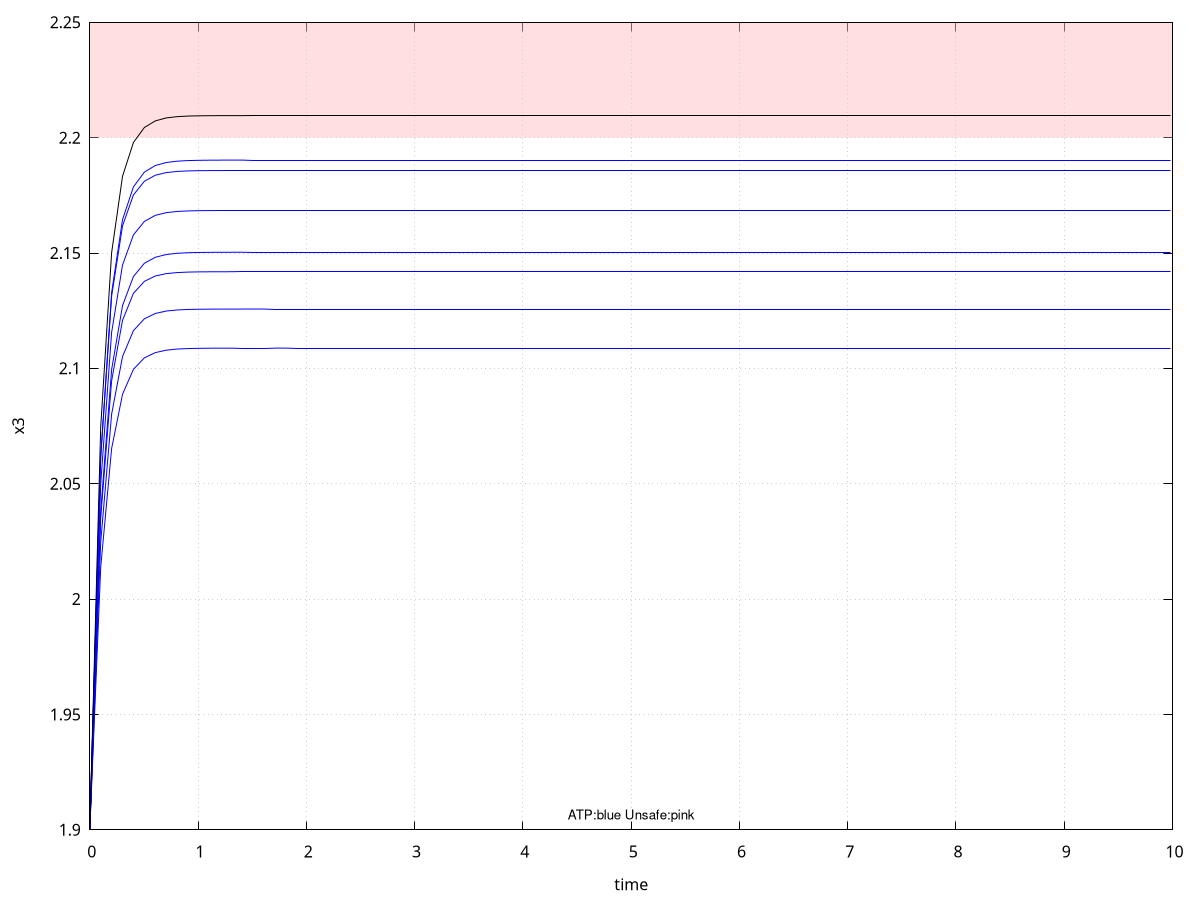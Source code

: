 set term png transparent truecolor size 600,480  enhanced font "Helvetica,15"
set output "./../wd/plotresult/B.png"
set xlabel "time"
set ylabel "x3"
set grid
set title ""
set style rect fill  transparent solid 0.50 noborder
set object rectangle from graph 0, first 2.2 to graph 1, graph 1 fillcolor rgb 'pink'
set key center bottom Left title 'ATP:blue Unsafe:pink' font 'Helvetica, 10'
plot "-" u 1:4 notitle smooth bezier lc rgb "blue", "" u 1:4 notitle smooth bezier lc rgb "blue", "" u 1:4 notitle smooth bezier lc rgb "blue", "" u 1:4 notitle smooth bezier lc rgb "blue", "" u 1:4 notitle smooth bezier lc rgb "blue", "" u 1:4 notitle smooth bezier lc rgb "blue", "" u 1:4 notitle smooth bezier lc rgb "blue","" u 1:4 notitle smooth bezier lc rgb "black"
0 1.90002 0.900002 1.90002 0.900002 
0.0100002 1.88361 0.883599 1.91642 0.916404 
0.0200003 1.86853 0.868513 1.9315 0.93149 
0.0300004 1.85465 0.854634 1.94538 0.945369 
0.0400005 1.84187 0.841861 1.95816 0.958142 
0.0500006 1.83012 0.830104 1.96991 0.969899 
0.0600007 1.81929 0.819279 1.98074 0.980724 
0.0700008 1.80932 0.809311 1.99071 0.990692 
0.0800009 1.80014 0.800128 1.99989 0.999875 
0.090001 1.79168 0.791669 2.00835 1.00834 
0.100002 1.78389 0.783875 2.01614 1.01613 
0.110002 1.77671 0.776692 2.02332 1.02332 
0.120002 1.77008 0.770071 2.02995 1.02994 
0.130002 1.76398 0.763968 2.03605 1.03604 
0.140002 1.75835 0.758341 2.04168 1.04167 
0.150002 1.75317 0.753153 2.04686 1.04685 
0.160002 1.74838 0.748369 2.05165 1.05164 
0.170002 1.74397 0.743957 2.05606 1.05605 
0.180002 1.7399 0.739888 2.06013 1.06012 
0.190002 1.73615 0.736135 2.06388 1.06387 
0.200003 1.73269 0.732672 2.06734 1.06734 
0.210003 1.72949 0.729478 2.07054 1.07053 
0.220003 1.72655 0.726532 2.07348 1.07348 
0.230003 1.72383 0.723813 2.0762 1.07619 
0.240003 1.72132 0.721305 2.07871 1.0787 
0.250003 1.719 0.71899 2.08103 1.08102 
0.260003 1.71687 0.716854 2.08316 1.08315 
0.270003 1.7149 0.714883 2.08513 1.08512 
0.280003 1.71308 0.713065 2.08695 1.08694 
0.290003 1.7114 0.711386 2.08863 1.08862 
0.300004 1.70985 0.709837 2.09018 1.09017 
0.310004 1.70842 0.708407 2.09161 1.0916 
0.320004 1.7071 0.707088 2.09293 1.09292 
0.330004 1.70588 0.70587 2.09415 1.09414 
0.340004 1.70476 0.704745 2.09527 1.09526 
0.350004 1.70372 0.703708 2.09631 1.0963 
0.360004 1.70276 0.70275 2.09727 1.09726 
0.370004 1.70188 0.701866 2.09815 1.09814 
0.380004 1.70106 0.70105 2.09897 1.09896 
0.390004 1.70031 0.700296 2.09972 1.09971 
0.400005 1.69961 0.699601 2.10042 1.10041 
0.410005 1.69897 0.698959 2.10106 1.10105 
0.420005 1.69838 0.698366 2.10165 1.10164 
0.430005 1.69783 0.697819 2.1022 1.10219 
0.440005 1.69733 0.697314 2.1027 1.10269 
0.450005 1.69686 0.696848 2.10317 1.10316 
0.460005 1.69643 0.696417 2.1036 1.10359 
0.470005 1.69603 0.69602 2.104 1.10399 
0.480005 1.69567 0.695653 2.10436 1.10435 
0.490005 1.69533 0.695315 2.1047 1.10469 
0.500006 1.69502 0.695002 2.10501 1.10501 
0.510006 1.69473 0.694713 2.1053 1.10529 
0.520006 1.69446 0.694447 2.10557 1.10556 
0.530006 1.69421 0.694201 2.10582 1.10581 
0.540006 1.69399 0.693974 2.10604 1.10603 
0.550006 1.69378 0.693764 2.10625 1.10624 
0.560006 1.69358 0.69357 2.10645 1.10644 
0.570006 1.69341 0.693392 2.10662 1.10662 
0.580006 1.69324 0.693227 2.10679 1.10678 
0.590006 1.69309 0.693074 2.10694 1.10693 
0.600007 1.69295 0.692934 2.10708 1.10707 
0.610007 1.69282 0.692804 2.10721 1.1072 
0.620007 1.6927 0.692684 2.10733 1.10732 
0.630007 1.69259 0.692573 2.10744 1.10743 
0.640007 1.69248 0.692471 2.10755 1.10754 
0.650007 1.69239 0.692377 2.10764 1.10763 
0.660007 1.6923 0.69229 2.10773 1.10772 
0.670007 1.69222 0.692209 2.10781 1.1078 
0.680007 1.69215 0.692135 2.10788 1.10787 
0.690007 1.69208 0.692066 2.10795 1.10794 
0.700008 1.69202 0.692003 2.10801 1.108 
0.710008 1.69196 0.691945 2.10807 1.10806 
0.720008 1.6919 0.691891 2.10813 1.10812 
0.730008 1.69185 0.691841 2.10818 1.10817 
0.740008 1.69181 0.691795 2.10822 1.10821 
0.750008 1.69177 0.691752 2.10826 1.10826 
0.760008 1.69173 0.691713 2.1083 1.10829 
0.770008 1.69169 0.691677 2.10834 1.10833 
0.780008 1.69166 0.691644 2.10837 1.10836 
0.790008 1.69163 0.691613 2.1084 1.10839 
0.800009 1.6916 0.691584 2.10843 1.10842 
0.810009 1.69157 0.691558 2.10846 1.10845 
0.820009 1.69155 0.691534 2.10848 1.10847 
0.830009 1.69152 0.691511 2.10851 1.1085 
0.840009 1.6915 0.69149 2.10853 1.10852 
0.850009 1.69148 0.691471 2.10855 1.10854 
0.860009 1.69147 0.691454 2.10856 1.10855 
0.870009 1.69145 0.691437 2.10858 1.10857 
0.880009 1.69144 0.691422 2.10859 1.10859 
0.890009 1.69142 0.691409 2.10861 1.1086 
0.90001 1.69141 0.691396 2.10862 1.10861 
0.91001 1.6914 0.691384 2.10863 1.10862 
0.92001 1.69139 0.691373 2.10864 1.10863 
0.93001 1.69138 0.691363 2.10865 1.10864 
0.94001 1.69137 0.691354 2.10866 1.10865 
0.95001 1.69136 0.691345 2.10867 1.10866 
0.96001 1.69135 0.691337 2.10868 1.10867 
0.97001 1.69134 0.69133 2.10869 1.10868 
0.98001 1.69134 0.691323 2.10869 1.10868 
0.99001 1.69133 0.691317 2.1087 1.10869 
1.00002 1.69132 0.691311 2.10871 1.1087 
1.01002 1.69132 0.691306 2.10871 1.1087 
1.02002 1.69131 0.691301 2.10872 1.10871 
1.03002 1.69131 0.691296 2.10872 1.10871 
1.04002 1.69131 0.691292 2.10872 1.10872 
1.05002 1.6913 0.691288 2.10873 1.10872 
1.06002 1.6913 0.691284 2.10873 1.10872 
1.07002 1.69129 0.691281 2.10874 1.10873 
1.08002 1.69129 0.691278 2.10874 1.10873 
1.09002 1.69129 0.691275 2.10874 1.10873 
1.10002 1.69129 0.691273 2.10874 1.10873 
1.11002 1.69128 0.69127 2.10875 1.10874 
1.12002 1.69128 0.691268 2.10875 1.10874 
1.13002 1.69128 0.691266 2.10875 1.10874 
1.14002 1.69128 0.691264 2.10875 1.10874 
1.15002 1.69128 0.691262 2.10875 1.10875 
1.16002 1.69127 0.691261 2.10876 1.10875 
1.17002 1.69127 0.691259 2.10876 1.10875 
1.18002 1.69127 0.691258 2.10876 1.10875 
1.19002 1.69127 0.691257 2.10876 1.10875 
1.20002 1.69127 0.691255 2.10876 1.10875 
1.21002 1.69127 0.691254 2.10876 1.10875 
1.22002 1.69127 0.691253 2.10876 1.10875 
1.23002 1.69127 0.691252 2.10876 1.10876 
1.24002 1.69127 0.691252 2.10876 1.10876 
1.25002 1.69126 0.691251 2.10877 1.10876 
1.26002 1.69126 0.69125 2.10877 1.10876 
1.27002 1.69126 0.691249 2.10877 1.10876 
1.28002 1.69126 0.691249 2.10877 1.10876 
1.29002 1.69126 0.691248 2.10877 1.10876 
1.30002 1.69126 0.691248 2.10877 1.10876 
1.31002 1.69126 0.691247 2.10877 1.10876 
1.32002 1.69126 0.691247 2.10877 1.10876 
1.33002 1.69126 0.691246 2.10877 1.10876 
1.34002 1.69126 0.691246 2.10877 1.10876 
1.35002 1.69126 0.691246 2.10877 1.10876 
1.36002 1.69126 0.691245 2.10877 1.10876 
1.37002 1.69126 0.691245 2.10877 1.10876 
1.38002 1.69126 0.691245 2.10877 1.10876 
1.39002 1.69126 0.691244 2.10877 1.10876 
1.40002 1.69126 0.691244 2.10877 1.10876 
1.41002 1.69126 0.691244 2.10877 1.10876 
1.42002 1.69126 0.691244 2.10877 1.10876 
1.43002 1.69126 0.691244 2.10877 1.10876 
1.44002 1.69126 0.691243 2.10877 1.10876 
1.45002 1.69126 0.691243 2.10877 1.10876 
1.46002 1.69126 0.691243 2.10877 1.10876 
1.47002 1.69126 0.691243 2.10877 1.10876 
1.48002 1.69126 0.691243 2.10877 1.10876 
1.49002 1.69126 0.691243 2.10877 1.10876 
1.50002 1.69126 0.691243 2.10877 1.10876 
1.51002 1.69126 0.691243 2.10877 1.10876 
1.52002 1.69126 0.691243 2.10877 1.10877 
1.53002 1.69126 0.691242 2.10877 1.10877 
1.54002 1.69126 0.691242 2.10877 1.10877 
1.55002 1.69126 0.691242 2.10877 1.10877 
1.56002 1.69126 0.691242 2.10877 1.10877 
1.57002 1.69126 0.691242 2.10877 1.10877 
1.58002 1.69126 0.691242 2.10877 1.10877 
1.59002 1.69126 0.691242 2.10877 1.10877 
1.60002 1.69126 0.691242 2.10877 1.10877 
1.61002 1.69126 0.691242 2.10877 1.10877 
1.62002 1.69126 0.691242 2.10877 1.10877 
1.63002 1.69126 0.691242 2.10877 1.10877 
1.64002 1.69126 0.691242 2.10877 1.10877 
1.65002 1.69126 0.691242 2.10877 1.10877 
1.66002 1.69126 0.691242 2.10877 1.10877 
1.67002 1.69126 0.691242 2.10877 1.10877 
1.68002 1.69126 0.691242 2.10877 1.10877 
1.69002 1.69126 0.691242 2.10877 1.10877 
1.70002 1.69126 0.691242 2.10877 1.10877 
1.71002 1.69126 0.691242 2.10877 1.10877 
1.72002 1.69126 0.691242 2.10877 1.10877 
1.73002 1.69126 0.691242 2.10877 1.10877 
1.74002 1.69126 0.691242 2.10877 1.10877 
1.75002 1.69126 0.691242 2.10877 1.10877 
1.76002 1.69126 0.691242 2.10877 1.10877 
1.77002 1.69126 0.691242 2.10877 1.10877 
1.78002 1.69126 0.691242 2.10877 1.10877 
1.79002 1.69126 0.691242 2.10877 1.10877 
1.80002 1.69126 0.691242 2.10877 1.10877 
1.81002 1.69126 0.691242 2.10877 1.10877 
1.82002 1.69126 0.691242 2.10877 1.10877 
1.83002 1.69125 0.691241 2.10878 1.10877 
1.84002 1.69125 0.691241 2.10878 1.10877 
1.85002 1.69125 0.691241 2.10878 1.10877 
1.86002 1.69125 0.691241 2.10878 1.10877 
1.87002 1.69125 0.691241 2.10878 1.10877 
1.88002 1.69125 0.691241 2.10878 1.10877 
1.89002 1.69125 0.691241 2.10878 1.10877 
1.90002 1.69125 0.691241 2.10878 1.10877 
1.91002 1.69125 0.691241 2.10878 1.10877 
1.92002 1.69125 0.691241 2.10878 1.10877 
1.93002 1.69125 0.691241 2.10878 1.10877 
1.94002 1.69125 0.691241 2.10878 1.10877 
1.95002 1.69125 0.691241 2.10878 1.10877 
1.96002 1.69125 0.691241 2.10878 1.10877 
1.97002 1.69125 0.691241 2.10878 1.10877 
1.98002 1.69125 0.691241 2.10878 1.10877 
1.99002 1.69125 0.691241 2.10878 1.10877 
2.00003 1.69125 0.691241 2.10878 1.10877 
2.01003 1.69125 0.691241 2.10878 1.10877 
2.02003 1.69125 0.691241 2.10878 1.10877 
2.03003 1.69125 0.691241 2.10878 1.10877 
2.04003 1.69125 0.691241 2.10878 1.10877 
2.05003 1.69125 0.691241 2.10878 1.10877 
2.06003 1.69125 0.691241 2.10878 1.10877 
2.07003 1.69125 0.691241 2.10878 1.10877 
2.08003 1.69125 0.691241 2.10878 1.10877 
2.09003 1.69125 0.691241 2.10878 1.10877 
2.10003 1.69125 0.691241 2.10878 1.10877 
2.11003 1.69125 0.691241 2.10878 1.10877 
2.12003 1.69125 0.691241 2.10878 1.10877 
2.13003 1.69125 0.691241 2.10878 1.10877 
2.14003 1.69125 0.691241 2.10878 1.10877 
2.15003 1.69125 0.691241 2.10878 1.10877 
2.16003 1.69125 0.691241 2.10878 1.10877 
2.17003 1.69125 0.691241 2.10878 1.10877 
2.18003 1.69125 0.691241 2.10878 1.10877 
2.19003 1.69125 0.691241 2.10878 1.10877 
2.20003 1.69125 0.691241 2.10878 1.10877 
2.21003 1.69125 0.691241 2.10878 1.10877 
2.22003 1.69125 0.691241 2.10878 1.10877 
2.23003 1.69125 0.691241 2.10878 1.10877 
2.24003 1.69125 0.691241 2.10878 1.10877 
2.25003 1.69125 0.691241 2.10878 1.10877 
2.26003 1.69125 0.691241 2.10878 1.10877 
2.27003 1.69125 0.691241 2.10878 1.10877 
2.28003 1.69125 0.691241 2.10878 1.10877 
2.29003 1.69125 0.691241 2.10878 1.10877 
2.30003 1.69125 0.691241 2.10878 1.10877 
2.31003 1.69125 0.691241 2.10878 1.10877 
2.32003 1.69125 0.691241 2.10878 1.10877 
2.33003 1.69125 0.691241 2.10878 1.10877 
2.34003 1.69125 0.691241 2.10878 1.10877 
2.35003 1.69125 0.691241 2.10878 1.10877 
2.36003 1.69125 0.691241 2.10878 1.10877 
2.37003 1.69125 0.691241 2.10878 1.10877 
2.38003 1.69125 0.691241 2.10878 1.10877 
2.39003 1.69125 0.691241 2.10878 1.10877 
2.40003 1.69125 0.691241 2.10878 1.10877 
2.41003 1.69125 0.691241 2.10878 1.10877 
2.42003 1.69125 0.691241 2.10878 1.10877 
2.43003 1.69125 0.691241 2.10878 1.10877 
2.44003 1.69125 0.691241 2.10878 1.10877 
2.45003 1.69125 0.691241 2.10878 1.10877 
2.46003 1.69125 0.691241 2.10878 1.10877 
2.47003 1.69125 0.691241 2.10878 1.10877 
2.48003 1.69125 0.691241 2.10878 1.10877 
2.49003 1.69125 0.691241 2.10878 1.10877 
2.50003 1.69125 0.691241 2.10878 1.10877 
2.51003 1.69125 0.691241 2.10878 1.10877 
2.52003 1.69125 0.691241 2.10878 1.10877 
2.53003 1.69125 0.691241 2.10878 1.10877 
2.54003 1.69125 0.691241 2.10878 1.10877 
2.55003 1.69125 0.691241 2.10878 1.10877 
2.56003 1.69125 0.691241 2.10878 1.10877 
2.57003 1.69125 0.691241 2.10878 1.10877 
2.58003 1.69125 0.691241 2.10878 1.10877 
2.59003 1.69125 0.691241 2.10878 1.10877 
2.60003 1.69125 0.691241 2.10878 1.10877 
2.61003 1.69125 0.691241 2.10878 1.10877 
2.62003 1.69125 0.691241 2.10878 1.10877 
2.63003 1.69125 0.691241 2.10878 1.10877 
2.64003 1.69125 0.691241 2.10878 1.10877 
2.65003 1.69125 0.691241 2.10878 1.10877 
2.66003 1.69125 0.691241 2.10878 1.10877 
2.67003 1.69125 0.691241 2.10878 1.10877 
2.68003 1.69125 0.691241 2.10878 1.10877 
2.69003 1.69125 0.691241 2.10878 1.10877 
2.70003 1.69125 0.691241 2.10878 1.10877 
2.71003 1.69125 0.691241 2.10878 1.10877 
2.72003 1.69125 0.691241 2.10878 1.10877 
2.73003 1.69125 0.691241 2.10878 1.10877 
2.74003 1.69125 0.691241 2.10878 1.10877 
2.75003 1.69125 0.691241 2.10878 1.10877 
2.76003 1.69125 0.691241 2.10878 1.10877 
2.77003 1.69125 0.691241 2.10878 1.10877 
2.78003 1.69125 0.691241 2.10878 1.10877 
2.79003 1.69125 0.691241 2.10878 1.10877 
2.80003 1.69125 0.691241 2.10878 1.10877 
2.81003 1.69125 0.691241 2.10878 1.10877 
2.82003 1.69125 0.691241 2.10878 1.10877 
2.83003 1.69125 0.691241 2.10878 1.10877 
2.84003 1.69125 0.691241 2.10878 1.10877 
2.85003 1.69125 0.691241 2.10878 1.10877 
2.86003 1.69125 0.691241 2.10878 1.10877 
2.87003 1.69125 0.691241 2.10878 1.10877 
2.88003 1.69125 0.691241 2.10878 1.10877 
2.89003 1.69125 0.691241 2.10878 1.10877 
2.90003 1.69125 0.691241 2.10878 1.10877 
2.91003 1.69125 0.691241 2.10878 1.10877 
2.92003 1.69125 0.691241 2.10878 1.10877 
2.93003 1.69125 0.691241 2.10878 1.10877 
2.94003 1.69125 0.691241 2.10878 1.10877 
2.95003 1.69125 0.691241 2.10878 1.10877 
2.96003 1.69125 0.691241 2.10878 1.10877 
2.97003 1.69125 0.691241 2.10878 1.10877 
2.98003 1.69125 0.691241 2.10878 1.10877 
2.99003 1.69125 0.691241 2.10878 1.10877 
3.00004 1.69125 0.691241 2.10878 1.10877 
3.01004 1.69125 0.691241 2.10878 1.10877 
3.02004 1.69125 0.691241 2.10878 1.10877 
3.03004 1.69125 0.691241 2.10878 1.10877 
3.04004 1.69125 0.691241 2.10878 1.10877 
3.05004 1.69125 0.691241 2.10878 1.10877 
3.06004 1.69125 0.691241 2.10878 1.10877 
3.07004 1.69125 0.691241 2.10878 1.10877 
3.08004 1.69125 0.691241 2.10878 1.10877 
3.09004 1.69125 0.691241 2.10878 1.10877 
3.10004 1.69125 0.691241 2.10878 1.10877 
3.11004 1.69125 0.691241 2.10878 1.10877 
3.12004 1.69125 0.691241 2.10878 1.10877 
3.13004 1.69125 0.691241 2.10878 1.10877 
3.14004 1.69125 0.691241 2.10878 1.10877 
3.15004 1.69125 0.691241 2.10878 1.10877 
3.16004 1.69125 0.691241 2.10878 1.10877 
3.17004 1.69125 0.691241 2.10878 1.10877 
3.18004 1.69125 0.691241 2.10878 1.10877 
3.19004 1.69125 0.691241 2.10878 1.10877 
3.20004 1.69125 0.691241 2.10878 1.10877 
3.21004 1.69125 0.691241 2.10878 1.10877 
3.22004 1.69125 0.691241 2.10878 1.10877 
3.23004 1.69125 0.691241 2.10878 1.10877 
3.24004 1.69125 0.691241 2.10878 1.10877 
3.25004 1.69125 0.691241 2.10878 1.10877 
3.26004 1.69125 0.691241 2.10878 1.10877 
3.27004 1.69125 0.691241 2.10878 1.10877 
3.28004 1.69125 0.691241 2.10878 1.10877 
3.29004 1.69125 0.691241 2.10878 1.10877 
3.30004 1.69125 0.691241 2.10878 1.10877 
3.31004 1.69125 0.691241 2.10878 1.10877 
3.32004 1.69125 0.691241 2.10878 1.10877 
3.33004 1.69125 0.691241 2.10878 1.10877 
3.34004 1.69125 0.691241 2.10878 1.10877 
3.35004 1.69125 0.691241 2.10878 1.10877 
3.36004 1.69125 0.691241 2.10878 1.10877 
3.37004 1.69125 0.691241 2.10878 1.10877 
3.38004 1.69125 0.691241 2.10878 1.10877 
3.39004 1.69125 0.691241 2.10878 1.10877 
3.40004 1.69125 0.691241 2.10878 1.10877 
3.41004 1.69125 0.691241 2.10878 1.10877 
3.42004 1.69125 0.691241 2.10878 1.10877 
3.43004 1.69125 0.691241 2.10878 1.10877 
3.44004 1.69125 0.691241 2.10878 1.10877 
3.45004 1.69125 0.691241 2.10878 1.10877 
3.46004 1.69125 0.691241 2.10878 1.10877 
3.47004 1.69125 0.691241 2.10878 1.10877 
3.48004 1.69125 0.691241 2.10878 1.10877 
3.49004 1.69125 0.691241 2.10878 1.10877 
3.50004 1.69125 0.691241 2.10878 1.10877 
3.51004 1.69125 0.691241 2.10878 1.10877 
3.52004 1.69125 0.691241 2.10878 1.10877 
3.53004 1.69125 0.691241 2.10878 1.10877 
3.54004 1.69125 0.691241 2.10878 1.10877 
3.55004 1.69125 0.691241 2.10878 1.10877 
3.56004 1.69125 0.691241 2.10878 1.10877 
3.57004 1.69125 0.691241 2.10878 1.10877 
3.58004 1.69125 0.691241 2.10878 1.10877 
3.59004 1.69125 0.691241 2.10878 1.10877 
3.60004 1.69125 0.691241 2.10878 1.10877 
3.61004 1.69125 0.691241 2.10878 1.10877 
3.62004 1.69125 0.691241 2.10878 1.10877 
3.63004 1.69125 0.691241 2.10878 1.10877 
3.64004 1.69125 0.691241 2.10878 1.10877 
3.65004 1.69125 0.691241 2.10878 1.10877 
3.66004 1.69125 0.691241 2.10878 1.10877 
3.67004 1.69125 0.691241 2.10878 1.10877 
3.68004 1.69125 0.691241 2.10878 1.10877 
3.69004 1.69125 0.691241 2.10878 1.10877 
3.70004 1.69125 0.691241 2.10878 1.10877 
3.71004 1.69125 0.691241 2.10878 1.10877 
3.72004 1.69125 0.691241 2.10878 1.10877 
3.73004 1.69125 0.691241 2.10878 1.10877 
3.74004 1.69125 0.691241 2.10878 1.10877 
3.75004 1.69125 0.691241 2.10878 1.10877 
3.76004 1.69125 0.691241 2.10878 1.10877 
3.77004 1.69125 0.691241 2.10878 1.10877 
3.78004 1.69125 0.691241 2.10878 1.10877 
3.79004 1.69125 0.691241 2.10878 1.10877 
3.80004 1.69125 0.691241 2.10878 1.10877 
3.81004 1.69125 0.691241 2.10878 1.10877 
3.82004 1.69125 0.691241 2.10878 1.10877 
3.83004 1.69125 0.691241 2.10878 1.10877 
3.84004 1.69125 0.691241 2.10878 1.10877 
3.85004 1.69125 0.691241 2.10878 1.10877 
3.86004 1.69125 0.691241 2.10878 1.10877 
3.87004 1.69125 0.691241 2.10878 1.10877 
3.88004 1.69125 0.691241 2.10878 1.10877 
3.89004 1.69125 0.691241 2.10878 1.10877 
3.90004 1.69125 0.691241 2.10878 1.10877 
3.91004 1.69125 0.691241 2.10878 1.10877 
3.92004 1.69125 0.691241 2.10878 1.10877 
3.93004 1.69125 0.691241 2.10878 1.10877 
3.94004 1.69125 0.691241 2.10878 1.10877 
3.95004 1.69125 0.691241 2.10878 1.10877 
3.96004 1.69125 0.691241 2.10878 1.10877 
3.97004 1.69125 0.691241 2.10878 1.10877 
3.98004 1.69125 0.691241 2.10878 1.10877 
3.99004 1.69125 0.691241 2.10878 1.10877 
4.00005 1.69125 0.691241 2.10878 1.10877 
4.01005 1.69125 0.691241 2.10878 1.10877 
4.02005 1.69125 0.691241 2.10878 1.10877 
4.03005 1.69125 0.691241 2.10878 1.10877 
4.04005 1.69125 0.691241 2.10878 1.10877 
4.05005 1.69125 0.691241 2.10878 1.10877 
4.06005 1.69125 0.691241 2.10878 1.10877 
4.07005 1.69125 0.691241 2.10878 1.10877 
4.08005 1.69125 0.691241 2.10878 1.10877 
4.09005 1.69125 0.691241 2.10878 1.10877 
4.10005 1.69125 0.691241 2.10878 1.10877 
4.11005 1.69125 0.691241 2.10878 1.10877 
4.12005 1.69125 0.691241 2.10878 1.10877 
4.13005 1.69125 0.691241 2.10878 1.10877 
4.14005 1.69125 0.691241 2.10878 1.10877 
4.15005 1.69125 0.691241 2.10878 1.10877 
4.16005 1.69125 0.691241 2.10878 1.10877 
4.17005 1.69125 0.691241 2.10878 1.10877 
4.18005 1.69125 0.691241 2.10878 1.10877 
4.19005 1.69125 0.691241 2.10878 1.10877 
4.20005 1.69125 0.691241 2.10878 1.10877 
4.21005 1.69125 0.691241 2.10878 1.10877 
4.22005 1.69125 0.691241 2.10878 1.10877 
4.23005 1.69125 0.691241 2.10878 1.10877 
4.24005 1.69125 0.691241 2.10878 1.10877 
4.25005 1.69125 0.691241 2.10878 1.10877 
4.26005 1.69125 0.691241 2.10878 1.10877 
4.27005 1.69125 0.691241 2.10878 1.10877 
4.28005 1.69125 0.691241 2.10878 1.10877 
4.29005 1.69125 0.691241 2.10878 1.10877 
4.30005 1.69125 0.691241 2.10878 1.10877 
4.31005 1.69125 0.691241 2.10878 1.10877 
4.32005 1.69125 0.691241 2.10878 1.10877 
4.33005 1.69125 0.691241 2.10878 1.10877 
4.34005 1.69125 0.691241 2.10878 1.10877 
4.35005 1.69125 0.691241 2.10878 1.10877 
4.36005 1.69125 0.691241 2.10878 1.10877 
4.37005 1.69125 0.691241 2.10878 1.10877 
4.38005 1.69125 0.691241 2.10878 1.10877 
4.39005 1.69125 0.691241 2.10878 1.10877 
4.40005 1.69125 0.691241 2.10878 1.10877 
4.41005 1.69125 0.691241 2.10878 1.10877 
4.42005 1.69125 0.691241 2.10878 1.10877 
4.43005 1.69125 0.691241 2.10878 1.10877 
4.44005 1.69125 0.691241 2.10878 1.10877 
4.45005 1.69125 0.691241 2.10878 1.10877 
4.46005 1.69125 0.691241 2.10878 1.10877 
4.47005 1.69125 0.691241 2.10878 1.10877 
4.48005 1.69125 0.691241 2.10878 1.10877 
4.49005 1.69125 0.691241 2.10878 1.10877 
4.50005 1.69125 0.691241 2.10878 1.10877 
4.51005 1.69125 0.691241 2.10878 1.10877 
4.52005 1.69125 0.691241 2.10878 1.10877 
4.53005 1.69125 0.691241 2.10878 1.10877 
4.54005 1.69125 0.691241 2.10878 1.10877 
4.55005 1.69125 0.691241 2.10878 1.10877 
4.56005 1.69125 0.691241 2.10878 1.10877 
4.57005 1.69125 0.691241 2.10878 1.10877 
4.58005 1.69125 0.691241 2.10878 1.10877 
4.59005 1.69125 0.691241 2.10878 1.10877 
4.60005 1.69125 0.691241 2.10878 1.10877 
4.61005 1.69125 0.691241 2.10878 1.10877 
4.62005 1.69125 0.691241 2.10878 1.10877 
4.63005 1.69125 0.691241 2.10878 1.10877 
4.64005 1.69125 0.691241 2.10878 1.10877 
4.65005 1.69125 0.691241 2.10878 1.10877 
4.66005 1.69125 0.691241 2.10878 1.10877 
4.67005 1.69125 0.691241 2.10878 1.10877 
4.68005 1.69125 0.691241 2.10878 1.10877 
4.69005 1.69125 0.691241 2.10878 1.10877 
4.70005 1.69125 0.691241 2.10878 1.10877 
4.71005 1.69125 0.691241 2.10878 1.10877 
4.72005 1.69125 0.691241 2.10878 1.10877 
4.73005 1.69125 0.691241 2.10878 1.10877 
4.74005 1.69125 0.691241 2.10878 1.10877 
4.75005 1.69125 0.691241 2.10878 1.10877 
4.76005 1.69125 0.691241 2.10878 1.10877 
4.77005 1.69125 0.691241 2.10878 1.10877 
4.78005 1.69125 0.691241 2.10878 1.10877 
4.79005 1.69125 0.691241 2.10878 1.10877 
4.80005 1.69125 0.691241 2.10878 1.10877 
4.81005 1.69125 0.691241 2.10878 1.10877 
4.82005 1.69125 0.691241 2.10878 1.10877 
4.83005 1.69125 0.691241 2.10878 1.10877 
4.84005 1.69125 0.691241 2.10878 1.10877 
4.85005 1.69125 0.691241 2.10878 1.10877 
4.86005 1.69125 0.691241 2.10878 1.10877 
4.87005 1.69125 0.691241 2.10878 1.10877 
4.88005 1.69125 0.691241 2.10878 1.10877 
4.89005 1.69125 0.691241 2.10878 1.10877 
4.90005 1.69125 0.691241 2.10878 1.10877 
4.91005 1.69125 0.691241 2.10878 1.10877 
4.92005 1.69125 0.691241 2.10878 1.10877 
4.93005 1.69125 0.691241 2.10878 1.10877 
4.94005 1.69125 0.691241 2.10878 1.10877 
4.95005 1.69125 0.691241 2.10878 1.10877 
4.96005 1.69125 0.691241 2.10878 1.10877 
4.97005 1.69125 0.691241 2.10878 1.10877 
4.98005 1.69125 0.691241 2.10878 1.10877 
4.99005 1.69125 0.691241 2.10878 1.10877 
5.00006 1.69125 0.691241 2.10878 1.10877 
5.01006 1.69125 0.691241 2.10878 1.10877 
5.02006 1.69125 0.691241 2.10878 1.10877 
5.03006 1.69125 0.691241 2.10878 1.10877 
5.04006 1.69125 0.691241 2.10878 1.10877 
5.05006 1.69125 0.691241 2.10878 1.10877 
5.06006 1.69125 0.691241 2.10878 1.10877 
5.07006 1.69125 0.691241 2.10878 1.10877 
5.08006 1.69125 0.691241 2.10878 1.10877 
5.09006 1.69125 0.691241 2.10878 1.10877 
5.10006 1.69125 0.691241 2.10878 1.10877 
5.11006 1.69125 0.691241 2.10878 1.10877 
5.12006 1.69125 0.691241 2.10878 1.10877 
5.13006 1.69125 0.691241 2.10878 1.10877 
5.14006 1.69125 0.691241 2.10878 1.10877 
5.15006 1.69125 0.691241 2.10878 1.10877 
5.16006 1.69125 0.691241 2.10878 1.10877 
5.17006 1.69125 0.691241 2.10878 1.10877 
5.18006 1.69125 0.691241 2.10878 1.10877 
5.19006 1.69125 0.691241 2.10878 1.10877 
5.20006 1.69125 0.691241 2.10878 1.10877 
5.21006 1.69125 0.691241 2.10878 1.10877 
5.22006 1.69125 0.691241 2.10878 1.10877 
5.23006 1.69125 0.691241 2.10878 1.10877 
5.24006 1.69125 0.691241 2.10878 1.10877 
5.25006 1.69125 0.691241 2.10878 1.10877 
5.26006 1.69125 0.691241 2.10878 1.10877 
5.27006 1.69125 0.691241 2.10878 1.10877 
5.28006 1.69125 0.691241 2.10878 1.10877 
5.29006 1.69125 0.691241 2.10878 1.10877 
5.30006 1.69125 0.691241 2.10878 1.10877 
5.31006 1.69125 0.691241 2.10878 1.10877 
5.32006 1.69125 0.691241 2.10878 1.10877 
5.33006 1.69125 0.691241 2.10878 1.10877 
5.34006 1.69125 0.691241 2.10878 1.10877 
5.35006 1.69125 0.691241 2.10878 1.10877 
5.36006 1.69125 0.691241 2.10878 1.10877 
5.37006 1.69125 0.691241 2.10878 1.10877 
5.38006 1.69125 0.691241 2.10878 1.10877 
5.39006 1.69125 0.691241 2.10878 1.10877 
5.40006 1.69125 0.691241 2.10878 1.10877 
5.41006 1.69125 0.691241 2.10878 1.10877 
5.42006 1.69125 0.691241 2.10878 1.10877 
5.43006 1.69125 0.691241 2.10878 1.10877 
5.44006 1.69125 0.691241 2.10878 1.10877 
5.45006 1.69125 0.691241 2.10878 1.10877 
5.46006 1.69125 0.691241 2.10878 1.10877 
5.47006 1.69125 0.691241 2.10878 1.10877 
5.48006 1.69125 0.691241 2.10878 1.10877 
5.49006 1.69125 0.691241 2.10878 1.10877 
5.50006 1.69125 0.691241 2.10878 1.10877 
5.51006 1.69125 0.691241 2.10878 1.10877 
5.52006 1.69125 0.691241 2.10878 1.10877 
5.53006 1.69125 0.691241 2.10878 1.10877 
5.54006 1.69125 0.691241 2.10878 1.10877 
5.55006 1.69125 0.691241 2.10878 1.10877 
5.56006 1.69125 0.691241 2.10878 1.10877 
5.57006 1.69125 0.691241 2.10878 1.10877 
5.58006 1.69125 0.691241 2.10878 1.10877 
5.59006 1.69125 0.691241 2.10878 1.10877 
5.60006 1.69125 0.691241 2.10878 1.10877 
5.61006 1.69125 0.691241 2.10878 1.10877 
5.62006 1.69125 0.691241 2.10878 1.10877 
5.63006 1.69125 0.691241 2.10878 1.10877 
5.64006 1.69125 0.691241 2.10878 1.10877 
5.65006 1.69125 0.691241 2.10878 1.10877 
5.66006 1.69125 0.691241 2.10878 1.10877 
5.67006 1.69125 0.691241 2.10878 1.10877 
5.68006 1.69125 0.691241 2.10878 1.10877 
5.69006 1.69125 0.691241 2.10878 1.10877 
5.70006 1.69125 0.691241 2.10878 1.10877 
5.71006 1.69125 0.691241 2.10878 1.10877 
5.72006 1.69125 0.691241 2.10878 1.10877 
5.73006 1.69125 0.691241 2.10878 1.10877 
5.74006 1.69125 0.691241 2.10878 1.10877 
5.75006 1.69125 0.691241 2.10878 1.10877 
5.76006 1.69125 0.691241 2.10878 1.10877 
5.77006 1.69125 0.691241 2.10878 1.10877 
5.78006 1.69125 0.691241 2.10878 1.10877 
5.79006 1.69125 0.691241 2.10878 1.10877 
5.80006 1.69125 0.691241 2.10878 1.10877 
5.81006 1.69125 0.691241 2.10878 1.10877 
5.82006 1.69125 0.691241 2.10878 1.10877 
5.83006 1.69125 0.691241 2.10878 1.10877 
5.84006 1.69125 0.691241 2.10878 1.10877 
5.85006 1.69125 0.691241 2.10878 1.10877 
5.86006 1.69125 0.691241 2.10878 1.10877 
5.87006 1.69125 0.691241 2.10878 1.10877 
5.88006 1.69125 0.691241 2.10878 1.10877 
5.89006 1.69125 0.691241 2.10878 1.10877 
5.90006 1.69125 0.691241 2.10878 1.10877 
5.91006 1.69125 0.691241 2.10878 1.10877 
5.92006 1.69125 0.691241 2.10878 1.10877 
5.93006 1.69125 0.691241 2.10878 1.10877 
5.94006 1.69125 0.691241 2.10878 1.10877 
5.95006 1.69125 0.691241 2.10878 1.10877 
5.96006 1.69125 0.691241 2.10878 1.10877 
5.97006 1.69125 0.691241 2.10878 1.10877 
5.98006 1.69125 0.691241 2.10878 1.10877 
5.99006 1.69125 0.691241 2.10878 1.10877 
6.00007 1.69125 0.691241 2.10878 1.10877 
6.01007 1.69125 0.691241 2.10878 1.10877 
6.02007 1.69125 0.691241 2.10878 1.10877 
6.03007 1.69125 0.691241 2.10878 1.10877 
6.04007 1.69125 0.691241 2.10878 1.10877 
6.05007 1.69125 0.691241 2.10878 1.10877 
6.06007 1.69125 0.691241 2.10878 1.10877 
6.07007 1.69125 0.691241 2.10878 1.10877 
6.08007 1.69125 0.691241 2.10878 1.10877 
6.09007 1.69125 0.691241 2.10878 1.10877 
6.10007 1.69125 0.691241 2.10878 1.10877 
6.11007 1.69125 0.691241 2.10878 1.10877 
6.12007 1.69125 0.691241 2.10878 1.10877 
6.13007 1.69125 0.691241 2.10878 1.10877 
6.14007 1.69125 0.691241 2.10878 1.10877 
6.15007 1.69125 0.691241 2.10878 1.10877 
6.16007 1.69125 0.691241 2.10878 1.10877 
6.17007 1.69125 0.691241 2.10878 1.10877 
6.18007 1.69125 0.691241 2.10878 1.10877 
6.19007 1.69125 0.691241 2.10878 1.10877 
6.20007 1.69125 0.691241 2.10878 1.10877 
6.21007 1.69125 0.691241 2.10878 1.10877 
6.22007 1.69125 0.691241 2.10878 1.10877 
6.23007 1.69125 0.691241 2.10878 1.10877 
6.24007 1.69125 0.691241 2.10878 1.10877 
6.25007 1.69125 0.691241 2.10878 1.10877 
6.26007 1.69125 0.691241 2.10878 1.10877 
6.27007 1.69125 0.691241 2.10878 1.10877 
6.28007 1.69125 0.691241 2.10878 1.10877 
6.29007 1.69125 0.691241 2.10878 1.10877 
6.30007 1.69125 0.691241 2.10878 1.10877 
6.31007 1.69125 0.691241 2.10878 1.10877 
6.32007 1.69125 0.691241 2.10878 1.10877 
6.33007 1.69125 0.691241 2.10878 1.10877 
6.34007 1.69125 0.691241 2.10878 1.10877 
6.35007 1.69125 0.691241 2.10878 1.10877 
6.36007 1.69125 0.691241 2.10878 1.10877 
6.37007 1.69125 0.691241 2.10878 1.10877 
6.38007 1.69125 0.691241 2.10878 1.10877 
6.39007 1.69125 0.691241 2.10878 1.10877 
6.40007 1.69125 0.691241 2.10878 1.10877 
6.41007 1.69125 0.691241 2.10878 1.10877 
6.42007 1.69125 0.691241 2.10878 1.10877 
6.43007 1.69125 0.691241 2.10878 1.10877 
6.44007 1.69125 0.691241 2.10878 1.10877 
6.45007 1.69125 0.691241 2.10878 1.10877 
6.46007 1.69125 0.691241 2.10878 1.10877 
6.47007 1.69125 0.691241 2.10878 1.10877 
6.48007 1.69125 0.691241 2.10878 1.10877 
6.49007 1.69125 0.691241 2.10878 1.10877 
6.50007 1.69125 0.691241 2.10878 1.10877 
6.51007 1.69125 0.691241 2.10878 1.10877 
6.52007 1.69125 0.691241 2.10878 1.10877 
6.53007 1.69125 0.691241 2.10878 1.10877 
6.54007 1.69125 0.691241 2.10878 1.10877 
6.55007 1.69125 0.691241 2.10878 1.10877 
6.56007 1.69125 0.691241 2.10878 1.10877 
6.57007 1.69125 0.691241 2.10878 1.10877 
6.58007 1.69125 0.691241 2.10878 1.10877 
6.59007 1.69125 0.691241 2.10878 1.10877 
6.60007 1.69125 0.691241 2.10878 1.10877 
6.61007 1.69125 0.691241 2.10878 1.10877 
6.62007 1.69125 0.691241 2.10878 1.10877 
6.63007 1.69125 0.691241 2.10878 1.10877 
6.64007 1.69125 0.691241 2.10878 1.10877 
6.65007 1.69125 0.691241 2.10878 1.10877 
6.66007 1.69125 0.691241 2.10878 1.10877 
6.67007 1.69125 0.691241 2.10878 1.10877 
6.68007 1.69125 0.691241 2.10878 1.10877 
6.69007 1.69125 0.691241 2.10878 1.10877 
6.70007 1.69125 0.691241 2.10878 1.10877 
6.71007 1.69125 0.691241 2.10878 1.10877 
6.72007 1.69125 0.691241 2.10878 1.10877 
6.73007 1.69125 0.691241 2.10878 1.10877 
6.74007 1.69125 0.691241 2.10878 1.10877 
6.75007 1.69125 0.691241 2.10878 1.10877 
6.76007 1.69125 0.691241 2.10878 1.10877 
6.77007 1.69125 0.691241 2.10878 1.10877 
6.78007 1.69125 0.691241 2.10878 1.10877 
6.79007 1.69125 0.691241 2.10878 1.10877 
6.80007 1.69125 0.691241 2.10878 1.10877 
6.81007 1.69125 0.691241 2.10878 1.10877 
6.82007 1.69125 0.691241 2.10878 1.10877 
6.83007 1.69125 0.691241 2.10878 1.10877 
6.84007 1.69125 0.691241 2.10878 1.10877 
6.85007 1.69125 0.691241 2.10878 1.10877 
6.86007 1.69125 0.691241 2.10878 1.10877 
6.87007 1.69125 0.691241 2.10878 1.10877 
6.88007 1.69125 0.691241 2.10878 1.10877 
6.89007 1.69125 0.691241 2.10878 1.10877 
6.90007 1.69125 0.691241 2.10878 1.10877 
6.91007 1.69125 0.691241 2.10878 1.10877 
6.92007 1.69125 0.691241 2.10878 1.10877 
6.93007 1.69125 0.691241 2.10878 1.10877 
6.94007 1.69125 0.691241 2.10878 1.10877 
6.95007 1.69125 0.691241 2.10878 1.10877 
6.96007 1.69125 0.691241 2.10878 1.10877 
6.97007 1.69125 0.691241 2.10878 1.10877 
6.98007 1.69125 0.691241 2.10878 1.10877 
6.99007 1.69125 0.691241 2.10878 1.10877 
7.00008 1.69125 0.691241 2.10878 1.10877 
7.01008 1.69125 0.691241 2.10878 1.10877 
7.02008 1.69125 0.691241 2.10878 1.10877 
7.03008 1.69125 0.691241 2.10878 1.10877 
7.04008 1.69125 0.691241 2.10878 1.10877 
7.05008 1.69125 0.691241 2.10878 1.10877 
7.06008 1.69125 0.691241 2.10878 1.10877 
7.07008 1.69125 0.691241 2.10878 1.10877 
7.08008 1.69125 0.691241 2.10878 1.10877 
7.09008 1.69125 0.691241 2.10878 1.10877 
7.10008 1.69125 0.691241 2.10878 1.10877 
7.11008 1.69125 0.691241 2.10878 1.10877 
7.12008 1.69125 0.691241 2.10878 1.10877 
7.13008 1.69125 0.691241 2.10878 1.10877 
7.14008 1.69125 0.691241 2.10878 1.10877 
7.15008 1.69125 0.691241 2.10878 1.10877 
7.16008 1.69125 0.691241 2.10878 1.10877 
7.17008 1.69125 0.691241 2.10878 1.10877 
7.18008 1.69125 0.691241 2.10878 1.10877 
7.19008 1.69125 0.691241 2.10878 1.10877 
7.20008 1.69125 0.691241 2.10878 1.10877 
7.21008 1.69125 0.691241 2.10878 1.10877 
7.22008 1.69125 0.691241 2.10878 1.10877 
7.23008 1.69125 0.691241 2.10878 1.10877 
7.24008 1.69125 0.691241 2.10878 1.10877 
7.25008 1.69125 0.691241 2.10878 1.10877 
7.26008 1.69125 0.691241 2.10878 1.10877 
7.27008 1.69125 0.691241 2.10878 1.10877 
7.28008 1.69125 0.691241 2.10878 1.10877 
7.29008 1.69125 0.691241 2.10878 1.10877 
7.30008 1.69125 0.691241 2.10878 1.10877 
7.31008 1.69125 0.691241 2.10878 1.10877 
7.32008 1.69125 0.691241 2.10878 1.10877 
7.33008 1.69125 0.691241 2.10878 1.10877 
7.34008 1.69125 0.691241 2.10878 1.10877 
7.35008 1.69125 0.691241 2.10878 1.10877 
7.36008 1.69125 0.691241 2.10878 1.10877 
7.37008 1.69125 0.691241 2.10878 1.10877 
7.38008 1.69125 0.691241 2.10878 1.10877 
7.39008 1.69125 0.691241 2.10878 1.10877 
7.40008 1.69125 0.691241 2.10878 1.10877 
7.41008 1.69125 0.691241 2.10878 1.10877 
7.42008 1.69125 0.691241 2.10878 1.10877 
7.43008 1.69125 0.691241 2.10878 1.10877 
7.44008 1.69125 0.691241 2.10878 1.10877 
7.45008 1.69125 0.691241 2.10878 1.10877 
7.46008 1.69125 0.691241 2.10878 1.10877 
7.47008 1.69125 0.691241 2.10878 1.10877 
7.48008 1.69125 0.691241 2.10878 1.10877 
7.49008 1.69125 0.691241 2.10878 1.10877 
7.50008 1.69125 0.691241 2.10878 1.10877 
7.51008 1.69125 0.691241 2.10878 1.10877 
7.52008 1.69125 0.691241 2.10878 1.10877 
7.53008 1.69125 0.691241 2.10878 1.10877 
7.54008 1.69125 0.691241 2.10878 1.10877 
7.55008 1.69125 0.691241 2.10878 1.10877 
7.56008 1.69125 0.691241 2.10878 1.10877 
7.57008 1.69125 0.691241 2.10878 1.10877 
7.58008 1.69125 0.691241 2.10878 1.10877 
7.59008 1.69125 0.691241 2.10878 1.10877 
7.60008 1.69125 0.691241 2.10878 1.10877 
7.61008 1.69125 0.691241 2.10878 1.10877 
7.62008 1.69125 0.691241 2.10878 1.10877 
7.63008 1.69125 0.691241 2.10878 1.10877 
7.64008 1.69125 0.691241 2.10878 1.10877 
7.65008 1.69125 0.691241 2.10878 1.10877 
7.66008 1.69125 0.691241 2.10878 1.10877 
7.67008 1.69125 0.691241 2.10878 1.10877 
7.68008 1.69125 0.691241 2.10878 1.10877 
7.69008 1.69125 0.691241 2.10878 1.10877 
7.70008 1.69125 0.691241 2.10878 1.10877 
7.71008 1.69125 0.691241 2.10878 1.10877 
7.72008 1.69125 0.691241 2.10878 1.10877 
7.73008 1.69125 0.691241 2.10878 1.10877 
7.74008 1.69125 0.691241 2.10878 1.10877 
7.75008 1.69125 0.691241 2.10878 1.10877 
7.76008 1.69125 0.691241 2.10878 1.10877 
7.77008 1.69125 0.691241 2.10878 1.10877 
7.78008 1.69125 0.691241 2.10878 1.10877 
7.79008 1.69125 0.691241 2.10878 1.10877 
7.80008 1.69125 0.691241 2.10878 1.10877 
7.81008 1.69125 0.691241 2.10878 1.10877 
7.82008 1.69125 0.691241 2.10878 1.10877 
7.83008 1.69125 0.691241 2.10878 1.10877 
7.84008 1.69125 0.691241 2.10878 1.10877 
7.85008 1.69125 0.691241 2.10878 1.10877 
7.86008 1.69125 0.691241 2.10878 1.10877 
7.87008 1.69125 0.691241 2.10878 1.10877 
7.88008 1.69125 0.691241 2.10878 1.10877 
7.89008 1.69125 0.691241 2.10878 1.10877 
7.90008 1.69125 0.691241 2.10878 1.10877 
7.91008 1.69125 0.691241 2.10878 1.10877 
7.92008 1.69125 0.691241 2.10878 1.10877 
7.93008 1.69125 0.691241 2.10878 1.10877 
7.94008 1.69125 0.691241 2.10878 1.10877 
7.95008 1.69125 0.691241 2.10878 1.10877 
7.96008 1.69125 0.691241 2.10878 1.10877 
7.97008 1.69125 0.691241 2.10878 1.10877 
7.98008 1.69125 0.691241 2.10878 1.10877 
7.99008 1.69125 0.691241 2.10878 1.10877 
8.00009 1.69125 0.691241 2.10878 1.10877 
8.01009 1.69125 0.691241 2.10878 1.10877 
8.02009 1.69125 0.691241 2.10878 1.10877 
8.03009 1.69125 0.691241 2.10878 1.10877 
8.04009 1.69125 0.691241 2.10878 1.10877 
8.05009 1.69125 0.691241 2.10878 1.10877 
8.06009 1.69125 0.691241 2.10878 1.10877 
8.07009 1.69125 0.691241 2.10878 1.10877 
8.08009 1.69125 0.691241 2.10878 1.10877 
8.09009 1.69125 0.691241 2.10878 1.10877 
8.10009 1.69125 0.691241 2.10878 1.10877 
8.11009 1.69125 0.691241 2.10878 1.10877 
8.12009 1.69125 0.691241 2.10878 1.10877 
8.13009 1.69125 0.691241 2.10878 1.10877 
8.14009 1.69125 0.691241 2.10878 1.10877 
8.15009 1.69125 0.691241 2.10878 1.10877 
8.16009 1.69125 0.691241 2.10878 1.10877 
8.17009 1.69125 0.691241 2.10878 1.10877 
8.18009 1.69125 0.691241 2.10878 1.10877 
8.19009 1.69125 0.691241 2.10878 1.10877 
8.20009 1.69125 0.691241 2.10878 1.10877 
8.21009 1.69125 0.691241 2.10878 1.10877 
8.22009 1.69125 0.691241 2.10878 1.10877 
8.23009 1.69125 0.691241 2.10878 1.10877 
8.24009 1.69125 0.691241 2.10878 1.10877 
8.25009 1.69125 0.691241 2.10878 1.10877 
8.26009 1.69125 0.691241 2.10878 1.10877 
8.27009 1.69125 0.691241 2.10878 1.10877 
8.28009 1.69125 0.691241 2.10878 1.10877 
8.29009 1.69125 0.691241 2.10878 1.10877 
8.30009 1.69125 0.691241 2.10878 1.10877 
8.31009 1.69125 0.691241 2.10878 1.10877 
8.32009 1.69125 0.691241 2.10878 1.10877 
8.33009 1.69125 0.691241 2.10878 1.10877 
8.34009 1.69125 0.691241 2.10878 1.10877 
8.35009 1.69125 0.691241 2.10878 1.10877 
8.36009 1.69125 0.691241 2.10878 1.10877 
8.37009 1.69125 0.691241 2.10878 1.10877 
8.38009 1.69125 0.691241 2.10878 1.10877 
8.39009 1.69125 0.691241 2.10878 1.10877 
8.40009 1.69125 0.691241 2.10878 1.10877 
8.41009 1.69125 0.691241 2.10878 1.10877 
8.42009 1.69125 0.691241 2.10878 1.10877 
8.43009 1.69125 0.691241 2.10878 1.10877 
8.44009 1.69125 0.691241 2.10878 1.10877 
8.45009 1.69125 0.691241 2.10878 1.10877 
8.46009 1.69125 0.691241 2.10878 1.10877 
8.47009 1.69125 0.691241 2.10878 1.10877 
8.48009 1.69125 0.691241 2.10878 1.10877 
8.49009 1.69125 0.691241 2.10878 1.10877 
8.50009 1.69125 0.691241 2.10878 1.10877 
8.51009 1.69125 0.691241 2.10878 1.10877 
8.52009 1.69125 0.691241 2.10878 1.10877 
8.53009 1.69125 0.691241 2.10878 1.10877 
8.54009 1.69125 0.691241 2.10878 1.10877 
8.55009 1.69125 0.691241 2.10878 1.10877 
8.56009 1.69125 0.691241 2.10878 1.10877 
8.57009 1.69125 0.691241 2.10878 1.10877 
8.58009 1.69125 0.691241 2.10878 1.10877 
8.59009 1.69125 0.691241 2.10878 1.10877 
8.60009 1.69125 0.691241 2.10878 1.10877 
8.61009 1.69125 0.691241 2.10878 1.10877 
8.62009 1.69125 0.691241 2.10878 1.10877 
8.63009 1.69125 0.691241 2.10878 1.10877 
8.64009 1.69125 0.691241 2.10878 1.10877 
8.65009 1.69125 0.691241 2.10878 1.10877 
8.66009 1.69125 0.691241 2.10878 1.10877 
8.67009 1.69125 0.691241 2.10878 1.10877 
8.68009 1.69125 0.691241 2.10878 1.10877 
8.69009 1.69125 0.691241 2.10878 1.10877 
8.70009 1.69125 0.691241 2.10878 1.10877 
8.71009 1.69125 0.691241 2.10878 1.10877 
8.72009 1.69125 0.691241 2.10878 1.10877 
8.73009 1.69125 0.691241 2.10878 1.10877 
8.74009 1.69125 0.691241 2.10878 1.10877 
8.75009 1.69125 0.691241 2.10878 1.10877 
8.76009 1.69125 0.691241 2.10878 1.10877 
8.77009 1.69125 0.691241 2.10878 1.10877 
8.78009 1.69125 0.691241 2.10878 1.10877 
8.79009 1.69125 0.691241 2.10878 1.10877 
8.80009 1.69125 0.691241 2.10878 1.10877 
8.81009 1.69125 0.691241 2.10878 1.10877 
8.82009 1.69125 0.691241 2.10878 1.10877 
8.83009 1.69125 0.691241 2.10878 1.10877 
8.84009 1.69125 0.691241 2.10878 1.10877 
8.85009 1.69125 0.691241 2.10878 1.10877 
8.86009 1.69125 0.691241 2.10878 1.10877 
8.87009 1.69125 0.691241 2.10878 1.10877 
8.88009 1.69125 0.691241 2.10878 1.10877 
8.89009 1.69125 0.691241 2.10878 1.10877 
8.90009 1.69125 0.691241 2.10878 1.10877 
8.91009 1.69125 0.691241 2.10878 1.10877 
8.92009 1.69125 0.691241 2.10878 1.10877 
8.93009 1.69125 0.691241 2.10878 1.10877 
8.94009 1.69125 0.691241 2.10878 1.10877 
8.95009 1.69125 0.691241 2.10878 1.10877 
8.96009 1.69125 0.691241 2.10878 1.10877 
8.97009 1.69125 0.691241 2.10878 1.10877 
8.98009 1.69125 0.691241 2.10878 1.10877 
8.99009 1.69125 0.691241 2.10878 1.10877 
9.0001 1.69125 0.691241 2.10878 1.10877 
9.0101 1.69125 0.691241 2.10878 1.10877 
9.0201 1.69125 0.691241 2.10878 1.10877 
9.0301 1.69125 0.691241 2.10878 1.10877 
9.0401 1.69125 0.691241 2.10878 1.10877 
9.0501 1.69125 0.691241 2.10878 1.10877 
9.0601 1.69125 0.691241 2.10878 1.10877 
9.0701 1.69125 0.691241 2.10878 1.10877 
9.0801 1.69125 0.691241 2.10878 1.10877 
9.0901 1.69125 0.691241 2.10878 1.10877 
9.1001 1.69125 0.691241 2.10878 1.10877 
9.1101 1.69125 0.691241 2.10878 1.10877 
9.1201 1.69125 0.691241 2.10878 1.10877 
9.1301 1.69125 0.691241 2.10878 1.10877 
9.1401 1.69125 0.691241 2.10878 1.10877 
9.1501 1.69125 0.691241 2.10878 1.10877 
9.1601 1.69125 0.691241 2.10878 1.10877 
9.1701 1.69125 0.691241 2.10878 1.10877 
9.1801 1.69125 0.691241 2.10878 1.10877 
9.1901 1.69125 0.691241 2.10878 1.10877 
9.2001 1.69125 0.691241 2.10878 1.10877 
9.2101 1.69125 0.691241 2.10878 1.10877 
9.2201 1.69125 0.691241 2.10878 1.10877 
9.2301 1.69125 0.691241 2.10878 1.10877 
9.2401 1.69125 0.691241 2.10878 1.10877 
9.2501 1.69125 0.691241 2.10878 1.10877 
9.2601 1.69125 0.691241 2.10878 1.10877 
9.2701 1.69125 0.691241 2.10878 1.10877 
9.2801 1.69125 0.691241 2.10878 1.10877 
9.2901 1.69125 0.691241 2.10878 1.10877 
9.3001 1.69125 0.691241 2.10878 1.10877 
9.3101 1.69125 0.691241 2.10878 1.10877 
9.3201 1.69125 0.691241 2.10878 1.10877 
9.3301 1.69125 0.691241 2.10878 1.10877 
9.3401 1.69125 0.691241 2.10878 1.10877 
9.3501 1.69125 0.691241 2.10878 1.10877 
9.3601 1.69125 0.691241 2.10878 1.10877 
9.3701 1.69125 0.691241 2.10878 1.10877 
9.3801 1.69125 0.691241 2.10878 1.10877 
9.3901 1.69125 0.691241 2.10878 1.10877 
9.4001 1.69125 0.691241 2.10878 1.10877 
9.4101 1.69125 0.691241 2.10878 1.10877 
9.4201 1.69125 0.691241 2.10878 1.10877 
9.4301 1.69125 0.691241 2.10878 1.10877 
9.4401 1.69125 0.691241 2.10878 1.10877 
9.4501 1.69125 0.691241 2.10878 1.10877 
9.4601 1.69125 0.691241 2.10878 1.10877 
9.4701 1.69125 0.691241 2.10878 1.10877 
9.4801 1.69125 0.691241 2.10878 1.10877 
9.4901 1.69125 0.691241 2.10878 1.10877 
9.5001 1.69125 0.691241 2.10878 1.10877 
9.5101 1.69125 0.691241 2.10878 1.10877 
9.5201 1.69125 0.691241 2.10878 1.10877 
9.5301 1.69125 0.691241 2.10878 1.10877 
9.5401 1.69125 0.691241 2.10878 1.10877 
9.5501 1.69125 0.691241 2.10878 1.10877 
9.5601 1.69125 0.691241 2.10878 1.10877 
9.5701 1.69125 0.691241 2.10878 1.10877 
9.5801 1.69125 0.691241 2.10878 1.10877 
9.5901 1.69125 0.691241 2.10878 1.10877 
9.6001 1.69125 0.691241 2.10878 1.10877 
9.6101 1.69125 0.691241 2.10878 1.10877 
9.6201 1.69125 0.691241 2.10878 1.10877 
9.6301 1.69125 0.691241 2.10878 1.10877 
9.6401 1.69125 0.691241 2.10878 1.10877 
9.6501 1.69125 0.691241 2.10878 1.10877 
9.6601 1.69125 0.691241 2.10878 1.10877 
9.6701 1.69125 0.691241 2.10878 1.10877 
9.6801 1.69125 0.691241 2.10878 1.10877 
9.6901 1.69125 0.691241 2.10878 1.10877 
9.7001 1.69125 0.691241 2.10878 1.10877 
9.7101 1.69125 0.691241 2.10878 1.10877 
9.7201 1.69125 0.691241 2.10878 1.10877 
9.7301 1.69125 0.691241 2.10878 1.10877 
9.7401 1.69125 0.691241 2.10878 1.10877 
9.7501 1.69125 0.691241 2.10878 1.10877 
9.7601 1.69125 0.691241 2.10878 1.10877 
9.7701 1.69125 0.691241 2.10878 1.10877 
9.7801 1.69125 0.691241 2.10878 1.10877 
9.7901 1.69125 0.691241 2.10878 1.10877 
9.8001 1.69125 0.691241 2.10878 1.10877 
9.8101 1.69125 0.691241 2.10878 1.10877 
9.8201 1.69125 0.691241 2.10878 1.10877 
9.8301 1.69125 0.691241 2.10878 1.10877 
9.8401 1.69125 0.691241 2.10878 1.10877 
9.8501 1.69125 0.691241 2.10878 1.10877 
9.8601 1.69125 0.691241 2.10878 1.10877 
9.8701 1.69125 0.691241 2.10878 1.10877 
9.8801 1.69125 0.691241 2.10878 1.10877 
9.8901 1.69125 0.691241 2.10878 1.10877 
9.9001 1.69125 0.691241 2.10878 1.10877 
9.9101 1.69125 0.691241 2.10878 1.10877 
9.9201 1.69125 0.691241 2.10878 1.10877 
9.9301 1.69125 0.691241 2.10878 1.10877 
9.9401 1.69125 0.691241 2.10878 1.10877 
9.9501 1.69125 0.691241 2.10878 1.10877 
9.9601 1.69125 0.691241 2.10878 1.10877 
9.9701 1.69125 0.691241 2.10878 1.10877 
9.9801 1.69125 0.691241 2.10878 1.10877 
e
0 2.00002 0.900002 1.90002 0.900002 
0.0100002 1.9819 0.88189 1.91813 0.918113 
0.0200003 1.96528 0.865265 1.93475 0.934738 
0.0300004 1.95001 0.85 1.95002 0.950003 
0.0400005 1.93599 0.835978 1.96404 0.964025 
0.0500006 1.92311 0.823096 1.97692 0.976907 
0.0600007 1.91127 0.811257 1.98876 0.988746 
0.0700008 1.90039 0.800374 1.99964 0.999629 
0.0800009 1.89038 0.790369 2.00965 1.00964 
0.090001 1.88118 0.781167 2.01885 1.01884 
0.100002 1.87272 0.772704 2.02731 1.0273 
0.110002 1.86493 0.764919 2.0351 1.03509 
0.120002 1.85777 0.757756 2.04226 1.04225 
0.130002 1.85118 0.751164 2.04885 1.04884 
0.140002 1.84511 0.745098 2.05492 1.05491 
0.150002 1.83953 0.739514 2.0605 1.06049 
0.160002 1.83439 0.734374 2.06564 1.06563 
0.170002 1.82966 0.729642 2.07037 1.07037 
0.180002 1.8253 0.725285 2.07473 1.07472 
0.190002 1.82129 0.721273 2.07874 1.07873 
0.200003 1.81759 0.717578 2.08244 1.08243 
0.210003 1.81419 0.714176 2.08584 1.08583 
0.220003 1.81106 0.711042 2.08897 1.08897 
0.230003 1.80817 0.708156 2.09186 1.09185 
0.240003 1.80551 0.705497 2.09452 1.09451 
0.250003 1.80306 0.703048 2.09697 1.09696 
0.260003 1.80081 0.700792 2.09922 1.09922 
0.270003 1.79873 0.698713 2.1013 1.10129 
0.280003 1.79681 0.696798 2.10322 1.10321 
0.290003 1.79505 0.695034 2.10498 1.10497 
0.300004 1.79342 0.693408 2.10661 1.1066 
0.310004 1.79192 0.691911 2.10811 1.1081 
0.320004 1.79054 0.690531 2.10949 1.10948 
0.330004 1.78927 0.689259 2.11076 1.11075 
0.340004 1.7881 0.688087 2.11193 1.11192 
0.350004 1.78702 0.687008 2.11301 1.113 
0.360004 1.78603 0.686013 2.114 1.11399 
0.370004 1.78511 0.685096 2.11492 1.11491 
0.380004 1.78426 0.684251 2.11577 1.11576 
0.390004 1.78349 0.683472 2.11654 1.11654 
0.400005 1.78277 0.682754 2.11726 1.11725 
0.410005 1.78211 0.682093 2.11792 1.11791 
0.420005 1.7815 0.681483 2.11853 1.11852 
0.430005 1.78094 0.680922 2.11909 1.11909 
0.440005 1.78042 0.680404 2.11961 1.1196 
0.450005 1.77994 0.679927 2.12009 1.12008 
0.460005 1.7795 0.679487 2.12053 1.12052 
0.470005 1.7791 0.679082 2.12093 1.12093 
0.480005 1.77872 0.678708 2.12131 1.1213 
0.490005 1.77838 0.678364 2.12165 1.12164 
0.500006 1.77806 0.678047 2.12197 1.12196 
0.510006 1.77777 0.677754 2.12226 1.12225 
0.520006 1.7775 0.677485 2.12253 1.12252 
0.530006 1.77725 0.677236 2.12278 1.12277 
0.540006 1.77702 0.677007 2.12301 1.123 
0.550006 1.77681 0.676796 2.12322 1.12321 
0.560006 1.77661 0.676601 2.12342 1.12341 
0.570006 1.77644 0.676422 2.12359 1.12359 
0.580006 1.77627 0.676257 2.12376 1.12375 
0.590006 1.77612 0.676105 2.12391 1.1239 
0.600007 1.77598 0.675964 2.12405 1.12404 
0.610007 1.77585 0.675835 2.12418 1.12417 
0.620007 1.77573 0.675715 2.1243 1.12429 
0.630007 1.77562 0.675606 2.12441 1.1244 
0.640007 1.77552 0.675504 2.12451 1.1245 
0.650007 1.77542 0.675411 2.12461 1.1246 
0.660007 1.77534 0.675325 2.12469 1.12468 
0.670007 1.77526 0.675245 2.12477 1.12476 
0.680007 1.77519 0.675172 2.12484 1.12484 
0.690007 1.77512 0.675105 2.12491 1.1249 
0.700008 1.77506 0.675043 2.12497 1.12496 
0.710008 1.775 0.674985 2.12503 1.12502 
0.720008 1.77495 0.674933 2.12508 1.12507 
0.730008 1.7749 0.674884 2.12513 1.12512 
0.740008 1.77485 0.674839 2.12518 1.12517 
0.750008 1.77481 0.674798 2.12522 1.12521 
0.760008 1.77477 0.67476 2.12526 1.12525 
0.770008 1.77474 0.674725 2.12529 1.12528 
0.780008 1.77471 0.674692 2.12532 1.12532 
0.790008 1.77468 0.674662 2.12535 1.12535 
0.800009 1.77465 0.674635 2.12538 1.12537 
0.810009 1.77462 0.674609 2.12541 1.1254 
0.820009 1.7746 0.674586 2.12543 1.12542 
0.830009 1.77458 0.674565 2.12545 1.12544 
0.840009 1.77456 0.674545 2.12547 1.12546 
0.850009 1.77454 0.674526 2.12549 1.12548 
0.860009 1.77452 0.674509 2.12551 1.1255 
0.870009 1.77451 0.674494 2.12552 1.12551 
0.880009 1.77449 0.67448 2.12554 1.12553 
0.890009 1.77448 0.674466 2.12555 1.12554 
0.90001 1.77447 0.674454 2.12556 1.12555 
0.91001 1.77446 0.674443 2.12557 1.12556 
0.92001 1.77445 0.674433 2.12558 1.12557 
0.93001 1.77444 0.674423 2.12559 1.12558 
0.94001 1.77443 0.674414 2.1256 1.12559 
0.95001 1.77442 0.674406 2.12561 1.1256 
0.96001 1.77441 0.674399 2.12562 1.12561 
0.97001 1.77441 0.674392 2.12562 1.12562 
0.98001 1.7744 0.674386 2.12563 1.12562 
0.99001 1.77439 0.67438 2.12564 1.12563 
1.00002 1.77439 0.674374 2.12564 1.12563 
1.01002 1.77438 0.674369 2.12565 1.12564 
1.02002 1.77438 0.674365 2.12565 1.12564 
1.03002 1.77437 0.674361 2.12566 1.12565 
1.04002 1.77437 0.674357 2.12566 1.12565 
1.05002 1.77437 0.674353 2.12566 1.12565 
1.06002 1.77436 0.67435 2.12567 1.12566 
1.07002 1.77436 0.674347 2.12567 1.12566 
1.08002 1.77436 0.674344 2.12567 1.12566 
1.09002 1.77435 0.674341 2.12568 1.12567 
1.10002 1.77435 0.674339 2.12568 1.12567 
1.11002 1.77435 0.674337 2.12568 1.12567 
1.12002 1.77435 0.674335 2.12568 1.12567 
1.13002 1.77435 0.674333 2.12568 1.12567 
1.14002 1.77434 0.674331 2.12569 1.12568 
1.15002 1.77434 0.67433 2.12569 1.12568 
1.16002 1.77434 0.674328 2.12569 1.12568 
1.17002 1.77434 0.674327 2.12569 1.12568 
1.18002 1.77434 0.674325 2.12569 1.12568 
1.19002 1.77434 0.674324 2.12569 1.12568 
1.20002 1.77434 0.674323 2.12569 1.12568 
1.21002 1.77434 0.674322 2.12569 1.12569 
1.22002 1.77433 0.674321 2.1257 1.12569 
1.23002 1.77433 0.674321 2.1257 1.12569 
1.24002 1.77433 0.67432 2.1257 1.12569 
1.25002 1.77433 0.674319 2.1257 1.12569 
1.26002 1.77433 0.674318 2.1257 1.12569 
1.27002 1.77433 0.674318 2.1257 1.12569 
1.28002 1.77433 0.674317 2.1257 1.12569 
1.29002 1.77433 0.674317 2.1257 1.12569 
1.30002 1.77433 0.674316 2.1257 1.12569 
1.31002 1.77433 0.674316 2.1257 1.12569 
1.32002 1.77433 0.674315 2.1257 1.12569 
1.33002 1.77433 0.674315 2.1257 1.12569 
1.34002 1.77433 0.674315 2.1257 1.12569 
1.35002 1.77433 0.674314 2.1257 1.12569 
1.36002 1.77433 0.674314 2.1257 1.12569 
1.37002 1.77433 0.674314 2.1257 1.12569 
1.38002 1.77433 0.674314 2.1257 1.12569 
1.39002 1.77433 0.674313 2.1257 1.12569 
1.40002 1.77433 0.674313 2.1257 1.12569 
1.41002 1.77433 0.674313 2.1257 1.12569 
1.42002 1.77433 0.674313 2.1257 1.12569 
1.43002 1.77433 0.674313 2.1257 1.12569 
1.44002 1.77433 0.674313 2.1257 1.12569 
1.45002 1.77433 0.674312 2.1257 1.1257 
1.46002 1.77433 0.674312 2.1257 1.1257 
1.47002 1.77433 0.674312 2.1257 1.1257 
1.48002 1.77433 0.674312 2.1257 1.1257 
1.49002 1.77433 0.674312 2.1257 1.1257 
1.50002 1.77433 0.674312 2.1257 1.1257 
1.51002 1.77433 0.674312 2.1257 1.1257 
1.52002 1.77433 0.674312 2.1257 1.1257 
1.53002 1.77433 0.674312 2.1257 1.1257 
1.54002 1.77433 0.674312 2.1257 1.1257 
1.55002 1.77433 0.674312 2.1257 1.1257 
1.56002 1.77432 0.674311 2.12571 1.1257 
1.57002 1.77432 0.674311 2.12571 1.1257 
1.58002 1.77432 0.674311 2.12571 1.1257 
1.59002 1.77432 0.674311 2.12571 1.1257 
1.60002 1.77432 0.674311 2.12571 1.1257 
1.61002 1.77432 0.674311 2.12571 1.1257 
1.62002 1.77432 0.674311 2.12571 1.1257 
1.63002 1.77432 0.674311 2.12571 1.1257 
1.64002 1.77432 0.674311 2.12571 1.1257 
1.65002 1.77432 0.674311 2.12571 1.1257 
1.66002 1.77432 0.674311 2.12571 1.1257 
1.67002 1.77432 0.674311 2.12571 1.1257 
1.68002 1.77432 0.674311 2.12571 1.1257 
1.69002 1.77432 0.674311 2.12571 1.1257 
1.70002 1.77432 0.674311 2.12571 1.1257 
1.71002 1.77432 0.674311 2.12571 1.1257 
1.72002 1.77432 0.674311 2.12571 1.1257 
1.73002 1.77432 0.674311 2.12571 1.1257 
1.74002 1.77432 0.674311 2.12571 1.1257 
1.75002 1.77432 0.674311 2.12571 1.1257 
1.76002 1.77432 0.674311 2.12571 1.1257 
1.77002 1.77432 0.674311 2.12571 1.1257 
1.78002 1.77432 0.674311 2.12571 1.1257 
1.79002 1.77432 0.674311 2.12571 1.1257 
1.80002 1.77432 0.674311 2.12571 1.1257 
1.81002 1.77432 0.674311 2.12571 1.1257 
1.82002 1.77432 0.674311 2.12571 1.1257 
1.83002 1.77432 0.674311 2.12571 1.1257 
1.84002 1.77432 0.674311 2.12571 1.1257 
1.85002 1.77432 0.674311 2.12571 1.1257 
1.86002 1.77432 0.674311 2.12571 1.1257 
1.87002 1.77432 0.674311 2.12571 1.1257 
1.88002 1.77432 0.674311 2.12571 1.1257 
1.89002 1.77432 0.674311 2.12571 1.1257 
1.90002 1.77432 0.674311 2.12571 1.1257 
1.91002 1.77432 0.674311 2.12571 1.1257 
1.92002 1.77432 0.674311 2.12571 1.1257 
1.93002 1.77432 0.674311 2.12571 1.1257 
1.94002 1.77432 0.674311 2.12571 1.1257 
1.95002 1.77432 0.674311 2.12571 1.1257 
1.96002 1.77432 0.674311 2.12571 1.1257 
1.97002 1.77432 0.674311 2.12571 1.1257 
1.98002 1.77432 0.674311 2.12571 1.1257 
1.99002 1.77432 0.674311 2.12571 1.1257 
2.00003 1.77432 0.674311 2.12571 1.1257 
2.01003 1.77432 0.674311 2.12571 1.1257 
2.02003 1.77432 0.674311 2.12571 1.1257 
2.03003 1.77432 0.674311 2.12571 1.1257 
2.04003 1.77432 0.674311 2.12571 1.1257 
2.05003 1.77432 0.674311 2.12571 1.1257 
2.06003 1.77432 0.674311 2.12571 1.1257 
2.07003 1.77432 0.674311 2.12571 1.1257 
2.08003 1.77432 0.674311 2.12571 1.1257 
2.09003 1.77432 0.674311 2.12571 1.1257 
2.10003 1.77432 0.674311 2.12571 1.1257 
2.11003 1.77432 0.674311 2.12571 1.1257 
2.12003 1.77432 0.674311 2.12571 1.1257 
2.13003 1.77432 0.674311 2.12571 1.1257 
2.14003 1.77432 0.674311 2.12571 1.1257 
2.15003 1.77432 0.674311 2.12571 1.1257 
2.16003 1.77432 0.674311 2.12571 1.1257 
2.17003 1.77432 0.674311 2.12571 1.1257 
2.18003 1.77432 0.674311 2.12571 1.1257 
2.19003 1.77432 0.674311 2.12571 1.1257 
2.20003 1.77432 0.674311 2.12571 1.1257 
2.21003 1.77432 0.674311 2.12571 1.1257 
2.22003 1.77432 0.674311 2.12571 1.1257 
2.23003 1.77432 0.674311 2.12571 1.1257 
2.24003 1.77432 0.674311 2.12571 1.1257 
2.25003 1.77432 0.674311 2.12571 1.1257 
2.26003 1.77432 0.674311 2.12571 1.1257 
2.27003 1.77432 0.674311 2.12571 1.1257 
2.28003 1.77432 0.674311 2.12571 1.1257 
2.29003 1.77432 0.674311 2.12571 1.1257 
2.30003 1.77432 0.674311 2.12571 1.1257 
2.31003 1.77432 0.674311 2.12571 1.1257 
2.32003 1.77432 0.674311 2.12571 1.1257 
2.33003 1.77432 0.674311 2.12571 1.1257 
2.34003 1.77432 0.674311 2.12571 1.1257 
2.35003 1.77432 0.674311 2.12571 1.1257 
2.36003 1.77432 0.674311 2.12571 1.1257 
2.37003 1.77432 0.674311 2.12571 1.1257 
2.38003 1.77432 0.674311 2.12571 1.1257 
2.39003 1.77432 0.674311 2.12571 1.1257 
2.40003 1.77432 0.674311 2.12571 1.1257 
2.41003 1.77432 0.674311 2.12571 1.1257 
2.42003 1.77432 0.674311 2.12571 1.1257 
2.43003 1.77432 0.674311 2.12571 1.1257 
2.44003 1.77432 0.674311 2.12571 1.1257 
2.45003 1.77432 0.674311 2.12571 1.1257 
2.46003 1.77432 0.674311 2.12571 1.1257 
2.47003 1.77432 0.674311 2.12571 1.1257 
2.48003 1.77432 0.674311 2.12571 1.1257 
2.49003 1.77432 0.674311 2.12571 1.1257 
2.50003 1.77432 0.674311 2.12571 1.1257 
2.51003 1.77432 0.674311 2.12571 1.1257 
2.52003 1.77432 0.674311 2.12571 1.1257 
2.53003 1.77432 0.674311 2.12571 1.1257 
2.54003 1.77432 0.674311 2.12571 1.1257 
2.55003 1.77432 0.674311 2.12571 1.1257 
2.56003 1.77432 0.674311 2.12571 1.1257 
2.57003 1.77432 0.674311 2.12571 1.1257 
2.58003 1.77432 0.674311 2.12571 1.1257 
2.59003 1.77432 0.674311 2.12571 1.1257 
2.60003 1.77432 0.674311 2.12571 1.1257 
2.61003 1.77432 0.674311 2.12571 1.1257 
2.62003 1.77432 0.674311 2.12571 1.1257 
2.63003 1.77432 0.674311 2.12571 1.1257 
2.64003 1.77432 0.674311 2.12571 1.1257 
2.65003 1.77432 0.674311 2.12571 1.1257 
2.66003 1.77432 0.674311 2.12571 1.1257 
2.67003 1.77432 0.674311 2.12571 1.1257 
2.68003 1.77432 0.674311 2.12571 1.1257 
2.69003 1.77432 0.674311 2.12571 1.1257 
2.70003 1.77432 0.674311 2.12571 1.1257 
2.71003 1.77432 0.674311 2.12571 1.1257 
2.72003 1.77432 0.674311 2.12571 1.1257 
2.73003 1.77432 0.674311 2.12571 1.1257 
2.74003 1.77432 0.674311 2.12571 1.1257 
2.75003 1.77432 0.674311 2.12571 1.1257 
2.76003 1.77432 0.674311 2.12571 1.1257 
2.77003 1.77432 0.674311 2.12571 1.1257 
2.78003 1.77432 0.674311 2.12571 1.1257 
2.79003 1.77432 0.674311 2.12571 1.1257 
2.80003 1.77432 0.674311 2.12571 1.1257 
2.81003 1.77432 0.674311 2.12571 1.1257 
2.82003 1.77432 0.674311 2.12571 1.1257 
2.83003 1.77432 0.674311 2.12571 1.1257 
2.84003 1.77432 0.674311 2.12571 1.1257 
2.85003 1.77432 0.674311 2.12571 1.1257 
2.86003 1.77432 0.674311 2.12571 1.1257 
2.87003 1.77432 0.674311 2.12571 1.1257 
2.88003 1.77432 0.674311 2.12571 1.1257 
2.89003 1.77432 0.674311 2.12571 1.1257 
2.90003 1.77432 0.674311 2.12571 1.1257 
2.91003 1.77432 0.674311 2.12571 1.1257 
2.92003 1.77432 0.674311 2.12571 1.1257 
2.93003 1.77432 0.674311 2.12571 1.1257 
2.94003 1.77432 0.674311 2.12571 1.1257 
2.95003 1.77432 0.674311 2.12571 1.1257 
2.96003 1.77432 0.674311 2.12571 1.1257 
2.97003 1.77432 0.674311 2.12571 1.1257 
2.98003 1.77432 0.674311 2.12571 1.1257 
2.99003 1.77432 0.674311 2.12571 1.1257 
3.00004 1.77432 0.674311 2.12571 1.1257 
3.01004 1.77432 0.674311 2.12571 1.1257 
3.02004 1.77432 0.674311 2.12571 1.1257 
3.03004 1.77432 0.674311 2.12571 1.1257 
3.04004 1.77432 0.674311 2.12571 1.1257 
3.05004 1.77432 0.674311 2.12571 1.1257 
3.06004 1.77432 0.674311 2.12571 1.1257 
3.07004 1.77432 0.674311 2.12571 1.1257 
3.08004 1.77432 0.674311 2.12571 1.1257 
3.09004 1.77432 0.674311 2.12571 1.1257 
3.10004 1.77432 0.674311 2.12571 1.1257 
3.11004 1.77432 0.674311 2.12571 1.1257 
3.12004 1.77432 0.674311 2.12571 1.1257 
3.13004 1.77432 0.674311 2.12571 1.1257 
3.14004 1.77432 0.674311 2.12571 1.1257 
3.15004 1.77432 0.674311 2.12571 1.1257 
3.16004 1.77432 0.674311 2.12571 1.1257 
3.17004 1.77432 0.674311 2.12571 1.1257 
3.18004 1.77432 0.674311 2.12571 1.1257 
3.19004 1.77432 0.674311 2.12571 1.1257 
3.20004 1.77432 0.674311 2.12571 1.1257 
3.21004 1.77432 0.674311 2.12571 1.1257 
3.22004 1.77432 0.674311 2.12571 1.1257 
3.23004 1.77432 0.674311 2.12571 1.1257 
3.24004 1.77432 0.674311 2.12571 1.1257 
3.25004 1.77432 0.674311 2.12571 1.1257 
3.26004 1.77432 0.674311 2.12571 1.1257 
3.27004 1.77432 0.674311 2.12571 1.1257 
3.28004 1.77432 0.674311 2.12571 1.1257 
3.29004 1.77432 0.674311 2.12571 1.1257 
3.30004 1.77432 0.674311 2.12571 1.1257 
3.31004 1.77432 0.674311 2.12571 1.1257 
3.32004 1.77432 0.674311 2.12571 1.1257 
3.33004 1.77432 0.674311 2.12571 1.1257 
3.34004 1.77432 0.674311 2.12571 1.1257 
3.35004 1.77432 0.674311 2.12571 1.1257 
3.36004 1.77432 0.674311 2.12571 1.1257 
3.37004 1.77432 0.674311 2.12571 1.1257 
3.38004 1.77432 0.674311 2.12571 1.1257 
3.39004 1.77432 0.674311 2.12571 1.1257 
3.40004 1.77432 0.674311 2.12571 1.1257 
3.41004 1.77432 0.674311 2.12571 1.1257 
3.42004 1.77432 0.674311 2.12571 1.1257 
3.43004 1.77432 0.674311 2.12571 1.1257 
3.44004 1.77432 0.674311 2.12571 1.1257 
3.45004 1.77432 0.674311 2.12571 1.1257 
3.46004 1.77432 0.674311 2.12571 1.1257 
3.47004 1.77432 0.674311 2.12571 1.1257 
3.48004 1.77432 0.674311 2.12571 1.1257 
3.49004 1.77432 0.674311 2.12571 1.1257 
3.50004 1.77432 0.674311 2.12571 1.1257 
3.51004 1.77432 0.674311 2.12571 1.1257 
3.52004 1.77432 0.674311 2.12571 1.1257 
3.53004 1.77432 0.674311 2.12571 1.1257 
3.54004 1.77432 0.674311 2.12571 1.1257 
3.55004 1.77432 0.674311 2.12571 1.1257 
3.56004 1.77432 0.674311 2.12571 1.1257 
3.57004 1.77432 0.674311 2.12571 1.1257 
3.58004 1.77432 0.674311 2.12571 1.1257 
3.59004 1.77432 0.674311 2.12571 1.1257 
3.60004 1.77432 0.674311 2.12571 1.1257 
3.61004 1.77432 0.674311 2.12571 1.1257 
3.62004 1.77432 0.674311 2.12571 1.1257 
3.63004 1.77432 0.674311 2.12571 1.1257 
3.64004 1.77432 0.674311 2.12571 1.1257 
3.65004 1.77432 0.674311 2.12571 1.1257 
3.66004 1.77432 0.674311 2.12571 1.1257 
3.67004 1.77432 0.674311 2.12571 1.1257 
3.68004 1.77432 0.674311 2.12571 1.1257 
3.69004 1.77432 0.674311 2.12571 1.1257 
3.70004 1.77432 0.674311 2.12571 1.1257 
3.71004 1.77432 0.674311 2.12571 1.1257 
3.72004 1.77432 0.674311 2.12571 1.1257 
3.73004 1.77432 0.674311 2.12571 1.1257 
3.74004 1.77432 0.674311 2.12571 1.1257 
3.75004 1.77432 0.674311 2.12571 1.1257 
3.76004 1.77432 0.674311 2.12571 1.1257 
3.77004 1.77432 0.674311 2.12571 1.1257 
3.78004 1.77432 0.674311 2.12571 1.1257 
3.79004 1.77432 0.674311 2.12571 1.1257 
3.80004 1.77432 0.674311 2.12571 1.1257 
3.81004 1.77432 0.674311 2.12571 1.1257 
3.82004 1.77432 0.674311 2.12571 1.1257 
3.83004 1.77432 0.674311 2.12571 1.1257 
3.84004 1.77432 0.674311 2.12571 1.1257 
3.85004 1.77432 0.674311 2.12571 1.1257 
3.86004 1.77432 0.674311 2.12571 1.1257 
3.87004 1.77432 0.674311 2.12571 1.1257 
3.88004 1.77432 0.674311 2.12571 1.1257 
3.89004 1.77432 0.674311 2.12571 1.1257 
3.90004 1.77432 0.674311 2.12571 1.1257 
3.91004 1.77432 0.674311 2.12571 1.1257 
3.92004 1.77432 0.674311 2.12571 1.1257 
3.93004 1.77432 0.674311 2.12571 1.1257 
3.94004 1.77432 0.674311 2.12571 1.1257 
3.95004 1.77432 0.674311 2.12571 1.1257 
3.96004 1.77432 0.674311 2.12571 1.1257 
3.97004 1.77432 0.674311 2.12571 1.1257 
3.98004 1.77432 0.674311 2.12571 1.1257 
3.99004 1.77432 0.674311 2.12571 1.1257 
4.00005 1.77432 0.674311 2.12571 1.1257 
4.01005 1.77432 0.674311 2.12571 1.1257 
4.02005 1.77432 0.674311 2.12571 1.1257 
4.03005 1.77432 0.674311 2.12571 1.1257 
4.04005 1.77432 0.674311 2.12571 1.1257 
4.05005 1.77432 0.674311 2.12571 1.1257 
4.06005 1.77432 0.674311 2.12571 1.1257 
4.07005 1.77432 0.674311 2.12571 1.1257 
4.08005 1.77432 0.674311 2.12571 1.1257 
4.09005 1.77432 0.674311 2.12571 1.1257 
4.10005 1.77432 0.674311 2.12571 1.1257 
4.11005 1.77432 0.674311 2.12571 1.1257 
4.12005 1.77432 0.674311 2.12571 1.1257 
4.13005 1.77432 0.674311 2.12571 1.1257 
4.14005 1.77432 0.674311 2.12571 1.1257 
4.15005 1.77432 0.674311 2.12571 1.1257 
4.16005 1.77432 0.674311 2.12571 1.1257 
4.17005 1.77432 0.674311 2.12571 1.1257 
4.18005 1.77432 0.674311 2.12571 1.1257 
4.19005 1.77432 0.674311 2.12571 1.1257 
4.20005 1.77432 0.674311 2.12571 1.1257 
4.21005 1.77432 0.674311 2.12571 1.1257 
4.22005 1.77432 0.674311 2.12571 1.1257 
4.23005 1.77432 0.674311 2.12571 1.1257 
4.24005 1.77432 0.674311 2.12571 1.1257 
4.25005 1.77432 0.674311 2.12571 1.1257 
4.26005 1.77432 0.674311 2.12571 1.1257 
4.27005 1.77432 0.674311 2.12571 1.1257 
4.28005 1.77432 0.674311 2.12571 1.1257 
4.29005 1.77432 0.674311 2.12571 1.1257 
4.30005 1.77432 0.674311 2.12571 1.1257 
4.31005 1.77432 0.674311 2.12571 1.1257 
4.32005 1.77432 0.674311 2.12571 1.1257 
4.33005 1.77432 0.674311 2.12571 1.1257 
4.34005 1.77432 0.674311 2.12571 1.1257 
4.35005 1.77432 0.674311 2.12571 1.1257 
4.36005 1.77432 0.674311 2.12571 1.1257 
4.37005 1.77432 0.674311 2.12571 1.1257 
4.38005 1.77432 0.674311 2.12571 1.1257 
4.39005 1.77432 0.674311 2.12571 1.1257 
4.40005 1.77432 0.674311 2.12571 1.1257 
4.41005 1.77432 0.674311 2.12571 1.1257 
4.42005 1.77432 0.674311 2.12571 1.1257 
4.43005 1.77432 0.674311 2.12571 1.1257 
4.44005 1.77432 0.674311 2.12571 1.1257 
4.45005 1.77432 0.674311 2.12571 1.1257 
4.46005 1.77432 0.674311 2.12571 1.1257 
4.47005 1.77432 0.674311 2.12571 1.1257 
4.48005 1.77432 0.674311 2.12571 1.1257 
4.49005 1.77432 0.674311 2.12571 1.1257 
4.50005 1.77432 0.674311 2.12571 1.1257 
4.51005 1.77432 0.674311 2.12571 1.1257 
4.52005 1.77432 0.674311 2.12571 1.1257 
4.53005 1.77432 0.674311 2.12571 1.1257 
4.54005 1.77432 0.674311 2.12571 1.1257 
4.55005 1.77432 0.674311 2.12571 1.1257 
4.56005 1.77432 0.674311 2.12571 1.1257 
4.57005 1.77432 0.674311 2.12571 1.1257 
4.58005 1.77432 0.674311 2.12571 1.1257 
4.59005 1.77432 0.674311 2.12571 1.1257 
4.60005 1.77432 0.674311 2.12571 1.1257 
4.61005 1.77432 0.674311 2.12571 1.1257 
4.62005 1.77432 0.674311 2.12571 1.1257 
4.63005 1.77432 0.674311 2.12571 1.1257 
4.64005 1.77432 0.674311 2.12571 1.1257 
4.65005 1.77432 0.674311 2.12571 1.1257 
4.66005 1.77432 0.674311 2.12571 1.1257 
4.67005 1.77432 0.674311 2.12571 1.1257 
4.68005 1.77432 0.674311 2.12571 1.1257 
4.69005 1.77432 0.674311 2.12571 1.1257 
4.70005 1.77432 0.674311 2.12571 1.1257 
4.71005 1.77432 0.674311 2.12571 1.1257 
4.72005 1.77432 0.674311 2.12571 1.1257 
4.73005 1.77432 0.674311 2.12571 1.1257 
4.74005 1.77432 0.674311 2.12571 1.1257 
4.75005 1.77432 0.674311 2.12571 1.1257 
4.76005 1.77432 0.674311 2.12571 1.1257 
4.77005 1.77432 0.674311 2.12571 1.1257 
4.78005 1.77432 0.674311 2.12571 1.1257 
4.79005 1.77432 0.674311 2.12571 1.1257 
4.80005 1.77432 0.674311 2.12571 1.1257 
4.81005 1.77432 0.674311 2.12571 1.1257 
4.82005 1.77432 0.674311 2.12571 1.1257 
4.83005 1.77432 0.674311 2.12571 1.1257 
4.84005 1.77432 0.674311 2.12571 1.1257 
4.85005 1.77432 0.674311 2.12571 1.1257 
4.86005 1.77432 0.674311 2.12571 1.1257 
4.87005 1.77432 0.674311 2.12571 1.1257 
4.88005 1.77432 0.674311 2.12571 1.1257 
4.89005 1.77432 0.674311 2.12571 1.1257 
4.90005 1.77432 0.674311 2.12571 1.1257 
4.91005 1.77432 0.674311 2.12571 1.1257 
4.92005 1.77432 0.674311 2.12571 1.1257 
4.93005 1.77432 0.674311 2.12571 1.1257 
4.94005 1.77432 0.674311 2.12571 1.1257 
4.95005 1.77432 0.674311 2.12571 1.1257 
4.96005 1.77432 0.674311 2.12571 1.1257 
4.97005 1.77432 0.674311 2.12571 1.1257 
4.98005 1.77432 0.674311 2.12571 1.1257 
4.99005 1.77432 0.674311 2.12571 1.1257 
5.00006 1.77432 0.674311 2.12571 1.1257 
5.01006 1.77432 0.674311 2.12571 1.1257 
5.02006 1.77432 0.674311 2.12571 1.1257 
5.03006 1.77432 0.674311 2.12571 1.1257 
5.04006 1.77432 0.674311 2.12571 1.1257 
5.05006 1.77432 0.674311 2.12571 1.1257 
5.06006 1.77432 0.674311 2.12571 1.1257 
5.07006 1.77432 0.674311 2.12571 1.1257 
5.08006 1.77432 0.674311 2.12571 1.1257 
5.09006 1.77432 0.674311 2.12571 1.1257 
5.10006 1.77432 0.674311 2.12571 1.1257 
5.11006 1.77432 0.674311 2.12571 1.1257 
5.12006 1.77432 0.674311 2.12571 1.1257 
5.13006 1.77432 0.674311 2.12571 1.1257 
5.14006 1.77432 0.674311 2.12571 1.1257 
5.15006 1.77432 0.674311 2.12571 1.1257 
5.16006 1.77432 0.674311 2.12571 1.1257 
5.17006 1.77432 0.674311 2.12571 1.1257 
5.18006 1.77432 0.674311 2.12571 1.1257 
5.19006 1.77432 0.674311 2.12571 1.1257 
5.20006 1.77432 0.674311 2.12571 1.1257 
5.21006 1.77432 0.674311 2.12571 1.1257 
5.22006 1.77432 0.674311 2.12571 1.1257 
5.23006 1.77432 0.674311 2.12571 1.1257 
5.24006 1.77432 0.674311 2.12571 1.1257 
5.25006 1.77432 0.674311 2.12571 1.1257 
5.26006 1.77432 0.674311 2.12571 1.1257 
5.27006 1.77432 0.674311 2.12571 1.1257 
5.28006 1.77432 0.674311 2.12571 1.1257 
5.29006 1.77432 0.674311 2.12571 1.1257 
5.30006 1.77432 0.674311 2.12571 1.1257 
5.31006 1.77432 0.674311 2.12571 1.1257 
5.32006 1.77432 0.674311 2.12571 1.1257 
5.33006 1.77432 0.674311 2.12571 1.1257 
5.34006 1.77432 0.674311 2.12571 1.1257 
5.35006 1.77432 0.674311 2.12571 1.1257 
5.36006 1.77432 0.674311 2.12571 1.1257 
5.37006 1.77432 0.674311 2.12571 1.1257 
5.38006 1.77432 0.674311 2.12571 1.1257 
5.39006 1.77432 0.674311 2.12571 1.1257 
5.40006 1.77432 0.674311 2.12571 1.1257 
5.41006 1.77432 0.674311 2.12571 1.1257 
5.42006 1.77432 0.674311 2.12571 1.1257 
5.43006 1.77432 0.674311 2.12571 1.1257 
5.44006 1.77432 0.674311 2.12571 1.1257 
5.45006 1.77432 0.674311 2.12571 1.1257 
5.46006 1.77432 0.674311 2.12571 1.1257 
5.47006 1.77432 0.674311 2.12571 1.1257 
5.48006 1.77432 0.674311 2.12571 1.1257 
5.49006 1.77432 0.674311 2.12571 1.1257 
5.50006 1.77432 0.674311 2.12571 1.1257 
5.51006 1.77432 0.674311 2.12571 1.1257 
5.52006 1.77432 0.674311 2.12571 1.1257 
5.53006 1.77432 0.674311 2.12571 1.1257 
5.54006 1.77432 0.674311 2.12571 1.1257 
5.55006 1.77432 0.674311 2.12571 1.1257 
5.56006 1.77432 0.674311 2.12571 1.1257 
5.57006 1.77432 0.674311 2.12571 1.1257 
5.58006 1.77432 0.674311 2.12571 1.1257 
5.59006 1.77432 0.674311 2.12571 1.1257 
5.60006 1.77432 0.674311 2.12571 1.1257 
5.61006 1.77432 0.674311 2.12571 1.1257 
5.62006 1.77432 0.674311 2.12571 1.1257 
5.63006 1.77432 0.674311 2.12571 1.1257 
5.64006 1.77432 0.674311 2.12571 1.1257 
5.65006 1.77432 0.674311 2.12571 1.1257 
5.66006 1.77432 0.674311 2.12571 1.1257 
5.67006 1.77432 0.674311 2.12571 1.1257 
5.68006 1.77432 0.674311 2.12571 1.1257 
5.69006 1.77432 0.674311 2.12571 1.1257 
5.70006 1.77432 0.674311 2.12571 1.1257 
5.71006 1.77432 0.674311 2.12571 1.1257 
5.72006 1.77432 0.674311 2.12571 1.1257 
5.73006 1.77432 0.674311 2.12571 1.1257 
5.74006 1.77432 0.674311 2.12571 1.1257 
5.75006 1.77432 0.674311 2.12571 1.1257 
5.76006 1.77432 0.674311 2.12571 1.1257 
5.77006 1.77432 0.674311 2.12571 1.1257 
5.78006 1.77432 0.674311 2.12571 1.1257 
5.79006 1.77432 0.674311 2.12571 1.1257 
5.80006 1.77432 0.674311 2.12571 1.1257 
5.81006 1.77432 0.674311 2.12571 1.1257 
5.82006 1.77432 0.674311 2.12571 1.1257 
5.83006 1.77432 0.674311 2.12571 1.1257 
5.84006 1.77432 0.674311 2.12571 1.1257 
5.85006 1.77432 0.674311 2.12571 1.1257 
5.86006 1.77432 0.674311 2.12571 1.1257 
5.87006 1.77432 0.674311 2.12571 1.1257 
5.88006 1.77432 0.674311 2.12571 1.1257 
5.89006 1.77432 0.674311 2.12571 1.1257 
5.90006 1.77432 0.674311 2.12571 1.1257 
5.91006 1.77432 0.674311 2.12571 1.1257 
5.92006 1.77432 0.674311 2.12571 1.1257 
5.93006 1.77432 0.674311 2.12571 1.1257 
5.94006 1.77432 0.674311 2.12571 1.1257 
5.95006 1.77432 0.674311 2.12571 1.1257 
5.96006 1.77432 0.674311 2.12571 1.1257 
5.97006 1.77432 0.674311 2.12571 1.1257 
5.98006 1.77432 0.674311 2.12571 1.1257 
5.99006 1.77432 0.674311 2.12571 1.1257 
6.00007 1.77432 0.674311 2.12571 1.1257 
6.01007 1.77432 0.674311 2.12571 1.1257 
6.02007 1.77432 0.674311 2.12571 1.1257 
6.03007 1.77432 0.674311 2.12571 1.1257 
6.04007 1.77432 0.674311 2.12571 1.1257 
6.05007 1.77432 0.674311 2.12571 1.1257 
6.06007 1.77432 0.674311 2.12571 1.1257 
6.07007 1.77432 0.674311 2.12571 1.1257 
6.08007 1.77432 0.674311 2.12571 1.1257 
6.09007 1.77432 0.674311 2.12571 1.1257 
6.10007 1.77432 0.674311 2.12571 1.1257 
6.11007 1.77432 0.674311 2.12571 1.1257 
6.12007 1.77432 0.674311 2.12571 1.1257 
6.13007 1.77432 0.674311 2.12571 1.1257 
6.14007 1.77432 0.674311 2.12571 1.1257 
6.15007 1.77432 0.674311 2.12571 1.1257 
6.16007 1.77432 0.674311 2.12571 1.1257 
6.17007 1.77432 0.674311 2.12571 1.1257 
6.18007 1.77432 0.674311 2.12571 1.1257 
6.19007 1.77432 0.674311 2.12571 1.1257 
6.20007 1.77432 0.674311 2.12571 1.1257 
6.21007 1.77432 0.674311 2.12571 1.1257 
6.22007 1.77432 0.674311 2.12571 1.1257 
6.23007 1.77432 0.674311 2.12571 1.1257 
6.24007 1.77432 0.674311 2.12571 1.1257 
6.25007 1.77432 0.674311 2.12571 1.1257 
6.26007 1.77432 0.674311 2.12571 1.1257 
6.27007 1.77432 0.674311 2.12571 1.1257 
6.28007 1.77432 0.674311 2.12571 1.1257 
6.29007 1.77432 0.674311 2.12571 1.1257 
6.30007 1.77432 0.674311 2.12571 1.1257 
6.31007 1.77432 0.674311 2.12571 1.1257 
6.32007 1.77432 0.674311 2.12571 1.1257 
6.33007 1.77432 0.674311 2.12571 1.1257 
6.34007 1.77432 0.674311 2.12571 1.1257 
6.35007 1.77432 0.674311 2.12571 1.1257 
6.36007 1.77432 0.674311 2.12571 1.1257 
6.37007 1.77432 0.674311 2.12571 1.1257 
6.38007 1.77432 0.674311 2.12571 1.1257 
6.39007 1.77432 0.674311 2.12571 1.1257 
6.40007 1.77432 0.674311 2.12571 1.1257 
6.41007 1.77432 0.674311 2.12571 1.1257 
6.42007 1.77432 0.674311 2.12571 1.1257 
6.43007 1.77432 0.674311 2.12571 1.1257 
6.44007 1.77432 0.674311 2.12571 1.1257 
6.45007 1.77432 0.674311 2.12571 1.1257 
6.46007 1.77432 0.674311 2.12571 1.1257 
6.47007 1.77432 0.674311 2.12571 1.1257 
6.48007 1.77432 0.674311 2.12571 1.1257 
6.49007 1.77432 0.674311 2.12571 1.1257 
6.50007 1.77432 0.674311 2.12571 1.1257 
6.51007 1.77432 0.674311 2.12571 1.1257 
6.52007 1.77432 0.674311 2.12571 1.1257 
6.53007 1.77432 0.674311 2.12571 1.1257 
6.54007 1.77432 0.674311 2.12571 1.1257 
6.55007 1.77432 0.674311 2.12571 1.1257 
6.56007 1.77432 0.674311 2.12571 1.1257 
6.57007 1.77432 0.674311 2.12571 1.1257 
6.58007 1.77432 0.674311 2.12571 1.1257 
6.59007 1.77432 0.674311 2.12571 1.1257 
6.60007 1.77432 0.674311 2.12571 1.1257 
6.61007 1.77432 0.674311 2.12571 1.1257 
6.62007 1.77432 0.674311 2.12571 1.1257 
6.63007 1.77432 0.674311 2.12571 1.1257 
6.64007 1.77432 0.674311 2.12571 1.1257 
6.65007 1.77432 0.674311 2.12571 1.1257 
6.66007 1.77432 0.674311 2.12571 1.1257 
6.67007 1.77432 0.674311 2.12571 1.1257 
6.68007 1.77432 0.674311 2.12571 1.1257 
6.69007 1.77432 0.674311 2.12571 1.1257 
6.70007 1.77432 0.674311 2.12571 1.1257 
6.71007 1.77432 0.674311 2.12571 1.1257 
6.72007 1.77432 0.674311 2.12571 1.1257 
6.73007 1.77432 0.674311 2.12571 1.1257 
6.74007 1.77432 0.674311 2.12571 1.1257 
6.75007 1.77432 0.674311 2.12571 1.1257 
6.76007 1.77432 0.674311 2.12571 1.1257 
6.77007 1.77432 0.674311 2.12571 1.1257 
6.78007 1.77432 0.674311 2.12571 1.1257 
6.79007 1.77432 0.674311 2.12571 1.1257 
6.80007 1.77432 0.674311 2.12571 1.1257 
6.81007 1.77432 0.674311 2.12571 1.1257 
6.82007 1.77432 0.674311 2.12571 1.1257 
6.83007 1.77432 0.674311 2.12571 1.1257 
6.84007 1.77432 0.674311 2.12571 1.1257 
6.85007 1.77432 0.674311 2.12571 1.1257 
6.86007 1.77432 0.674311 2.12571 1.1257 
6.87007 1.77432 0.674311 2.12571 1.1257 
6.88007 1.77432 0.674311 2.12571 1.1257 
6.89007 1.77432 0.674311 2.12571 1.1257 
6.90007 1.77432 0.674311 2.12571 1.1257 
6.91007 1.77432 0.674311 2.12571 1.1257 
6.92007 1.77432 0.674311 2.12571 1.1257 
6.93007 1.77432 0.674311 2.12571 1.1257 
6.94007 1.77432 0.674311 2.12571 1.1257 
6.95007 1.77432 0.674311 2.12571 1.1257 
6.96007 1.77432 0.674311 2.12571 1.1257 
6.97007 1.77432 0.674311 2.12571 1.1257 
6.98007 1.77432 0.674311 2.12571 1.1257 
6.99007 1.77432 0.674311 2.12571 1.1257 
7.00008 1.77432 0.674311 2.12571 1.1257 
7.01008 1.77432 0.674311 2.12571 1.1257 
7.02008 1.77432 0.674311 2.12571 1.1257 
7.03008 1.77432 0.674311 2.12571 1.1257 
7.04008 1.77432 0.674311 2.12571 1.1257 
7.05008 1.77432 0.674311 2.12571 1.1257 
7.06008 1.77432 0.674311 2.12571 1.1257 
7.07008 1.77432 0.674311 2.12571 1.1257 
7.08008 1.77432 0.674311 2.12571 1.1257 
7.09008 1.77432 0.674311 2.12571 1.1257 
7.10008 1.77432 0.674311 2.12571 1.1257 
7.11008 1.77432 0.674311 2.12571 1.1257 
7.12008 1.77432 0.674311 2.12571 1.1257 
7.13008 1.77432 0.674311 2.12571 1.1257 
7.14008 1.77432 0.674311 2.12571 1.1257 
7.15008 1.77432 0.674311 2.12571 1.1257 
7.16008 1.77432 0.674311 2.12571 1.1257 
7.17008 1.77432 0.674311 2.12571 1.1257 
7.18008 1.77432 0.674311 2.12571 1.1257 
7.19008 1.77432 0.674311 2.12571 1.1257 
7.20008 1.77432 0.674311 2.12571 1.1257 
7.21008 1.77432 0.674311 2.12571 1.1257 
7.22008 1.77432 0.674311 2.12571 1.1257 
7.23008 1.77432 0.674311 2.12571 1.1257 
7.24008 1.77432 0.674311 2.12571 1.1257 
7.25008 1.77432 0.674311 2.12571 1.1257 
7.26008 1.77432 0.674311 2.12571 1.1257 
7.27008 1.77432 0.674311 2.12571 1.1257 
7.28008 1.77432 0.674311 2.12571 1.1257 
7.29008 1.77432 0.674311 2.12571 1.1257 
7.30008 1.77432 0.674311 2.12571 1.1257 
7.31008 1.77432 0.674311 2.12571 1.1257 
7.32008 1.77432 0.674311 2.12571 1.1257 
7.33008 1.77432 0.674311 2.12571 1.1257 
7.34008 1.77432 0.674311 2.12571 1.1257 
7.35008 1.77432 0.674311 2.12571 1.1257 
7.36008 1.77432 0.674311 2.12571 1.1257 
7.37008 1.77432 0.674311 2.12571 1.1257 
7.38008 1.77432 0.674311 2.12571 1.1257 
7.39008 1.77432 0.674311 2.12571 1.1257 
7.40008 1.77432 0.674311 2.12571 1.1257 
7.41008 1.77432 0.674311 2.12571 1.1257 
7.42008 1.77432 0.674311 2.12571 1.1257 
7.43008 1.77432 0.674311 2.12571 1.1257 
7.44008 1.77432 0.674311 2.12571 1.1257 
7.45008 1.77432 0.674311 2.12571 1.1257 
7.46008 1.77432 0.674311 2.12571 1.1257 
7.47008 1.77432 0.674311 2.12571 1.1257 
7.48008 1.77432 0.674311 2.12571 1.1257 
7.49008 1.77432 0.674311 2.12571 1.1257 
7.50008 1.77432 0.674311 2.12571 1.1257 
7.51008 1.77432 0.674311 2.12571 1.1257 
7.52008 1.77432 0.674311 2.12571 1.1257 
7.53008 1.77432 0.674311 2.12571 1.1257 
7.54008 1.77432 0.674311 2.12571 1.1257 
7.55008 1.77432 0.674311 2.12571 1.1257 
7.56008 1.77432 0.674311 2.12571 1.1257 
7.57008 1.77432 0.674311 2.12571 1.1257 
7.58008 1.77432 0.674311 2.12571 1.1257 
7.59008 1.77432 0.674311 2.12571 1.1257 
7.60008 1.77432 0.674311 2.12571 1.1257 
7.61008 1.77432 0.674311 2.12571 1.1257 
7.62008 1.77432 0.674311 2.12571 1.1257 
7.63008 1.77432 0.674311 2.12571 1.1257 
7.64008 1.77432 0.674311 2.12571 1.1257 
7.65008 1.77432 0.674311 2.12571 1.1257 
7.66008 1.77432 0.674311 2.12571 1.1257 
7.67008 1.77432 0.674311 2.12571 1.1257 
7.68008 1.77432 0.674311 2.12571 1.1257 
7.69008 1.77432 0.674311 2.12571 1.1257 
7.70008 1.77432 0.674311 2.12571 1.1257 
7.71008 1.77432 0.674311 2.12571 1.1257 
7.72008 1.77432 0.674311 2.12571 1.1257 
7.73008 1.77432 0.674311 2.12571 1.1257 
7.74008 1.77432 0.674311 2.12571 1.1257 
7.75008 1.77432 0.674311 2.12571 1.1257 
7.76008 1.77432 0.674311 2.12571 1.1257 
7.77008 1.77432 0.674311 2.12571 1.1257 
7.78008 1.77432 0.674311 2.12571 1.1257 
7.79008 1.77432 0.674311 2.12571 1.1257 
7.80008 1.77432 0.674311 2.12571 1.1257 
7.81008 1.77432 0.674311 2.12571 1.1257 
7.82008 1.77432 0.674311 2.12571 1.1257 
7.83008 1.77432 0.674311 2.12571 1.1257 
7.84008 1.77432 0.674311 2.12571 1.1257 
7.85008 1.77432 0.674311 2.12571 1.1257 
7.86008 1.77432 0.674311 2.12571 1.1257 
7.87008 1.77432 0.674311 2.12571 1.1257 
7.88008 1.77432 0.674311 2.12571 1.1257 
7.89008 1.77432 0.674311 2.12571 1.1257 
7.90008 1.77432 0.674311 2.12571 1.1257 
7.91008 1.77432 0.674311 2.12571 1.1257 
7.92008 1.77432 0.674311 2.12571 1.1257 
7.93008 1.77432 0.674311 2.12571 1.1257 
7.94008 1.77432 0.674311 2.12571 1.1257 
7.95008 1.77432 0.674311 2.12571 1.1257 
7.96008 1.77432 0.674311 2.12571 1.1257 
7.97008 1.77432 0.674311 2.12571 1.1257 
7.98008 1.77432 0.674311 2.12571 1.1257 
7.99008 1.77432 0.674311 2.12571 1.1257 
8.00009 1.77432 0.674311 2.12571 1.1257 
8.01009 1.77432 0.674311 2.12571 1.1257 
8.02009 1.77432 0.674311 2.12571 1.1257 
8.03009 1.77432 0.674311 2.12571 1.1257 
8.04009 1.77432 0.674311 2.12571 1.1257 
8.05009 1.77432 0.674311 2.12571 1.1257 
8.06009 1.77432 0.674311 2.12571 1.1257 
8.07009 1.77432 0.674311 2.12571 1.1257 
8.08009 1.77432 0.674311 2.12571 1.1257 
8.09009 1.77432 0.674311 2.12571 1.1257 
8.10009 1.77432 0.674311 2.12571 1.1257 
8.11009 1.77432 0.674311 2.12571 1.1257 
8.12009 1.77432 0.674311 2.12571 1.1257 
8.13009 1.77432 0.674311 2.12571 1.1257 
8.14009 1.77432 0.674311 2.12571 1.1257 
8.15009 1.77432 0.674311 2.12571 1.1257 
8.16009 1.77432 0.674311 2.12571 1.1257 
8.17009 1.77432 0.674311 2.12571 1.1257 
8.18009 1.77432 0.674311 2.12571 1.1257 
8.19009 1.77432 0.674311 2.12571 1.1257 
8.20009 1.77432 0.674311 2.12571 1.1257 
8.21009 1.77432 0.674311 2.12571 1.1257 
8.22009 1.77432 0.674311 2.12571 1.1257 
8.23009 1.77432 0.674311 2.12571 1.1257 
8.24009 1.77432 0.674311 2.12571 1.1257 
8.25009 1.77432 0.674311 2.12571 1.1257 
8.26009 1.77432 0.674311 2.12571 1.1257 
8.27009 1.77432 0.674311 2.12571 1.1257 
8.28009 1.77432 0.674311 2.12571 1.1257 
8.29009 1.77432 0.674311 2.12571 1.1257 
8.30009 1.77432 0.674311 2.12571 1.1257 
8.31009 1.77432 0.674311 2.12571 1.1257 
8.32009 1.77432 0.674311 2.12571 1.1257 
8.33009 1.77432 0.674311 2.12571 1.1257 
8.34009 1.77432 0.674311 2.12571 1.1257 
8.35009 1.77432 0.674311 2.12571 1.1257 
8.36009 1.77432 0.674311 2.12571 1.1257 
8.37009 1.77432 0.674311 2.12571 1.1257 
8.38009 1.77432 0.674311 2.12571 1.1257 
8.39009 1.77432 0.674311 2.12571 1.1257 
8.40009 1.77432 0.674311 2.12571 1.1257 
8.41009 1.77432 0.674311 2.12571 1.1257 
8.42009 1.77432 0.674311 2.12571 1.1257 
8.43009 1.77432 0.674311 2.12571 1.1257 
8.44009 1.77432 0.674311 2.12571 1.1257 
8.45009 1.77432 0.674311 2.12571 1.1257 
8.46009 1.77432 0.674311 2.12571 1.1257 
8.47009 1.77432 0.674311 2.12571 1.1257 
8.48009 1.77432 0.674311 2.12571 1.1257 
8.49009 1.77432 0.674311 2.12571 1.1257 
8.50009 1.77432 0.674311 2.12571 1.1257 
8.51009 1.77432 0.674311 2.12571 1.1257 
8.52009 1.77432 0.674311 2.12571 1.1257 
8.53009 1.77432 0.674311 2.12571 1.1257 
8.54009 1.77432 0.674311 2.12571 1.1257 
8.55009 1.77432 0.674311 2.12571 1.1257 
8.56009 1.77432 0.674311 2.12571 1.1257 
8.57009 1.77432 0.674311 2.12571 1.1257 
8.58009 1.77432 0.674311 2.12571 1.1257 
8.59009 1.77432 0.674311 2.12571 1.1257 
8.60009 1.77432 0.674311 2.12571 1.1257 
8.61009 1.77432 0.674311 2.12571 1.1257 
8.62009 1.77432 0.674311 2.12571 1.1257 
8.63009 1.77432 0.674311 2.12571 1.1257 
8.64009 1.77432 0.674311 2.12571 1.1257 
8.65009 1.77432 0.674311 2.12571 1.1257 
8.66009 1.77432 0.674311 2.12571 1.1257 
8.67009 1.77432 0.674311 2.12571 1.1257 
8.68009 1.77432 0.674311 2.12571 1.1257 
8.69009 1.77432 0.674311 2.12571 1.1257 
8.70009 1.77432 0.674311 2.12571 1.1257 
8.71009 1.77432 0.674311 2.12571 1.1257 
8.72009 1.77432 0.674311 2.12571 1.1257 
8.73009 1.77432 0.674311 2.12571 1.1257 
8.74009 1.77432 0.674311 2.12571 1.1257 
8.75009 1.77432 0.674311 2.12571 1.1257 
8.76009 1.77432 0.674311 2.12571 1.1257 
8.77009 1.77432 0.674311 2.12571 1.1257 
8.78009 1.77432 0.674311 2.12571 1.1257 
8.79009 1.77432 0.674311 2.12571 1.1257 
8.80009 1.77432 0.674311 2.12571 1.1257 
8.81009 1.77432 0.674311 2.12571 1.1257 
8.82009 1.77432 0.674311 2.12571 1.1257 
8.83009 1.77432 0.674311 2.12571 1.1257 
8.84009 1.77432 0.674311 2.12571 1.1257 
8.85009 1.77432 0.674311 2.12571 1.1257 
8.86009 1.77432 0.674311 2.12571 1.1257 
8.87009 1.77432 0.674311 2.12571 1.1257 
8.88009 1.77432 0.674311 2.12571 1.1257 
8.89009 1.77432 0.674311 2.12571 1.1257 
8.90009 1.77432 0.674311 2.12571 1.1257 
8.91009 1.77432 0.674311 2.12571 1.1257 
8.92009 1.77432 0.674311 2.12571 1.1257 
8.93009 1.77432 0.674311 2.12571 1.1257 
8.94009 1.77432 0.674311 2.12571 1.1257 
8.95009 1.77432 0.674311 2.12571 1.1257 
8.96009 1.77432 0.674311 2.12571 1.1257 
8.97009 1.77432 0.674311 2.12571 1.1257 
8.98009 1.77432 0.674311 2.12571 1.1257 
8.99009 1.77432 0.674311 2.12571 1.1257 
9.0001 1.77432 0.674311 2.12571 1.1257 
9.0101 1.77432 0.674311 2.12571 1.1257 
9.0201 1.77432 0.674311 2.12571 1.1257 
9.0301 1.77432 0.674311 2.12571 1.1257 
9.0401 1.77432 0.674311 2.12571 1.1257 
9.0501 1.77432 0.674311 2.12571 1.1257 
9.0601 1.77432 0.674311 2.12571 1.1257 
9.0701 1.77432 0.674311 2.12571 1.1257 
9.0801 1.77432 0.674311 2.12571 1.1257 
9.0901 1.77432 0.674311 2.12571 1.1257 
9.1001 1.77432 0.674311 2.12571 1.1257 
9.1101 1.77432 0.674311 2.12571 1.1257 
9.1201 1.77432 0.674311 2.12571 1.1257 
9.1301 1.77432 0.674311 2.12571 1.1257 
9.1401 1.77432 0.674311 2.12571 1.1257 
9.1501 1.77432 0.674311 2.12571 1.1257 
9.1601 1.77432 0.674311 2.12571 1.1257 
9.1701 1.77432 0.674311 2.12571 1.1257 
9.1801 1.77432 0.674311 2.12571 1.1257 
9.1901 1.77432 0.674311 2.12571 1.1257 
9.2001 1.77432 0.674311 2.12571 1.1257 
9.2101 1.77432 0.674311 2.12571 1.1257 
9.2201 1.77432 0.674311 2.12571 1.1257 
9.2301 1.77432 0.674311 2.12571 1.1257 
9.2401 1.77432 0.674311 2.12571 1.1257 
9.2501 1.77432 0.674311 2.12571 1.1257 
9.2601 1.77432 0.674311 2.12571 1.1257 
9.2701 1.77432 0.674311 2.12571 1.1257 
9.2801 1.77432 0.674311 2.12571 1.1257 
9.2901 1.77432 0.674311 2.12571 1.1257 
9.3001 1.77432 0.674311 2.12571 1.1257 
9.3101 1.77432 0.674311 2.12571 1.1257 
9.3201 1.77432 0.674311 2.12571 1.1257 
9.3301 1.77432 0.674311 2.12571 1.1257 
9.3401 1.77432 0.674311 2.12571 1.1257 
9.3501 1.77432 0.674311 2.12571 1.1257 
9.3601 1.77432 0.674311 2.12571 1.1257 
9.3701 1.77432 0.674311 2.12571 1.1257 
9.3801 1.77432 0.674311 2.12571 1.1257 
9.3901 1.77432 0.674311 2.12571 1.1257 
9.4001 1.77432 0.674311 2.12571 1.1257 
9.4101 1.77432 0.674311 2.12571 1.1257 
9.4201 1.77432 0.674311 2.12571 1.1257 
9.4301 1.77432 0.674311 2.12571 1.1257 
9.4401 1.77432 0.674311 2.12571 1.1257 
9.4501 1.77432 0.674311 2.12571 1.1257 
9.4601 1.77432 0.674311 2.12571 1.1257 
9.4701 1.77432 0.674311 2.12571 1.1257 
9.4801 1.77432 0.674311 2.12571 1.1257 
9.4901 1.77432 0.674311 2.12571 1.1257 
9.5001 1.77432 0.674311 2.12571 1.1257 
9.5101 1.77432 0.674311 2.12571 1.1257 
9.5201 1.77432 0.674311 2.12571 1.1257 
9.5301 1.77432 0.674311 2.12571 1.1257 
9.5401 1.77432 0.674311 2.12571 1.1257 
9.5501 1.77432 0.674311 2.12571 1.1257 
9.5601 1.77432 0.674311 2.12571 1.1257 
9.5701 1.77432 0.674311 2.12571 1.1257 
9.5801 1.77432 0.674311 2.12571 1.1257 
9.5901 1.77432 0.674311 2.12571 1.1257 
9.6001 1.77432 0.674311 2.12571 1.1257 
9.6101 1.77432 0.674311 2.12571 1.1257 
9.6201 1.77432 0.674311 2.12571 1.1257 
9.6301 1.77432 0.674311 2.12571 1.1257 
9.6401 1.77432 0.674311 2.12571 1.1257 
9.6501 1.77432 0.674311 2.12571 1.1257 
9.6601 1.77432 0.674311 2.12571 1.1257 
9.6701 1.77432 0.674311 2.12571 1.1257 
9.6801 1.77432 0.674311 2.12571 1.1257 
9.6901 1.77432 0.674311 2.12571 1.1257 
9.7001 1.77432 0.674311 2.12571 1.1257 
9.7101 1.77432 0.674311 2.12571 1.1257 
9.7201 1.77432 0.674311 2.12571 1.1257 
9.7301 1.77432 0.674311 2.12571 1.1257 
9.7401 1.77432 0.674311 2.12571 1.1257 
9.7501 1.77432 0.674311 2.12571 1.1257 
9.7601 1.77432 0.674311 2.12571 1.1257 
9.7701 1.77432 0.674311 2.12571 1.1257 
9.7801 1.77432 0.674311 2.12571 1.1257 
9.7901 1.77432 0.674311 2.12571 1.1257 
9.8001 1.77432 0.674311 2.12571 1.1257 
9.8101 1.77432 0.674311 2.12571 1.1257 
9.8201 1.77432 0.674311 2.12571 1.1257 
9.8301 1.77432 0.674311 2.12571 1.1257 
9.8401 1.77432 0.674311 2.12571 1.1257 
9.8501 1.77432 0.674311 2.12571 1.1257 
9.8601 1.77432 0.674311 2.12571 1.1257 
9.8701 1.77432 0.674311 2.12571 1.1257 
9.8801 1.77432 0.674311 2.12571 1.1257 
9.8901 1.77432 0.674311 2.12571 1.1257 
9.9001 1.77432 0.674311 2.12571 1.1257 
9.9101 1.77432 0.674311 2.12571 1.1257 
9.9201 1.77432 0.674311 2.12571 1.1257 
9.9301 1.77432 0.674311 2.12571 1.1257 
9.9401 1.77432 0.674311 2.12571 1.1257 
9.9501 1.77432 0.674311 2.12571 1.1257 
9.9601 1.77432 0.674311 2.12571 1.1257 
9.9701 1.77432 0.674311 2.12571 1.1257 
9.9801 1.77432 0.674311 2.12571 1.1257 
e
0 2.10002 0.900002 1.90002 0.900002 
0.0100002 2.0802 0.880185 1.91983 0.919818 
0.0200003 2.06204 0.86203 1.93799 0.937973 
0.0300004 2.04541 0.845392 1.95462 0.954611 
0.0400005 2.03015 0.830139 1.96988 0.969864 
0.0500006 2.01617 0.816152 1.98386 0.983851 
0.0600007 2.00333 0.803321 1.9967 0.996682 
0.0700008 1.99156 0.791549 2.00847 1.00846 
0.0800009 1.98076 0.780745 2.01927 1.01926 
0.090001 1.97084 0.770827 2.02919 1.02918 
0.100002 1.96174 0.761722 2.03829 1.03829 
0.110002 1.95337 0.75336 2.04666 1.04665 
0.120002 1.94569 0.74568 2.05434 1.05433 
0.130002 1.93864 0.738626 2.06139 1.06138 
0.140002 1.93216 0.732145 2.06787 1.06786 
0.150002 1.9262 0.72619 2.07383 1.07382 
0.160002 1.92073 0.720718 2.0793 1.07929 
0.170002 1.9157 0.715688 2.08433 1.08432 
0.180002 1.91108 0.711065 2.08895 1.08894 
0.190002 1.90683 0.706816 2.0932 1.09319 
0.200003 1.90292 0.70291 2.09711 1.0971 
0.210003 1.89933 0.699318 2.1007 1.10069 
0.220003 1.89603 0.696016 2.104 1.10399 
0.230003 1.89299 0.69298 2.10704 1.10703 
0.240003 1.8902 0.690188 2.10983 1.10982 
0.250003 1.88763 0.68762 2.1124 1.11239 
0.260003 1.88527 0.685259 2.11476 1.11475 
0.270003 1.8831 0.683087 2.11693 1.11692 
0.280003 1.8811 0.68109 2.11893 1.11892 
0.290003 1.87927 0.679253 2.12076 1.12075 
0.300004 1.87758 0.677563 2.12245 1.12244 
0.310004 1.87602 0.676008 2.12401 1.124 
0.320004 1.87459 0.674578 2.12544 1.12543 
0.330004 1.87328 0.673263 2.12675 1.12674 
0.340004 1.87207 0.672053 2.12796 1.12795 
0.350004 1.87095 0.67094 2.12908 1.12907 
0.360004 1.86993 0.669916 2.1301 1.13009 
0.370004 1.86899 0.668974 2.13104 1.13103 
0.380004 1.86812 0.668107 2.13191 1.1319 
0.390004 1.86732 0.66731 2.13271 1.1327 
0.400005 1.86659 0.666576 2.13344 1.13343 
0.410005 1.86591 0.665901 2.13412 1.13411 
0.420005 1.86529 0.66528 2.13474 1.13473 
0.430005 1.86472 0.664709 2.13531 1.1353 
0.440005 1.8642 0.664183 2.13583 1.13582 
0.450005 1.86371 0.663699 2.13632 1.13631 
0.460005 1.86327 0.663254 2.13676 1.13675 
0.470005 1.86286 0.662845 2.13717 1.13716 
0.480005 1.86248 0.662468 2.13755 1.13754 
0.490005 1.86213 0.662121 2.1379 1.13789 
0.500006 1.86182 0.661802 2.13821 1.13821 
0.510006 1.86152 0.661509 2.13851 1.1385 
0.520006 1.86125 0.661239 2.13878 1.13877 
0.530006 1.861 0.66099 2.13903 1.13902 
0.540006 1.86078 0.660762 2.13925 1.13925 
0.550006 1.86056 0.660551 2.13947 1.13946 
0.560006 1.86037 0.660358 2.13966 1.13965 
0.570006 1.86019 0.660179 2.13984 1.13983 
0.580006 1.86003 0.660016 2.14 1.13999 
0.590006 1.85988 0.659865 2.14015 1.14014 
0.600007 1.85974 0.659726 2.14029 1.14028 
0.610007 1.85961 0.659598 2.14042 1.14041 
0.620007 1.85949 0.659481 2.14054 1.14053 
0.630007 1.85939 0.659372 2.14064 1.14064 
0.640007 1.85929 0.659273 2.14074 1.14073 
0.650007 1.85919 0.659181 2.14084 1.14083 
0.660007 1.85911 0.659097 2.14092 1.14091 
0.670007 1.85903 0.65902 2.141 1.14099 
0.680007 1.85896 0.658948 2.14107 1.14106 
0.690007 1.8589 0.658883 2.14113 1.14112 
0.700008 1.85884 0.658822 2.14119 1.14119 
0.710008 1.85878 0.658767 2.14125 1.14124 
0.720008 1.85873 0.658715 2.1413 1.14129 
0.730008 1.85868 0.658668 2.14135 1.14134 
0.740008 1.85864 0.658625 2.14139 1.14138 
0.750008 1.8586 0.658585 2.14143 1.14142 
0.760008 1.85856 0.658549 2.14147 1.14146 
0.770008 1.85853 0.658515 2.1415 1.14149 
0.780008 1.8585 0.658484 2.14153 1.14152 
0.790008 1.85847 0.658455 2.14156 1.14155 
0.800009 1.85844 0.658429 2.14159 1.14158 
0.810009 1.85842 0.658405 2.14161 1.1416 
0.820009 1.8584 0.658382 2.14163 1.14163 
0.830009 1.85838 0.658362 2.14165 1.14165 
0.840009 1.85836 0.658343 2.14167 1.14166 
0.850009 1.85834 0.658326 2.14169 1.14168 
0.860009 1.85832 0.65831 2.14171 1.1417 
0.870009 1.85831 0.658295 2.14172 1.14171 
0.880009 1.8583 0.658282 2.14173 1.14173 
0.890009 1.85828 0.658269 2.14175 1.14174 
0.90001 1.85827 0.658258 2.14176 1.14175 
0.91001 1.85826 0.658247 2.14177 1.14176 
0.92001 1.85825 0.658237 2.14178 1.14177 
0.93001 1.85824 0.658229 2.14179 1.14178 
0.94001 1.85823 0.65822 2.1418 1.14179 
0.95001 1.85823 0.658213 2.1418 1.14179 
0.96001 1.85822 0.658206 2.14181 1.1418 
0.97001 1.85821 0.658199 2.14182 1.14181 
0.98001 1.85821 0.658194 2.14182 1.14181 
0.99001 1.8582 0.658188 2.14183 1.14182 
1.00002 1.8582 0.658183 2.14183 1.14182 
1.01002 1.85819 0.658179 2.14184 1.14183 
1.02002 1.85819 0.658174 2.14184 1.14183 
1.03002 1.85818 0.65817 2.14185 1.14184 
1.04002 1.85818 0.658167 2.14185 1.14184 
1.05002 1.85818 0.658164 2.14185 1.14184 
1.06002 1.85817 0.658161 2.14186 1.14185 
1.07002 1.85817 0.658158 2.14186 1.14185 
1.08002 1.85817 0.658155 2.14186 1.14185 
1.09002 1.85817 0.658153 2.14186 1.14185 
1.10002 1.85816 0.658151 2.14187 1.14186 
1.11002 1.85816 0.658149 2.14187 1.14186 
1.12002 1.85816 0.658147 2.14187 1.14186 
1.13002 1.85816 0.658145 2.14187 1.14186 
1.14002 1.85816 0.658144 2.14187 1.14186 
1.15002 1.85816 0.658142 2.14187 1.14187 
1.16002 1.85815 0.658141 2.14188 1.14187 
1.17002 1.85815 0.65814 2.14188 1.14187 
1.18002 1.85815 0.658139 2.14188 1.14187 
1.19002 1.85815 0.658138 2.14188 1.14187 
1.20002 1.85815 0.658137 2.14188 1.14187 
1.21002 1.85815 0.658136 2.14188 1.14187 
1.22002 1.85815 0.658135 2.14188 1.14187 
1.23002 1.85815 0.658134 2.14188 1.14187 
1.24002 1.85815 0.658133 2.14188 1.14187 
1.25002 1.85815 0.658133 2.14188 1.14187 
1.26002 1.85815 0.658132 2.14188 1.14188 
1.27002 1.85815 0.658132 2.14188 1.14188 
1.28002 1.85814 0.658131 2.14189 1.14188 
1.29002 1.85814 0.658131 2.14189 1.14188 
1.30002 1.85814 0.65813 2.14189 1.14188 
1.31002 1.85814 0.65813 2.14189 1.14188 
1.32002 1.85814 0.65813 2.14189 1.14188 
1.33002 1.85814 0.658129 2.14189 1.14188 
1.34002 1.85814 0.658129 2.14189 1.14188 
1.35002 1.85814 0.658129 2.14189 1.14188 
1.36002 1.85814 0.658129 2.14189 1.14188 
1.37002 1.85814 0.658128 2.14189 1.14188 
1.38002 1.85814 0.658128 2.14189 1.14188 
1.39002 1.85814 0.658128 2.14189 1.14188 
1.40002 1.85814 0.658128 2.14189 1.14188 
1.41002 1.85814 0.658128 2.14189 1.14188 
1.42002 1.85814 0.658127 2.14189 1.14188 
1.43002 1.85814 0.658127 2.14189 1.14188 
1.44002 1.85814 0.658127 2.14189 1.14188 
1.45002 1.85814 0.658127 2.14189 1.14188 
1.46002 1.85814 0.658127 2.14189 1.14188 
1.47002 1.85814 0.658127 2.14189 1.14188 
1.48002 1.85814 0.658127 2.14189 1.14188 
1.49002 1.85814 0.658127 2.14189 1.14188 
1.50002 1.85814 0.658127 2.14189 1.14188 
1.51002 1.85814 0.658127 2.14189 1.14188 
1.52002 1.85814 0.658126 2.14189 1.14188 
1.53002 1.85814 0.658126 2.14189 1.14188 
1.54002 1.85814 0.658126 2.14189 1.14188 
1.55002 1.85814 0.658126 2.14189 1.14188 
1.56002 1.85814 0.658126 2.14189 1.14188 
1.57002 1.85814 0.658126 2.14189 1.14188 
1.58002 1.85814 0.658126 2.14189 1.14188 
1.59002 1.85814 0.658126 2.14189 1.14188 
1.60002 1.85814 0.658126 2.14189 1.14188 
1.61002 1.85814 0.658126 2.14189 1.14188 
1.62002 1.85814 0.658126 2.14189 1.14188 
1.63002 1.85814 0.658126 2.14189 1.14188 
1.64002 1.85814 0.658126 2.14189 1.14188 
1.65002 1.85814 0.658126 2.14189 1.14188 
1.66002 1.85814 0.658126 2.14189 1.14188 
1.67002 1.85814 0.658126 2.14189 1.14188 
1.68002 1.85814 0.658126 2.14189 1.14188 
1.69002 1.85814 0.658126 2.14189 1.14188 
1.70002 1.85814 0.658126 2.14189 1.14188 
1.71002 1.85814 0.658126 2.14189 1.14188 
1.72002 1.85814 0.658126 2.14189 1.14188 
1.73002 1.85814 0.658126 2.14189 1.14188 
1.74002 1.85814 0.658126 2.14189 1.14188 
1.75002 1.85814 0.658126 2.14189 1.14188 
1.76002 1.85814 0.658126 2.14189 1.14188 
1.77002 1.85814 0.658126 2.14189 1.14188 
1.78002 1.85814 0.658126 2.14189 1.14188 
1.79002 1.85814 0.658126 2.14189 1.14188 
1.80002 1.85814 0.658126 2.14189 1.14188 
1.81002 1.85814 0.658126 2.14189 1.14188 
1.82002 1.85814 0.658126 2.14189 1.14188 
1.83002 1.85814 0.658126 2.14189 1.14188 
1.84002 1.85814 0.658126 2.14189 1.14188 
1.85002 1.85814 0.658126 2.14189 1.14188 
1.86002 1.85814 0.658126 2.14189 1.14188 
1.87002 1.85814 0.658126 2.14189 1.14188 
1.88002 1.85814 0.658126 2.14189 1.14188 
1.89002 1.85814 0.658126 2.14189 1.14188 
1.90002 1.85814 0.658126 2.14189 1.14188 
1.91002 1.85814 0.658126 2.14189 1.14188 
1.92002 1.85814 0.658126 2.14189 1.14188 
1.93002 1.85814 0.658126 2.14189 1.14188 
1.94002 1.85814 0.658126 2.14189 1.14188 
1.95002 1.85814 0.658126 2.14189 1.14188 
1.96002 1.85814 0.658126 2.14189 1.14188 
1.97002 1.85814 0.658126 2.14189 1.14188 
1.98002 1.85814 0.658126 2.14189 1.14188 
1.99002 1.85814 0.658126 2.14189 1.14188 
2.00003 1.85814 0.658126 2.14189 1.14188 
2.01003 1.85814 0.658126 2.14189 1.14188 
2.02003 1.85814 0.658126 2.14189 1.14188 
2.03003 1.85814 0.658126 2.14189 1.14188 
2.04003 1.85814 0.658126 2.14189 1.14188 
2.05003 1.85814 0.658126 2.14189 1.14188 
2.06003 1.85814 0.658126 2.14189 1.14188 
2.07003 1.85814 0.658126 2.14189 1.14188 
2.08003 1.85814 0.658126 2.14189 1.14188 
2.09003 1.85814 0.658126 2.14189 1.14188 
2.10003 1.85814 0.658126 2.14189 1.14188 
2.11003 1.85814 0.658126 2.14189 1.14188 
2.12003 1.85814 0.658126 2.14189 1.14188 
2.13003 1.85814 0.658126 2.14189 1.14188 
2.14003 1.85814 0.658126 2.14189 1.14188 
2.15003 1.85814 0.658126 2.14189 1.14188 
2.16003 1.85814 0.658126 2.14189 1.14188 
2.17003 1.85814 0.658126 2.14189 1.14188 
2.18003 1.85814 0.658126 2.14189 1.14188 
2.19003 1.85814 0.658126 2.14189 1.14188 
2.20003 1.85814 0.658126 2.14189 1.14188 
2.21003 1.85814 0.658126 2.14189 1.14188 
2.22003 1.85814 0.658126 2.14189 1.14188 
2.23003 1.85814 0.658126 2.14189 1.14188 
2.24003 1.85814 0.658126 2.14189 1.14188 
2.25003 1.85814 0.658126 2.14189 1.14188 
2.26003 1.85814 0.658126 2.14189 1.14188 
2.27003 1.85814 0.658126 2.14189 1.14188 
2.28003 1.85814 0.658126 2.14189 1.14188 
2.29003 1.85814 0.658126 2.14189 1.14188 
2.30003 1.85814 0.658126 2.14189 1.14188 
2.31003 1.85814 0.658126 2.14189 1.14188 
2.32003 1.85814 0.658126 2.14189 1.14188 
2.33003 1.85814 0.658126 2.14189 1.14188 
2.34003 1.85814 0.658126 2.14189 1.14188 
2.35003 1.85814 0.658126 2.14189 1.14188 
2.36003 1.85814 0.658126 2.14189 1.14188 
2.37003 1.85814 0.658126 2.14189 1.14188 
2.38003 1.85814 0.658126 2.14189 1.14188 
2.39003 1.85814 0.658126 2.14189 1.14188 
2.40003 1.85814 0.658126 2.14189 1.14188 
2.41003 1.85814 0.658126 2.14189 1.14188 
2.42003 1.85814 0.658126 2.14189 1.14188 
2.43003 1.85814 0.658126 2.14189 1.14188 
2.44003 1.85814 0.658126 2.14189 1.14188 
2.45003 1.85814 0.658126 2.14189 1.14188 
2.46003 1.85814 0.658126 2.14189 1.14188 
2.47003 1.85814 0.658126 2.14189 1.14188 
2.48003 1.85814 0.658126 2.14189 1.14188 
2.49003 1.85814 0.658126 2.14189 1.14188 
2.50003 1.85814 0.658126 2.14189 1.14188 
2.51003 1.85814 0.658126 2.14189 1.14188 
2.52003 1.85814 0.658126 2.14189 1.14188 
2.53003 1.85814 0.658126 2.14189 1.14188 
2.54003 1.85814 0.658126 2.14189 1.14188 
2.55003 1.85814 0.658126 2.14189 1.14188 
2.56003 1.85814 0.658126 2.14189 1.14188 
2.57003 1.85814 0.658126 2.14189 1.14188 
2.58003 1.85814 0.658126 2.14189 1.14188 
2.59003 1.85814 0.658126 2.14189 1.14188 
2.60003 1.85814 0.658126 2.14189 1.14188 
2.61003 1.85814 0.658126 2.14189 1.14188 
2.62003 1.85814 0.658126 2.14189 1.14188 
2.63003 1.85814 0.658126 2.14189 1.14188 
2.64003 1.85814 0.658126 2.14189 1.14188 
2.65003 1.85814 0.658126 2.14189 1.14188 
2.66003 1.85814 0.658126 2.14189 1.14188 
2.67003 1.85814 0.658126 2.14189 1.14188 
2.68003 1.85814 0.658126 2.14189 1.14188 
2.69003 1.85814 0.658126 2.14189 1.14188 
2.70003 1.85814 0.658126 2.14189 1.14188 
2.71003 1.85814 0.658126 2.14189 1.14188 
2.72003 1.85814 0.658126 2.14189 1.14188 
2.73003 1.85814 0.658126 2.14189 1.14188 
2.74003 1.85814 0.658126 2.14189 1.14188 
2.75003 1.85814 0.658126 2.14189 1.14188 
2.76003 1.85814 0.658126 2.14189 1.14188 
2.77003 1.85814 0.658126 2.14189 1.14188 
2.78003 1.85814 0.658126 2.14189 1.14188 
2.79003 1.85814 0.658126 2.14189 1.14188 
2.80003 1.85814 0.658126 2.14189 1.14188 
2.81003 1.85814 0.658126 2.14189 1.14188 
2.82003 1.85814 0.658126 2.14189 1.14188 
2.83003 1.85814 0.658126 2.14189 1.14188 
2.84003 1.85814 0.658126 2.14189 1.14188 
2.85003 1.85814 0.658126 2.14189 1.14188 
2.86003 1.85814 0.658126 2.14189 1.14188 
2.87003 1.85814 0.658126 2.14189 1.14188 
2.88003 1.85814 0.658126 2.14189 1.14188 
2.89003 1.85814 0.658126 2.14189 1.14188 
2.90003 1.85814 0.658126 2.14189 1.14188 
2.91003 1.85814 0.658126 2.14189 1.14188 
2.92003 1.85814 0.658126 2.14189 1.14188 
2.93003 1.85814 0.658126 2.14189 1.14188 
2.94003 1.85814 0.658126 2.14189 1.14188 
2.95003 1.85814 0.658126 2.14189 1.14188 
2.96003 1.85814 0.658126 2.14189 1.14188 
2.97003 1.85814 0.658126 2.14189 1.14188 
2.98003 1.85814 0.658126 2.14189 1.14188 
2.99003 1.85814 0.658126 2.14189 1.14188 
3.00004 1.85814 0.658126 2.14189 1.14188 
3.01004 1.85814 0.658126 2.14189 1.14188 
3.02004 1.85814 0.658126 2.14189 1.14188 
3.03004 1.85814 0.658126 2.14189 1.14188 
3.04004 1.85814 0.658126 2.14189 1.14188 
3.05004 1.85814 0.658126 2.14189 1.14188 
3.06004 1.85814 0.658126 2.14189 1.14188 
3.07004 1.85814 0.658126 2.14189 1.14188 
3.08004 1.85814 0.658126 2.14189 1.14188 
3.09004 1.85814 0.658126 2.14189 1.14188 
3.10004 1.85814 0.658126 2.14189 1.14188 
3.11004 1.85814 0.658126 2.14189 1.14188 
3.12004 1.85814 0.658126 2.14189 1.14188 
3.13004 1.85814 0.658126 2.14189 1.14188 
3.14004 1.85814 0.658126 2.14189 1.14188 
3.15004 1.85814 0.658126 2.14189 1.14188 
3.16004 1.85814 0.658126 2.14189 1.14188 
3.17004 1.85814 0.658126 2.14189 1.14188 
3.18004 1.85814 0.658126 2.14189 1.14188 
3.19004 1.85814 0.658126 2.14189 1.14188 
3.20004 1.85814 0.658126 2.14189 1.14188 
3.21004 1.85814 0.658126 2.14189 1.14188 
3.22004 1.85814 0.658126 2.14189 1.14188 
3.23004 1.85814 0.658126 2.14189 1.14188 
3.24004 1.85814 0.658126 2.14189 1.14188 
3.25004 1.85814 0.658126 2.14189 1.14188 
3.26004 1.85814 0.658126 2.14189 1.14188 
3.27004 1.85814 0.658126 2.14189 1.14188 
3.28004 1.85814 0.658126 2.14189 1.14188 
3.29004 1.85814 0.658126 2.14189 1.14188 
3.30004 1.85814 0.658126 2.14189 1.14188 
3.31004 1.85814 0.658126 2.14189 1.14188 
3.32004 1.85814 0.658126 2.14189 1.14188 
3.33004 1.85814 0.658126 2.14189 1.14188 
3.34004 1.85814 0.658126 2.14189 1.14188 
3.35004 1.85814 0.658126 2.14189 1.14188 
3.36004 1.85814 0.658126 2.14189 1.14188 
3.37004 1.85814 0.658126 2.14189 1.14188 
3.38004 1.85814 0.658126 2.14189 1.14188 
3.39004 1.85814 0.658126 2.14189 1.14188 
3.40004 1.85814 0.658126 2.14189 1.14188 
3.41004 1.85814 0.658126 2.14189 1.14188 
3.42004 1.85814 0.658126 2.14189 1.14188 
3.43004 1.85814 0.658126 2.14189 1.14188 
3.44004 1.85814 0.658126 2.14189 1.14188 
3.45004 1.85814 0.658126 2.14189 1.14188 
3.46004 1.85814 0.658126 2.14189 1.14188 
3.47004 1.85814 0.658126 2.14189 1.14188 
3.48004 1.85814 0.658126 2.14189 1.14188 
3.49004 1.85814 0.658126 2.14189 1.14188 
3.50004 1.85814 0.658126 2.14189 1.14188 
3.51004 1.85814 0.658126 2.14189 1.14188 
3.52004 1.85814 0.658126 2.14189 1.14188 
3.53004 1.85814 0.658126 2.14189 1.14188 
3.54004 1.85814 0.658126 2.14189 1.14188 
3.55004 1.85814 0.658126 2.14189 1.14188 
3.56004 1.85814 0.658126 2.14189 1.14188 
3.57004 1.85814 0.658126 2.14189 1.14188 
3.58004 1.85814 0.658126 2.14189 1.14188 
3.59004 1.85814 0.658126 2.14189 1.14188 
3.60004 1.85814 0.658126 2.14189 1.14188 
3.61004 1.85814 0.658126 2.14189 1.14188 
3.62004 1.85814 0.658126 2.14189 1.14188 
3.63004 1.85814 0.658126 2.14189 1.14188 
3.64004 1.85814 0.658126 2.14189 1.14188 
3.65004 1.85814 0.658126 2.14189 1.14188 
3.66004 1.85814 0.658126 2.14189 1.14188 
3.67004 1.85814 0.658126 2.14189 1.14188 
3.68004 1.85814 0.658126 2.14189 1.14188 
3.69004 1.85814 0.658126 2.14189 1.14188 
3.70004 1.85814 0.658126 2.14189 1.14188 
3.71004 1.85814 0.658126 2.14189 1.14188 
3.72004 1.85814 0.658126 2.14189 1.14188 
3.73004 1.85814 0.658126 2.14189 1.14188 
3.74004 1.85814 0.658126 2.14189 1.14188 
3.75004 1.85814 0.658126 2.14189 1.14188 
3.76004 1.85814 0.658126 2.14189 1.14188 
3.77004 1.85814 0.658126 2.14189 1.14188 
3.78004 1.85814 0.658126 2.14189 1.14188 
3.79004 1.85814 0.658126 2.14189 1.14188 
3.80004 1.85814 0.658126 2.14189 1.14188 
3.81004 1.85814 0.658126 2.14189 1.14188 
3.82004 1.85814 0.658126 2.14189 1.14188 
3.83004 1.85814 0.658126 2.14189 1.14188 
3.84004 1.85814 0.658126 2.14189 1.14188 
3.85004 1.85814 0.658126 2.14189 1.14188 
3.86004 1.85814 0.658126 2.14189 1.14188 
3.87004 1.85814 0.658126 2.14189 1.14188 
3.88004 1.85814 0.658126 2.14189 1.14188 
3.89004 1.85814 0.658126 2.14189 1.14188 
3.90004 1.85814 0.658126 2.14189 1.14188 
3.91004 1.85814 0.658126 2.14189 1.14188 
3.92004 1.85814 0.658126 2.14189 1.14188 
3.93004 1.85814 0.658126 2.14189 1.14188 
3.94004 1.85814 0.658126 2.14189 1.14188 
3.95004 1.85814 0.658126 2.14189 1.14188 
3.96004 1.85814 0.658126 2.14189 1.14188 
3.97004 1.85814 0.658126 2.14189 1.14188 
3.98004 1.85814 0.658126 2.14189 1.14188 
3.99004 1.85814 0.658126 2.14189 1.14188 
4.00005 1.85814 0.658126 2.14189 1.14188 
4.01005 1.85814 0.658126 2.14189 1.14188 
4.02005 1.85814 0.658126 2.14189 1.14188 
4.03005 1.85814 0.658126 2.14189 1.14188 
4.04005 1.85814 0.658126 2.14189 1.14188 
4.05005 1.85814 0.658126 2.14189 1.14188 
4.06005 1.85814 0.658126 2.14189 1.14188 
4.07005 1.85814 0.658126 2.14189 1.14188 
4.08005 1.85814 0.658126 2.14189 1.14188 
4.09005 1.85814 0.658126 2.14189 1.14188 
4.10005 1.85814 0.658126 2.14189 1.14188 
4.11005 1.85814 0.658126 2.14189 1.14188 
4.12005 1.85814 0.658126 2.14189 1.14188 
4.13005 1.85814 0.658126 2.14189 1.14188 
4.14005 1.85814 0.658126 2.14189 1.14188 
4.15005 1.85814 0.658126 2.14189 1.14188 
4.16005 1.85814 0.658126 2.14189 1.14188 
4.17005 1.85814 0.658126 2.14189 1.14188 
4.18005 1.85814 0.658126 2.14189 1.14188 
4.19005 1.85814 0.658126 2.14189 1.14188 
4.20005 1.85814 0.658126 2.14189 1.14188 
4.21005 1.85814 0.658126 2.14189 1.14188 
4.22005 1.85814 0.658126 2.14189 1.14188 
4.23005 1.85814 0.658126 2.14189 1.14188 
4.24005 1.85814 0.658126 2.14189 1.14188 
4.25005 1.85814 0.658126 2.14189 1.14188 
4.26005 1.85814 0.658126 2.14189 1.14188 
4.27005 1.85814 0.658126 2.14189 1.14188 
4.28005 1.85814 0.658126 2.14189 1.14188 
4.29005 1.85814 0.658126 2.14189 1.14188 
4.30005 1.85814 0.658126 2.14189 1.14188 
4.31005 1.85814 0.658126 2.14189 1.14188 
4.32005 1.85814 0.658126 2.14189 1.14188 
4.33005 1.85814 0.658126 2.14189 1.14188 
4.34005 1.85814 0.658126 2.14189 1.14188 
4.35005 1.85814 0.658126 2.14189 1.14188 
4.36005 1.85814 0.658126 2.14189 1.14188 
4.37005 1.85814 0.658126 2.14189 1.14188 
4.38005 1.85814 0.658126 2.14189 1.14188 
4.39005 1.85814 0.658126 2.14189 1.14188 
4.40005 1.85814 0.658126 2.14189 1.14188 
4.41005 1.85814 0.658126 2.14189 1.14188 
4.42005 1.85814 0.658126 2.14189 1.14188 
4.43005 1.85814 0.658126 2.14189 1.14188 
4.44005 1.85814 0.658126 2.14189 1.14188 
4.45005 1.85814 0.658126 2.14189 1.14188 
4.46005 1.85814 0.658126 2.14189 1.14188 
4.47005 1.85814 0.658126 2.14189 1.14188 
4.48005 1.85814 0.658126 2.14189 1.14188 
4.49005 1.85814 0.658126 2.14189 1.14188 
4.50005 1.85814 0.658126 2.14189 1.14188 
4.51005 1.85814 0.658126 2.14189 1.14188 
4.52005 1.85814 0.658126 2.14189 1.14188 
4.53005 1.85814 0.658126 2.14189 1.14188 
4.54005 1.85814 0.658126 2.14189 1.14188 
4.55005 1.85814 0.658126 2.14189 1.14188 
4.56005 1.85814 0.658126 2.14189 1.14188 
4.57005 1.85814 0.658126 2.14189 1.14188 
4.58005 1.85814 0.658126 2.14189 1.14188 
4.59005 1.85814 0.658126 2.14189 1.14188 
4.60005 1.85814 0.658126 2.14189 1.14188 
4.61005 1.85814 0.658126 2.14189 1.14188 
4.62005 1.85814 0.658126 2.14189 1.14188 
4.63005 1.85814 0.658126 2.14189 1.14188 
4.64005 1.85814 0.658126 2.14189 1.14188 
4.65005 1.85814 0.658126 2.14189 1.14188 
4.66005 1.85814 0.658126 2.14189 1.14188 
4.67005 1.85814 0.658126 2.14189 1.14188 
4.68005 1.85814 0.658126 2.14189 1.14188 
4.69005 1.85814 0.658126 2.14189 1.14188 
4.70005 1.85814 0.658126 2.14189 1.14188 
4.71005 1.85814 0.658126 2.14189 1.14188 
4.72005 1.85814 0.658126 2.14189 1.14188 
4.73005 1.85814 0.658126 2.14189 1.14188 
4.74005 1.85814 0.658126 2.14189 1.14188 
4.75005 1.85814 0.658126 2.14189 1.14188 
4.76005 1.85814 0.658126 2.14189 1.14188 
4.77005 1.85814 0.658126 2.14189 1.14188 
4.78005 1.85814 0.658126 2.14189 1.14188 
4.79005 1.85814 0.658126 2.14189 1.14188 
4.80005 1.85814 0.658126 2.14189 1.14188 
4.81005 1.85814 0.658126 2.14189 1.14188 
4.82005 1.85814 0.658126 2.14189 1.14188 
4.83005 1.85814 0.658126 2.14189 1.14188 
4.84005 1.85814 0.658126 2.14189 1.14188 
4.85005 1.85814 0.658126 2.14189 1.14188 
4.86005 1.85814 0.658126 2.14189 1.14188 
4.87005 1.85814 0.658126 2.14189 1.14188 
4.88005 1.85814 0.658126 2.14189 1.14188 
4.89005 1.85814 0.658126 2.14189 1.14188 
4.90005 1.85814 0.658126 2.14189 1.14188 
4.91005 1.85814 0.658126 2.14189 1.14188 
4.92005 1.85814 0.658126 2.14189 1.14188 
4.93005 1.85814 0.658126 2.14189 1.14188 
4.94005 1.85814 0.658126 2.14189 1.14188 
4.95005 1.85814 0.658126 2.14189 1.14188 
4.96005 1.85814 0.658126 2.14189 1.14188 
4.97005 1.85814 0.658126 2.14189 1.14188 
4.98005 1.85814 0.658126 2.14189 1.14188 
4.99005 1.85814 0.658126 2.14189 1.14188 
5.00006 1.85814 0.658126 2.14189 1.14188 
5.01006 1.85814 0.658126 2.14189 1.14188 
5.02006 1.85814 0.658126 2.14189 1.14188 
5.03006 1.85814 0.658126 2.14189 1.14188 
5.04006 1.85814 0.658126 2.14189 1.14188 
5.05006 1.85814 0.658126 2.14189 1.14188 
5.06006 1.85814 0.658126 2.14189 1.14188 
5.07006 1.85814 0.658126 2.14189 1.14188 
5.08006 1.85814 0.658126 2.14189 1.14188 
5.09006 1.85814 0.658126 2.14189 1.14188 
5.10006 1.85814 0.658126 2.14189 1.14188 
5.11006 1.85814 0.658126 2.14189 1.14188 
5.12006 1.85814 0.658126 2.14189 1.14188 
5.13006 1.85814 0.658126 2.14189 1.14188 
5.14006 1.85814 0.658126 2.14189 1.14188 
5.15006 1.85814 0.658126 2.14189 1.14188 
5.16006 1.85814 0.658126 2.14189 1.14188 
5.17006 1.85814 0.658126 2.14189 1.14188 
5.18006 1.85814 0.658126 2.14189 1.14188 
5.19006 1.85814 0.658126 2.14189 1.14188 
5.20006 1.85814 0.658126 2.14189 1.14188 
5.21006 1.85814 0.658126 2.14189 1.14188 
5.22006 1.85814 0.658126 2.14189 1.14188 
5.23006 1.85814 0.658126 2.14189 1.14188 
5.24006 1.85814 0.658126 2.14189 1.14188 
5.25006 1.85814 0.658126 2.14189 1.14188 
5.26006 1.85814 0.658126 2.14189 1.14188 
5.27006 1.85814 0.658126 2.14189 1.14188 
5.28006 1.85814 0.658126 2.14189 1.14188 
5.29006 1.85814 0.658126 2.14189 1.14188 
5.30006 1.85814 0.658126 2.14189 1.14188 
5.31006 1.85814 0.658126 2.14189 1.14188 
5.32006 1.85814 0.658126 2.14189 1.14188 
5.33006 1.85814 0.658126 2.14189 1.14188 
5.34006 1.85814 0.658126 2.14189 1.14188 
5.35006 1.85814 0.658126 2.14189 1.14188 
5.36006 1.85814 0.658126 2.14189 1.14188 
5.37006 1.85814 0.658126 2.14189 1.14188 
5.38006 1.85814 0.658126 2.14189 1.14188 
5.39006 1.85814 0.658126 2.14189 1.14188 
5.40006 1.85814 0.658126 2.14189 1.14188 
5.41006 1.85814 0.658126 2.14189 1.14188 
5.42006 1.85814 0.658126 2.14189 1.14188 
5.43006 1.85814 0.658126 2.14189 1.14188 
5.44006 1.85814 0.658126 2.14189 1.14188 
5.45006 1.85814 0.658126 2.14189 1.14188 
5.46006 1.85814 0.658126 2.14189 1.14188 
5.47006 1.85814 0.658126 2.14189 1.14188 
5.48006 1.85814 0.658126 2.14189 1.14188 
5.49006 1.85814 0.658126 2.14189 1.14188 
5.50006 1.85814 0.658126 2.14189 1.14188 
5.51006 1.85814 0.658126 2.14189 1.14188 
5.52006 1.85814 0.658126 2.14189 1.14188 
5.53006 1.85814 0.658126 2.14189 1.14188 
5.54006 1.85814 0.658126 2.14189 1.14188 
5.55006 1.85814 0.658126 2.14189 1.14188 
5.56006 1.85814 0.658126 2.14189 1.14188 
5.57006 1.85814 0.658126 2.14189 1.14188 
5.58006 1.85814 0.658126 2.14189 1.14188 
5.59006 1.85814 0.658126 2.14189 1.14188 
5.60006 1.85814 0.658126 2.14189 1.14188 
5.61006 1.85814 0.658126 2.14189 1.14188 
5.62006 1.85814 0.658126 2.14189 1.14188 
5.63006 1.85814 0.658126 2.14189 1.14188 
5.64006 1.85814 0.658126 2.14189 1.14188 
5.65006 1.85814 0.658126 2.14189 1.14188 
5.66006 1.85814 0.658126 2.14189 1.14188 
5.67006 1.85814 0.658126 2.14189 1.14188 
5.68006 1.85814 0.658126 2.14189 1.14188 
5.69006 1.85814 0.658126 2.14189 1.14188 
5.70006 1.85814 0.658126 2.14189 1.14188 
5.71006 1.85814 0.658126 2.14189 1.14188 
5.72006 1.85814 0.658126 2.14189 1.14188 
5.73006 1.85814 0.658126 2.14189 1.14188 
5.74006 1.85814 0.658126 2.14189 1.14188 
5.75006 1.85814 0.658126 2.14189 1.14188 
5.76006 1.85814 0.658126 2.14189 1.14188 
5.77006 1.85814 0.658126 2.14189 1.14188 
5.78006 1.85814 0.658126 2.14189 1.14188 
5.79006 1.85814 0.658126 2.14189 1.14188 
5.80006 1.85814 0.658126 2.14189 1.14188 
5.81006 1.85814 0.658126 2.14189 1.14188 
5.82006 1.85814 0.658126 2.14189 1.14188 
5.83006 1.85814 0.658126 2.14189 1.14188 
5.84006 1.85814 0.658126 2.14189 1.14188 
5.85006 1.85814 0.658126 2.14189 1.14188 
5.86006 1.85814 0.658126 2.14189 1.14188 
5.87006 1.85814 0.658126 2.14189 1.14188 
5.88006 1.85814 0.658126 2.14189 1.14188 
5.89006 1.85814 0.658126 2.14189 1.14188 
5.90006 1.85814 0.658126 2.14189 1.14188 
5.91006 1.85814 0.658126 2.14189 1.14188 
5.92006 1.85814 0.658126 2.14189 1.14188 
5.93006 1.85814 0.658126 2.14189 1.14188 
5.94006 1.85814 0.658126 2.14189 1.14188 
5.95006 1.85814 0.658126 2.14189 1.14188 
5.96006 1.85814 0.658126 2.14189 1.14188 
5.97006 1.85814 0.658126 2.14189 1.14188 
5.98006 1.85814 0.658126 2.14189 1.14188 
5.99006 1.85814 0.658126 2.14189 1.14188 
6.00007 1.85814 0.658126 2.14189 1.14188 
6.01007 1.85814 0.658126 2.14189 1.14188 
6.02007 1.85814 0.658126 2.14189 1.14188 
6.03007 1.85814 0.658126 2.14189 1.14188 
6.04007 1.85814 0.658126 2.14189 1.14188 
6.05007 1.85814 0.658126 2.14189 1.14188 
6.06007 1.85814 0.658126 2.14189 1.14188 
6.07007 1.85814 0.658126 2.14189 1.14188 
6.08007 1.85814 0.658126 2.14189 1.14188 
6.09007 1.85814 0.658126 2.14189 1.14188 
6.10007 1.85814 0.658126 2.14189 1.14188 
6.11007 1.85814 0.658126 2.14189 1.14188 
6.12007 1.85814 0.658126 2.14189 1.14188 
6.13007 1.85814 0.658126 2.14189 1.14188 
6.14007 1.85814 0.658126 2.14189 1.14188 
6.15007 1.85814 0.658126 2.14189 1.14188 
6.16007 1.85814 0.658126 2.14189 1.14188 
6.17007 1.85814 0.658126 2.14189 1.14188 
6.18007 1.85814 0.658126 2.14189 1.14188 
6.19007 1.85814 0.658126 2.14189 1.14188 
6.20007 1.85814 0.658126 2.14189 1.14188 
6.21007 1.85814 0.658126 2.14189 1.14188 
6.22007 1.85814 0.658126 2.14189 1.14188 
6.23007 1.85814 0.658126 2.14189 1.14188 
6.24007 1.85814 0.658126 2.14189 1.14188 
6.25007 1.85814 0.658126 2.14189 1.14188 
6.26007 1.85814 0.658126 2.14189 1.14188 
6.27007 1.85814 0.658126 2.14189 1.14188 
6.28007 1.85814 0.658126 2.14189 1.14188 
6.29007 1.85814 0.658126 2.14189 1.14188 
6.30007 1.85814 0.658126 2.14189 1.14188 
6.31007 1.85814 0.658126 2.14189 1.14188 
6.32007 1.85814 0.658126 2.14189 1.14188 
6.33007 1.85814 0.658126 2.14189 1.14188 
6.34007 1.85814 0.658126 2.14189 1.14188 
6.35007 1.85814 0.658126 2.14189 1.14188 
6.36007 1.85814 0.658126 2.14189 1.14188 
6.37007 1.85814 0.658126 2.14189 1.14188 
6.38007 1.85814 0.658126 2.14189 1.14188 
6.39007 1.85814 0.658126 2.14189 1.14188 
6.40007 1.85814 0.658126 2.14189 1.14188 
6.41007 1.85814 0.658126 2.14189 1.14188 
6.42007 1.85814 0.658126 2.14189 1.14188 
6.43007 1.85814 0.658126 2.14189 1.14188 
6.44007 1.85814 0.658126 2.14189 1.14188 
6.45007 1.85814 0.658126 2.14189 1.14188 
6.46007 1.85814 0.658126 2.14189 1.14188 
6.47007 1.85814 0.658126 2.14189 1.14188 
6.48007 1.85814 0.658126 2.14189 1.14188 
6.49007 1.85814 0.658126 2.14189 1.14188 
6.50007 1.85814 0.658126 2.14189 1.14188 
6.51007 1.85814 0.658126 2.14189 1.14188 
6.52007 1.85814 0.658126 2.14189 1.14188 
6.53007 1.85814 0.658126 2.14189 1.14188 
6.54007 1.85814 0.658126 2.14189 1.14188 
6.55007 1.85814 0.658126 2.14189 1.14188 
6.56007 1.85814 0.658126 2.14189 1.14188 
6.57007 1.85814 0.658126 2.14189 1.14188 
6.58007 1.85814 0.658126 2.14189 1.14188 
6.59007 1.85814 0.658126 2.14189 1.14188 
6.60007 1.85814 0.658126 2.14189 1.14188 
6.61007 1.85814 0.658126 2.14189 1.14188 
6.62007 1.85814 0.658126 2.14189 1.14188 
6.63007 1.85814 0.658126 2.14189 1.14188 
6.64007 1.85814 0.658126 2.14189 1.14188 
6.65007 1.85814 0.658126 2.14189 1.14188 
6.66007 1.85814 0.658126 2.14189 1.14188 
6.67007 1.85814 0.658126 2.14189 1.14188 
6.68007 1.85814 0.658126 2.14189 1.14188 
6.69007 1.85814 0.658126 2.14189 1.14188 
6.70007 1.85814 0.658126 2.14189 1.14188 
6.71007 1.85814 0.658126 2.14189 1.14188 
6.72007 1.85814 0.658126 2.14189 1.14188 
6.73007 1.85814 0.658126 2.14189 1.14188 
6.74007 1.85814 0.658126 2.14189 1.14188 
6.75007 1.85814 0.658126 2.14189 1.14188 
6.76007 1.85814 0.658126 2.14189 1.14188 
6.77007 1.85814 0.658126 2.14189 1.14188 
6.78007 1.85814 0.658126 2.14189 1.14188 
6.79007 1.85814 0.658126 2.14189 1.14188 
6.80007 1.85814 0.658126 2.14189 1.14188 
6.81007 1.85814 0.658126 2.14189 1.14188 
6.82007 1.85814 0.658126 2.14189 1.14188 
6.83007 1.85814 0.658126 2.14189 1.14188 
6.84007 1.85814 0.658126 2.14189 1.14188 
6.85007 1.85814 0.658126 2.14189 1.14188 
6.86007 1.85814 0.658126 2.14189 1.14188 
6.87007 1.85814 0.658126 2.14189 1.14188 
6.88007 1.85814 0.658126 2.14189 1.14188 
6.89007 1.85814 0.658126 2.14189 1.14188 
6.90007 1.85814 0.658126 2.14189 1.14188 
6.91007 1.85814 0.658126 2.14189 1.14188 
6.92007 1.85814 0.658126 2.14189 1.14188 
6.93007 1.85814 0.658126 2.14189 1.14188 
6.94007 1.85814 0.658126 2.14189 1.14188 
6.95007 1.85814 0.658126 2.14189 1.14188 
6.96007 1.85814 0.658126 2.14189 1.14188 
6.97007 1.85814 0.658126 2.14189 1.14188 
6.98007 1.85814 0.658126 2.14189 1.14188 
6.99007 1.85814 0.658126 2.14189 1.14188 
7.00008 1.85814 0.658126 2.14189 1.14188 
7.01008 1.85814 0.658126 2.14189 1.14188 
7.02008 1.85814 0.658126 2.14189 1.14188 
7.03008 1.85814 0.658126 2.14189 1.14188 
7.04008 1.85814 0.658126 2.14189 1.14188 
7.05008 1.85814 0.658126 2.14189 1.14188 
7.06008 1.85814 0.658126 2.14189 1.14188 
7.07008 1.85814 0.658126 2.14189 1.14188 
7.08008 1.85814 0.658126 2.14189 1.14188 
7.09008 1.85814 0.658126 2.14189 1.14188 
7.10008 1.85814 0.658126 2.14189 1.14188 
7.11008 1.85814 0.658126 2.14189 1.14188 
7.12008 1.85814 0.658126 2.14189 1.14188 
7.13008 1.85814 0.658126 2.14189 1.14188 
7.14008 1.85814 0.658126 2.14189 1.14188 
7.15008 1.85814 0.658126 2.14189 1.14188 
7.16008 1.85814 0.658126 2.14189 1.14188 
7.17008 1.85814 0.658126 2.14189 1.14188 
7.18008 1.85814 0.658126 2.14189 1.14188 
7.19008 1.85814 0.658126 2.14189 1.14188 
7.20008 1.85814 0.658126 2.14189 1.14188 
7.21008 1.85814 0.658126 2.14189 1.14188 
7.22008 1.85814 0.658126 2.14189 1.14188 
7.23008 1.85814 0.658126 2.14189 1.14188 
7.24008 1.85814 0.658126 2.14189 1.14188 
7.25008 1.85814 0.658126 2.14189 1.14188 
7.26008 1.85814 0.658126 2.14189 1.14188 
7.27008 1.85814 0.658126 2.14189 1.14188 
7.28008 1.85814 0.658126 2.14189 1.14188 
7.29008 1.85814 0.658126 2.14189 1.14188 
7.30008 1.85814 0.658126 2.14189 1.14188 
7.31008 1.85814 0.658126 2.14189 1.14188 
7.32008 1.85814 0.658126 2.14189 1.14188 
7.33008 1.85814 0.658126 2.14189 1.14188 
7.34008 1.85814 0.658126 2.14189 1.14188 
7.35008 1.85814 0.658126 2.14189 1.14188 
7.36008 1.85814 0.658126 2.14189 1.14188 
7.37008 1.85814 0.658126 2.14189 1.14188 
7.38008 1.85814 0.658126 2.14189 1.14188 
7.39008 1.85814 0.658126 2.14189 1.14188 
7.40008 1.85814 0.658126 2.14189 1.14188 
7.41008 1.85814 0.658126 2.14189 1.14188 
7.42008 1.85814 0.658126 2.14189 1.14188 
7.43008 1.85814 0.658126 2.14189 1.14188 
7.44008 1.85814 0.658126 2.14189 1.14188 
7.45008 1.85814 0.658126 2.14189 1.14188 
7.46008 1.85814 0.658126 2.14189 1.14188 
7.47008 1.85814 0.658126 2.14189 1.14188 
7.48008 1.85814 0.658126 2.14189 1.14188 
7.49008 1.85814 0.658126 2.14189 1.14188 
7.50008 1.85814 0.658126 2.14189 1.14188 
7.51008 1.85814 0.658126 2.14189 1.14188 
7.52008 1.85814 0.658126 2.14189 1.14188 
7.53008 1.85814 0.658126 2.14189 1.14188 
7.54008 1.85814 0.658126 2.14189 1.14188 
7.55008 1.85814 0.658126 2.14189 1.14188 
7.56008 1.85814 0.658126 2.14189 1.14188 
7.57008 1.85814 0.658126 2.14189 1.14188 
7.58008 1.85814 0.658126 2.14189 1.14188 
7.59008 1.85814 0.658126 2.14189 1.14188 
7.60008 1.85814 0.658126 2.14189 1.14188 
7.61008 1.85814 0.658126 2.14189 1.14188 
7.62008 1.85814 0.658126 2.14189 1.14188 
7.63008 1.85814 0.658126 2.14189 1.14188 
7.64008 1.85814 0.658126 2.14189 1.14188 
7.65008 1.85814 0.658126 2.14189 1.14188 
7.66008 1.85814 0.658126 2.14189 1.14188 
7.67008 1.85814 0.658126 2.14189 1.14188 
7.68008 1.85814 0.658126 2.14189 1.14188 
7.69008 1.85814 0.658126 2.14189 1.14188 
7.70008 1.85814 0.658126 2.14189 1.14188 
7.71008 1.85814 0.658126 2.14189 1.14188 
7.72008 1.85814 0.658126 2.14189 1.14188 
7.73008 1.85814 0.658126 2.14189 1.14188 
7.74008 1.85814 0.658126 2.14189 1.14188 
7.75008 1.85814 0.658126 2.14189 1.14188 
7.76008 1.85814 0.658126 2.14189 1.14188 
7.77008 1.85814 0.658126 2.14189 1.14188 
7.78008 1.85814 0.658126 2.14189 1.14188 
7.79008 1.85814 0.658126 2.14189 1.14188 
7.80008 1.85814 0.658126 2.14189 1.14188 
7.81008 1.85814 0.658126 2.14189 1.14188 
7.82008 1.85814 0.658126 2.14189 1.14188 
7.83008 1.85814 0.658126 2.14189 1.14188 
7.84008 1.85814 0.658126 2.14189 1.14188 
7.85008 1.85814 0.658126 2.14189 1.14188 
7.86008 1.85814 0.658126 2.14189 1.14188 
7.87008 1.85814 0.658126 2.14189 1.14188 
7.88008 1.85814 0.658126 2.14189 1.14188 
7.89008 1.85814 0.658126 2.14189 1.14188 
7.90008 1.85814 0.658126 2.14189 1.14188 
7.91008 1.85814 0.658126 2.14189 1.14188 
7.92008 1.85814 0.658126 2.14189 1.14188 
7.93008 1.85814 0.658126 2.14189 1.14188 
7.94008 1.85814 0.658126 2.14189 1.14188 
7.95008 1.85814 0.658126 2.14189 1.14188 
7.96008 1.85814 0.658126 2.14189 1.14188 
7.97008 1.85814 0.658126 2.14189 1.14188 
7.98008 1.85814 0.658126 2.14189 1.14188 
7.99008 1.85814 0.658126 2.14189 1.14188 
8.00009 1.85814 0.658126 2.14189 1.14188 
8.01009 1.85814 0.658126 2.14189 1.14188 
8.02009 1.85814 0.658126 2.14189 1.14188 
8.03009 1.85814 0.658126 2.14189 1.14188 
8.04009 1.85814 0.658126 2.14189 1.14188 
8.05009 1.85814 0.658126 2.14189 1.14188 
8.06009 1.85814 0.658126 2.14189 1.14188 
8.07009 1.85814 0.658126 2.14189 1.14188 
8.08009 1.85814 0.658126 2.14189 1.14188 
8.09009 1.85814 0.658126 2.14189 1.14188 
8.10009 1.85814 0.658126 2.14189 1.14188 
8.11009 1.85814 0.658126 2.14189 1.14188 
8.12009 1.85814 0.658126 2.14189 1.14188 
8.13009 1.85814 0.658126 2.14189 1.14188 
8.14009 1.85814 0.658126 2.14189 1.14188 
8.15009 1.85814 0.658126 2.14189 1.14188 
8.16009 1.85814 0.658126 2.14189 1.14188 
8.17009 1.85814 0.658126 2.14189 1.14188 
8.18009 1.85814 0.658126 2.14189 1.14188 
8.19009 1.85814 0.658126 2.14189 1.14188 
8.20009 1.85814 0.658126 2.14189 1.14188 
8.21009 1.85814 0.658126 2.14189 1.14188 
8.22009 1.85814 0.658126 2.14189 1.14188 
8.23009 1.85814 0.658126 2.14189 1.14188 
8.24009 1.85814 0.658126 2.14189 1.14188 
8.25009 1.85814 0.658126 2.14189 1.14188 
8.26009 1.85814 0.658126 2.14189 1.14188 
8.27009 1.85814 0.658126 2.14189 1.14188 
8.28009 1.85814 0.658126 2.14189 1.14188 
8.29009 1.85814 0.658126 2.14189 1.14188 
8.30009 1.85814 0.658126 2.14189 1.14188 
8.31009 1.85814 0.658126 2.14189 1.14188 
8.32009 1.85814 0.658126 2.14189 1.14188 
8.33009 1.85814 0.658126 2.14189 1.14188 
8.34009 1.85814 0.658126 2.14189 1.14188 
8.35009 1.85814 0.658126 2.14189 1.14188 
8.36009 1.85814 0.658126 2.14189 1.14188 
8.37009 1.85814 0.658126 2.14189 1.14188 
8.38009 1.85814 0.658126 2.14189 1.14188 
8.39009 1.85814 0.658126 2.14189 1.14188 
8.40009 1.85814 0.658126 2.14189 1.14188 
8.41009 1.85814 0.658126 2.14189 1.14188 
8.42009 1.85814 0.658126 2.14189 1.14188 
8.43009 1.85814 0.658126 2.14189 1.14188 
8.44009 1.85814 0.658126 2.14189 1.14188 
8.45009 1.85814 0.658126 2.14189 1.14188 
8.46009 1.85814 0.658126 2.14189 1.14188 
8.47009 1.85814 0.658126 2.14189 1.14188 
8.48009 1.85814 0.658126 2.14189 1.14188 
8.49009 1.85814 0.658126 2.14189 1.14188 
8.50009 1.85814 0.658126 2.14189 1.14188 
8.51009 1.85814 0.658126 2.14189 1.14188 
8.52009 1.85814 0.658126 2.14189 1.14188 
8.53009 1.85814 0.658126 2.14189 1.14188 
8.54009 1.85814 0.658126 2.14189 1.14188 
8.55009 1.85814 0.658126 2.14189 1.14188 
8.56009 1.85814 0.658126 2.14189 1.14188 
8.57009 1.85814 0.658126 2.14189 1.14188 
8.58009 1.85814 0.658126 2.14189 1.14188 
8.59009 1.85814 0.658126 2.14189 1.14188 
8.60009 1.85814 0.658126 2.14189 1.14188 
8.61009 1.85814 0.658126 2.14189 1.14188 
8.62009 1.85814 0.658126 2.14189 1.14188 
8.63009 1.85814 0.658126 2.14189 1.14188 
8.64009 1.85814 0.658126 2.14189 1.14188 
8.65009 1.85814 0.658126 2.14189 1.14188 
8.66009 1.85814 0.658126 2.14189 1.14188 
8.67009 1.85814 0.658126 2.14189 1.14188 
8.68009 1.85814 0.658126 2.14189 1.14188 
8.69009 1.85814 0.658126 2.14189 1.14188 
8.70009 1.85814 0.658126 2.14189 1.14188 
8.71009 1.85814 0.658126 2.14189 1.14188 
8.72009 1.85814 0.658126 2.14189 1.14188 
8.73009 1.85814 0.658126 2.14189 1.14188 
8.74009 1.85814 0.658126 2.14189 1.14188 
8.75009 1.85814 0.658126 2.14189 1.14188 
8.76009 1.85814 0.658126 2.14189 1.14188 
8.77009 1.85814 0.658126 2.14189 1.14188 
8.78009 1.85814 0.658126 2.14189 1.14188 
8.79009 1.85814 0.658126 2.14189 1.14188 
8.80009 1.85814 0.658126 2.14189 1.14188 
8.81009 1.85814 0.658126 2.14189 1.14188 
8.82009 1.85814 0.658126 2.14189 1.14188 
8.83009 1.85814 0.658126 2.14189 1.14188 
8.84009 1.85814 0.658126 2.14189 1.14188 
8.85009 1.85814 0.658126 2.14189 1.14188 
8.86009 1.85814 0.658126 2.14189 1.14188 
8.87009 1.85814 0.658126 2.14189 1.14188 
8.88009 1.85814 0.658126 2.14189 1.14188 
8.89009 1.85814 0.658126 2.14189 1.14188 
8.90009 1.85814 0.658126 2.14189 1.14188 
8.91009 1.85814 0.658126 2.14189 1.14188 
8.92009 1.85814 0.658126 2.14189 1.14188 
8.93009 1.85814 0.658126 2.14189 1.14188 
8.94009 1.85814 0.658126 2.14189 1.14188 
8.95009 1.85814 0.658126 2.14189 1.14188 
8.96009 1.85814 0.658126 2.14189 1.14188 
8.97009 1.85814 0.658126 2.14189 1.14188 
8.98009 1.85814 0.658126 2.14189 1.14188 
8.99009 1.85814 0.658126 2.14189 1.14188 
9.0001 1.85814 0.658126 2.14189 1.14188 
9.0101 1.85814 0.658126 2.14189 1.14188 
9.0201 1.85814 0.658126 2.14189 1.14188 
9.0301 1.85814 0.658126 2.14189 1.14188 
9.0401 1.85814 0.658126 2.14189 1.14188 
9.0501 1.85814 0.658126 2.14189 1.14188 
9.0601 1.85814 0.658126 2.14189 1.14188 
9.0701 1.85814 0.658126 2.14189 1.14188 
9.0801 1.85814 0.658126 2.14189 1.14188 
9.0901 1.85814 0.658126 2.14189 1.14188 
9.1001 1.85814 0.658126 2.14189 1.14188 
9.1101 1.85814 0.658126 2.14189 1.14188 
9.1201 1.85814 0.658126 2.14189 1.14188 
9.1301 1.85814 0.658126 2.14189 1.14188 
9.1401 1.85814 0.658126 2.14189 1.14188 
9.1501 1.85814 0.658126 2.14189 1.14188 
9.1601 1.85814 0.658126 2.14189 1.14188 
9.1701 1.85814 0.658126 2.14189 1.14188 
9.1801 1.85814 0.658126 2.14189 1.14188 
9.1901 1.85814 0.658126 2.14189 1.14188 
9.2001 1.85814 0.658126 2.14189 1.14188 
9.2101 1.85814 0.658126 2.14189 1.14188 
9.2201 1.85814 0.658126 2.14189 1.14188 
9.2301 1.85814 0.658126 2.14189 1.14188 
9.2401 1.85814 0.658126 2.14189 1.14188 
9.2501 1.85814 0.658126 2.14189 1.14188 
9.2601 1.85814 0.658126 2.14189 1.14188 
9.2701 1.85814 0.658126 2.14189 1.14188 
9.2801 1.85814 0.658126 2.14189 1.14188 
9.2901 1.85814 0.658126 2.14189 1.14188 
9.3001 1.85814 0.658126 2.14189 1.14188 
9.3101 1.85814 0.658126 2.14189 1.14188 
9.3201 1.85814 0.658126 2.14189 1.14188 
9.3301 1.85814 0.658126 2.14189 1.14188 
9.3401 1.85814 0.658126 2.14189 1.14188 
9.3501 1.85814 0.658126 2.14189 1.14188 
9.3601 1.85814 0.658126 2.14189 1.14188 
9.3701 1.85814 0.658126 2.14189 1.14188 
9.3801 1.85814 0.658126 2.14189 1.14188 
9.3901 1.85814 0.658126 2.14189 1.14188 
9.4001 1.85814 0.658126 2.14189 1.14188 
9.4101 1.85814 0.658126 2.14189 1.14188 
9.4201 1.85814 0.658126 2.14189 1.14188 
9.4301 1.85814 0.658126 2.14189 1.14188 
9.4401 1.85814 0.658126 2.14189 1.14188 
9.4501 1.85814 0.658126 2.14189 1.14188 
9.4601 1.85814 0.658126 2.14189 1.14188 
9.4701 1.85814 0.658126 2.14189 1.14188 
9.4801 1.85814 0.658126 2.14189 1.14188 
9.4901 1.85814 0.658126 2.14189 1.14188 
9.5001 1.85814 0.658126 2.14189 1.14188 
9.5101 1.85814 0.658126 2.14189 1.14188 
9.5201 1.85814 0.658126 2.14189 1.14188 
9.5301 1.85814 0.658126 2.14189 1.14188 
9.5401 1.85814 0.658126 2.14189 1.14188 
9.5501 1.85814 0.658126 2.14189 1.14188 
9.5601 1.85814 0.658126 2.14189 1.14188 
9.5701 1.85814 0.658126 2.14189 1.14188 
9.5801 1.85814 0.658126 2.14189 1.14188 
9.5901 1.85814 0.658126 2.14189 1.14188 
9.6001 1.85814 0.658126 2.14189 1.14188 
9.6101 1.85814 0.658126 2.14189 1.14188 
9.6201 1.85814 0.658126 2.14189 1.14188 
9.6301 1.85814 0.658126 2.14189 1.14188 
9.6401 1.85814 0.658126 2.14189 1.14188 
9.6501 1.85814 0.658126 2.14189 1.14188 
9.6601 1.85814 0.658126 2.14189 1.14188 
9.6701 1.85814 0.658126 2.14189 1.14188 
9.6801 1.85814 0.658126 2.14189 1.14188 
9.6901 1.85814 0.658126 2.14189 1.14188 
9.7001 1.85814 0.658126 2.14189 1.14188 
9.7101 1.85814 0.658126 2.14189 1.14188 
9.7201 1.85814 0.658126 2.14189 1.14188 
9.7301 1.85814 0.658126 2.14189 1.14188 
9.7401 1.85814 0.658126 2.14189 1.14188 
9.7501 1.85814 0.658126 2.14189 1.14188 
9.7601 1.85814 0.658126 2.14189 1.14188 
9.7701 1.85814 0.658126 2.14189 1.14188 
9.7801 1.85814 0.658126 2.14189 1.14188 
9.7901 1.85814 0.658126 2.14189 1.14188 
9.8001 1.85814 0.658126 2.14189 1.14188 
9.8101 1.85814 0.658126 2.14189 1.14188 
9.8201 1.85814 0.658126 2.14189 1.14188 
9.8301 1.85814 0.658126 2.14189 1.14188 
9.8401 1.85814 0.658126 2.14189 1.14188 
9.8501 1.85814 0.658126 2.14189 1.14188 
9.8601 1.85814 0.658126 2.14189 1.14188 
9.8701 1.85814 0.658126 2.14189 1.14188 
9.8801 1.85814 0.658126 2.14189 1.14188 
9.8901 1.85814 0.658126 2.14189 1.14188 
9.9001 1.85814 0.658126 2.14189 1.14188 
9.9101 1.85814 0.658126 2.14189 1.14188 
9.9201 1.85814 0.658126 2.14189 1.14188 
9.9301 1.85814 0.658126 2.14189 1.14188 
9.9401 1.85814 0.658126 2.14189 1.14188 
9.9501 1.85814 0.658126 2.14189 1.14188 
9.9601 1.85814 0.658126 2.14189 1.14188 
9.9701 1.85814 0.658126 2.14189 1.14188 
9.9801 1.85814 0.658126 2.14189 1.14188 
e
0 1.90002 1.00002 1.90002 0.900002 
0.0100002 1.87999 0.979982 1.92004 0.92003 
0.0200003 1.8616 0.961597 1.93843 0.938415 
0.0300004 1.84472 0.944714 1.95531 0.955298 
0.0400005 1.82921 0.929205 1.97082 0.970807 
0.0500006 1.81496 0.914954 1.98507 0.985058 
0.0600007 1.80186 0.901855 1.99817 0.998157 
0.0700008 1.78982 0.889812 2.01021 1.0102 
0.0800009 1.77874 0.878737 2.02129 1.02128 
0.090001 1.76856 0.868551 2.03147 1.03147 
0.100002 1.75918 0.859179 2.04085 1.04084 
0.110002 1.75056 0.850555 2.04947 1.04946 
0.120002 1.74262 0.842618 2.05741 1.0574 
0.130002 1.73532 0.835312 2.06471 1.0647 
0.140002 1.72859 0.828586 2.07144 1.07143 
0.150002 1.7224 0.822393 2.07763 1.07762 
0.160002 1.7167 0.816691 2.08333 1.08333 
0.170002 1.71144 0.811439 2.08859 1.08858 
0.180002 1.70661 0.806602 2.09342 1.09341 
0.190002 1.70215 0.802146 2.09788 1.09787 
0.200003 1.69805 0.798041 2.10198 1.10198 
0.210003 1.69426 0.794259 2.10577 1.10576 
0.220003 1.69078 0.790774 2.10925 1.10924 
0.230003 1.68757 0.787564 2.11246 1.11245 
0.240003 1.68461 0.784605 2.11542 1.11541 
0.250003 1.68188 0.781878 2.11815 1.11814 
0.260003 1.67937 0.779365 2.12066 1.12065 
0.270003 1.67705 0.777049 2.12298 1.12297 
0.280003 1.67492 0.774915 2.12511 1.1251 
0.290003 1.67295 0.772947 2.12708 1.12707 
0.300004 1.67114 0.771134 2.12889 1.12888 
0.310004 1.66947 0.769462 2.13056 1.13055 
0.320004 1.66793 0.767921 2.1321 1.1321 
0.330004 1.6665 0.7665 2.13353 1.13352 
0.340004 1.66519 0.76519 2.13484 1.13483 
0.350004 1.66399 0.763983 2.13604 1.13603 
0.360004 1.66287 0.762869 2.13716 1.13715 
0.370004 1.66185 0.761843 2.13818 1.13817 
0.380004 1.6609 0.760897 2.13913 1.13912 
0.390004 1.66003 0.760024 2.14 1.13999 
0.400005 1.65922 0.75922 2.14081 1.1408 
0.410005 1.65848 0.758478 2.14155 1.14154 
0.420005 1.6578 0.757795 2.14223 1.14222 
0.430005 1.65717 0.757164 2.14286 1.14285 
0.440005 1.65659 0.756583 2.14344 1.14343 
0.450005 1.65605 0.756047 2.14398 1.14397 
0.460005 1.65556 0.755552 2.14447 1.14446 
0.470005 1.6551 0.755096 2.14493 1.14492 
0.480005 1.65468 0.754676 2.14535 1.14534 
0.490005 1.65429 0.754289 2.14574 1.14573 
0.500006 1.65394 0.753931 2.14609 1.14609 
0.510006 1.65361 0.753602 2.14642 1.14641 
0.520006 1.6533 0.753298 2.14673 1.14672 
0.530006 1.65302 0.753018 2.14701 1.147 
0.540006 1.65276 0.752759 2.14727 1.14726 
0.550006 1.65253 0.752521 2.1475 1.1475 
0.560006 1.65231 0.752301 2.14772 1.14772 
0.570006 1.6521 0.752099 2.14793 1.14792 
0.580006 1.65192 0.751912 2.14811 1.1481 
0.590006 1.65174 0.751739 2.14829 1.14828 
0.600007 1.65158 0.75158 2.14845 1.14844 
0.610007 1.65144 0.751434 2.14859 1.14858 
0.620007 1.6513 0.751299 2.14873 1.14872 
0.630007 1.65118 0.751174 2.14885 1.14884 
0.640007 1.65106 0.751059 2.14897 1.14896 
0.650007 1.65096 0.750953 2.14907 1.14906 
0.660007 1.65086 0.750856 2.14917 1.14916 
0.670007 1.65077 0.750766 2.14926 1.14925 
0.680007 1.65069 0.750682 2.14934 1.14933 
0.690007 1.65061 0.750606 2.14942 1.14941 
0.700008 1.65054 0.750535 2.14949 1.14948 
0.710008 1.65047 0.75047 2.14956 1.14955 
0.720008 1.65041 0.75041 2.14962 1.14961 
0.730008 1.65036 0.750354 2.14967 1.14966 
0.740008 1.65031 0.750303 2.14972 1.14971 
0.750008 1.65026 0.750256 2.14977 1.14976 
0.760008 1.65022 0.750213 2.14981 1.1498 
0.770008 1.65018 0.750173 2.14985 1.14984 
0.780008 1.65014 0.750136 2.14989 1.14988 
0.790008 1.65011 0.750102 2.14992 1.14991 
0.800009 1.65007 0.75007 2.14996 1.14995 
0.810009 1.65005 0.750041 2.14998 1.14998 
0.820009 1.65002 0.750014 2.15001 1.15 
0.830009 1.64999 0.74999 2.15004 1.15003 
0.840009 1.64997 0.749967 2.15006 1.15005 
0.850009 1.64995 0.749946 2.15008 1.15007 
0.860009 1.64993 0.749927 2.1501 1.15009 
0.870009 1.64991 0.749909 2.15012 1.15011 
0.880009 1.6499 0.749893 2.15013 1.15012 
0.890009 1.64988 0.749877 2.15015 1.15014 
0.90001 1.64987 0.749863 2.15016 1.15015 
0.91001 1.64985 0.74985 2.15018 1.15017 
0.92001 1.64984 0.749839 2.15019 1.15018 
0.93001 1.64983 0.749828 2.1502 1.15019 
0.94001 1.64982 0.749817 2.15021 1.1502 
0.95001 1.64981 0.749808 2.15022 1.15021 
0.96001 1.6498 0.7498 2.15023 1.15022 
0.97001 1.6498 0.749792 2.15023 1.15022 
0.98001 1.64979 0.749784 2.15024 1.15023 
0.99001 1.64978 0.749778 2.15025 1.15024 
1.00002 1.64978 0.749771 2.15025 1.15025 
1.01002 1.64977 0.749766 2.15026 1.15025 
1.02002 1.64976 0.74976 2.15027 1.15026 
1.03002 1.64976 0.749755 2.15027 1.15026 
1.04002 1.64976 0.749751 2.15027 1.15027 
1.05002 1.64975 0.749747 2.15028 1.15027 
1.06002 1.64975 0.749743 2.15028 1.15027 
1.07002 1.64974 0.749739 2.15029 1.15028 
1.08002 1.64974 0.749736 2.15029 1.15028 
1.09002 1.64974 0.749733 2.15029 1.15028 
1.10002 1.64973 0.74973 2.1503 1.15029 
1.11002 1.64973 0.749728 2.1503 1.15029 
1.12002 1.64973 0.749726 2.1503 1.15029 
1.13002 1.64973 0.749723 2.1503 1.15029 
1.14002 1.64973 0.749721 2.1503 1.1503 
1.15002 1.64972 0.749719 2.15031 1.1503 
1.16002 1.64972 0.749718 2.15031 1.1503 
1.17002 1.64972 0.749716 2.15031 1.1503 
1.18002 1.64972 0.749715 2.15031 1.1503 
1.19002 1.64972 0.749713 2.15031 1.1503 
1.20002 1.64972 0.749712 2.15031 1.1503 
1.21002 1.64972 0.749711 2.15031 1.15031 
1.22002 1.64971 0.74971 2.15032 1.15031 
1.23002 1.64971 0.749709 2.15032 1.15031 
1.24002 1.64971 0.749708 2.15032 1.15031 
1.25002 1.64971 0.749707 2.15032 1.15031 
1.26002 1.64971 0.749707 2.15032 1.15031 
1.27002 1.64971 0.749706 2.15032 1.15031 
1.28002 1.64971 0.749705 2.15032 1.15031 
1.29002 1.64971 0.749705 2.15032 1.15031 
1.30002 1.64971 0.749704 2.15032 1.15031 
1.31002 1.64971 0.749704 2.15032 1.15031 
1.32002 1.64971 0.749703 2.15032 1.15031 
1.33002 1.64971 0.749703 2.15032 1.15031 
1.34002 1.64971 0.749702 2.15032 1.15031 
1.35002 1.64971 0.749702 2.15032 1.15031 
1.36002 1.64971 0.749702 2.15032 1.15031 
1.37002 1.64971 0.749701 2.15032 1.15032 
1.38002 1.64971 0.749701 2.15032 1.15032 
1.39002 1.64971 0.749701 2.15032 1.15032 
1.40002 1.6497 0.7497 2.15033 1.15032 
1.41002 1.6497 0.7497 2.15033 1.15032 
1.42002 1.6497 0.7497 2.15033 1.15032 
1.43002 1.6497 0.7497 2.15033 1.15032 
1.44002 1.6497 0.7497 2.15033 1.15032 
1.45002 1.6497 0.7497 2.15033 1.15032 
1.46002 1.6497 0.749699 2.15033 1.15032 
1.47002 1.6497 0.749699 2.15033 1.15032 
1.48002 1.6497 0.749699 2.15033 1.15032 
1.49002 1.6497 0.749699 2.15033 1.15032 
1.50002 1.6497 0.749699 2.15033 1.15032 
1.51002 1.6497 0.749699 2.15033 1.15032 
1.52002 1.6497 0.749699 2.15033 1.15032 
1.53002 1.6497 0.749699 2.15033 1.15032 
1.54002 1.6497 0.749699 2.15033 1.15032 
1.55002 1.6497 0.749698 2.15033 1.15032 
1.56002 1.6497 0.749698 2.15033 1.15032 
1.57002 1.6497 0.749698 2.15033 1.15032 
1.58002 1.6497 0.749698 2.15033 1.15032 
1.59002 1.6497 0.749698 2.15033 1.15032 
1.60002 1.6497 0.749698 2.15033 1.15032 
1.61002 1.6497 0.749698 2.15033 1.15032 
1.62002 1.6497 0.749698 2.15033 1.15032 
1.63002 1.6497 0.749698 2.15033 1.15032 
1.64002 1.6497 0.749698 2.15033 1.15032 
1.65002 1.6497 0.749698 2.15033 1.15032 
1.66002 1.6497 0.749698 2.15033 1.15032 
1.67002 1.6497 0.749698 2.15033 1.15032 
1.68002 1.6497 0.749698 2.15033 1.15032 
1.69002 1.6497 0.749698 2.15033 1.15032 
1.70002 1.6497 0.749698 2.15033 1.15032 
1.71002 1.6497 0.749698 2.15033 1.15032 
1.72002 1.6497 0.749698 2.15033 1.15032 
1.73002 1.6497 0.749698 2.15033 1.15032 
1.74002 1.6497 0.749698 2.15033 1.15032 
1.75002 1.6497 0.749698 2.15033 1.15032 
1.76002 1.6497 0.749698 2.15033 1.15032 
1.77002 1.6497 0.749698 2.15033 1.15032 
1.78002 1.6497 0.749698 2.15033 1.15032 
1.79002 1.6497 0.749698 2.15033 1.15032 
1.80002 1.6497 0.749698 2.15033 1.15032 
1.81002 1.6497 0.749698 2.15033 1.15032 
1.82002 1.6497 0.749698 2.15033 1.15032 
1.83002 1.6497 0.749698 2.15033 1.15032 
1.84002 1.6497 0.749698 2.15033 1.15032 
1.85002 1.6497 0.749698 2.15033 1.15032 
1.86002 1.6497 0.749698 2.15033 1.15032 
1.87002 1.6497 0.749698 2.15033 1.15032 
1.88002 1.6497 0.749698 2.15033 1.15032 
1.89002 1.6497 0.749698 2.15033 1.15032 
1.90002 1.6497 0.749698 2.15033 1.15032 
1.91002 1.6497 0.749698 2.15033 1.15032 
1.92002 1.6497 0.749698 2.15033 1.15032 
1.93002 1.6497 0.749698 2.15033 1.15032 
1.94002 1.6497 0.749698 2.15033 1.15032 
1.95002 1.6497 0.749698 2.15033 1.15032 
1.96002 1.6497 0.749698 2.15033 1.15032 
1.97002 1.6497 0.749698 2.15033 1.15032 
1.98002 1.6497 0.749698 2.15033 1.15032 
1.99002 1.6497 0.749698 2.15033 1.15032 
2.00003 1.6497 0.749698 2.15033 1.15032 
2.01003 1.6497 0.749698 2.15033 1.15032 
2.02003 1.6497 0.749698 2.15033 1.15032 
2.03003 1.6497 0.749698 2.15033 1.15032 
2.04003 1.6497 0.749698 2.15033 1.15032 
2.05003 1.6497 0.749698 2.15033 1.15032 
2.06003 1.6497 0.749698 2.15033 1.15032 
2.07003 1.6497 0.749698 2.15033 1.15032 
2.08003 1.6497 0.749698 2.15033 1.15032 
2.09003 1.6497 0.749698 2.15033 1.15032 
2.10003 1.6497 0.749698 2.15033 1.15032 
2.11003 1.6497 0.749698 2.15033 1.15032 
2.12003 1.6497 0.749698 2.15033 1.15032 
2.13003 1.6497 0.749698 2.15033 1.15032 
2.14003 1.6497 0.749698 2.15033 1.15032 
2.15003 1.6497 0.749698 2.15033 1.15032 
2.16003 1.6497 0.749698 2.15033 1.15032 
2.17003 1.6497 0.749698 2.15033 1.15032 
2.18003 1.6497 0.749698 2.15033 1.15032 
2.19003 1.6497 0.749698 2.15033 1.15032 
2.20003 1.6497 0.749698 2.15033 1.15032 
2.21003 1.6497 0.749698 2.15033 1.15032 
2.22003 1.6497 0.749698 2.15033 1.15032 
2.23003 1.6497 0.749698 2.15033 1.15032 
2.24003 1.6497 0.749698 2.15033 1.15032 
2.25003 1.6497 0.749698 2.15033 1.15032 
2.26003 1.6497 0.749698 2.15033 1.15032 
2.27003 1.6497 0.749698 2.15033 1.15032 
2.28003 1.6497 0.749698 2.15033 1.15032 
2.29003 1.6497 0.749698 2.15033 1.15032 
2.30003 1.6497 0.749698 2.15033 1.15032 
2.31003 1.6497 0.749698 2.15033 1.15032 
2.32003 1.6497 0.749698 2.15033 1.15032 
2.33003 1.6497 0.749698 2.15033 1.15032 
2.34003 1.6497 0.749698 2.15033 1.15032 
2.35003 1.6497 0.749698 2.15033 1.15032 
2.36003 1.6497 0.749698 2.15033 1.15032 
2.37003 1.6497 0.749698 2.15033 1.15032 
2.38003 1.6497 0.749698 2.15033 1.15032 
2.39003 1.6497 0.749698 2.15033 1.15032 
2.40003 1.6497 0.749698 2.15033 1.15032 
2.41003 1.6497 0.749698 2.15033 1.15032 
2.42003 1.6497 0.749698 2.15033 1.15032 
2.43003 1.6497 0.749698 2.15033 1.15032 
2.44003 1.6497 0.749698 2.15033 1.15032 
2.45003 1.6497 0.749698 2.15033 1.15032 
2.46003 1.6497 0.749698 2.15033 1.15032 
2.47003 1.6497 0.749698 2.15033 1.15032 
2.48003 1.6497 0.749698 2.15033 1.15032 
2.49003 1.6497 0.749698 2.15033 1.15032 
2.50003 1.6497 0.749698 2.15033 1.15032 
2.51003 1.6497 0.749698 2.15033 1.15032 
2.52003 1.6497 0.749698 2.15033 1.15032 
2.53003 1.6497 0.749698 2.15033 1.15032 
2.54003 1.6497 0.749698 2.15033 1.15032 
2.55003 1.6497 0.749698 2.15033 1.15032 
2.56003 1.6497 0.749698 2.15033 1.15032 
2.57003 1.6497 0.749698 2.15033 1.15032 
2.58003 1.6497 0.749698 2.15033 1.15032 
2.59003 1.6497 0.749698 2.15033 1.15032 
2.60003 1.6497 0.749698 2.15033 1.15032 
2.61003 1.6497 0.749698 2.15033 1.15032 
2.62003 1.6497 0.749698 2.15033 1.15032 
2.63003 1.6497 0.749698 2.15033 1.15032 
2.64003 1.6497 0.749698 2.15033 1.15032 
2.65003 1.6497 0.749698 2.15033 1.15032 
2.66003 1.6497 0.749698 2.15033 1.15032 
2.67003 1.6497 0.749698 2.15033 1.15032 
2.68003 1.6497 0.749698 2.15033 1.15032 
2.69003 1.6497 0.749698 2.15033 1.15032 
2.70003 1.6497 0.749698 2.15033 1.15032 
2.71003 1.6497 0.749698 2.15033 1.15032 
2.72003 1.6497 0.749698 2.15033 1.15032 
2.73003 1.6497 0.749698 2.15033 1.15032 
2.74003 1.6497 0.749698 2.15033 1.15032 
2.75003 1.6497 0.749698 2.15033 1.15032 
2.76003 1.6497 0.749698 2.15033 1.15032 
2.77003 1.6497 0.749698 2.15033 1.15032 
2.78003 1.6497 0.749698 2.15033 1.15032 
2.79003 1.6497 0.749698 2.15033 1.15032 
2.80003 1.6497 0.749698 2.15033 1.15032 
2.81003 1.6497 0.749698 2.15033 1.15032 
2.82003 1.6497 0.749698 2.15033 1.15032 
2.83003 1.6497 0.749698 2.15033 1.15032 
2.84003 1.6497 0.749698 2.15033 1.15032 
2.85003 1.6497 0.749698 2.15033 1.15032 
2.86003 1.6497 0.749698 2.15033 1.15032 
2.87003 1.6497 0.749698 2.15033 1.15032 
2.88003 1.6497 0.749698 2.15033 1.15032 
2.89003 1.6497 0.749698 2.15033 1.15032 
2.90003 1.6497 0.749698 2.15033 1.15032 
2.91003 1.6497 0.749698 2.15033 1.15032 
2.92003 1.6497 0.749698 2.15033 1.15032 
2.93003 1.6497 0.749698 2.15033 1.15032 
2.94003 1.6497 0.749698 2.15033 1.15032 
2.95003 1.6497 0.749698 2.15033 1.15032 
2.96003 1.6497 0.749698 2.15033 1.15032 
2.97003 1.6497 0.749698 2.15033 1.15032 
2.98003 1.6497 0.749698 2.15033 1.15032 
2.99003 1.6497 0.749698 2.15033 1.15032 
3.00004 1.6497 0.749698 2.15033 1.15032 
3.01004 1.6497 0.749698 2.15033 1.15032 
3.02004 1.6497 0.749698 2.15033 1.15032 
3.03004 1.6497 0.749698 2.15033 1.15032 
3.04004 1.6497 0.749698 2.15033 1.15032 
3.05004 1.6497 0.749698 2.15033 1.15032 
3.06004 1.6497 0.749698 2.15033 1.15032 
3.07004 1.6497 0.749698 2.15033 1.15032 
3.08004 1.6497 0.749698 2.15033 1.15032 
3.09004 1.6497 0.749698 2.15033 1.15032 
3.10004 1.6497 0.749698 2.15033 1.15032 
3.11004 1.6497 0.749698 2.15033 1.15032 
3.12004 1.6497 0.749698 2.15033 1.15032 
3.13004 1.6497 0.749698 2.15033 1.15032 
3.14004 1.6497 0.749698 2.15033 1.15032 
3.15004 1.6497 0.749698 2.15033 1.15032 
3.16004 1.6497 0.749698 2.15033 1.15032 
3.17004 1.6497 0.749698 2.15033 1.15032 
3.18004 1.6497 0.749698 2.15033 1.15032 
3.19004 1.6497 0.749698 2.15033 1.15032 
3.20004 1.6497 0.749698 2.15033 1.15032 
3.21004 1.6497 0.749698 2.15033 1.15032 
3.22004 1.6497 0.749698 2.15033 1.15032 
3.23004 1.6497 0.749698 2.15033 1.15032 
3.24004 1.6497 0.749698 2.15033 1.15032 
3.25004 1.6497 0.749698 2.15033 1.15032 
3.26004 1.6497 0.749698 2.15033 1.15032 
3.27004 1.6497 0.749698 2.15033 1.15032 
3.28004 1.6497 0.749698 2.15033 1.15032 
3.29004 1.6497 0.749698 2.15033 1.15032 
3.30004 1.6497 0.749698 2.15033 1.15032 
3.31004 1.6497 0.749698 2.15033 1.15032 
3.32004 1.6497 0.749698 2.15033 1.15032 
3.33004 1.6497 0.749698 2.15033 1.15032 
3.34004 1.6497 0.749698 2.15033 1.15032 
3.35004 1.6497 0.749698 2.15033 1.15032 
3.36004 1.6497 0.749698 2.15033 1.15032 
3.37004 1.6497 0.749698 2.15033 1.15032 
3.38004 1.6497 0.749698 2.15033 1.15032 
3.39004 1.6497 0.749698 2.15033 1.15032 
3.40004 1.6497 0.749698 2.15033 1.15032 
3.41004 1.6497 0.749698 2.15033 1.15032 
3.42004 1.6497 0.749698 2.15033 1.15032 
3.43004 1.6497 0.749698 2.15033 1.15032 
3.44004 1.6497 0.749698 2.15033 1.15032 
3.45004 1.6497 0.749698 2.15033 1.15032 
3.46004 1.6497 0.749698 2.15033 1.15032 
3.47004 1.6497 0.749698 2.15033 1.15032 
3.48004 1.6497 0.749698 2.15033 1.15032 
3.49004 1.6497 0.749698 2.15033 1.15032 
3.50004 1.6497 0.749698 2.15033 1.15032 
3.51004 1.6497 0.749698 2.15033 1.15032 
3.52004 1.6497 0.749698 2.15033 1.15032 
3.53004 1.6497 0.749698 2.15033 1.15032 
3.54004 1.6497 0.749698 2.15033 1.15032 
3.55004 1.6497 0.749698 2.15033 1.15032 
3.56004 1.6497 0.749698 2.15033 1.15032 
3.57004 1.6497 0.749698 2.15033 1.15032 
3.58004 1.6497 0.749698 2.15033 1.15032 
3.59004 1.6497 0.749698 2.15033 1.15032 
3.60004 1.6497 0.749698 2.15033 1.15032 
3.61004 1.6497 0.749698 2.15033 1.15032 
3.62004 1.6497 0.749698 2.15033 1.15032 
3.63004 1.6497 0.749698 2.15033 1.15032 
3.64004 1.6497 0.749698 2.15033 1.15032 
3.65004 1.6497 0.749698 2.15033 1.15032 
3.66004 1.6497 0.749698 2.15033 1.15032 
3.67004 1.6497 0.749698 2.15033 1.15032 
3.68004 1.6497 0.749698 2.15033 1.15032 
3.69004 1.6497 0.749698 2.15033 1.15032 
3.70004 1.6497 0.749698 2.15033 1.15032 
3.71004 1.6497 0.749698 2.15033 1.15032 
3.72004 1.6497 0.749698 2.15033 1.15032 
3.73004 1.6497 0.749698 2.15033 1.15032 
3.74004 1.6497 0.749698 2.15033 1.15032 
3.75004 1.6497 0.749698 2.15033 1.15032 
3.76004 1.6497 0.749698 2.15033 1.15032 
3.77004 1.6497 0.749698 2.15033 1.15032 
3.78004 1.6497 0.749698 2.15033 1.15032 
3.79004 1.6497 0.749698 2.15033 1.15032 
3.80004 1.6497 0.749698 2.15033 1.15032 
3.81004 1.6497 0.749698 2.15033 1.15032 
3.82004 1.6497 0.749698 2.15033 1.15032 
3.83004 1.6497 0.749698 2.15033 1.15032 
3.84004 1.6497 0.749698 2.15033 1.15032 
3.85004 1.6497 0.749698 2.15033 1.15032 
3.86004 1.6497 0.749698 2.15033 1.15032 
3.87004 1.6497 0.749698 2.15033 1.15032 
3.88004 1.6497 0.749698 2.15033 1.15032 
3.89004 1.6497 0.749698 2.15033 1.15032 
3.90004 1.6497 0.749698 2.15033 1.15032 
3.91004 1.6497 0.749698 2.15033 1.15032 
3.92004 1.6497 0.749698 2.15033 1.15032 
3.93004 1.6497 0.749698 2.15033 1.15032 
3.94004 1.6497 0.749698 2.15033 1.15032 
3.95004 1.6497 0.749698 2.15033 1.15032 
3.96004 1.6497 0.749698 2.15033 1.15032 
3.97004 1.6497 0.749698 2.15033 1.15032 
3.98004 1.6497 0.749698 2.15033 1.15032 
3.99004 1.6497 0.749698 2.15033 1.15032 
4.00005 1.6497 0.749698 2.15033 1.15032 
4.01005 1.6497 0.749698 2.15033 1.15032 
4.02005 1.6497 0.749698 2.15033 1.15032 
4.03005 1.6497 0.749698 2.15033 1.15032 
4.04005 1.6497 0.749698 2.15033 1.15032 
4.05005 1.6497 0.749698 2.15033 1.15032 
4.06005 1.6497 0.749698 2.15033 1.15032 
4.07005 1.6497 0.749698 2.15033 1.15032 
4.08005 1.6497 0.749698 2.15033 1.15032 
4.09005 1.6497 0.749698 2.15033 1.15032 
4.10005 1.6497 0.749698 2.15033 1.15032 
4.11005 1.6497 0.749698 2.15033 1.15032 
4.12005 1.6497 0.749698 2.15033 1.15032 
4.13005 1.6497 0.749698 2.15033 1.15032 
4.14005 1.6497 0.749698 2.15033 1.15032 
4.15005 1.6497 0.749698 2.15033 1.15032 
4.16005 1.6497 0.749698 2.15033 1.15032 
4.17005 1.6497 0.749698 2.15033 1.15032 
4.18005 1.6497 0.749698 2.15033 1.15032 
4.19005 1.6497 0.749698 2.15033 1.15032 
4.20005 1.6497 0.749698 2.15033 1.15032 
4.21005 1.6497 0.749698 2.15033 1.15032 
4.22005 1.6497 0.749698 2.15033 1.15032 
4.23005 1.6497 0.749698 2.15033 1.15032 
4.24005 1.6497 0.749698 2.15033 1.15032 
4.25005 1.6497 0.749698 2.15033 1.15032 
4.26005 1.6497 0.749698 2.15033 1.15032 
4.27005 1.6497 0.749698 2.15033 1.15032 
4.28005 1.6497 0.749698 2.15033 1.15032 
4.29005 1.6497 0.749698 2.15033 1.15032 
4.30005 1.6497 0.749698 2.15033 1.15032 
4.31005 1.6497 0.749698 2.15033 1.15032 
4.32005 1.6497 0.749698 2.15033 1.15032 
4.33005 1.6497 0.749698 2.15033 1.15032 
4.34005 1.6497 0.749698 2.15033 1.15032 
4.35005 1.6497 0.749698 2.15033 1.15032 
4.36005 1.6497 0.749698 2.15033 1.15032 
4.37005 1.6497 0.749698 2.15033 1.15032 
4.38005 1.6497 0.749698 2.15033 1.15032 
4.39005 1.6497 0.749698 2.15033 1.15032 
4.40005 1.6497 0.749698 2.15033 1.15032 
4.41005 1.6497 0.749698 2.15033 1.15032 
4.42005 1.6497 0.749698 2.15033 1.15032 
4.43005 1.6497 0.749698 2.15033 1.15032 
4.44005 1.6497 0.749698 2.15033 1.15032 
4.45005 1.6497 0.749698 2.15033 1.15032 
4.46005 1.6497 0.749698 2.15033 1.15032 
4.47005 1.6497 0.749698 2.15033 1.15032 
4.48005 1.6497 0.749698 2.15033 1.15032 
4.49005 1.6497 0.749698 2.15033 1.15032 
4.50005 1.6497 0.749698 2.15033 1.15032 
4.51005 1.6497 0.749698 2.15033 1.15032 
4.52005 1.6497 0.749698 2.15033 1.15032 
4.53005 1.6497 0.749698 2.15033 1.15032 
4.54005 1.6497 0.749698 2.15033 1.15032 
4.55005 1.6497 0.749698 2.15033 1.15032 
4.56005 1.6497 0.749698 2.15033 1.15032 
4.57005 1.6497 0.749698 2.15033 1.15032 
4.58005 1.6497 0.749698 2.15033 1.15032 
4.59005 1.6497 0.749698 2.15033 1.15032 
4.60005 1.6497 0.749698 2.15033 1.15032 
4.61005 1.6497 0.749698 2.15033 1.15032 
4.62005 1.6497 0.749698 2.15033 1.15032 
4.63005 1.6497 0.749698 2.15033 1.15032 
4.64005 1.6497 0.749698 2.15033 1.15032 
4.65005 1.6497 0.749698 2.15033 1.15032 
4.66005 1.6497 0.749698 2.15033 1.15032 
4.67005 1.6497 0.749698 2.15033 1.15032 
4.68005 1.6497 0.749698 2.15033 1.15032 
4.69005 1.6497 0.749698 2.15033 1.15032 
4.70005 1.6497 0.749698 2.15033 1.15032 
4.71005 1.6497 0.749698 2.15033 1.15032 
4.72005 1.6497 0.749698 2.15033 1.15032 
4.73005 1.6497 0.749698 2.15033 1.15032 
4.74005 1.6497 0.749698 2.15033 1.15032 
4.75005 1.6497 0.749698 2.15033 1.15032 
4.76005 1.6497 0.749698 2.15033 1.15032 
4.77005 1.6497 0.749698 2.15033 1.15032 
4.78005 1.6497 0.749698 2.15033 1.15032 
4.79005 1.6497 0.749698 2.15033 1.15032 
4.80005 1.6497 0.749698 2.15033 1.15032 
4.81005 1.6497 0.749698 2.15033 1.15032 
4.82005 1.6497 0.749698 2.15033 1.15032 
4.83005 1.6497 0.749698 2.15033 1.15032 
4.84005 1.6497 0.749698 2.15033 1.15032 
4.85005 1.6497 0.749698 2.15033 1.15032 
4.86005 1.6497 0.749698 2.15033 1.15032 
4.87005 1.6497 0.749698 2.15033 1.15032 
4.88005 1.6497 0.749698 2.15033 1.15032 
4.89005 1.6497 0.749698 2.15033 1.15032 
4.90005 1.6497 0.749698 2.15033 1.15032 
4.91005 1.6497 0.749698 2.15033 1.15032 
4.92005 1.6497 0.749698 2.15033 1.15032 
4.93005 1.6497 0.749698 2.15033 1.15032 
4.94005 1.6497 0.749698 2.15033 1.15032 
4.95005 1.6497 0.749698 2.15033 1.15032 
4.96005 1.6497 0.749698 2.15033 1.15032 
4.97005 1.6497 0.749698 2.15033 1.15032 
4.98005 1.6497 0.749698 2.15033 1.15032 
4.99005 1.6497 0.749698 2.15033 1.15032 
5.00006 1.6497 0.749698 2.15033 1.15032 
5.01006 1.6497 0.749698 2.15033 1.15032 
5.02006 1.6497 0.749698 2.15033 1.15032 
5.03006 1.6497 0.749698 2.15033 1.15032 
5.04006 1.6497 0.749698 2.15033 1.15032 
5.05006 1.6497 0.749698 2.15033 1.15032 
5.06006 1.6497 0.749698 2.15033 1.15032 
5.07006 1.6497 0.749698 2.15033 1.15032 
5.08006 1.6497 0.749698 2.15033 1.15032 
5.09006 1.6497 0.749698 2.15033 1.15032 
5.10006 1.6497 0.749698 2.15033 1.15032 
5.11006 1.6497 0.749698 2.15033 1.15032 
5.12006 1.6497 0.749698 2.15033 1.15032 
5.13006 1.6497 0.749698 2.15033 1.15032 
5.14006 1.6497 0.749698 2.15033 1.15032 
5.15006 1.6497 0.749698 2.15033 1.15032 
5.16006 1.6497 0.749698 2.15033 1.15032 
5.17006 1.6497 0.749698 2.15033 1.15032 
5.18006 1.6497 0.749698 2.15033 1.15032 
5.19006 1.6497 0.749698 2.15033 1.15032 
5.20006 1.6497 0.749698 2.15033 1.15032 
5.21006 1.6497 0.749698 2.15033 1.15032 
5.22006 1.6497 0.749698 2.15033 1.15032 
5.23006 1.6497 0.749698 2.15033 1.15032 
5.24006 1.6497 0.749698 2.15033 1.15032 
5.25006 1.6497 0.749698 2.15033 1.15032 
5.26006 1.6497 0.749698 2.15033 1.15032 
5.27006 1.6497 0.749698 2.15033 1.15032 
5.28006 1.6497 0.749698 2.15033 1.15032 
5.29006 1.6497 0.749698 2.15033 1.15032 
5.30006 1.6497 0.749698 2.15033 1.15032 
5.31006 1.6497 0.749698 2.15033 1.15032 
5.32006 1.6497 0.749698 2.15033 1.15032 
5.33006 1.6497 0.749698 2.15033 1.15032 
5.34006 1.6497 0.749698 2.15033 1.15032 
5.35006 1.6497 0.749698 2.15033 1.15032 
5.36006 1.6497 0.749698 2.15033 1.15032 
5.37006 1.6497 0.749698 2.15033 1.15032 
5.38006 1.6497 0.749698 2.15033 1.15032 
5.39006 1.6497 0.749698 2.15033 1.15032 
5.40006 1.6497 0.749698 2.15033 1.15032 
5.41006 1.6497 0.749698 2.15033 1.15032 
5.42006 1.6497 0.749698 2.15033 1.15032 
5.43006 1.6497 0.749698 2.15033 1.15032 
5.44006 1.6497 0.749698 2.15033 1.15032 
5.45006 1.6497 0.749698 2.15033 1.15032 
5.46006 1.6497 0.749698 2.15033 1.15032 
5.47006 1.6497 0.749698 2.15033 1.15032 
5.48006 1.6497 0.749698 2.15033 1.15032 
5.49006 1.6497 0.749698 2.15033 1.15032 
5.50006 1.6497 0.749698 2.15033 1.15032 
5.51006 1.6497 0.749698 2.15033 1.15032 
5.52006 1.6497 0.749698 2.15033 1.15032 
5.53006 1.6497 0.749698 2.15033 1.15032 
5.54006 1.6497 0.749698 2.15033 1.15032 
5.55006 1.6497 0.749698 2.15033 1.15032 
5.56006 1.6497 0.749698 2.15033 1.15032 
5.57006 1.6497 0.749698 2.15033 1.15032 
5.58006 1.6497 0.749698 2.15033 1.15032 
5.59006 1.6497 0.749698 2.15033 1.15032 
5.60006 1.6497 0.749698 2.15033 1.15032 
5.61006 1.6497 0.749698 2.15033 1.15032 
5.62006 1.6497 0.749698 2.15033 1.15032 
5.63006 1.6497 0.749698 2.15033 1.15032 
5.64006 1.6497 0.749698 2.15033 1.15032 
5.65006 1.6497 0.749698 2.15033 1.15032 
5.66006 1.6497 0.749698 2.15033 1.15032 
5.67006 1.6497 0.749698 2.15033 1.15032 
5.68006 1.6497 0.749698 2.15033 1.15032 
5.69006 1.6497 0.749698 2.15033 1.15032 
5.70006 1.6497 0.749698 2.15033 1.15032 
5.71006 1.6497 0.749698 2.15033 1.15032 
5.72006 1.6497 0.749698 2.15033 1.15032 
5.73006 1.6497 0.749698 2.15033 1.15032 
5.74006 1.6497 0.749698 2.15033 1.15032 
5.75006 1.6497 0.749698 2.15033 1.15032 
5.76006 1.6497 0.749698 2.15033 1.15032 
5.77006 1.6497 0.749698 2.15033 1.15032 
5.78006 1.6497 0.749698 2.15033 1.15032 
5.79006 1.6497 0.749698 2.15033 1.15032 
5.80006 1.6497 0.749698 2.15033 1.15032 
5.81006 1.6497 0.749698 2.15033 1.15032 
5.82006 1.6497 0.749698 2.15033 1.15032 
5.83006 1.6497 0.749698 2.15033 1.15032 
5.84006 1.6497 0.749698 2.15033 1.15032 
5.85006 1.6497 0.749698 2.15033 1.15032 
5.86006 1.6497 0.749698 2.15033 1.15032 
5.87006 1.6497 0.749698 2.15033 1.15032 
5.88006 1.6497 0.749698 2.15033 1.15032 
5.89006 1.6497 0.749698 2.15033 1.15032 
5.90006 1.6497 0.749698 2.15033 1.15032 
5.91006 1.6497 0.749698 2.15033 1.15032 
5.92006 1.6497 0.749698 2.15033 1.15032 
5.93006 1.6497 0.749698 2.15033 1.15032 
5.94006 1.6497 0.749698 2.15033 1.15032 
5.95006 1.6497 0.749698 2.15033 1.15032 
5.96006 1.6497 0.749698 2.15033 1.15032 
5.97006 1.6497 0.749698 2.15033 1.15032 
5.98006 1.6497 0.749698 2.15033 1.15032 
5.99006 1.6497 0.749698 2.15033 1.15032 
6.00007 1.6497 0.749698 2.15033 1.15032 
6.01007 1.6497 0.749698 2.15033 1.15032 
6.02007 1.6497 0.749698 2.15033 1.15032 
6.03007 1.6497 0.749698 2.15033 1.15032 
6.04007 1.6497 0.749698 2.15033 1.15032 
6.05007 1.6497 0.749698 2.15033 1.15032 
6.06007 1.6497 0.749698 2.15033 1.15032 
6.07007 1.6497 0.749698 2.15033 1.15032 
6.08007 1.6497 0.749698 2.15033 1.15032 
6.09007 1.6497 0.749698 2.15033 1.15032 
6.10007 1.6497 0.749698 2.15033 1.15032 
6.11007 1.6497 0.749698 2.15033 1.15032 
6.12007 1.6497 0.749698 2.15033 1.15032 
6.13007 1.6497 0.749698 2.15033 1.15032 
6.14007 1.6497 0.749698 2.15033 1.15032 
6.15007 1.6497 0.749698 2.15033 1.15032 
6.16007 1.6497 0.749698 2.15033 1.15032 
6.17007 1.6497 0.749698 2.15033 1.15032 
6.18007 1.6497 0.749698 2.15033 1.15032 
6.19007 1.6497 0.749698 2.15033 1.15032 
6.20007 1.6497 0.749698 2.15033 1.15032 
6.21007 1.6497 0.749698 2.15033 1.15032 
6.22007 1.6497 0.749698 2.15033 1.15032 
6.23007 1.6497 0.749698 2.15033 1.15032 
6.24007 1.6497 0.749698 2.15033 1.15032 
6.25007 1.6497 0.749698 2.15033 1.15032 
6.26007 1.6497 0.749698 2.15033 1.15032 
6.27007 1.6497 0.749698 2.15033 1.15032 
6.28007 1.6497 0.749698 2.15033 1.15032 
6.29007 1.6497 0.749698 2.15033 1.15032 
6.30007 1.6497 0.749698 2.15033 1.15032 
6.31007 1.6497 0.749698 2.15033 1.15032 
6.32007 1.6497 0.749698 2.15033 1.15032 
6.33007 1.6497 0.749698 2.15033 1.15032 
6.34007 1.6497 0.749698 2.15033 1.15032 
6.35007 1.6497 0.749698 2.15033 1.15032 
6.36007 1.6497 0.749698 2.15033 1.15032 
6.37007 1.6497 0.749698 2.15033 1.15032 
6.38007 1.6497 0.749698 2.15033 1.15032 
6.39007 1.6497 0.749698 2.15033 1.15032 
6.40007 1.6497 0.749698 2.15033 1.15032 
6.41007 1.6497 0.749698 2.15033 1.15032 
6.42007 1.6497 0.749698 2.15033 1.15032 
6.43007 1.6497 0.749698 2.15033 1.15032 
6.44007 1.6497 0.749698 2.15033 1.15032 
6.45007 1.6497 0.749698 2.15033 1.15032 
6.46007 1.6497 0.749698 2.15033 1.15032 
6.47007 1.6497 0.749698 2.15033 1.15032 
6.48007 1.6497 0.749698 2.15033 1.15032 
6.49007 1.6497 0.749698 2.15033 1.15032 
6.50007 1.6497 0.749698 2.15033 1.15032 
6.51007 1.6497 0.749698 2.15033 1.15032 
6.52007 1.6497 0.749698 2.15033 1.15032 
6.53007 1.6497 0.749698 2.15033 1.15032 
6.54007 1.6497 0.749698 2.15033 1.15032 
6.55007 1.6497 0.749698 2.15033 1.15032 
6.56007 1.6497 0.749698 2.15033 1.15032 
6.57007 1.6497 0.749698 2.15033 1.15032 
6.58007 1.6497 0.749698 2.15033 1.15032 
6.59007 1.6497 0.749698 2.15033 1.15032 
6.60007 1.6497 0.749698 2.15033 1.15032 
6.61007 1.6497 0.749698 2.15033 1.15032 
6.62007 1.6497 0.749698 2.15033 1.15032 
6.63007 1.6497 0.749698 2.15033 1.15032 
6.64007 1.6497 0.749698 2.15033 1.15032 
6.65007 1.6497 0.749698 2.15033 1.15032 
6.66007 1.6497 0.749698 2.15033 1.15032 
6.67007 1.6497 0.749698 2.15033 1.15032 
6.68007 1.6497 0.749698 2.15033 1.15032 
6.69007 1.6497 0.749698 2.15033 1.15032 
6.70007 1.6497 0.749698 2.15033 1.15032 
6.71007 1.6497 0.749698 2.15033 1.15032 
6.72007 1.6497 0.749698 2.15033 1.15032 
6.73007 1.6497 0.749698 2.15033 1.15032 
6.74007 1.6497 0.749698 2.15033 1.15032 
6.75007 1.6497 0.749698 2.15033 1.15032 
6.76007 1.6497 0.749698 2.15033 1.15032 
6.77007 1.6497 0.749698 2.15033 1.15032 
6.78007 1.6497 0.749698 2.15033 1.15032 
6.79007 1.6497 0.749698 2.15033 1.15032 
6.80007 1.6497 0.749698 2.15033 1.15032 
6.81007 1.6497 0.749698 2.15033 1.15032 
6.82007 1.6497 0.749698 2.15033 1.15032 
6.83007 1.6497 0.749698 2.15033 1.15032 
6.84007 1.6497 0.749698 2.15033 1.15032 
6.85007 1.6497 0.749698 2.15033 1.15032 
6.86007 1.6497 0.749698 2.15033 1.15032 
6.87007 1.6497 0.749698 2.15033 1.15032 
6.88007 1.6497 0.749698 2.15033 1.15032 
6.89007 1.6497 0.749698 2.15033 1.15032 
6.90007 1.6497 0.749698 2.15033 1.15032 
6.91007 1.6497 0.749698 2.15033 1.15032 
6.92007 1.6497 0.749698 2.15033 1.15032 
6.93007 1.6497 0.749698 2.15033 1.15032 
6.94007 1.6497 0.749698 2.15033 1.15032 
6.95007 1.6497 0.749698 2.15033 1.15032 
6.96007 1.6497 0.749698 2.15033 1.15032 
6.97007 1.6497 0.749698 2.15033 1.15032 
6.98007 1.6497 0.749698 2.15033 1.15032 
6.99007 1.6497 0.749698 2.15033 1.15032 
7.00008 1.6497 0.749698 2.15033 1.15032 
7.01008 1.6497 0.749698 2.15033 1.15032 
7.02008 1.6497 0.749698 2.15033 1.15032 
7.03008 1.6497 0.749698 2.15033 1.15032 
7.04008 1.6497 0.749698 2.15033 1.15032 
7.05008 1.6497 0.749698 2.15033 1.15032 
7.06008 1.6497 0.749698 2.15033 1.15032 
7.07008 1.6497 0.749698 2.15033 1.15032 
7.08008 1.6497 0.749698 2.15033 1.15032 
7.09008 1.6497 0.749698 2.15033 1.15032 
7.10008 1.6497 0.749698 2.15033 1.15032 
7.11008 1.6497 0.749698 2.15033 1.15032 
7.12008 1.6497 0.749698 2.15033 1.15032 
7.13008 1.6497 0.749698 2.15033 1.15032 
7.14008 1.6497 0.749698 2.15033 1.15032 
7.15008 1.6497 0.749698 2.15033 1.15032 
7.16008 1.6497 0.749698 2.15033 1.15032 
7.17008 1.6497 0.749698 2.15033 1.15032 
7.18008 1.6497 0.749698 2.15033 1.15032 
7.19008 1.6497 0.749698 2.15033 1.15032 
7.20008 1.6497 0.749698 2.15033 1.15032 
7.21008 1.6497 0.749698 2.15033 1.15032 
7.22008 1.6497 0.749698 2.15033 1.15032 
7.23008 1.6497 0.749698 2.15033 1.15032 
7.24008 1.6497 0.749698 2.15033 1.15032 
7.25008 1.6497 0.749698 2.15033 1.15032 
7.26008 1.6497 0.749698 2.15033 1.15032 
7.27008 1.6497 0.749698 2.15033 1.15032 
7.28008 1.6497 0.749698 2.15033 1.15032 
7.29008 1.6497 0.749698 2.15033 1.15032 
7.30008 1.6497 0.749698 2.15033 1.15032 
7.31008 1.6497 0.749698 2.15033 1.15032 
7.32008 1.6497 0.749698 2.15033 1.15032 
7.33008 1.6497 0.749698 2.15033 1.15032 
7.34008 1.6497 0.749698 2.15033 1.15032 
7.35008 1.6497 0.749698 2.15033 1.15032 
7.36008 1.6497 0.749698 2.15033 1.15032 
7.37008 1.6497 0.749698 2.15033 1.15032 
7.38008 1.6497 0.749698 2.15033 1.15032 
7.39008 1.6497 0.749698 2.15033 1.15032 
7.40008 1.6497 0.749698 2.15033 1.15032 
7.41008 1.6497 0.749698 2.15033 1.15032 
7.42008 1.6497 0.749698 2.15033 1.15032 
7.43008 1.6497 0.749698 2.15033 1.15032 
7.44008 1.6497 0.749698 2.15033 1.15032 
7.45008 1.6497 0.749698 2.15033 1.15032 
7.46008 1.6497 0.749698 2.15033 1.15032 
7.47008 1.6497 0.749698 2.15033 1.15032 
7.48008 1.6497 0.749698 2.15033 1.15032 
7.49008 1.6497 0.749698 2.15033 1.15032 
7.50008 1.6497 0.749698 2.15033 1.15032 
7.51008 1.6497 0.749698 2.15033 1.15032 
7.52008 1.6497 0.749698 2.15033 1.15032 
7.53008 1.6497 0.749698 2.15033 1.15032 
7.54008 1.6497 0.749698 2.15033 1.15032 
7.55008 1.6497 0.749698 2.15033 1.15032 
7.56008 1.6497 0.749698 2.15033 1.15032 
7.57008 1.6497 0.749698 2.15033 1.15032 
7.58008 1.6497 0.749698 2.15033 1.15032 
7.59008 1.6497 0.749698 2.15033 1.15032 
7.60008 1.6497 0.749698 2.15033 1.15032 
7.61008 1.6497 0.749698 2.15033 1.15032 
7.62008 1.6497 0.749698 2.15033 1.15032 
7.63008 1.6497 0.749698 2.15033 1.15032 
7.64008 1.6497 0.749698 2.15033 1.15032 
7.65008 1.6497 0.749698 2.15033 1.15032 
7.66008 1.6497 0.749698 2.15033 1.15032 
7.67008 1.6497 0.749698 2.15033 1.15032 
7.68008 1.6497 0.749698 2.15033 1.15032 
7.69008 1.6497 0.749698 2.15033 1.15032 
7.70008 1.6497 0.749698 2.15033 1.15032 
7.71008 1.6497 0.749698 2.15033 1.15032 
7.72008 1.6497 0.749698 2.15033 1.15032 
7.73008 1.6497 0.749698 2.15033 1.15032 
7.74008 1.6497 0.749698 2.15033 1.15032 
7.75008 1.6497 0.749698 2.15033 1.15032 
7.76008 1.6497 0.749698 2.15033 1.15032 
7.77008 1.6497 0.749698 2.15033 1.15032 
7.78008 1.6497 0.749698 2.15033 1.15032 
7.79008 1.6497 0.749698 2.15033 1.15032 
7.80008 1.6497 0.749698 2.15033 1.15032 
7.81008 1.6497 0.749698 2.15033 1.15032 
7.82008 1.6497 0.749698 2.15033 1.15032 
7.83008 1.6497 0.749698 2.15033 1.15032 
7.84008 1.6497 0.749698 2.15033 1.15032 
7.85008 1.6497 0.749698 2.15033 1.15032 
7.86008 1.6497 0.749698 2.15033 1.15032 
7.87008 1.6497 0.749698 2.15033 1.15032 
7.88008 1.6497 0.749698 2.15033 1.15032 
7.89008 1.6497 0.749698 2.15033 1.15032 
7.90008 1.6497 0.749698 2.15033 1.15032 
7.91008 1.6497 0.749698 2.15033 1.15032 
7.92008 1.6497 0.749698 2.15033 1.15032 
7.93008 1.6497 0.749698 2.15033 1.15032 
7.94008 1.6497 0.749698 2.15033 1.15032 
7.95008 1.6497 0.749698 2.15033 1.15032 
7.96008 1.6497 0.749698 2.15033 1.15032 
7.97008 1.6497 0.749698 2.15033 1.15032 
7.98008 1.6497 0.749698 2.15033 1.15032 
7.99008 1.6497 0.749698 2.15033 1.15032 
8.00009 1.6497 0.749698 2.15033 1.15032 
8.01009 1.6497 0.749698 2.15033 1.15032 
8.02009 1.6497 0.749698 2.15033 1.15032 
8.03009 1.6497 0.749698 2.15033 1.15032 
8.04009 1.6497 0.749698 2.15033 1.15032 
8.05009 1.6497 0.749698 2.15033 1.15032 
8.06009 1.6497 0.749698 2.15033 1.15032 
8.07009 1.6497 0.749698 2.15033 1.15032 
8.08009 1.6497 0.749698 2.15033 1.15032 
8.09009 1.6497 0.749698 2.15033 1.15032 
8.10009 1.6497 0.749698 2.15033 1.15032 
8.11009 1.6497 0.749698 2.15033 1.15032 
8.12009 1.6497 0.749698 2.15033 1.15032 
8.13009 1.6497 0.749698 2.15033 1.15032 
8.14009 1.6497 0.749698 2.15033 1.15032 
8.15009 1.6497 0.749698 2.15033 1.15032 
8.16009 1.6497 0.749698 2.15033 1.15032 
8.17009 1.6497 0.749698 2.15033 1.15032 
8.18009 1.6497 0.749698 2.15033 1.15032 
8.19009 1.6497 0.749698 2.15033 1.15032 
8.20009 1.6497 0.749698 2.15033 1.15032 
8.21009 1.6497 0.749698 2.15033 1.15032 
8.22009 1.6497 0.749698 2.15033 1.15032 
8.23009 1.6497 0.749698 2.15033 1.15032 
8.24009 1.6497 0.749698 2.15033 1.15032 
8.25009 1.6497 0.749698 2.15033 1.15032 
8.26009 1.6497 0.749698 2.15033 1.15032 
8.27009 1.6497 0.749698 2.15033 1.15032 
8.28009 1.6497 0.749698 2.15033 1.15032 
8.29009 1.6497 0.749698 2.15033 1.15032 
8.30009 1.6497 0.749698 2.15033 1.15032 
8.31009 1.6497 0.749698 2.15033 1.15032 
8.32009 1.6497 0.749698 2.15033 1.15032 
8.33009 1.6497 0.749698 2.15033 1.15032 
8.34009 1.6497 0.749698 2.15033 1.15032 
8.35009 1.6497 0.749698 2.15033 1.15032 
8.36009 1.6497 0.749698 2.15033 1.15032 
8.37009 1.6497 0.749698 2.15033 1.15032 
8.38009 1.6497 0.749698 2.15033 1.15032 
8.39009 1.6497 0.749698 2.15033 1.15032 
8.40009 1.6497 0.749698 2.15033 1.15032 
8.41009 1.6497 0.749698 2.15033 1.15032 
8.42009 1.6497 0.749698 2.15033 1.15032 
8.43009 1.6497 0.749698 2.15033 1.15032 
8.44009 1.6497 0.749698 2.15033 1.15032 
8.45009 1.6497 0.749698 2.15033 1.15032 
8.46009 1.6497 0.749698 2.15033 1.15032 
8.47009 1.6497 0.749698 2.15033 1.15032 
8.48009 1.6497 0.749698 2.15033 1.15032 
8.49009 1.6497 0.749698 2.15033 1.15032 
8.50009 1.6497 0.749698 2.15033 1.15032 
8.51009 1.6497 0.749698 2.15033 1.15032 
8.52009 1.6497 0.749698 2.15033 1.15032 
8.53009 1.6497 0.749698 2.15033 1.15032 
8.54009 1.6497 0.749698 2.15033 1.15032 
8.55009 1.6497 0.749698 2.15033 1.15032 
8.56009 1.6497 0.749698 2.15033 1.15032 
8.57009 1.6497 0.749698 2.15033 1.15032 
8.58009 1.6497 0.749698 2.15033 1.15032 
8.59009 1.6497 0.749698 2.15033 1.15032 
8.60009 1.6497 0.749698 2.15033 1.15032 
8.61009 1.6497 0.749698 2.15033 1.15032 
8.62009 1.6497 0.749698 2.15033 1.15032 
8.63009 1.6497 0.749698 2.15033 1.15032 
8.64009 1.6497 0.749698 2.15033 1.15032 
8.65009 1.6497 0.749698 2.15033 1.15032 
8.66009 1.6497 0.749698 2.15033 1.15032 
8.67009 1.6497 0.749698 2.15033 1.15032 
8.68009 1.6497 0.749698 2.15033 1.15032 
8.69009 1.6497 0.749698 2.15033 1.15032 
8.70009 1.6497 0.749698 2.15033 1.15032 
8.71009 1.6497 0.749698 2.15033 1.15032 
8.72009 1.6497 0.749698 2.15033 1.15032 
8.73009 1.6497 0.749698 2.15033 1.15032 
8.74009 1.6497 0.749698 2.15033 1.15032 
8.75009 1.6497 0.749698 2.15033 1.15032 
8.76009 1.6497 0.749698 2.15033 1.15032 
8.77009 1.6497 0.749698 2.15033 1.15032 
8.78009 1.6497 0.749698 2.15033 1.15032 
8.79009 1.6497 0.749698 2.15033 1.15032 
8.80009 1.6497 0.749698 2.15033 1.15032 
8.81009 1.6497 0.749698 2.15033 1.15032 
8.82009 1.6497 0.749698 2.15033 1.15032 
8.83009 1.6497 0.749698 2.15033 1.15032 
8.84009 1.6497 0.749698 2.15033 1.15032 
8.85009 1.6497 0.749698 2.15033 1.15032 
8.86009 1.6497 0.749698 2.15033 1.15032 
8.87009 1.6497 0.749698 2.15033 1.15032 
8.88009 1.6497 0.749698 2.15033 1.15032 
8.89009 1.6497 0.749698 2.15033 1.15032 
8.90009 1.6497 0.749698 2.15033 1.15032 
8.91009 1.6497 0.749698 2.15033 1.15032 
8.92009 1.6497 0.749698 2.15033 1.15032 
8.93009 1.6497 0.749698 2.15033 1.15032 
8.94009 1.6497 0.749698 2.15033 1.15032 
8.95009 1.6497 0.749698 2.15033 1.15032 
8.96009 1.6497 0.749698 2.15033 1.15032 
8.97009 1.6497 0.749698 2.15033 1.15032 
8.98009 1.6497 0.749698 2.15033 1.15032 
8.99009 1.6497 0.749698 2.15033 1.15032 
9.0001 1.6497 0.749698 2.15033 1.15032 
9.0101 1.6497 0.749698 2.15033 1.15032 
9.0201 1.6497 0.749698 2.15033 1.15032 
9.0301 1.6497 0.749698 2.15033 1.15032 
9.0401 1.6497 0.749698 2.15033 1.15032 
9.0501 1.6497 0.749698 2.15033 1.15032 
9.0601 1.6497 0.749698 2.15033 1.15032 
9.0701 1.6497 0.749698 2.15033 1.15032 
9.0801 1.6497 0.749698 2.15033 1.15032 
9.0901 1.6497 0.749698 2.15033 1.15032 
9.1001 1.6497 0.749698 2.15033 1.15032 
9.1101 1.6497 0.749698 2.15033 1.15032 
9.1201 1.6497 0.749698 2.15033 1.15032 
9.1301 1.6497 0.749698 2.15033 1.15032 
9.1401 1.6497 0.749698 2.15033 1.15032 
9.1501 1.6497 0.749698 2.15033 1.15032 
9.1601 1.6497 0.749698 2.15033 1.15032 
9.1701 1.6497 0.749698 2.15033 1.15032 
9.1801 1.6497 0.749698 2.15033 1.15032 
9.1901 1.6497 0.749698 2.15033 1.15032 
9.2001 1.6497 0.749698 2.15033 1.15032 
9.2101 1.6497 0.749698 2.15033 1.15032 
9.2201 1.6497 0.749698 2.15033 1.15032 
9.2301 1.6497 0.749698 2.15033 1.15032 
9.2401 1.6497 0.749698 2.15033 1.15032 
9.2501 1.6497 0.749698 2.15033 1.15032 
9.2601 1.6497 0.749698 2.15033 1.15032 
9.2701 1.6497 0.749698 2.15033 1.15032 
9.2801 1.6497 0.749698 2.15033 1.15032 
9.2901 1.6497 0.749698 2.15033 1.15032 
9.3001 1.6497 0.749698 2.15033 1.15032 
9.3101 1.6497 0.749698 2.15033 1.15032 
9.3201 1.6497 0.749698 2.15033 1.15032 
9.3301 1.6497 0.749698 2.15033 1.15032 
9.3401 1.6497 0.749698 2.15033 1.15032 
9.3501 1.6497 0.749698 2.15033 1.15032 
9.3601 1.6497 0.749698 2.15033 1.15032 
9.3701 1.6497 0.749698 2.15033 1.15032 
9.3801 1.6497 0.749698 2.15033 1.15032 
9.3901 1.6497 0.749698 2.15033 1.15032 
9.4001 1.6497 0.749698 2.15033 1.15032 
9.4101 1.6497 0.749698 2.15033 1.15032 
9.4201 1.6497 0.749698 2.15033 1.15032 
9.4301 1.6497 0.749698 2.15033 1.15032 
9.4401 1.6497 0.749698 2.15033 1.15032 
9.4501 1.6497 0.749698 2.15033 1.15032 
9.4601 1.6497 0.749698 2.15033 1.15032 
9.4701 1.6497 0.749698 2.15033 1.15032 
9.4801 1.6497 0.749698 2.15033 1.15032 
9.4901 1.6497 0.749698 2.15033 1.15032 
9.5001 1.6497 0.749698 2.15033 1.15032 
9.5101 1.6497 0.749698 2.15033 1.15032 
9.5201 1.6497 0.749698 2.15033 1.15032 
9.5301 1.6497 0.749698 2.15033 1.15032 
9.5401 1.6497 0.749698 2.15033 1.15032 
9.5501 1.6497 0.749698 2.15033 1.15032 
9.5601 1.6497 0.749698 2.15033 1.15032 
9.5701 1.6497 0.749698 2.15033 1.15032 
9.5801 1.6497 0.749698 2.15033 1.15032 
9.5901 1.6497 0.749698 2.15033 1.15032 
9.6001 1.6497 0.749698 2.15033 1.15032 
9.6101 1.6497 0.749698 2.15033 1.15032 
9.6201 1.6497 0.749698 2.15033 1.15032 
9.6301 1.6497 0.749698 2.15033 1.15032 
9.6401 1.6497 0.749698 2.15033 1.15032 
9.6501 1.6497 0.749698 2.15033 1.15032 
9.6601 1.6497 0.749698 2.15033 1.15032 
9.6701 1.6497 0.749698 2.15033 1.15032 
9.6801 1.6497 0.749698 2.15033 1.15032 
9.6901 1.6497 0.749698 2.15033 1.15032 
9.7001 1.6497 0.749698 2.15033 1.15032 
9.7101 1.6497 0.749698 2.15033 1.15032 
9.7201 1.6497 0.749698 2.15033 1.15032 
9.7301 1.6497 0.749698 2.15033 1.15032 
9.7401 1.6497 0.749698 2.15033 1.15032 
9.7501 1.6497 0.749698 2.15033 1.15032 
9.7601 1.6497 0.749698 2.15033 1.15032 
9.7701 1.6497 0.749698 2.15033 1.15032 
9.7801 1.6497 0.749698 2.15033 1.15032 
9.7901 1.6497 0.749698 2.15033 1.15032 
9.8001 1.6497 0.749698 2.15033 1.15032 
9.8101 1.6497 0.749698 2.15033 1.15032 
9.8201 1.6497 0.749698 2.15033 1.15032 
9.8301 1.6497 0.749698 2.15033 1.15032 
9.8401 1.6497 0.749698 2.15033 1.15032 
9.8501 1.6497 0.749698 2.15033 1.15032 
9.8601 1.6497 0.749698 2.15033 1.15032 
9.8701 1.6497 0.749698 2.15033 1.15032 
9.8801 1.6497 0.749698 2.15033 1.15032 
9.8901 1.6497 0.749698 2.15033 1.15032 
9.9001 1.6497 0.749698 2.15033 1.15032 
9.9101 1.6497 0.749698 2.15033 1.15032 
9.9201 1.6497 0.749698 2.15033 1.15032 
9.9301 1.6497 0.749698 2.15033 1.15032 
9.9401 1.6497 0.749698 2.15033 1.15032 
9.9501 1.6497 0.749698 2.15033 1.15032 
9.9601 1.6497 0.749698 2.15033 1.15032 
9.9701 1.6497 0.749698 2.15033 1.15032 
9.9801 1.6497 0.749698 2.15033 1.15032 
e
0 2.00002 1.00002 1.90002 0.900002 
0.0100002 1.97809 0.978087 1.92194 0.921925 
0.0200003 1.95801 0.958002 1.94202 0.94201 
0.0300004 1.9396 0.939593 1.96043 0.960419 
0.0400005 1.92272 0.922714 1.97731 0.977298 
0.0500006 1.90724 0.907234 1.99279 0.992778 
0.0600007 1.89304 0.893032 2.00699 1.00698 
0.0700008 1.88 0.879998 2.02003 1.02002 
0.0800009 1.86804 0.868033 2.03199 1.03198 
0.090001 1.85705 0.857048 2.04298 1.04297 
0.100002 1.84696 0.846959 2.05307 1.05306 
0.110002 1.8377 0.837691 2.06233 1.06233 
0.120002 1.82918 0.829177 2.07085 1.07084 
0.130002 1.82136 0.821353 2.07867 1.07866 
0.140002 1.81417 0.814163 2.08586 1.08585 
0.150002 1.80756 0.807554 2.09247 1.09246 
0.160002 1.80148 0.801479 2.09855 1.09854 
0.170002 1.7959 0.795893 2.10413 1.10412 
0.180002 1.79076 0.790756 2.10927 1.10926 
0.190002 1.78604 0.786033 2.11399 1.11398 
0.200003 1.78169 0.781689 2.11834 1.11833 
0.210003 1.7777 0.777694 2.12233 1.12232 
0.220003 1.77402 0.774019 2.12601 1.126 
0.230003 1.77064 0.770638 2.12939 1.12938 
0.240003 1.76753 0.767528 2.1325 1.13249 
0.250003 1.76467 0.764666 2.13536 1.13535 
0.260003 1.76204 0.762033 2.13799 1.13798 
0.270003 1.75962 0.759611 2.14041 1.14041 
0.280003 1.75739 0.757382 2.14264 1.14263 
0.290003 1.75533 0.75533 2.1447 1.14469 
0.300004 1.75345 0.753443 2.14658 1.14657 
0.310004 1.75171 0.751705 2.14832 1.14831 
0.320004 1.75011 0.750107 2.14992 1.14991 
0.330004 1.74864 0.748635 2.15139 1.15138 
0.340004 1.74729 0.747281 2.15274 1.15274 
0.350004 1.74604 0.746034 2.15399 1.15398 
0.360004 1.74489 0.744887 2.15514 1.15513 
0.370004 1.74384 0.743831 2.15619 1.15619 
0.380004 1.74286 0.742859 2.15717 1.15716 
0.390004 1.74197 0.741964 2.15806 1.15805 
0.400005 1.74115 0.741141 2.15888 1.15888 
0.410005 1.74039 0.740383 2.15964 1.15963 
0.420005 1.73969 0.739685 2.16034 1.16033 
0.430005 1.73905 0.739042 2.16098 1.16097 
0.440005 1.73846 0.738451 2.16157 1.16157 
0.450005 1.73791 0.737906 2.16212 1.16211 
0.460005 1.73741 0.737405 2.16262 1.16261 
0.470005 1.73695 0.736944 2.16308 1.16307 
0.480005 1.73652 0.736519 2.16351 1.1635 
0.490005 1.73613 0.736128 2.1639 1.16389 
0.500006 1.73577 0.735768 2.16426 1.16425 
0.510006 1.73544 0.735437 2.16459 1.16458 
0.520006 1.73514 0.735132 2.16489 1.16488 
0.530006 1.73486 0.734851 2.16517 1.16517 
0.540006 1.7346 0.734592 2.16543 1.16542 
0.550006 1.73436 0.734354 2.16567 1.16566 
0.560006 1.73414 0.734135 2.16589 1.16588 
0.570006 1.73394 0.733933 2.16609 1.16608 
0.580006 1.73375 0.733748 2.16628 1.16627 
0.590006 1.73358 0.733577 2.16645 1.16644 
0.600007 1.73342 0.733419 2.16661 1.1666 
0.610007 1.73328 0.733274 2.16675 1.16674 
0.620007 1.73315 0.733141 2.16688 1.16688 
0.630007 1.73302 0.733018 2.16701 1.167 
0.640007 1.73291 0.732905 2.16712 1.16711 
0.650007 1.73281 0.732801 2.16722 1.16722 
0.660007 1.73271 0.732705 2.16732 1.16731 
0.670007 1.73262 0.732616 2.16741 1.1674 
0.680007 1.73254 0.732535 2.16749 1.16748 
0.690007 1.73246 0.73246 2.16757 1.16756 
0.700008 1.7324 0.732391 2.16763 1.16763 
0.710008 1.73233 0.732328 2.1677 1.16769 
0.720008 1.73227 0.73227 2.16776 1.16775 
0.730008 1.73222 0.732216 2.16781 1.1678 
0.740008 1.73217 0.732166 2.16786 1.16785 
0.750008 1.73213 0.732121 2.1679 1.1679 
0.760008 1.73208 0.732079 2.16795 1.16794 
0.770008 1.73204 0.73204 2.16799 1.16798 
0.780008 1.73201 0.732005 2.16802 1.16801 
0.790008 1.73198 0.731972 2.16805 1.16804 
0.800009 1.73195 0.731942 2.16808 1.16807 
0.810009 1.73192 0.731914 2.16811 1.1681 
0.820009 1.73189 0.731888 2.16814 1.16813 
0.830009 1.73187 0.731865 2.16816 1.16815 
0.840009 1.73185 0.731843 2.16818 1.16817 
0.850009 1.73183 0.731823 2.1682 1.16819 
0.860009 1.73181 0.731805 2.16822 1.16821 
0.870009 1.73179 0.731788 2.16824 1.16823 
0.880009 1.73178 0.731773 2.16825 1.16824 
0.890009 1.73176 0.731758 2.16827 1.16826 
0.90001 1.73175 0.731745 2.16828 1.16827 
0.91001 1.73174 0.731733 2.16829 1.16828 
0.92001 1.73173 0.731722 2.1683 1.16829 
0.93001 1.73172 0.731711 2.16831 1.16831 
0.94001 1.73171 0.731702 2.16832 1.16831 
0.95001 1.7317 0.731693 2.16833 1.16832 
0.96001 1.73169 0.731685 2.16834 1.16833 
0.97001 1.73168 0.731678 2.16835 1.16834 
0.98001 1.73168 0.731671 2.16835 1.16835 
0.99001 1.73167 0.731665 2.16836 1.16835 
1.00002 1.73166 0.731659 2.16837 1.16836 
1.01002 1.73166 0.731654 2.16837 1.16836 
1.02002 1.73165 0.731649 2.16838 1.16837 
1.03002 1.73165 0.731644 2.16838 1.16837 
1.04002 1.73164 0.73164 2.16839 1.16838 
1.05002 1.73164 0.731636 2.16839 1.16838 
1.06002 1.73164 0.731633 2.16839 1.16838 
1.07002 1.73163 0.731629 2.1684 1.16839 
1.08002 1.73163 0.731626 2.1684 1.16839 
1.09002 1.73163 0.731624 2.1684 1.16839 
1.10002 1.73163 0.731621 2.1684 1.1684 
1.11002 1.73162 0.731619 2.16841 1.1684 
1.12002 1.73162 0.731617 2.16841 1.1684 
1.13002 1.73162 0.731615 2.16841 1.1684 
1.14002 1.73162 0.731613 2.16841 1.1684 
1.15002 1.73162 0.731611 2.16841 1.16841 
1.16002 1.73161 0.73161 2.16842 1.16841 
1.17002 1.73161 0.731608 2.16842 1.16841 
1.18002 1.73161 0.731607 2.16842 1.16841 
1.19002 1.73161 0.731606 2.16842 1.16841 
1.20002 1.73161 0.731605 2.16842 1.16841 
1.21002 1.73161 0.731604 2.16842 1.16841 
1.22002 1.73161 0.731603 2.16842 1.16841 
1.23002 1.73161 0.731602 2.16842 1.16841 
1.24002 1.73161 0.731601 2.16842 1.16842 
1.25002 1.7316 0.7316 2.16843 1.16842 
1.26002 1.7316 0.7316 2.16843 1.16842 
1.27002 1.7316 0.731599 2.16843 1.16842 
1.28002 1.7316 0.731598 2.16843 1.16842 
1.29002 1.7316 0.731598 2.16843 1.16842 
1.30002 1.7316 0.731597 2.16843 1.16842 
1.31002 1.7316 0.731597 2.16843 1.16842 
1.32002 1.7316 0.731597 2.16843 1.16842 
1.33002 1.7316 0.731596 2.16843 1.16842 
1.34002 1.7316 0.731596 2.16843 1.16842 
1.35002 1.7316 0.731596 2.16843 1.16842 
1.36002 1.7316 0.731595 2.16843 1.16842 
1.37002 1.7316 0.731595 2.16843 1.16842 
1.38002 1.7316 0.731595 2.16843 1.16842 
1.39002 1.7316 0.731595 2.16843 1.16842 
1.40002 1.7316 0.731594 2.16843 1.16842 
1.41002 1.7316 0.731594 2.16843 1.16842 
1.42002 1.7316 0.731594 2.16843 1.16842 
1.43002 1.7316 0.731594 2.16843 1.16842 
1.44002 1.7316 0.731594 2.16843 1.16842 
1.45002 1.7316 0.731593 2.16843 1.16842 
1.46002 1.7316 0.731593 2.16843 1.16842 
1.47002 1.7316 0.731593 2.16843 1.16842 
1.48002 1.7316 0.731593 2.16843 1.16842 
1.49002 1.7316 0.731593 2.16843 1.16842 
1.50002 1.7316 0.731593 2.16843 1.16842 
1.51002 1.7316 0.731593 2.16843 1.16842 
1.52002 1.7316 0.731593 2.16843 1.16842 
1.53002 1.7316 0.731593 2.16843 1.16842 
1.54002 1.7316 0.731593 2.16843 1.16842 
1.55002 1.7316 0.731593 2.16843 1.16842 
1.56002 1.7316 0.731593 2.16843 1.16842 
1.57002 1.7316 0.731592 2.16843 1.16842 
1.58002 1.7316 0.731592 2.16843 1.16842 
1.59002 1.7316 0.731592 2.16843 1.16842 
1.60002 1.7316 0.731592 2.16843 1.16842 
1.61002 1.7316 0.731592 2.16843 1.16842 
1.62002 1.7316 0.731592 2.16843 1.16842 
1.63002 1.7316 0.731592 2.16843 1.16842 
1.64002 1.7316 0.731592 2.16843 1.16842 
1.65002 1.7316 0.731592 2.16843 1.16842 
1.66002 1.7316 0.731592 2.16843 1.16842 
1.67002 1.7316 0.731592 2.16843 1.16842 
1.68002 1.7316 0.731592 2.16843 1.16842 
1.69002 1.7316 0.731592 2.16843 1.16842 
1.70002 1.7316 0.731592 2.16843 1.16842 
1.71002 1.7316 0.731592 2.16843 1.16842 
1.72002 1.7316 0.731592 2.16843 1.16842 
1.73002 1.7316 0.731592 2.16843 1.16842 
1.74002 1.7316 0.731592 2.16843 1.16842 
1.75002 1.7316 0.731592 2.16843 1.16842 
1.76002 1.7316 0.731592 2.16843 1.16842 
1.77002 1.7316 0.731592 2.16843 1.16842 
1.78002 1.7316 0.731592 2.16843 1.16842 
1.79002 1.7316 0.731592 2.16843 1.16842 
1.80002 1.7316 0.731592 2.16843 1.16842 
1.81002 1.7316 0.731592 2.16843 1.16842 
1.82002 1.7316 0.731592 2.16843 1.16842 
1.83002 1.7316 0.731592 2.16843 1.16842 
1.84002 1.7316 0.731592 2.16843 1.16842 
1.85002 1.7316 0.731592 2.16843 1.16842 
1.86002 1.7316 0.731592 2.16843 1.16842 
1.87002 1.7316 0.731592 2.16843 1.16842 
1.88002 1.7316 0.731592 2.16843 1.16842 
1.89002 1.7316 0.731592 2.16843 1.16842 
1.90002 1.7316 0.731592 2.16843 1.16842 
1.91002 1.7316 0.731592 2.16843 1.16842 
1.92002 1.7316 0.731592 2.16843 1.16842 
1.93002 1.7316 0.731592 2.16843 1.16842 
1.94002 1.7316 0.731592 2.16843 1.16842 
1.95002 1.7316 0.731592 2.16843 1.16842 
1.96002 1.7316 0.731592 2.16843 1.16842 
1.97002 1.7316 0.731592 2.16843 1.16842 
1.98002 1.7316 0.731592 2.16843 1.16842 
1.99002 1.7316 0.731592 2.16843 1.16842 
2.00003 1.7316 0.731592 2.16843 1.16842 
2.01003 1.7316 0.731592 2.16843 1.16842 
2.02003 1.7316 0.731592 2.16843 1.16842 
2.03003 1.7316 0.731592 2.16843 1.16842 
2.04003 1.7316 0.731592 2.16843 1.16842 
2.05003 1.7316 0.731592 2.16843 1.16842 
2.06003 1.7316 0.731592 2.16843 1.16842 
2.07003 1.7316 0.731592 2.16843 1.16842 
2.08003 1.7316 0.731592 2.16843 1.16842 
2.09003 1.7316 0.731592 2.16843 1.16842 
2.10003 1.7316 0.731592 2.16843 1.16842 
2.11003 1.7316 0.731592 2.16843 1.16842 
2.12003 1.7316 0.731592 2.16843 1.16842 
2.13003 1.7316 0.731592 2.16843 1.16842 
2.14003 1.7316 0.731592 2.16843 1.16842 
2.15003 1.7316 0.731592 2.16843 1.16842 
2.16003 1.7316 0.731592 2.16843 1.16842 
2.17003 1.7316 0.731592 2.16843 1.16842 
2.18003 1.7316 0.731592 2.16843 1.16842 
2.19003 1.7316 0.731592 2.16843 1.16842 
2.20003 1.7316 0.731592 2.16843 1.16842 
2.21003 1.7316 0.731592 2.16843 1.16842 
2.22003 1.7316 0.731592 2.16843 1.16842 
2.23003 1.7316 0.731592 2.16843 1.16842 
2.24003 1.7316 0.731592 2.16843 1.16842 
2.25003 1.7316 0.731592 2.16843 1.16842 
2.26003 1.7316 0.731592 2.16843 1.16842 
2.27003 1.7316 0.731592 2.16843 1.16842 
2.28003 1.7316 0.731592 2.16843 1.16842 
2.29003 1.7316 0.731592 2.16843 1.16842 
2.30003 1.7316 0.731592 2.16843 1.16842 
2.31003 1.7316 0.731592 2.16843 1.16842 
2.32003 1.7316 0.731592 2.16843 1.16842 
2.33003 1.7316 0.731592 2.16843 1.16842 
2.34003 1.7316 0.731592 2.16843 1.16842 
2.35003 1.7316 0.731592 2.16843 1.16842 
2.36003 1.7316 0.731592 2.16843 1.16842 
2.37003 1.7316 0.731592 2.16843 1.16842 
2.38003 1.7316 0.731592 2.16843 1.16842 
2.39003 1.7316 0.731592 2.16843 1.16842 
2.40003 1.7316 0.731592 2.16843 1.16842 
2.41003 1.7316 0.731592 2.16843 1.16842 
2.42003 1.7316 0.731592 2.16843 1.16842 
2.43003 1.7316 0.731592 2.16843 1.16842 
2.44003 1.7316 0.731592 2.16843 1.16842 
2.45003 1.7316 0.731592 2.16843 1.16842 
2.46003 1.7316 0.731592 2.16843 1.16842 
2.47003 1.7316 0.731592 2.16843 1.16842 
2.48003 1.7316 0.731592 2.16843 1.16842 
2.49003 1.7316 0.731592 2.16843 1.16842 
2.50003 1.7316 0.731592 2.16843 1.16842 
2.51003 1.7316 0.731592 2.16843 1.16842 
2.52003 1.7316 0.731592 2.16843 1.16842 
2.53003 1.7316 0.731592 2.16843 1.16842 
2.54003 1.7316 0.731592 2.16843 1.16842 
2.55003 1.7316 0.731592 2.16843 1.16842 
2.56003 1.7316 0.731592 2.16843 1.16842 
2.57003 1.7316 0.731592 2.16843 1.16842 
2.58003 1.7316 0.731592 2.16843 1.16842 
2.59003 1.7316 0.731592 2.16843 1.16842 
2.60003 1.7316 0.731592 2.16843 1.16842 
2.61003 1.7316 0.731592 2.16843 1.16842 
2.62003 1.7316 0.731592 2.16843 1.16842 
2.63003 1.7316 0.731592 2.16843 1.16842 
2.64003 1.7316 0.731592 2.16843 1.16842 
2.65003 1.7316 0.731592 2.16843 1.16842 
2.66003 1.7316 0.731592 2.16843 1.16842 
2.67003 1.7316 0.731592 2.16843 1.16842 
2.68003 1.7316 0.731592 2.16843 1.16842 
2.69003 1.7316 0.731592 2.16843 1.16842 
2.70003 1.7316 0.731592 2.16843 1.16842 
2.71003 1.7316 0.731592 2.16843 1.16842 
2.72003 1.7316 0.731592 2.16843 1.16842 
2.73003 1.7316 0.731592 2.16843 1.16842 
2.74003 1.7316 0.731592 2.16843 1.16842 
2.75003 1.7316 0.731592 2.16843 1.16842 
2.76003 1.7316 0.731592 2.16843 1.16842 
2.77003 1.7316 0.731592 2.16843 1.16842 
2.78003 1.7316 0.731592 2.16843 1.16842 
2.79003 1.7316 0.731592 2.16843 1.16842 
2.80003 1.7316 0.731592 2.16843 1.16842 
2.81003 1.7316 0.731592 2.16843 1.16842 
2.82003 1.7316 0.731592 2.16843 1.16842 
2.83003 1.7316 0.731592 2.16843 1.16842 
2.84003 1.7316 0.731592 2.16843 1.16842 
2.85003 1.7316 0.731592 2.16843 1.16842 
2.86003 1.7316 0.731592 2.16843 1.16842 
2.87003 1.7316 0.731592 2.16843 1.16842 
2.88003 1.7316 0.731592 2.16843 1.16842 
2.89003 1.7316 0.731592 2.16843 1.16842 
2.90003 1.7316 0.731592 2.16843 1.16842 
2.91003 1.7316 0.731592 2.16843 1.16842 
2.92003 1.7316 0.731592 2.16843 1.16842 
2.93003 1.7316 0.731592 2.16843 1.16842 
2.94003 1.7316 0.731592 2.16843 1.16842 
2.95003 1.7316 0.731592 2.16843 1.16842 
2.96003 1.7316 0.731592 2.16843 1.16842 
2.97003 1.7316 0.731592 2.16843 1.16842 
2.98003 1.7316 0.731592 2.16843 1.16842 
2.99003 1.7316 0.731592 2.16843 1.16842 
3.00004 1.7316 0.731592 2.16843 1.16842 
3.01004 1.7316 0.731592 2.16843 1.16842 
3.02004 1.7316 0.731592 2.16843 1.16842 
3.03004 1.7316 0.731592 2.16843 1.16842 
3.04004 1.7316 0.731592 2.16843 1.16842 
3.05004 1.7316 0.731592 2.16843 1.16842 
3.06004 1.7316 0.731592 2.16843 1.16842 
3.07004 1.7316 0.731592 2.16843 1.16842 
3.08004 1.7316 0.731592 2.16843 1.16842 
3.09004 1.7316 0.731592 2.16843 1.16842 
3.10004 1.7316 0.731592 2.16843 1.16842 
3.11004 1.7316 0.731592 2.16843 1.16842 
3.12004 1.7316 0.731592 2.16843 1.16842 
3.13004 1.7316 0.731592 2.16843 1.16842 
3.14004 1.7316 0.731592 2.16843 1.16842 
3.15004 1.7316 0.731592 2.16843 1.16842 
3.16004 1.7316 0.731592 2.16843 1.16842 
3.17004 1.7316 0.731592 2.16843 1.16842 
3.18004 1.7316 0.731592 2.16843 1.16842 
3.19004 1.7316 0.731592 2.16843 1.16842 
3.20004 1.7316 0.731592 2.16843 1.16842 
3.21004 1.7316 0.731592 2.16843 1.16842 
3.22004 1.7316 0.731592 2.16843 1.16842 
3.23004 1.7316 0.731592 2.16843 1.16842 
3.24004 1.7316 0.731592 2.16843 1.16842 
3.25004 1.7316 0.731592 2.16843 1.16842 
3.26004 1.7316 0.731592 2.16843 1.16842 
3.27004 1.7316 0.731592 2.16843 1.16842 
3.28004 1.7316 0.731592 2.16843 1.16842 
3.29004 1.7316 0.731592 2.16843 1.16842 
3.30004 1.7316 0.731592 2.16843 1.16842 
3.31004 1.7316 0.731592 2.16843 1.16842 
3.32004 1.7316 0.731592 2.16843 1.16842 
3.33004 1.7316 0.731592 2.16843 1.16842 
3.34004 1.7316 0.731592 2.16843 1.16842 
3.35004 1.7316 0.731592 2.16843 1.16842 
3.36004 1.7316 0.731592 2.16843 1.16842 
3.37004 1.7316 0.731592 2.16843 1.16842 
3.38004 1.7316 0.731592 2.16843 1.16842 
3.39004 1.7316 0.731592 2.16843 1.16842 
3.40004 1.7316 0.731592 2.16843 1.16842 
3.41004 1.7316 0.731592 2.16843 1.16842 
3.42004 1.7316 0.731592 2.16843 1.16842 
3.43004 1.7316 0.731592 2.16843 1.16842 
3.44004 1.7316 0.731592 2.16843 1.16842 
3.45004 1.7316 0.731592 2.16843 1.16842 
3.46004 1.7316 0.731592 2.16843 1.16842 
3.47004 1.7316 0.731592 2.16843 1.16842 
3.48004 1.7316 0.731592 2.16843 1.16842 
3.49004 1.7316 0.731592 2.16843 1.16842 
3.50004 1.7316 0.731592 2.16843 1.16842 
3.51004 1.7316 0.731592 2.16843 1.16842 
3.52004 1.7316 0.731592 2.16843 1.16842 
3.53004 1.7316 0.731592 2.16843 1.16842 
3.54004 1.7316 0.731592 2.16843 1.16842 
3.55004 1.7316 0.731592 2.16843 1.16842 
3.56004 1.7316 0.731592 2.16843 1.16842 
3.57004 1.7316 0.731592 2.16843 1.16842 
3.58004 1.7316 0.731592 2.16843 1.16842 
3.59004 1.7316 0.731592 2.16843 1.16842 
3.60004 1.7316 0.731592 2.16843 1.16842 
3.61004 1.7316 0.731592 2.16843 1.16842 
3.62004 1.7316 0.731592 2.16843 1.16842 
3.63004 1.7316 0.731592 2.16843 1.16842 
3.64004 1.7316 0.731592 2.16843 1.16842 
3.65004 1.7316 0.731592 2.16843 1.16842 
3.66004 1.7316 0.731592 2.16843 1.16842 
3.67004 1.7316 0.731592 2.16843 1.16842 
3.68004 1.7316 0.731592 2.16843 1.16842 
3.69004 1.7316 0.731592 2.16843 1.16842 
3.70004 1.7316 0.731592 2.16843 1.16842 
3.71004 1.7316 0.731592 2.16843 1.16842 
3.72004 1.7316 0.731592 2.16843 1.16842 
3.73004 1.7316 0.731592 2.16843 1.16842 
3.74004 1.7316 0.731592 2.16843 1.16842 
3.75004 1.7316 0.731592 2.16843 1.16842 
3.76004 1.7316 0.731592 2.16843 1.16842 
3.77004 1.7316 0.731592 2.16843 1.16842 
3.78004 1.7316 0.731592 2.16843 1.16842 
3.79004 1.7316 0.731592 2.16843 1.16842 
3.80004 1.7316 0.731592 2.16843 1.16842 
3.81004 1.7316 0.731592 2.16843 1.16842 
3.82004 1.7316 0.731592 2.16843 1.16842 
3.83004 1.7316 0.731592 2.16843 1.16842 
3.84004 1.7316 0.731592 2.16843 1.16842 
3.85004 1.7316 0.731592 2.16843 1.16842 
3.86004 1.7316 0.731592 2.16843 1.16842 
3.87004 1.7316 0.731592 2.16843 1.16842 
3.88004 1.7316 0.731592 2.16843 1.16842 
3.89004 1.7316 0.731592 2.16843 1.16842 
3.90004 1.7316 0.731592 2.16843 1.16842 
3.91004 1.7316 0.731592 2.16843 1.16842 
3.92004 1.7316 0.731592 2.16843 1.16842 
3.93004 1.7316 0.731592 2.16843 1.16842 
3.94004 1.7316 0.731592 2.16843 1.16842 
3.95004 1.7316 0.731592 2.16843 1.16842 
3.96004 1.7316 0.731592 2.16843 1.16842 
3.97004 1.7316 0.731592 2.16843 1.16842 
3.98004 1.7316 0.731592 2.16843 1.16842 
3.99004 1.7316 0.731592 2.16843 1.16842 
4.00005 1.7316 0.731592 2.16843 1.16842 
4.01005 1.7316 0.731592 2.16843 1.16842 
4.02005 1.7316 0.731592 2.16843 1.16842 
4.03005 1.7316 0.731592 2.16843 1.16842 
4.04005 1.7316 0.731592 2.16843 1.16842 
4.05005 1.7316 0.731592 2.16843 1.16842 
4.06005 1.7316 0.731592 2.16843 1.16842 
4.07005 1.7316 0.731592 2.16843 1.16842 
4.08005 1.7316 0.731592 2.16843 1.16842 
4.09005 1.7316 0.731592 2.16843 1.16842 
4.10005 1.7316 0.731592 2.16843 1.16842 
4.11005 1.7316 0.731592 2.16843 1.16842 
4.12005 1.7316 0.731592 2.16843 1.16842 
4.13005 1.7316 0.731592 2.16843 1.16842 
4.14005 1.7316 0.731592 2.16843 1.16842 
4.15005 1.7316 0.731592 2.16843 1.16842 
4.16005 1.7316 0.731592 2.16843 1.16842 
4.17005 1.7316 0.731592 2.16843 1.16842 
4.18005 1.7316 0.731592 2.16843 1.16842 
4.19005 1.7316 0.731592 2.16843 1.16842 
4.20005 1.7316 0.731592 2.16843 1.16842 
4.21005 1.7316 0.731592 2.16843 1.16842 
4.22005 1.7316 0.731592 2.16843 1.16842 
4.23005 1.7316 0.731592 2.16843 1.16842 
4.24005 1.7316 0.731592 2.16843 1.16842 
4.25005 1.7316 0.731592 2.16843 1.16842 
4.26005 1.7316 0.731592 2.16843 1.16842 
4.27005 1.7316 0.731592 2.16843 1.16842 
4.28005 1.7316 0.731592 2.16843 1.16842 
4.29005 1.7316 0.731592 2.16843 1.16842 
4.30005 1.7316 0.731592 2.16843 1.16842 
4.31005 1.7316 0.731592 2.16843 1.16842 
4.32005 1.7316 0.731592 2.16843 1.16842 
4.33005 1.7316 0.731592 2.16843 1.16842 
4.34005 1.7316 0.731592 2.16843 1.16842 
4.35005 1.7316 0.731592 2.16843 1.16842 
4.36005 1.7316 0.731592 2.16843 1.16842 
4.37005 1.7316 0.731592 2.16843 1.16842 
4.38005 1.7316 0.731592 2.16843 1.16842 
4.39005 1.7316 0.731592 2.16843 1.16842 
4.40005 1.7316 0.731592 2.16843 1.16842 
4.41005 1.7316 0.731592 2.16843 1.16842 
4.42005 1.7316 0.731592 2.16843 1.16842 
4.43005 1.7316 0.731592 2.16843 1.16842 
4.44005 1.7316 0.731592 2.16843 1.16842 
4.45005 1.7316 0.731592 2.16843 1.16842 
4.46005 1.7316 0.731592 2.16843 1.16842 
4.47005 1.7316 0.731592 2.16843 1.16842 
4.48005 1.7316 0.731592 2.16843 1.16842 
4.49005 1.7316 0.731592 2.16843 1.16842 
4.50005 1.7316 0.731592 2.16843 1.16842 
4.51005 1.7316 0.731592 2.16843 1.16842 
4.52005 1.7316 0.731592 2.16843 1.16842 
4.53005 1.7316 0.731592 2.16843 1.16842 
4.54005 1.7316 0.731592 2.16843 1.16842 
4.55005 1.7316 0.731592 2.16843 1.16842 
4.56005 1.7316 0.731592 2.16843 1.16842 
4.57005 1.7316 0.731592 2.16843 1.16842 
4.58005 1.7316 0.731592 2.16843 1.16842 
4.59005 1.7316 0.731592 2.16843 1.16842 
4.60005 1.7316 0.731592 2.16843 1.16842 
4.61005 1.7316 0.731592 2.16843 1.16842 
4.62005 1.7316 0.731592 2.16843 1.16842 
4.63005 1.7316 0.731592 2.16843 1.16842 
4.64005 1.7316 0.731592 2.16843 1.16842 
4.65005 1.7316 0.731592 2.16843 1.16842 
4.66005 1.7316 0.731592 2.16843 1.16842 
4.67005 1.7316 0.731592 2.16843 1.16842 
4.68005 1.7316 0.731592 2.16843 1.16842 
4.69005 1.7316 0.731592 2.16843 1.16842 
4.70005 1.7316 0.731592 2.16843 1.16842 
4.71005 1.7316 0.731592 2.16843 1.16842 
4.72005 1.7316 0.731592 2.16843 1.16842 
4.73005 1.7316 0.731592 2.16843 1.16842 
4.74005 1.7316 0.731592 2.16843 1.16842 
4.75005 1.7316 0.731592 2.16843 1.16842 
4.76005 1.7316 0.731592 2.16843 1.16842 
4.77005 1.7316 0.731592 2.16843 1.16842 
4.78005 1.7316 0.731592 2.16843 1.16842 
4.79005 1.7316 0.731592 2.16843 1.16842 
4.80005 1.7316 0.731592 2.16843 1.16842 
4.81005 1.7316 0.731592 2.16843 1.16842 
4.82005 1.7316 0.731592 2.16843 1.16842 
4.83005 1.7316 0.731592 2.16843 1.16842 
4.84005 1.7316 0.731592 2.16843 1.16842 
4.85005 1.7316 0.731592 2.16843 1.16842 
4.86005 1.7316 0.731592 2.16843 1.16842 
4.87005 1.7316 0.731592 2.16843 1.16842 
4.88005 1.7316 0.731592 2.16843 1.16842 
4.89005 1.7316 0.731592 2.16843 1.16842 
4.90005 1.7316 0.731592 2.16843 1.16842 
4.91005 1.7316 0.731592 2.16843 1.16842 
4.92005 1.7316 0.731592 2.16843 1.16842 
4.93005 1.7316 0.731592 2.16843 1.16842 
4.94005 1.7316 0.731592 2.16843 1.16842 
4.95005 1.7316 0.731592 2.16843 1.16842 
4.96005 1.7316 0.731592 2.16843 1.16842 
4.97005 1.7316 0.731592 2.16843 1.16842 
4.98005 1.7316 0.731592 2.16843 1.16842 
4.99005 1.7316 0.731592 2.16843 1.16842 
5.00006 1.7316 0.731592 2.16843 1.16842 
5.01006 1.7316 0.731592 2.16843 1.16842 
5.02006 1.7316 0.731592 2.16843 1.16842 
5.03006 1.7316 0.731592 2.16843 1.16842 
5.04006 1.7316 0.731592 2.16843 1.16842 
5.05006 1.7316 0.731592 2.16843 1.16842 
5.06006 1.7316 0.731592 2.16843 1.16842 
5.07006 1.7316 0.731592 2.16843 1.16842 
5.08006 1.7316 0.731592 2.16843 1.16842 
5.09006 1.7316 0.731592 2.16843 1.16842 
5.10006 1.7316 0.731592 2.16843 1.16842 
5.11006 1.7316 0.731592 2.16843 1.16842 
5.12006 1.7316 0.731592 2.16843 1.16842 
5.13006 1.7316 0.731592 2.16843 1.16842 
5.14006 1.7316 0.731592 2.16843 1.16842 
5.15006 1.7316 0.731592 2.16843 1.16842 
5.16006 1.7316 0.731592 2.16843 1.16842 
5.17006 1.7316 0.731592 2.16843 1.16842 
5.18006 1.7316 0.731592 2.16843 1.16842 
5.19006 1.7316 0.731592 2.16843 1.16842 
5.20006 1.7316 0.731592 2.16843 1.16842 
5.21006 1.7316 0.731592 2.16843 1.16842 
5.22006 1.7316 0.731592 2.16843 1.16842 
5.23006 1.7316 0.731592 2.16843 1.16842 
5.24006 1.7316 0.731592 2.16843 1.16842 
5.25006 1.7316 0.731592 2.16843 1.16842 
5.26006 1.7316 0.731592 2.16843 1.16842 
5.27006 1.7316 0.731592 2.16843 1.16842 
5.28006 1.7316 0.731592 2.16843 1.16842 
5.29006 1.7316 0.731592 2.16843 1.16842 
5.30006 1.7316 0.731592 2.16843 1.16842 
5.31006 1.7316 0.731592 2.16843 1.16842 
5.32006 1.7316 0.731592 2.16843 1.16842 
5.33006 1.7316 0.731592 2.16843 1.16842 
5.34006 1.7316 0.731592 2.16843 1.16842 
5.35006 1.7316 0.731592 2.16843 1.16842 
5.36006 1.7316 0.731592 2.16843 1.16842 
5.37006 1.7316 0.731592 2.16843 1.16842 
5.38006 1.7316 0.731592 2.16843 1.16842 
5.39006 1.7316 0.731592 2.16843 1.16842 
5.40006 1.7316 0.731592 2.16843 1.16842 
5.41006 1.7316 0.731592 2.16843 1.16842 
5.42006 1.7316 0.731592 2.16843 1.16842 
5.43006 1.7316 0.731592 2.16843 1.16842 
5.44006 1.7316 0.731592 2.16843 1.16842 
5.45006 1.7316 0.731592 2.16843 1.16842 
5.46006 1.7316 0.731592 2.16843 1.16842 
5.47006 1.7316 0.731592 2.16843 1.16842 
5.48006 1.7316 0.731592 2.16843 1.16842 
5.49006 1.7316 0.731592 2.16843 1.16842 
5.50006 1.7316 0.731592 2.16843 1.16842 
5.51006 1.7316 0.731592 2.16843 1.16842 
5.52006 1.7316 0.731592 2.16843 1.16842 
5.53006 1.7316 0.731592 2.16843 1.16842 
5.54006 1.7316 0.731592 2.16843 1.16842 
5.55006 1.7316 0.731592 2.16843 1.16842 
5.56006 1.7316 0.731592 2.16843 1.16842 
5.57006 1.7316 0.731592 2.16843 1.16842 
5.58006 1.7316 0.731592 2.16843 1.16842 
5.59006 1.7316 0.731592 2.16843 1.16842 
5.60006 1.7316 0.731592 2.16843 1.16842 
5.61006 1.7316 0.731592 2.16843 1.16842 
5.62006 1.7316 0.731592 2.16843 1.16842 
5.63006 1.7316 0.731592 2.16843 1.16842 
5.64006 1.7316 0.731592 2.16843 1.16842 
5.65006 1.7316 0.731592 2.16843 1.16842 
5.66006 1.7316 0.731592 2.16843 1.16842 
5.67006 1.7316 0.731592 2.16843 1.16842 
5.68006 1.7316 0.731592 2.16843 1.16842 
5.69006 1.7316 0.731592 2.16843 1.16842 
5.70006 1.7316 0.731592 2.16843 1.16842 
5.71006 1.7316 0.731592 2.16843 1.16842 
5.72006 1.7316 0.731592 2.16843 1.16842 
5.73006 1.7316 0.731592 2.16843 1.16842 
5.74006 1.7316 0.731592 2.16843 1.16842 
5.75006 1.7316 0.731592 2.16843 1.16842 
5.76006 1.7316 0.731592 2.16843 1.16842 
5.77006 1.7316 0.731592 2.16843 1.16842 
5.78006 1.7316 0.731592 2.16843 1.16842 
5.79006 1.7316 0.731592 2.16843 1.16842 
5.80006 1.7316 0.731592 2.16843 1.16842 
5.81006 1.7316 0.731592 2.16843 1.16842 
5.82006 1.7316 0.731592 2.16843 1.16842 
5.83006 1.7316 0.731592 2.16843 1.16842 
5.84006 1.7316 0.731592 2.16843 1.16842 
5.85006 1.7316 0.731592 2.16843 1.16842 
5.86006 1.7316 0.731592 2.16843 1.16842 
5.87006 1.7316 0.731592 2.16843 1.16842 
5.88006 1.7316 0.731592 2.16843 1.16842 
5.89006 1.7316 0.731592 2.16843 1.16842 
5.90006 1.7316 0.731592 2.16843 1.16842 
5.91006 1.7316 0.731592 2.16843 1.16842 
5.92006 1.7316 0.731592 2.16843 1.16842 
5.93006 1.7316 0.731592 2.16843 1.16842 
5.94006 1.7316 0.731592 2.16843 1.16842 
5.95006 1.7316 0.731592 2.16843 1.16842 
5.96006 1.7316 0.731592 2.16843 1.16842 
5.97006 1.7316 0.731592 2.16843 1.16842 
5.98006 1.7316 0.731592 2.16843 1.16842 
5.99006 1.7316 0.731592 2.16843 1.16842 
6.00007 1.7316 0.731592 2.16843 1.16842 
6.01007 1.7316 0.731592 2.16843 1.16842 
6.02007 1.7316 0.731592 2.16843 1.16842 
6.03007 1.7316 0.731592 2.16843 1.16842 
6.04007 1.7316 0.731592 2.16843 1.16842 
6.05007 1.7316 0.731592 2.16843 1.16842 
6.06007 1.7316 0.731592 2.16843 1.16842 
6.07007 1.7316 0.731592 2.16843 1.16842 
6.08007 1.7316 0.731592 2.16843 1.16842 
6.09007 1.7316 0.731592 2.16843 1.16842 
6.10007 1.7316 0.731592 2.16843 1.16842 
6.11007 1.7316 0.731592 2.16843 1.16842 
6.12007 1.7316 0.731592 2.16843 1.16842 
6.13007 1.7316 0.731592 2.16843 1.16842 
6.14007 1.7316 0.731592 2.16843 1.16842 
6.15007 1.7316 0.731592 2.16843 1.16842 
6.16007 1.7316 0.731592 2.16843 1.16842 
6.17007 1.7316 0.731592 2.16843 1.16842 
6.18007 1.7316 0.731592 2.16843 1.16842 
6.19007 1.7316 0.731592 2.16843 1.16842 
6.20007 1.7316 0.731592 2.16843 1.16842 
6.21007 1.7316 0.731592 2.16843 1.16842 
6.22007 1.7316 0.731592 2.16843 1.16842 
6.23007 1.7316 0.731592 2.16843 1.16842 
6.24007 1.7316 0.731592 2.16843 1.16842 
6.25007 1.7316 0.731592 2.16843 1.16842 
6.26007 1.7316 0.731592 2.16843 1.16842 
6.27007 1.7316 0.731592 2.16843 1.16842 
6.28007 1.7316 0.731592 2.16843 1.16842 
6.29007 1.7316 0.731592 2.16843 1.16842 
6.30007 1.7316 0.731592 2.16843 1.16842 
6.31007 1.7316 0.731592 2.16843 1.16842 
6.32007 1.7316 0.731592 2.16843 1.16842 
6.33007 1.7316 0.731592 2.16843 1.16842 
6.34007 1.7316 0.731592 2.16843 1.16842 
6.35007 1.7316 0.731592 2.16843 1.16842 
6.36007 1.7316 0.731592 2.16843 1.16842 
6.37007 1.7316 0.731592 2.16843 1.16842 
6.38007 1.7316 0.731592 2.16843 1.16842 
6.39007 1.7316 0.731592 2.16843 1.16842 
6.40007 1.7316 0.731592 2.16843 1.16842 
6.41007 1.7316 0.731592 2.16843 1.16842 
6.42007 1.7316 0.731592 2.16843 1.16842 
6.43007 1.7316 0.731592 2.16843 1.16842 
6.44007 1.7316 0.731592 2.16843 1.16842 
6.45007 1.7316 0.731592 2.16843 1.16842 
6.46007 1.7316 0.731592 2.16843 1.16842 
6.47007 1.7316 0.731592 2.16843 1.16842 
6.48007 1.7316 0.731592 2.16843 1.16842 
6.49007 1.7316 0.731592 2.16843 1.16842 
6.50007 1.7316 0.731592 2.16843 1.16842 
6.51007 1.7316 0.731592 2.16843 1.16842 
6.52007 1.7316 0.731592 2.16843 1.16842 
6.53007 1.7316 0.731592 2.16843 1.16842 
6.54007 1.7316 0.731592 2.16843 1.16842 
6.55007 1.7316 0.731592 2.16843 1.16842 
6.56007 1.7316 0.731592 2.16843 1.16842 
6.57007 1.7316 0.731592 2.16843 1.16842 
6.58007 1.7316 0.731592 2.16843 1.16842 
6.59007 1.7316 0.731592 2.16843 1.16842 
6.60007 1.7316 0.731592 2.16843 1.16842 
6.61007 1.7316 0.731592 2.16843 1.16842 
6.62007 1.7316 0.731592 2.16843 1.16842 
6.63007 1.7316 0.731592 2.16843 1.16842 
6.64007 1.7316 0.731592 2.16843 1.16842 
6.65007 1.7316 0.731592 2.16843 1.16842 
6.66007 1.7316 0.731592 2.16843 1.16842 
6.67007 1.7316 0.731592 2.16843 1.16842 
6.68007 1.7316 0.731592 2.16843 1.16842 
6.69007 1.7316 0.731592 2.16843 1.16842 
6.70007 1.7316 0.731592 2.16843 1.16842 
6.71007 1.7316 0.731592 2.16843 1.16842 
6.72007 1.7316 0.731592 2.16843 1.16842 
6.73007 1.7316 0.731592 2.16843 1.16842 
6.74007 1.7316 0.731592 2.16843 1.16842 
6.75007 1.7316 0.731592 2.16843 1.16842 
6.76007 1.7316 0.731592 2.16843 1.16842 
6.77007 1.7316 0.731592 2.16843 1.16842 
6.78007 1.7316 0.731592 2.16843 1.16842 
6.79007 1.7316 0.731592 2.16843 1.16842 
6.80007 1.7316 0.731592 2.16843 1.16842 
6.81007 1.7316 0.731592 2.16843 1.16842 
6.82007 1.7316 0.731592 2.16843 1.16842 
6.83007 1.7316 0.731592 2.16843 1.16842 
6.84007 1.7316 0.731592 2.16843 1.16842 
6.85007 1.7316 0.731592 2.16843 1.16842 
6.86007 1.7316 0.731592 2.16843 1.16842 
6.87007 1.7316 0.731592 2.16843 1.16842 
6.88007 1.7316 0.731592 2.16843 1.16842 
6.89007 1.7316 0.731592 2.16843 1.16842 
6.90007 1.7316 0.731592 2.16843 1.16842 
6.91007 1.7316 0.731592 2.16843 1.16842 
6.92007 1.7316 0.731592 2.16843 1.16842 
6.93007 1.7316 0.731592 2.16843 1.16842 
6.94007 1.7316 0.731592 2.16843 1.16842 
6.95007 1.7316 0.731592 2.16843 1.16842 
6.96007 1.7316 0.731592 2.16843 1.16842 
6.97007 1.7316 0.731592 2.16843 1.16842 
6.98007 1.7316 0.731592 2.16843 1.16842 
6.99007 1.7316 0.731592 2.16843 1.16842 
7.00008 1.7316 0.731592 2.16843 1.16842 
7.01008 1.7316 0.731592 2.16843 1.16842 
7.02008 1.7316 0.731592 2.16843 1.16842 
7.03008 1.7316 0.731592 2.16843 1.16842 
7.04008 1.7316 0.731592 2.16843 1.16842 
7.05008 1.7316 0.731592 2.16843 1.16842 
7.06008 1.7316 0.731592 2.16843 1.16842 
7.07008 1.7316 0.731592 2.16843 1.16842 
7.08008 1.7316 0.731592 2.16843 1.16842 
7.09008 1.7316 0.731592 2.16843 1.16842 
7.10008 1.7316 0.731592 2.16843 1.16842 
7.11008 1.7316 0.731592 2.16843 1.16842 
7.12008 1.7316 0.731592 2.16843 1.16842 
7.13008 1.7316 0.731592 2.16843 1.16842 
7.14008 1.7316 0.731592 2.16843 1.16842 
7.15008 1.7316 0.731592 2.16843 1.16842 
7.16008 1.7316 0.731592 2.16843 1.16842 
7.17008 1.7316 0.731592 2.16843 1.16842 
7.18008 1.7316 0.731592 2.16843 1.16842 
7.19008 1.7316 0.731592 2.16843 1.16842 
7.20008 1.7316 0.731592 2.16843 1.16842 
7.21008 1.7316 0.731592 2.16843 1.16842 
7.22008 1.7316 0.731592 2.16843 1.16842 
7.23008 1.7316 0.731592 2.16843 1.16842 
7.24008 1.7316 0.731592 2.16843 1.16842 
7.25008 1.7316 0.731592 2.16843 1.16842 
7.26008 1.7316 0.731592 2.16843 1.16842 
7.27008 1.7316 0.731592 2.16843 1.16842 
7.28008 1.7316 0.731592 2.16843 1.16842 
7.29008 1.7316 0.731592 2.16843 1.16842 
7.30008 1.7316 0.731592 2.16843 1.16842 
7.31008 1.7316 0.731592 2.16843 1.16842 
7.32008 1.7316 0.731592 2.16843 1.16842 
7.33008 1.7316 0.731592 2.16843 1.16842 
7.34008 1.7316 0.731592 2.16843 1.16842 
7.35008 1.7316 0.731592 2.16843 1.16842 
7.36008 1.7316 0.731592 2.16843 1.16842 
7.37008 1.7316 0.731592 2.16843 1.16842 
7.38008 1.7316 0.731592 2.16843 1.16842 
7.39008 1.7316 0.731592 2.16843 1.16842 
7.40008 1.7316 0.731592 2.16843 1.16842 
7.41008 1.7316 0.731592 2.16843 1.16842 
7.42008 1.7316 0.731592 2.16843 1.16842 
7.43008 1.7316 0.731592 2.16843 1.16842 
7.44008 1.7316 0.731592 2.16843 1.16842 
7.45008 1.7316 0.731592 2.16843 1.16842 
7.46008 1.7316 0.731592 2.16843 1.16842 
7.47008 1.7316 0.731592 2.16843 1.16842 
7.48008 1.7316 0.731592 2.16843 1.16842 
7.49008 1.7316 0.731592 2.16843 1.16842 
7.50008 1.7316 0.731592 2.16843 1.16842 
7.51008 1.7316 0.731592 2.16843 1.16842 
7.52008 1.7316 0.731592 2.16843 1.16842 
7.53008 1.7316 0.731592 2.16843 1.16842 
7.54008 1.7316 0.731592 2.16843 1.16842 
7.55008 1.7316 0.731592 2.16843 1.16842 
7.56008 1.7316 0.731592 2.16843 1.16842 
7.57008 1.7316 0.731592 2.16843 1.16842 
7.58008 1.7316 0.731592 2.16843 1.16842 
7.59008 1.7316 0.731592 2.16843 1.16842 
7.60008 1.7316 0.731592 2.16843 1.16842 
7.61008 1.7316 0.731592 2.16843 1.16842 
7.62008 1.7316 0.731592 2.16843 1.16842 
7.63008 1.7316 0.731592 2.16843 1.16842 
7.64008 1.7316 0.731592 2.16843 1.16842 
7.65008 1.7316 0.731592 2.16843 1.16842 
7.66008 1.7316 0.731592 2.16843 1.16842 
7.67008 1.7316 0.731592 2.16843 1.16842 
7.68008 1.7316 0.731592 2.16843 1.16842 
7.69008 1.7316 0.731592 2.16843 1.16842 
7.70008 1.7316 0.731592 2.16843 1.16842 
7.71008 1.7316 0.731592 2.16843 1.16842 
7.72008 1.7316 0.731592 2.16843 1.16842 
7.73008 1.7316 0.731592 2.16843 1.16842 
7.74008 1.7316 0.731592 2.16843 1.16842 
7.75008 1.7316 0.731592 2.16843 1.16842 
7.76008 1.7316 0.731592 2.16843 1.16842 
7.77008 1.7316 0.731592 2.16843 1.16842 
7.78008 1.7316 0.731592 2.16843 1.16842 
7.79008 1.7316 0.731592 2.16843 1.16842 
7.80008 1.7316 0.731592 2.16843 1.16842 
7.81008 1.7316 0.731592 2.16843 1.16842 
7.82008 1.7316 0.731592 2.16843 1.16842 
7.83008 1.7316 0.731592 2.16843 1.16842 
7.84008 1.7316 0.731592 2.16843 1.16842 
7.85008 1.7316 0.731592 2.16843 1.16842 
7.86008 1.7316 0.731592 2.16843 1.16842 
7.87008 1.7316 0.731592 2.16843 1.16842 
7.88008 1.7316 0.731592 2.16843 1.16842 
7.89008 1.7316 0.731592 2.16843 1.16842 
7.90008 1.7316 0.731592 2.16843 1.16842 
7.91008 1.7316 0.731592 2.16843 1.16842 
7.92008 1.7316 0.731592 2.16843 1.16842 
7.93008 1.7316 0.731592 2.16843 1.16842 
7.94008 1.7316 0.731592 2.16843 1.16842 
7.95008 1.7316 0.731592 2.16843 1.16842 
7.96008 1.7316 0.731592 2.16843 1.16842 
7.97008 1.7316 0.731592 2.16843 1.16842 
7.98008 1.7316 0.731592 2.16843 1.16842 
7.99008 1.7316 0.731592 2.16843 1.16842 
8.00009 1.7316 0.731592 2.16843 1.16842 
8.01009 1.7316 0.731592 2.16843 1.16842 
8.02009 1.7316 0.731592 2.16843 1.16842 
8.03009 1.7316 0.731592 2.16843 1.16842 
8.04009 1.7316 0.731592 2.16843 1.16842 
8.05009 1.7316 0.731592 2.16843 1.16842 
8.06009 1.7316 0.731592 2.16843 1.16842 
8.07009 1.7316 0.731592 2.16843 1.16842 
8.08009 1.7316 0.731592 2.16843 1.16842 
8.09009 1.7316 0.731592 2.16843 1.16842 
8.10009 1.7316 0.731592 2.16843 1.16842 
8.11009 1.7316 0.731592 2.16843 1.16842 
8.12009 1.7316 0.731592 2.16843 1.16842 
8.13009 1.7316 0.731592 2.16843 1.16842 
8.14009 1.7316 0.731592 2.16843 1.16842 
8.15009 1.7316 0.731592 2.16843 1.16842 
8.16009 1.7316 0.731592 2.16843 1.16842 
8.17009 1.7316 0.731592 2.16843 1.16842 
8.18009 1.7316 0.731592 2.16843 1.16842 
8.19009 1.7316 0.731592 2.16843 1.16842 
8.20009 1.7316 0.731592 2.16843 1.16842 
8.21009 1.7316 0.731592 2.16843 1.16842 
8.22009 1.7316 0.731592 2.16843 1.16842 
8.23009 1.7316 0.731592 2.16843 1.16842 
8.24009 1.7316 0.731592 2.16843 1.16842 
8.25009 1.7316 0.731592 2.16843 1.16842 
8.26009 1.7316 0.731592 2.16843 1.16842 
8.27009 1.7316 0.731592 2.16843 1.16842 
8.28009 1.7316 0.731592 2.16843 1.16842 
8.29009 1.7316 0.731592 2.16843 1.16842 
8.30009 1.7316 0.731592 2.16843 1.16842 
8.31009 1.7316 0.731592 2.16843 1.16842 
8.32009 1.7316 0.731592 2.16843 1.16842 
8.33009 1.7316 0.731592 2.16843 1.16842 
8.34009 1.7316 0.731592 2.16843 1.16842 
8.35009 1.7316 0.731592 2.16843 1.16842 
8.36009 1.7316 0.731592 2.16843 1.16842 
8.37009 1.7316 0.731592 2.16843 1.16842 
8.38009 1.7316 0.731592 2.16843 1.16842 
8.39009 1.7316 0.731592 2.16843 1.16842 
8.40009 1.7316 0.731592 2.16843 1.16842 
8.41009 1.7316 0.731592 2.16843 1.16842 
8.42009 1.7316 0.731592 2.16843 1.16842 
8.43009 1.7316 0.731592 2.16843 1.16842 
8.44009 1.7316 0.731592 2.16843 1.16842 
8.45009 1.7316 0.731592 2.16843 1.16842 
8.46009 1.7316 0.731592 2.16843 1.16842 
8.47009 1.7316 0.731592 2.16843 1.16842 
8.48009 1.7316 0.731592 2.16843 1.16842 
8.49009 1.7316 0.731592 2.16843 1.16842 
8.50009 1.7316 0.731592 2.16843 1.16842 
8.51009 1.7316 0.731592 2.16843 1.16842 
8.52009 1.7316 0.731592 2.16843 1.16842 
8.53009 1.7316 0.731592 2.16843 1.16842 
8.54009 1.7316 0.731592 2.16843 1.16842 
8.55009 1.7316 0.731592 2.16843 1.16842 
8.56009 1.7316 0.731592 2.16843 1.16842 
8.57009 1.7316 0.731592 2.16843 1.16842 
8.58009 1.7316 0.731592 2.16843 1.16842 
8.59009 1.7316 0.731592 2.16843 1.16842 
8.60009 1.7316 0.731592 2.16843 1.16842 
8.61009 1.7316 0.731592 2.16843 1.16842 
8.62009 1.7316 0.731592 2.16843 1.16842 
8.63009 1.7316 0.731592 2.16843 1.16842 
8.64009 1.7316 0.731592 2.16843 1.16842 
8.65009 1.7316 0.731592 2.16843 1.16842 
8.66009 1.7316 0.731592 2.16843 1.16842 
8.67009 1.7316 0.731592 2.16843 1.16842 
8.68009 1.7316 0.731592 2.16843 1.16842 
8.69009 1.7316 0.731592 2.16843 1.16842 
8.70009 1.7316 0.731592 2.16843 1.16842 
8.71009 1.7316 0.731592 2.16843 1.16842 
8.72009 1.7316 0.731592 2.16843 1.16842 
8.73009 1.7316 0.731592 2.16843 1.16842 
8.74009 1.7316 0.731592 2.16843 1.16842 
8.75009 1.7316 0.731592 2.16843 1.16842 
8.76009 1.7316 0.731592 2.16843 1.16842 
8.77009 1.7316 0.731592 2.16843 1.16842 
8.78009 1.7316 0.731592 2.16843 1.16842 
8.79009 1.7316 0.731592 2.16843 1.16842 
8.80009 1.7316 0.731592 2.16843 1.16842 
8.81009 1.7316 0.731592 2.16843 1.16842 
8.82009 1.7316 0.731592 2.16843 1.16842 
8.83009 1.7316 0.731592 2.16843 1.16842 
8.84009 1.7316 0.731592 2.16843 1.16842 
8.85009 1.7316 0.731592 2.16843 1.16842 
8.86009 1.7316 0.731592 2.16843 1.16842 
8.87009 1.7316 0.731592 2.16843 1.16842 
8.88009 1.7316 0.731592 2.16843 1.16842 
8.89009 1.7316 0.731592 2.16843 1.16842 
8.90009 1.7316 0.731592 2.16843 1.16842 
8.91009 1.7316 0.731592 2.16843 1.16842 
8.92009 1.7316 0.731592 2.16843 1.16842 
8.93009 1.7316 0.731592 2.16843 1.16842 
8.94009 1.7316 0.731592 2.16843 1.16842 
8.95009 1.7316 0.731592 2.16843 1.16842 
8.96009 1.7316 0.731592 2.16843 1.16842 
8.97009 1.7316 0.731592 2.16843 1.16842 
8.98009 1.7316 0.731592 2.16843 1.16842 
8.99009 1.7316 0.731592 2.16843 1.16842 
9.0001 1.7316 0.731592 2.16843 1.16842 
9.0101 1.7316 0.731592 2.16843 1.16842 
9.0201 1.7316 0.731592 2.16843 1.16842 
9.0301 1.7316 0.731592 2.16843 1.16842 
9.0401 1.7316 0.731592 2.16843 1.16842 
9.0501 1.7316 0.731592 2.16843 1.16842 
9.0601 1.7316 0.731592 2.16843 1.16842 
9.0701 1.7316 0.731592 2.16843 1.16842 
9.0801 1.7316 0.731592 2.16843 1.16842 
9.0901 1.7316 0.731592 2.16843 1.16842 
9.1001 1.7316 0.731592 2.16843 1.16842 
9.1101 1.7316 0.731592 2.16843 1.16842 
9.1201 1.7316 0.731592 2.16843 1.16842 
9.1301 1.7316 0.731592 2.16843 1.16842 
9.1401 1.7316 0.731592 2.16843 1.16842 
9.1501 1.7316 0.731592 2.16843 1.16842 
9.1601 1.7316 0.731592 2.16843 1.16842 
9.1701 1.7316 0.731592 2.16843 1.16842 
9.1801 1.7316 0.731592 2.16843 1.16842 
9.1901 1.7316 0.731592 2.16843 1.16842 
9.2001 1.7316 0.731592 2.16843 1.16842 
9.2101 1.7316 0.731592 2.16843 1.16842 
9.2201 1.7316 0.731592 2.16843 1.16842 
9.2301 1.7316 0.731592 2.16843 1.16842 
9.2401 1.7316 0.731592 2.16843 1.16842 
9.2501 1.7316 0.731592 2.16843 1.16842 
9.2601 1.7316 0.731592 2.16843 1.16842 
9.2701 1.7316 0.731592 2.16843 1.16842 
9.2801 1.7316 0.731592 2.16843 1.16842 
9.2901 1.7316 0.731592 2.16843 1.16842 
9.3001 1.7316 0.731592 2.16843 1.16842 
9.3101 1.7316 0.731592 2.16843 1.16842 
9.3201 1.7316 0.731592 2.16843 1.16842 
9.3301 1.7316 0.731592 2.16843 1.16842 
9.3401 1.7316 0.731592 2.16843 1.16842 
9.3501 1.7316 0.731592 2.16843 1.16842 
9.3601 1.7316 0.731592 2.16843 1.16842 
9.3701 1.7316 0.731592 2.16843 1.16842 
9.3801 1.7316 0.731592 2.16843 1.16842 
9.3901 1.7316 0.731592 2.16843 1.16842 
9.4001 1.7316 0.731592 2.16843 1.16842 
9.4101 1.7316 0.731592 2.16843 1.16842 
9.4201 1.7316 0.731592 2.16843 1.16842 
9.4301 1.7316 0.731592 2.16843 1.16842 
9.4401 1.7316 0.731592 2.16843 1.16842 
9.4501 1.7316 0.731592 2.16843 1.16842 
9.4601 1.7316 0.731592 2.16843 1.16842 
9.4701 1.7316 0.731592 2.16843 1.16842 
9.4801 1.7316 0.731592 2.16843 1.16842 
9.4901 1.7316 0.731592 2.16843 1.16842 
9.5001 1.7316 0.731592 2.16843 1.16842 
9.5101 1.7316 0.731592 2.16843 1.16842 
9.5201 1.7316 0.731592 2.16843 1.16842 
9.5301 1.7316 0.731592 2.16843 1.16842 
9.5401 1.7316 0.731592 2.16843 1.16842 
9.5501 1.7316 0.731592 2.16843 1.16842 
9.5601 1.7316 0.731592 2.16843 1.16842 
9.5701 1.7316 0.731592 2.16843 1.16842 
9.5801 1.7316 0.731592 2.16843 1.16842 
9.5901 1.7316 0.731592 2.16843 1.16842 
9.6001 1.7316 0.731592 2.16843 1.16842 
9.6101 1.7316 0.731592 2.16843 1.16842 
9.6201 1.7316 0.731592 2.16843 1.16842 
9.6301 1.7316 0.731592 2.16843 1.16842 
9.6401 1.7316 0.731592 2.16843 1.16842 
9.6501 1.7316 0.731592 2.16843 1.16842 
9.6601 1.7316 0.731592 2.16843 1.16842 
9.6701 1.7316 0.731592 2.16843 1.16842 
9.6801 1.7316 0.731592 2.16843 1.16842 
9.6901 1.7316 0.731592 2.16843 1.16842 
9.7001 1.7316 0.731592 2.16843 1.16842 
9.7101 1.7316 0.731592 2.16843 1.16842 
9.7201 1.7316 0.731592 2.16843 1.16842 
9.7301 1.7316 0.731592 2.16843 1.16842 
9.7401 1.7316 0.731592 2.16843 1.16842 
9.7501 1.7316 0.731592 2.16843 1.16842 
9.7601 1.7316 0.731592 2.16843 1.16842 
9.7701 1.7316 0.731592 2.16843 1.16842 
9.7801 1.7316 0.731592 2.16843 1.16842 
9.7901 1.7316 0.731592 2.16843 1.16842 
9.8001 1.7316 0.731592 2.16843 1.16842 
9.8101 1.7316 0.731592 2.16843 1.16842 
9.8201 1.7316 0.731592 2.16843 1.16842 
9.8301 1.7316 0.731592 2.16843 1.16842 
9.8401 1.7316 0.731592 2.16843 1.16842 
9.8501 1.7316 0.731592 2.16843 1.16842 
9.8601 1.7316 0.731592 2.16843 1.16842 
9.8701 1.7316 0.731592 2.16843 1.16842 
9.8801 1.7316 0.731592 2.16843 1.16842 
9.8901 1.7316 0.731592 2.16843 1.16842 
9.9001 1.7316 0.731592 2.16843 1.16842 
9.9101 1.7316 0.731592 2.16843 1.16842 
9.9201 1.7316 0.731592 2.16843 1.16842 
9.9301 1.7316 0.731592 2.16843 1.16842 
9.9401 1.7316 0.731592 2.16843 1.16842 
9.9501 1.7316 0.731592 2.16843 1.16842 
9.9601 1.7316 0.731592 2.16843 1.16842 
9.9701 1.7316 0.731592 2.16843 1.16842 
9.9801 1.7316 0.731592 2.16843 1.16842 
e
0 2.10002 1.00002 1.90002 0.900002 
0.0100002 2.0762 0.976196 1.92383 0.923816 
0.0200003 2.05442 0.95442 1.94561 0.945592 
0.0300004 2.03451 0.934501 1.96552 0.965511 
0.0400005 2.01628 0.916272 1.98375 0.98374 
0.0500006 1.99959 0.899585 2.00044 1.00043 
0.0600007 1.98431 0.884303 2.01572 1.01571 
0.0700008 1.97031 0.870304 2.02972 1.02971 
0.0800009 1.95748 0.857477 2.04255 1.04254 
0.090001 1.94573 0.845721 2.0543 1.0543 
0.100002 1.93495 0.834943 2.06508 1.06507 
0.110002 1.92506 0.82506 2.07497 1.07496 
0.120002 1.916 0.815997 2.08403 1.08402 
0.130002 1.90769 0.807683 2.09234 1.09233 
0.140002 1.90006 0.800055 2.09997 1.09996 
0.150002 1.89306 0.793056 2.10697 1.10696 
0.160002 1.88664 0.786632 2.11339 1.11338 
0.170002 1.88074 0.780737 2.11929 1.11928 
0.180002 1.87533 0.775325 2.1247 1.12469 
0.190002 1.87036 0.770357 2.12967 1.12966 
0.200003 1.8658 0.765795 2.13423 1.13422 
0.210003 1.86161 0.761607 2.13842 1.13841 
0.220003 1.85777 0.757761 2.14226 1.14226 
0.230003 1.85423 0.754228 2.1458 1.14579 
0.240003 1.85099 0.750984 2.14904 1.14903 
0.250003 1.84801 0.748004 2.15202 1.15201 
0.260003 1.84527 0.745267 2.15476 1.15475 
0.270003 1.84276 0.742753 2.15727 1.15726 
0.280003 1.84045 0.740443 2.15958 1.15957 
0.290003 1.83833 0.738322 2.1617 1.16169 
0.300004 1.83638 0.736372 2.16365 1.16364 
0.310004 1.83459 0.734581 2.16544 1.16544 
0.320004 1.83294 0.732935 2.16709 1.16708 
0.330004 1.83143 0.731423 2.1686 1.16859 
0.340004 1.83004 0.730034 2.16999 1.16998 
0.350004 1.82876 0.728757 2.17127 1.17126 
0.360004 1.82759 0.727584 2.17244 1.17243 
0.370004 1.82651 0.726506 2.17352 1.17351 
0.380004 1.82552 0.725516 2.17451 1.1745 
0.390004 1.82461 0.724605 2.17542 1.17541 
0.400005 1.82377 0.723769 2.17626 1.17625 
0.410005 1.823 0.723 2.17703 1.17702 
0.420005 1.8223 0.722294 2.17773 1.17772 
0.430005 1.82165 0.721644 2.17838 1.17837 
0.440005 1.82105 0.721048 2.17898 1.17897 
0.450005 1.8205 0.720499 2.17953 1.17952 
0.460005 1.82 0.719995 2.18003 1.18002 
0.470005 1.81954 0.719532 2.18049 1.18048 
0.480005 1.81911 0.719106 2.18092 1.18091 
0.490005 1.81872 0.718715 2.18131 1.1813 
0.500006 1.81836 0.718355 2.18167 1.18166 
0.510006 1.81803 0.718025 2.182 1.18199 
0.520006 1.81773 0.717721 2.1823 1.1823 
0.530006 1.81745 0.717442 2.18258 1.18257 
0.540006 1.81719 0.717185 2.18284 1.18283 
0.550006 1.81695 0.716949 2.18308 1.18307 
0.560006 1.81674 0.716732 2.18329 1.18328 
0.570006 1.81654 0.716533 2.18349 1.18348 
0.580006 1.81635 0.71635 2.18368 1.18367 
0.590006 1.81619 0.716181 2.18384 1.18384 
0.600007 1.81603 0.716027 2.184 1.18399 
0.610007 1.81589 0.715885 2.18414 1.18413 
0.620007 1.81576 0.715754 2.18427 1.18426 
0.630007 1.81564 0.715634 2.18439 1.18438 
0.640007 1.81553 0.715523 2.1845 1.18449 
0.650007 1.81543 0.715422 2.1846 1.18459 
0.660007 1.81533 0.715328 2.1847 1.18469 
0.670007 1.81525 0.715243 2.18478 1.18477 
0.680007 1.81517 0.715164 2.18486 1.18485 
0.690007 1.8151 0.715091 2.18493 1.18493 
0.700008 1.81503 0.715025 2.185 1.18499 
0.710008 1.81497 0.714964 2.18506 1.18505 
0.720008 1.81491 0.714907 2.18512 1.18511 
0.730008 1.81486 0.714856 2.18517 1.18516 
0.740008 1.81481 0.714808 2.18522 1.18521 
0.750008 1.81477 0.714764 2.18526 1.18525 
0.760008 1.81473 0.714724 2.1853 1.18529 
0.770008 1.81469 0.714687 2.18534 1.18533 
0.780008 1.81466 0.714653 2.18537 1.18536 
0.790008 1.81463 0.714622 2.1854 1.18539 
0.800009 1.8146 0.714594 2.18543 1.18542 
0.810009 1.81457 0.714567 2.18546 1.18545 
0.820009 1.81455 0.714543 2.18548 1.18547 
0.830009 1.81453 0.714521 2.1855 1.1855 
0.840009 1.8145 0.7145 2.18553 1.18552 
0.850009 1.81449 0.714481 2.18554 1.18554 
0.860009 1.81447 0.714464 2.18556 1.18555 
0.870009 1.81445 0.714448 2.18558 1.18557 
0.880009 1.81444 0.714434 2.18559 1.18558 
0.890009 1.81442 0.71442 2.18561 1.1856 
0.90001 1.81441 0.714408 2.18562 1.18561 
0.91001 1.8144 0.714397 2.18563 1.18562 
0.92001 1.81439 0.714386 2.18564 1.18563 
0.93001 1.81438 0.714377 2.18565 1.18564 
0.94001 1.81437 0.714368 2.18566 1.18565 
0.95001 1.81436 0.71436 2.18567 1.18566 
0.96001 1.81436 0.714352 2.18567 1.18566 
0.97001 1.81435 0.714345 2.18568 1.18567 
0.98001 1.81434 0.714339 2.18569 1.18568 
0.99001 1.81434 0.714333 2.18569 1.18568 
1.00002 1.81433 0.714328 2.1857 1.18569 
1.01002 1.81433 0.714323 2.1857 1.18569 
1.02002 1.81432 0.714319 2.18571 1.1857 
1.03002 1.81432 0.714315 2.18571 1.1857 
1.04002 1.81432 0.714311 2.18571 1.18571 
1.05002 1.81431 0.714307 2.18572 1.18571 
1.06002 1.81431 0.714304 2.18572 1.18571 
1.07002 1.81431 0.714301 2.18572 1.18572 
1.08002 1.8143 0.714298 2.18573 1.18572 
1.09002 1.8143 0.714296 2.18573 1.18572 
1.10002 1.8143 0.714294 2.18573 1.18572 
1.11002 1.8143 0.714292 2.18573 1.18572 
1.12002 1.81429 0.71429 2.18574 1.18573 
1.13002 1.81429 0.714288 2.18574 1.18573 
1.14002 1.81429 0.714286 2.18574 1.18573 
1.15002 1.81429 0.714285 2.18574 1.18573 
1.16002 1.81429 0.714283 2.18574 1.18573 
1.17002 1.81429 0.714282 2.18574 1.18573 
1.18002 1.81429 0.714281 2.18574 1.18574 
1.19002 1.81428 0.71428 2.18575 1.18574 
1.20002 1.81428 0.714279 2.18575 1.18574 
1.21002 1.81428 0.714278 2.18575 1.18574 
1.22002 1.81428 0.714277 2.18575 1.18574 
1.23002 1.81428 0.714276 2.18575 1.18574 
1.24002 1.81428 0.714276 2.18575 1.18574 
1.25002 1.81428 0.714275 2.18575 1.18574 
1.26002 1.81428 0.714274 2.18575 1.18574 
1.27002 1.81428 0.714274 2.18575 1.18574 
1.28002 1.81428 0.714273 2.18575 1.18574 
1.29002 1.81428 0.714273 2.18575 1.18574 
1.30002 1.81428 0.714272 2.18575 1.18574 
1.31002 1.81428 0.714272 2.18575 1.18574 
1.32002 1.81428 0.714272 2.18575 1.18574 
1.33002 1.81428 0.714271 2.18575 1.18575 
1.34002 1.81428 0.714271 2.18575 1.18575 
1.35002 1.81428 0.714271 2.18575 1.18575 
1.36002 1.81428 0.714271 2.18575 1.18575 
1.37002 1.81427 0.71427 2.18576 1.18575 
1.38002 1.81427 0.71427 2.18576 1.18575 
1.39002 1.81427 0.71427 2.18576 1.18575 
1.40002 1.81427 0.71427 2.18576 1.18575 
1.41002 1.81427 0.71427 2.18576 1.18575 
1.42002 1.81427 0.714269 2.18576 1.18575 
1.43002 1.81427 0.714269 2.18576 1.18575 
1.44002 1.81427 0.714269 2.18576 1.18575 
1.45002 1.81427 0.714269 2.18576 1.18575 
1.46002 1.81427 0.714269 2.18576 1.18575 
1.47002 1.81427 0.714269 2.18576 1.18575 
1.48002 1.81427 0.714269 2.18576 1.18575 
1.49002 1.81427 0.714269 2.18576 1.18575 
1.50002 1.81427 0.714269 2.18576 1.18575 
1.51002 1.81427 0.714268 2.18576 1.18575 
1.52002 1.81427 0.714268 2.18576 1.18575 
1.53002 1.81427 0.714268 2.18576 1.18575 
1.54002 1.81427 0.714268 2.18576 1.18575 
1.55002 1.81427 0.714268 2.18576 1.18575 
1.56002 1.81427 0.714268 2.18576 1.18575 
1.57002 1.81427 0.714268 2.18576 1.18575 
1.58002 1.81427 0.714268 2.18576 1.18575 
1.59002 1.81427 0.714268 2.18576 1.18575 
1.60002 1.81427 0.714268 2.18576 1.18575 
1.61002 1.81427 0.714268 2.18576 1.18575 
1.62002 1.81427 0.714268 2.18576 1.18575 
1.63002 1.81427 0.714268 2.18576 1.18575 
1.64002 1.81427 0.714268 2.18576 1.18575 
1.65002 1.81427 0.714268 2.18576 1.18575 
1.66002 1.81427 0.714268 2.18576 1.18575 
1.67002 1.81427 0.714268 2.18576 1.18575 
1.68002 1.81427 0.714268 2.18576 1.18575 
1.69002 1.81427 0.714268 2.18576 1.18575 
1.70002 1.81427 0.714268 2.18576 1.18575 
1.71002 1.81427 0.714268 2.18576 1.18575 
1.72002 1.81427 0.714268 2.18576 1.18575 
1.73002 1.81427 0.714268 2.18576 1.18575 
1.74002 1.81427 0.714268 2.18576 1.18575 
1.75002 1.81427 0.714268 2.18576 1.18575 
1.76002 1.81427 0.714268 2.18576 1.18575 
1.77002 1.81427 0.714268 2.18576 1.18575 
1.78002 1.81427 0.714268 2.18576 1.18575 
1.79002 1.81427 0.714268 2.18576 1.18575 
1.80002 1.81427 0.714268 2.18576 1.18575 
1.81002 1.81427 0.714268 2.18576 1.18575 
1.82002 1.81427 0.714268 2.18576 1.18575 
1.83002 1.81427 0.714268 2.18576 1.18575 
1.84002 1.81427 0.714268 2.18576 1.18575 
1.85002 1.81427 0.714268 2.18576 1.18575 
1.86002 1.81427 0.714268 2.18576 1.18575 
1.87002 1.81427 0.714268 2.18576 1.18575 
1.88002 1.81427 0.714268 2.18576 1.18575 
1.89002 1.81427 0.714268 2.18576 1.18575 
1.90002 1.81427 0.714268 2.18576 1.18575 
1.91002 1.81427 0.714268 2.18576 1.18575 
1.92002 1.81427 0.714268 2.18576 1.18575 
1.93002 1.81427 0.714268 2.18576 1.18575 
1.94002 1.81427 0.714268 2.18576 1.18575 
1.95002 1.81427 0.714268 2.18576 1.18575 
1.96002 1.81427 0.714268 2.18576 1.18575 
1.97002 1.81427 0.714268 2.18576 1.18575 
1.98002 1.81427 0.714268 2.18576 1.18575 
1.99002 1.81427 0.714268 2.18576 1.18575 
2.00003 1.81427 0.714268 2.18576 1.18575 
2.01003 1.81427 0.714268 2.18576 1.18575 
2.02003 1.81427 0.714268 2.18576 1.18575 
2.03003 1.81427 0.714268 2.18576 1.18575 
2.04003 1.81427 0.714268 2.18576 1.18575 
2.05003 1.81427 0.714268 2.18576 1.18575 
2.06003 1.81427 0.714268 2.18576 1.18575 
2.07003 1.81427 0.714268 2.18576 1.18575 
2.08003 1.81427 0.714268 2.18576 1.18575 
2.09003 1.81427 0.714268 2.18576 1.18575 
2.10003 1.81427 0.714268 2.18576 1.18575 
2.11003 1.81427 0.714268 2.18576 1.18575 
2.12003 1.81427 0.714268 2.18576 1.18575 
2.13003 1.81427 0.714268 2.18576 1.18575 
2.14003 1.81427 0.714268 2.18576 1.18575 
2.15003 1.81427 0.714268 2.18576 1.18575 
2.16003 1.81427 0.714268 2.18576 1.18575 
2.17003 1.81427 0.714268 2.18576 1.18575 
2.18003 1.81427 0.714268 2.18576 1.18575 
2.19003 1.81427 0.714268 2.18576 1.18575 
2.20003 1.81427 0.714268 2.18576 1.18575 
2.21003 1.81427 0.714268 2.18576 1.18575 
2.22003 1.81427 0.714268 2.18576 1.18575 
2.23003 1.81427 0.714268 2.18576 1.18575 
2.24003 1.81427 0.714268 2.18576 1.18575 
2.25003 1.81427 0.714268 2.18576 1.18575 
2.26003 1.81427 0.714268 2.18576 1.18575 
2.27003 1.81427 0.714268 2.18576 1.18575 
2.28003 1.81427 0.714268 2.18576 1.18575 
2.29003 1.81427 0.714268 2.18576 1.18575 
2.30003 1.81427 0.714268 2.18576 1.18575 
2.31003 1.81427 0.714268 2.18576 1.18575 
2.32003 1.81427 0.714268 2.18576 1.18575 
2.33003 1.81427 0.714268 2.18576 1.18575 
2.34003 1.81427 0.714268 2.18576 1.18575 
2.35003 1.81427 0.714268 2.18576 1.18575 
2.36003 1.81427 0.714268 2.18576 1.18575 
2.37003 1.81427 0.714268 2.18576 1.18575 
2.38003 1.81427 0.714268 2.18576 1.18575 
2.39003 1.81427 0.714268 2.18576 1.18575 
2.40003 1.81427 0.714268 2.18576 1.18575 
2.41003 1.81427 0.714268 2.18576 1.18575 
2.42003 1.81427 0.714268 2.18576 1.18575 
2.43003 1.81427 0.714268 2.18576 1.18575 
2.44003 1.81427 0.714268 2.18576 1.18575 
2.45003 1.81427 0.714268 2.18576 1.18575 
2.46003 1.81427 0.714268 2.18576 1.18575 
2.47003 1.81427 0.714268 2.18576 1.18575 
2.48003 1.81427 0.714268 2.18576 1.18575 
2.49003 1.81427 0.714268 2.18576 1.18575 
2.50003 1.81427 0.714268 2.18576 1.18575 
2.51003 1.81427 0.714268 2.18576 1.18575 
2.52003 1.81427 0.714268 2.18576 1.18575 
2.53003 1.81427 0.714268 2.18576 1.18575 
2.54003 1.81427 0.714268 2.18576 1.18575 
2.55003 1.81427 0.714268 2.18576 1.18575 
2.56003 1.81427 0.714268 2.18576 1.18575 
2.57003 1.81427 0.714268 2.18576 1.18575 
2.58003 1.81427 0.714268 2.18576 1.18575 
2.59003 1.81427 0.714268 2.18576 1.18575 
2.60003 1.81427 0.714268 2.18576 1.18575 
2.61003 1.81427 0.714268 2.18576 1.18575 
2.62003 1.81427 0.714268 2.18576 1.18575 
2.63003 1.81427 0.714268 2.18576 1.18575 
2.64003 1.81427 0.714268 2.18576 1.18575 
2.65003 1.81427 0.714268 2.18576 1.18575 
2.66003 1.81427 0.714268 2.18576 1.18575 
2.67003 1.81427 0.714268 2.18576 1.18575 
2.68003 1.81427 0.714268 2.18576 1.18575 
2.69003 1.81427 0.714268 2.18576 1.18575 
2.70003 1.81427 0.714268 2.18576 1.18575 
2.71003 1.81427 0.714268 2.18576 1.18575 
2.72003 1.81427 0.714268 2.18576 1.18575 
2.73003 1.81427 0.714268 2.18576 1.18575 
2.74003 1.81427 0.714268 2.18576 1.18575 
2.75003 1.81427 0.714268 2.18576 1.18575 
2.76003 1.81427 0.714268 2.18576 1.18575 
2.77003 1.81427 0.714268 2.18576 1.18575 
2.78003 1.81427 0.714268 2.18576 1.18575 
2.79003 1.81427 0.714268 2.18576 1.18575 
2.80003 1.81427 0.714268 2.18576 1.18575 
2.81003 1.81427 0.714268 2.18576 1.18575 
2.82003 1.81427 0.714268 2.18576 1.18575 
2.83003 1.81427 0.714268 2.18576 1.18575 
2.84003 1.81427 0.714268 2.18576 1.18575 
2.85003 1.81427 0.714268 2.18576 1.18575 
2.86003 1.81427 0.714268 2.18576 1.18575 
2.87003 1.81427 0.714268 2.18576 1.18575 
2.88003 1.81427 0.714268 2.18576 1.18575 
2.89003 1.81427 0.714268 2.18576 1.18575 
2.90003 1.81427 0.714268 2.18576 1.18575 
2.91003 1.81427 0.714268 2.18576 1.18575 
2.92003 1.81427 0.714268 2.18576 1.18575 
2.93003 1.81427 0.714268 2.18576 1.18575 
2.94003 1.81427 0.714268 2.18576 1.18575 
2.95003 1.81427 0.714268 2.18576 1.18575 
2.96003 1.81427 0.714268 2.18576 1.18575 
2.97003 1.81427 0.714268 2.18576 1.18575 
2.98003 1.81427 0.714268 2.18576 1.18575 
2.99003 1.81427 0.714268 2.18576 1.18575 
3.00004 1.81427 0.714268 2.18576 1.18575 
3.01004 1.81427 0.714268 2.18576 1.18575 
3.02004 1.81427 0.714268 2.18576 1.18575 
3.03004 1.81427 0.714268 2.18576 1.18575 
3.04004 1.81427 0.714268 2.18576 1.18575 
3.05004 1.81427 0.714268 2.18576 1.18575 
3.06004 1.81427 0.714268 2.18576 1.18575 
3.07004 1.81427 0.714268 2.18576 1.18575 
3.08004 1.81427 0.714268 2.18576 1.18575 
3.09004 1.81427 0.714268 2.18576 1.18575 
3.10004 1.81427 0.714268 2.18576 1.18575 
3.11004 1.81427 0.714268 2.18576 1.18575 
3.12004 1.81427 0.714268 2.18576 1.18575 
3.13004 1.81427 0.714268 2.18576 1.18575 
3.14004 1.81427 0.714268 2.18576 1.18575 
3.15004 1.81427 0.714268 2.18576 1.18575 
3.16004 1.81427 0.714268 2.18576 1.18575 
3.17004 1.81427 0.714268 2.18576 1.18575 
3.18004 1.81427 0.714268 2.18576 1.18575 
3.19004 1.81427 0.714268 2.18576 1.18575 
3.20004 1.81427 0.714268 2.18576 1.18575 
3.21004 1.81427 0.714268 2.18576 1.18575 
3.22004 1.81427 0.714268 2.18576 1.18575 
3.23004 1.81427 0.714268 2.18576 1.18575 
3.24004 1.81427 0.714268 2.18576 1.18575 
3.25004 1.81427 0.714268 2.18576 1.18575 
3.26004 1.81427 0.714268 2.18576 1.18575 
3.27004 1.81427 0.714268 2.18576 1.18575 
3.28004 1.81427 0.714268 2.18576 1.18575 
3.29004 1.81427 0.714268 2.18576 1.18575 
3.30004 1.81427 0.714268 2.18576 1.18575 
3.31004 1.81427 0.714268 2.18576 1.18575 
3.32004 1.81427 0.714268 2.18576 1.18575 
3.33004 1.81427 0.714268 2.18576 1.18575 
3.34004 1.81427 0.714268 2.18576 1.18575 
3.35004 1.81427 0.714268 2.18576 1.18575 
3.36004 1.81427 0.714268 2.18576 1.18575 
3.37004 1.81427 0.714268 2.18576 1.18575 
3.38004 1.81427 0.714268 2.18576 1.18575 
3.39004 1.81427 0.714268 2.18576 1.18575 
3.40004 1.81427 0.714268 2.18576 1.18575 
3.41004 1.81427 0.714268 2.18576 1.18575 
3.42004 1.81427 0.714268 2.18576 1.18575 
3.43004 1.81427 0.714268 2.18576 1.18575 
3.44004 1.81427 0.714268 2.18576 1.18575 
3.45004 1.81427 0.714268 2.18576 1.18575 
3.46004 1.81427 0.714268 2.18576 1.18575 
3.47004 1.81427 0.714268 2.18576 1.18575 
3.48004 1.81427 0.714268 2.18576 1.18575 
3.49004 1.81427 0.714268 2.18576 1.18575 
3.50004 1.81427 0.714268 2.18576 1.18575 
3.51004 1.81427 0.714268 2.18576 1.18575 
3.52004 1.81427 0.714268 2.18576 1.18575 
3.53004 1.81427 0.714268 2.18576 1.18575 
3.54004 1.81427 0.714268 2.18576 1.18575 
3.55004 1.81427 0.714268 2.18576 1.18575 
3.56004 1.81427 0.714268 2.18576 1.18575 
3.57004 1.81427 0.714268 2.18576 1.18575 
3.58004 1.81427 0.714268 2.18576 1.18575 
3.59004 1.81427 0.714268 2.18576 1.18575 
3.60004 1.81427 0.714268 2.18576 1.18575 
3.61004 1.81427 0.714268 2.18576 1.18575 
3.62004 1.81427 0.714268 2.18576 1.18575 
3.63004 1.81427 0.714268 2.18576 1.18575 
3.64004 1.81427 0.714268 2.18576 1.18575 
3.65004 1.81427 0.714268 2.18576 1.18575 
3.66004 1.81427 0.714268 2.18576 1.18575 
3.67004 1.81427 0.714268 2.18576 1.18575 
3.68004 1.81427 0.714268 2.18576 1.18575 
3.69004 1.81427 0.714268 2.18576 1.18575 
3.70004 1.81427 0.714268 2.18576 1.18575 
3.71004 1.81427 0.714268 2.18576 1.18575 
3.72004 1.81427 0.714268 2.18576 1.18575 
3.73004 1.81427 0.714268 2.18576 1.18575 
3.74004 1.81427 0.714268 2.18576 1.18575 
3.75004 1.81427 0.714268 2.18576 1.18575 
3.76004 1.81427 0.714268 2.18576 1.18575 
3.77004 1.81427 0.714268 2.18576 1.18575 
3.78004 1.81427 0.714268 2.18576 1.18575 
3.79004 1.81427 0.714268 2.18576 1.18575 
3.80004 1.81427 0.714268 2.18576 1.18575 
3.81004 1.81427 0.714268 2.18576 1.18575 
3.82004 1.81427 0.714268 2.18576 1.18575 
3.83004 1.81427 0.714268 2.18576 1.18575 
3.84004 1.81427 0.714268 2.18576 1.18575 
3.85004 1.81427 0.714268 2.18576 1.18575 
3.86004 1.81427 0.714268 2.18576 1.18575 
3.87004 1.81427 0.714268 2.18576 1.18575 
3.88004 1.81427 0.714268 2.18576 1.18575 
3.89004 1.81427 0.714268 2.18576 1.18575 
3.90004 1.81427 0.714268 2.18576 1.18575 
3.91004 1.81427 0.714268 2.18576 1.18575 
3.92004 1.81427 0.714268 2.18576 1.18575 
3.93004 1.81427 0.714268 2.18576 1.18575 
3.94004 1.81427 0.714268 2.18576 1.18575 
3.95004 1.81427 0.714268 2.18576 1.18575 
3.96004 1.81427 0.714268 2.18576 1.18575 
3.97004 1.81427 0.714268 2.18576 1.18575 
3.98004 1.81427 0.714268 2.18576 1.18575 
3.99004 1.81427 0.714268 2.18576 1.18575 
4.00005 1.81427 0.714268 2.18576 1.18575 
4.01005 1.81427 0.714268 2.18576 1.18575 
4.02005 1.81427 0.714268 2.18576 1.18575 
4.03005 1.81427 0.714268 2.18576 1.18575 
4.04005 1.81427 0.714268 2.18576 1.18575 
4.05005 1.81427 0.714268 2.18576 1.18575 
4.06005 1.81427 0.714268 2.18576 1.18575 
4.07005 1.81427 0.714268 2.18576 1.18575 
4.08005 1.81427 0.714268 2.18576 1.18575 
4.09005 1.81427 0.714268 2.18576 1.18575 
4.10005 1.81427 0.714268 2.18576 1.18575 
4.11005 1.81427 0.714268 2.18576 1.18575 
4.12005 1.81427 0.714268 2.18576 1.18575 
4.13005 1.81427 0.714268 2.18576 1.18575 
4.14005 1.81427 0.714268 2.18576 1.18575 
4.15005 1.81427 0.714268 2.18576 1.18575 
4.16005 1.81427 0.714268 2.18576 1.18575 
4.17005 1.81427 0.714268 2.18576 1.18575 
4.18005 1.81427 0.714268 2.18576 1.18575 
4.19005 1.81427 0.714268 2.18576 1.18575 
4.20005 1.81427 0.714268 2.18576 1.18575 
4.21005 1.81427 0.714268 2.18576 1.18575 
4.22005 1.81427 0.714268 2.18576 1.18575 
4.23005 1.81427 0.714268 2.18576 1.18575 
4.24005 1.81427 0.714268 2.18576 1.18575 
4.25005 1.81427 0.714268 2.18576 1.18575 
4.26005 1.81427 0.714268 2.18576 1.18575 
4.27005 1.81427 0.714268 2.18576 1.18575 
4.28005 1.81427 0.714268 2.18576 1.18575 
4.29005 1.81427 0.714268 2.18576 1.18575 
4.30005 1.81427 0.714268 2.18576 1.18575 
4.31005 1.81427 0.714268 2.18576 1.18575 
4.32005 1.81427 0.714268 2.18576 1.18575 
4.33005 1.81427 0.714268 2.18576 1.18575 
4.34005 1.81427 0.714268 2.18576 1.18575 
4.35005 1.81427 0.714268 2.18576 1.18575 
4.36005 1.81427 0.714268 2.18576 1.18575 
4.37005 1.81427 0.714268 2.18576 1.18575 
4.38005 1.81427 0.714268 2.18576 1.18575 
4.39005 1.81427 0.714268 2.18576 1.18575 
4.40005 1.81427 0.714268 2.18576 1.18575 
4.41005 1.81427 0.714268 2.18576 1.18575 
4.42005 1.81427 0.714268 2.18576 1.18575 
4.43005 1.81427 0.714268 2.18576 1.18575 
4.44005 1.81427 0.714268 2.18576 1.18575 
4.45005 1.81427 0.714268 2.18576 1.18575 
4.46005 1.81427 0.714268 2.18576 1.18575 
4.47005 1.81427 0.714268 2.18576 1.18575 
4.48005 1.81427 0.714268 2.18576 1.18575 
4.49005 1.81427 0.714268 2.18576 1.18575 
4.50005 1.81427 0.714268 2.18576 1.18575 
4.51005 1.81427 0.714268 2.18576 1.18575 
4.52005 1.81427 0.714268 2.18576 1.18575 
4.53005 1.81427 0.714268 2.18576 1.18575 
4.54005 1.81427 0.714268 2.18576 1.18575 
4.55005 1.81427 0.714268 2.18576 1.18575 
4.56005 1.81427 0.714268 2.18576 1.18575 
4.57005 1.81427 0.714268 2.18576 1.18575 
4.58005 1.81427 0.714268 2.18576 1.18575 
4.59005 1.81427 0.714268 2.18576 1.18575 
4.60005 1.81427 0.714268 2.18576 1.18575 
4.61005 1.81427 0.714268 2.18576 1.18575 
4.62005 1.81427 0.714268 2.18576 1.18575 
4.63005 1.81427 0.714268 2.18576 1.18575 
4.64005 1.81427 0.714268 2.18576 1.18575 
4.65005 1.81427 0.714268 2.18576 1.18575 
4.66005 1.81427 0.714268 2.18576 1.18575 
4.67005 1.81427 0.714268 2.18576 1.18575 
4.68005 1.81427 0.714268 2.18576 1.18575 
4.69005 1.81427 0.714268 2.18576 1.18575 
4.70005 1.81427 0.714268 2.18576 1.18575 
4.71005 1.81427 0.714268 2.18576 1.18575 
4.72005 1.81427 0.714268 2.18576 1.18575 
4.73005 1.81427 0.714268 2.18576 1.18575 
4.74005 1.81427 0.714268 2.18576 1.18575 
4.75005 1.81427 0.714268 2.18576 1.18575 
4.76005 1.81427 0.714268 2.18576 1.18575 
4.77005 1.81427 0.714268 2.18576 1.18575 
4.78005 1.81427 0.714268 2.18576 1.18575 
4.79005 1.81427 0.714268 2.18576 1.18575 
4.80005 1.81427 0.714268 2.18576 1.18575 
4.81005 1.81427 0.714268 2.18576 1.18575 
4.82005 1.81427 0.714268 2.18576 1.18575 
4.83005 1.81427 0.714268 2.18576 1.18575 
4.84005 1.81427 0.714268 2.18576 1.18575 
4.85005 1.81427 0.714268 2.18576 1.18575 
4.86005 1.81427 0.714268 2.18576 1.18575 
4.87005 1.81427 0.714268 2.18576 1.18575 
4.88005 1.81427 0.714268 2.18576 1.18575 
4.89005 1.81427 0.714268 2.18576 1.18575 
4.90005 1.81427 0.714268 2.18576 1.18575 
4.91005 1.81427 0.714268 2.18576 1.18575 
4.92005 1.81427 0.714268 2.18576 1.18575 
4.93005 1.81427 0.714268 2.18576 1.18575 
4.94005 1.81427 0.714268 2.18576 1.18575 
4.95005 1.81427 0.714268 2.18576 1.18575 
4.96005 1.81427 0.714268 2.18576 1.18575 
4.97005 1.81427 0.714268 2.18576 1.18575 
4.98005 1.81427 0.714268 2.18576 1.18575 
4.99005 1.81427 0.714268 2.18576 1.18575 
5.00006 1.81427 0.714268 2.18576 1.18575 
5.01006 1.81427 0.714268 2.18576 1.18575 
5.02006 1.81427 0.714268 2.18576 1.18575 
5.03006 1.81427 0.714268 2.18576 1.18575 
5.04006 1.81427 0.714268 2.18576 1.18575 
5.05006 1.81427 0.714268 2.18576 1.18575 
5.06006 1.81427 0.714268 2.18576 1.18575 
5.07006 1.81427 0.714268 2.18576 1.18575 
5.08006 1.81427 0.714268 2.18576 1.18575 
5.09006 1.81427 0.714268 2.18576 1.18575 
5.10006 1.81427 0.714268 2.18576 1.18575 
5.11006 1.81427 0.714268 2.18576 1.18575 
5.12006 1.81427 0.714268 2.18576 1.18575 
5.13006 1.81427 0.714268 2.18576 1.18575 
5.14006 1.81427 0.714268 2.18576 1.18575 
5.15006 1.81427 0.714268 2.18576 1.18575 
5.16006 1.81427 0.714268 2.18576 1.18575 
5.17006 1.81427 0.714268 2.18576 1.18575 
5.18006 1.81427 0.714268 2.18576 1.18575 
5.19006 1.81427 0.714268 2.18576 1.18575 
5.20006 1.81427 0.714268 2.18576 1.18575 
5.21006 1.81427 0.714268 2.18576 1.18575 
5.22006 1.81427 0.714268 2.18576 1.18575 
5.23006 1.81427 0.714268 2.18576 1.18575 
5.24006 1.81427 0.714268 2.18576 1.18575 
5.25006 1.81427 0.714268 2.18576 1.18575 
5.26006 1.81427 0.714268 2.18576 1.18575 
5.27006 1.81427 0.714268 2.18576 1.18575 
5.28006 1.81427 0.714268 2.18576 1.18575 
5.29006 1.81427 0.714268 2.18576 1.18575 
5.30006 1.81427 0.714268 2.18576 1.18575 
5.31006 1.81427 0.714268 2.18576 1.18575 
5.32006 1.81427 0.714268 2.18576 1.18575 
5.33006 1.81427 0.714268 2.18576 1.18575 
5.34006 1.81427 0.714268 2.18576 1.18575 
5.35006 1.81427 0.714268 2.18576 1.18575 
5.36006 1.81427 0.714268 2.18576 1.18575 
5.37006 1.81427 0.714268 2.18576 1.18575 
5.38006 1.81427 0.714268 2.18576 1.18575 
5.39006 1.81427 0.714268 2.18576 1.18575 
5.40006 1.81427 0.714268 2.18576 1.18575 
5.41006 1.81427 0.714268 2.18576 1.18575 
5.42006 1.81427 0.714268 2.18576 1.18575 
5.43006 1.81427 0.714268 2.18576 1.18575 
5.44006 1.81427 0.714268 2.18576 1.18575 
5.45006 1.81427 0.714268 2.18576 1.18575 
5.46006 1.81427 0.714268 2.18576 1.18575 
5.47006 1.81427 0.714268 2.18576 1.18575 
5.48006 1.81427 0.714268 2.18576 1.18575 
5.49006 1.81427 0.714268 2.18576 1.18575 
5.50006 1.81427 0.714268 2.18576 1.18575 
5.51006 1.81427 0.714268 2.18576 1.18575 
5.52006 1.81427 0.714268 2.18576 1.18575 
5.53006 1.81427 0.714268 2.18576 1.18575 
5.54006 1.81427 0.714268 2.18576 1.18575 
5.55006 1.81427 0.714268 2.18576 1.18575 
5.56006 1.81427 0.714268 2.18576 1.18575 
5.57006 1.81427 0.714268 2.18576 1.18575 
5.58006 1.81427 0.714268 2.18576 1.18575 
5.59006 1.81427 0.714268 2.18576 1.18575 
5.60006 1.81427 0.714268 2.18576 1.18575 
5.61006 1.81427 0.714268 2.18576 1.18575 
5.62006 1.81427 0.714268 2.18576 1.18575 
5.63006 1.81427 0.714268 2.18576 1.18575 
5.64006 1.81427 0.714268 2.18576 1.18575 
5.65006 1.81427 0.714268 2.18576 1.18575 
5.66006 1.81427 0.714268 2.18576 1.18575 
5.67006 1.81427 0.714268 2.18576 1.18575 
5.68006 1.81427 0.714268 2.18576 1.18575 
5.69006 1.81427 0.714268 2.18576 1.18575 
5.70006 1.81427 0.714268 2.18576 1.18575 
5.71006 1.81427 0.714268 2.18576 1.18575 
5.72006 1.81427 0.714268 2.18576 1.18575 
5.73006 1.81427 0.714268 2.18576 1.18575 
5.74006 1.81427 0.714268 2.18576 1.18575 
5.75006 1.81427 0.714268 2.18576 1.18575 
5.76006 1.81427 0.714268 2.18576 1.18575 
5.77006 1.81427 0.714268 2.18576 1.18575 
5.78006 1.81427 0.714268 2.18576 1.18575 
5.79006 1.81427 0.714268 2.18576 1.18575 
5.80006 1.81427 0.714268 2.18576 1.18575 
5.81006 1.81427 0.714268 2.18576 1.18575 
5.82006 1.81427 0.714268 2.18576 1.18575 
5.83006 1.81427 0.714268 2.18576 1.18575 
5.84006 1.81427 0.714268 2.18576 1.18575 
5.85006 1.81427 0.714268 2.18576 1.18575 
5.86006 1.81427 0.714268 2.18576 1.18575 
5.87006 1.81427 0.714268 2.18576 1.18575 
5.88006 1.81427 0.714268 2.18576 1.18575 
5.89006 1.81427 0.714268 2.18576 1.18575 
5.90006 1.81427 0.714268 2.18576 1.18575 
5.91006 1.81427 0.714268 2.18576 1.18575 
5.92006 1.81427 0.714268 2.18576 1.18575 
5.93006 1.81427 0.714268 2.18576 1.18575 
5.94006 1.81427 0.714268 2.18576 1.18575 
5.95006 1.81427 0.714268 2.18576 1.18575 
5.96006 1.81427 0.714268 2.18576 1.18575 
5.97006 1.81427 0.714268 2.18576 1.18575 
5.98006 1.81427 0.714268 2.18576 1.18575 
5.99006 1.81427 0.714268 2.18576 1.18575 
6.00007 1.81427 0.714268 2.18576 1.18575 
6.01007 1.81427 0.714268 2.18576 1.18575 
6.02007 1.81427 0.714268 2.18576 1.18575 
6.03007 1.81427 0.714268 2.18576 1.18575 
6.04007 1.81427 0.714268 2.18576 1.18575 
6.05007 1.81427 0.714268 2.18576 1.18575 
6.06007 1.81427 0.714268 2.18576 1.18575 
6.07007 1.81427 0.714268 2.18576 1.18575 
6.08007 1.81427 0.714268 2.18576 1.18575 
6.09007 1.81427 0.714268 2.18576 1.18575 
6.10007 1.81427 0.714268 2.18576 1.18575 
6.11007 1.81427 0.714268 2.18576 1.18575 
6.12007 1.81427 0.714268 2.18576 1.18575 
6.13007 1.81427 0.714268 2.18576 1.18575 
6.14007 1.81427 0.714268 2.18576 1.18575 
6.15007 1.81427 0.714268 2.18576 1.18575 
6.16007 1.81427 0.714268 2.18576 1.18575 
6.17007 1.81427 0.714268 2.18576 1.18575 
6.18007 1.81427 0.714268 2.18576 1.18575 
6.19007 1.81427 0.714268 2.18576 1.18575 
6.20007 1.81427 0.714268 2.18576 1.18575 
6.21007 1.81427 0.714268 2.18576 1.18575 
6.22007 1.81427 0.714268 2.18576 1.18575 
6.23007 1.81427 0.714268 2.18576 1.18575 
6.24007 1.81427 0.714268 2.18576 1.18575 
6.25007 1.81427 0.714268 2.18576 1.18575 
6.26007 1.81427 0.714268 2.18576 1.18575 
6.27007 1.81427 0.714268 2.18576 1.18575 
6.28007 1.81427 0.714268 2.18576 1.18575 
6.29007 1.81427 0.714268 2.18576 1.18575 
6.30007 1.81427 0.714268 2.18576 1.18575 
6.31007 1.81427 0.714268 2.18576 1.18575 
6.32007 1.81427 0.714268 2.18576 1.18575 
6.33007 1.81427 0.714268 2.18576 1.18575 
6.34007 1.81427 0.714268 2.18576 1.18575 
6.35007 1.81427 0.714268 2.18576 1.18575 
6.36007 1.81427 0.714268 2.18576 1.18575 
6.37007 1.81427 0.714268 2.18576 1.18575 
6.38007 1.81427 0.714268 2.18576 1.18575 
6.39007 1.81427 0.714268 2.18576 1.18575 
6.40007 1.81427 0.714268 2.18576 1.18575 
6.41007 1.81427 0.714268 2.18576 1.18575 
6.42007 1.81427 0.714268 2.18576 1.18575 
6.43007 1.81427 0.714268 2.18576 1.18575 
6.44007 1.81427 0.714268 2.18576 1.18575 
6.45007 1.81427 0.714268 2.18576 1.18575 
6.46007 1.81427 0.714268 2.18576 1.18575 
6.47007 1.81427 0.714268 2.18576 1.18575 
6.48007 1.81427 0.714268 2.18576 1.18575 
6.49007 1.81427 0.714268 2.18576 1.18575 
6.50007 1.81427 0.714268 2.18576 1.18575 
6.51007 1.81427 0.714268 2.18576 1.18575 
6.52007 1.81427 0.714268 2.18576 1.18575 
6.53007 1.81427 0.714268 2.18576 1.18575 
6.54007 1.81427 0.714268 2.18576 1.18575 
6.55007 1.81427 0.714268 2.18576 1.18575 
6.56007 1.81427 0.714268 2.18576 1.18575 
6.57007 1.81427 0.714268 2.18576 1.18575 
6.58007 1.81427 0.714268 2.18576 1.18575 
6.59007 1.81427 0.714268 2.18576 1.18575 
6.60007 1.81427 0.714268 2.18576 1.18575 
6.61007 1.81427 0.714268 2.18576 1.18575 
6.62007 1.81427 0.714268 2.18576 1.18575 
6.63007 1.81427 0.714268 2.18576 1.18575 
6.64007 1.81427 0.714268 2.18576 1.18575 
6.65007 1.81427 0.714268 2.18576 1.18575 
6.66007 1.81427 0.714268 2.18576 1.18575 
6.67007 1.81427 0.714268 2.18576 1.18575 
6.68007 1.81427 0.714268 2.18576 1.18575 
6.69007 1.81427 0.714268 2.18576 1.18575 
6.70007 1.81427 0.714268 2.18576 1.18575 
6.71007 1.81427 0.714268 2.18576 1.18575 
6.72007 1.81427 0.714268 2.18576 1.18575 
6.73007 1.81427 0.714268 2.18576 1.18575 
6.74007 1.81427 0.714268 2.18576 1.18575 
6.75007 1.81427 0.714268 2.18576 1.18575 
6.76007 1.81427 0.714268 2.18576 1.18575 
6.77007 1.81427 0.714268 2.18576 1.18575 
6.78007 1.81427 0.714268 2.18576 1.18575 
6.79007 1.81427 0.714268 2.18576 1.18575 
6.80007 1.81427 0.714268 2.18576 1.18575 
6.81007 1.81427 0.714268 2.18576 1.18575 
6.82007 1.81427 0.714268 2.18576 1.18575 
6.83007 1.81427 0.714268 2.18576 1.18575 
6.84007 1.81427 0.714268 2.18576 1.18575 
6.85007 1.81427 0.714268 2.18576 1.18575 
6.86007 1.81427 0.714268 2.18576 1.18575 
6.87007 1.81427 0.714268 2.18576 1.18575 
6.88007 1.81427 0.714268 2.18576 1.18575 
6.89007 1.81427 0.714268 2.18576 1.18575 
6.90007 1.81427 0.714268 2.18576 1.18575 
6.91007 1.81427 0.714268 2.18576 1.18575 
6.92007 1.81427 0.714268 2.18576 1.18575 
6.93007 1.81427 0.714268 2.18576 1.18575 
6.94007 1.81427 0.714268 2.18576 1.18575 
6.95007 1.81427 0.714268 2.18576 1.18575 
6.96007 1.81427 0.714268 2.18576 1.18575 
6.97007 1.81427 0.714268 2.18576 1.18575 
6.98007 1.81427 0.714268 2.18576 1.18575 
6.99007 1.81427 0.714268 2.18576 1.18575 
7.00008 1.81427 0.714268 2.18576 1.18575 
7.01008 1.81427 0.714268 2.18576 1.18575 
7.02008 1.81427 0.714268 2.18576 1.18575 
7.03008 1.81427 0.714268 2.18576 1.18575 
7.04008 1.81427 0.714268 2.18576 1.18575 
7.05008 1.81427 0.714268 2.18576 1.18575 
7.06008 1.81427 0.714268 2.18576 1.18575 
7.07008 1.81427 0.714268 2.18576 1.18575 
7.08008 1.81427 0.714268 2.18576 1.18575 
7.09008 1.81427 0.714268 2.18576 1.18575 
7.10008 1.81427 0.714268 2.18576 1.18575 
7.11008 1.81427 0.714268 2.18576 1.18575 
7.12008 1.81427 0.714268 2.18576 1.18575 
7.13008 1.81427 0.714268 2.18576 1.18575 
7.14008 1.81427 0.714268 2.18576 1.18575 
7.15008 1.81427 0.714268 2.18576 1.18575 
7.16008 1.81427 0.714268 2.18576 1.18575 
7.17008 1.81427 0.714268 2.18576 1.18575 
7.18008 1.81427 0.714268 2.18576 1.18575 
7.19008 1.81427 0.714268 2.18576 1.18575 
7.20008 1.81427 0.714268 2.18576 1.18575 
7.21008 1.81427 0.714268 2.18576 1.18575 
7.22008 1.81427 0.714268 2.18576 1.18575 
7.23008 1.81427 0.714268 2.18576 1.18575 
7.24008 1.81427 0.714268 2.18576 1.18575 
7.25008 1.81427 0.714268 2.18576 1.18575 
7.26008 1.81427 0.714268 2.18576 1.18575 
7.27008 1.81427 0.714268 2.18576 1.18575 
7.28008 1.81427 0.714268 2.18576 1.18575 
7.29008 1.81427 0.714268 2.18576 1.18575 
7.30008 1.81427 0.714268 2.18576 1.18575 
7.31008 1.81427 0.714268 2.18576 1.18575 
7.32008 1.81427 0.714268 2.18576 1.18575 
7.33008 1.81427 0.714268 2.18576 1.18575 
7.34008 1.81427 0.714268 2.18576 1.18575 
7.35008 1.81427 0.714268 2.18576 1.18575 
7.36008 1.81427 0.714268 2.18576 1.18575 
7.37008 1.81427 0.714268 2.18576 1.18575 
7.38008 1.81427 0.714268 2.18576 1.18575 
7.39008 1.81427 0.714268 2.18576 1.18575 
7.40008 1.81427 0.714268 2.18576 1.18575 
7.41008 1.81427 0.714268 2.18576 1.18575 
7.42008 1.81427 0.714268 2.18576 1.18575 
7.43008 1.81427 0.714268 2.18576 1.18575 
7.44008 1.81427 0.714268 2.18576 1.18575 
7.45008 1.81427 0.714268 2.18576 1.18575 
7.46008 1.81427 0.714268 2.18576 1.18575 
7.47008 1.81427 0.714268 2.18576 1.18575 
7.48008 1.81427 0.714268 2.18576 1.18575 
7.49008 1.81427 0.714268 2.18576 1.18575 
7.50008 1.81427 0.714268 2.18576 1.18575 
7.51008 1.81427 0.714268 2.18576 1.18575 
7.52008 1.81427 0.714268 2.18576 1.18575 
7.53008 1.81427 0.714268 2.18576 1.18575 
7.54008 1.81427 0.714268 2.18576 1.18575 
7.55008 1.81427 0.714268 2.18576 1.18575 
7.56008 1.81427 0.714268 2.18576 1.18575 
7.57008 1.81427 0.714268 2.18576 1.18575 
7.58008 1.81427 0.714268 2.18576 1.18575 
7.59008 1.81427 0.714268 2.18576 1.18575 
7.60008 1.81427 0.714268 2.18576 1.18575 
7.61008 1.81427 0.714268 2.18576 1.18575 
7.62008 1.81427 0.714268 2.18576 1.18575 
7.63008 1.81427 0.714268 2.18576 1.18575 
7.64008 1.81427 0.714268 2.18576 1.18575 
7.65008 1.81427 0.714268 2.18576 1.18575 
7.66008 1.81427 0.714268 2.18576 1.18575 
7.67008 1.81427 0.714268 2.18576 1.18575 
7.68008 1.81427 0.714268 2.18576 1.18575 
7.69008 1.81427 0.714268 2.18576 1.18575 
7.70008 1.81427 0.714268 2.18576 1.18575 
7.71008 1.81427 0.714268 2.18576 1.18575 
7.72008 1.81427 0.714268 2.18576 1.18575 
7.73008 1.81427 0.714268 2.18576 1.18575 
7.74008 1.81427 0.714268 2.18576 1.18575 
7.75008 1.81427 0.714268 2.18576 1.18575 
7.76008 1.81427 0.714268 2.18576 1.18575 
7.77008 1.81427 0.714268 2.18576 1.18575 
7.78008 1.81427 0.714268 2.18576 1.18575 
7.79008 1.81427 0.714268 2.18576 1.18575 
7.80008 1.81427 0.714268 2.18576 1.18575 
7.81008 1.81427 0.714268 2.18576 1.18575 
7.82008 1.81427 0.714268 2.18576 1.18575 
7.83008 1.81427 0.714268 2.18576 1.18575 
7.84008 1.81427 0.714268 2.18576 1.18575 
7.85008 1.81427 0.714268 2.18576 1.18575 
7.86008 1.81427 0.714268 2.18576 1.18575 
7.87008 1.81427 0.714268 2.18576 1.18575 
7.88008 1.81427 0.714268 2.18576 1.18575 
7.89008 1.81427 0.714268 2.18576 1.18575 
7.90008 1.81427 0.714268 2.18576 1.18575 
7.91008 1.81427 0.714268 2.18576 1.18575 
7.92008 1.81427 0.714268 2.18576 1.18575 
7.93008 1.81427 0.714268 2.18576 1.18575 
7.94008 1.81427 0.714268 2.18576 1.18575 
7.95008 1.81427 0.714268 2.18576 1.18575 
7.96008 1.81427 0.714268 2.18576 1.18575 
7.97008 1.81427 0.714268 2.18576 1.18575 
7.98008 1.81427 0.714268 2.18576 1.18575 
7.99008 1.81427 0.714268 2.18576 1.18575 
8.00009 1.81427 0.714268 2.18576 1.18575 
8.01009 1.81427 0.714268 2.18576 1.18575 
8.02009 1.81427 0.714268 2.18576 1.18575 
8.03009 1.81427 0.714268 2.18576 1.18575 
8.04009 1.81427 0.714268 2.18576 1.18575 
8.05009 1.81427 0.714268 2.18576 1.18575 
8.06009 1.81427 0.714268 2.18576 1.18575 
8.07009 1.81427 0.714268 2.18576 1.18575 
8.08009 1.81427 0.714268 2.18576 1.18575 
8.09009 1.81427 0.714268 2.18576 1.18575 
8.10009 1.81427 0.714268 2.18576 1.18575 
8.11009 1.81427 0.714268 2.18576 1.18575 
8.12009 1.81427 0.714268 2.18576 1.18575 
8.13009 1.81427 0.714268 2.18576 1.18575 
8.14009 1.81427 0.714268 2.18576 1.18575 
8.15009 1.81427 0.714268 2.18576 1.18575 
8.16009 1.81427 0.714268 2.18576 1.18575 
8.17009 1.81427 0.714268 2.18576 1.18575 
8.18009 1.81427 0.714268 2.18576 1.18575 
8.19009 1.81427 0.714268 2.18576 1.18575 
8.20009 1.81427 0.714268 2.18576 1.18575 
8.21009 1.81427 0.714268 2.18576 1.18575 
8.22009 1.81427 0.714268 2.18576 1.18575 
8.23009 1.81427 0.714268 2.18576 1.18575 
8.24009 1.81427 0.714268 2.18576 1.18575 
8.25009 1.81427 0.714268 2.18576 1.18575 
8.26009 1.81427 0.714268 2.18576 1.18575 
8.27009 1.81427 0.714268 2.18576 1.18575 
8.28009 1.81427 0.714268 2.18576 1.18575 
8.29009 1.81427 0.714268 2.18576 1.18575 
8.30009 1.81427 0.714268 2.18576 1.18575 
8.31009 1.81427 0.714268 2.18576 1.18575 
8.32009 1.81427 0.714268 2.18576 1.18575 
8.33009 1.81427 0.714268 2.18576 1.18575 
8.34009 1.81427 0.714268 2.18576 1.18575 
8.35009 1.81427 0.714268 2.18576 1.18575 
8.36009 1.81427 0.714268 2.18576 1.18575 
8.37009 1.81427 0.714268 2.18576 1.18575 
8.38009 1.81427 0.714268 2.18576 1.18575 
8.39009 1.81427 0.714268 2.18576 1.18575 
8.40009 1.81427 0.714268 2.18576 1.18575 
8.41009 1.81427 0.714268 2.18576 1.18575 
8.42009 1.81427 0.714268 2.18576 1.18575 
8.43009 1.81427 0.714268 2.18576 1.18575 
8.44009 1.81427 0.714268 2.18576 1.18575 
8.45009 1.81427 0.714268 2.18576 1.18575 
8.46009 1.81427 0.714268 2.18576 1.18575 
8.47009 1.81427 0.714268 2.18576 1.18575 
8.48009 1.81427 0.714268 2.18576 1.18575 
8.49009 1.81427 0.714268 2.18576 1.18575 
8.50009 1.81427 0.714268 2.18576 1.18575 
8.51009 1.81427 0.714268 2.18576 1.18575 
8.52009 1.81427 0.714268 2.18576 1.18575 
8.53009 1.81427 0.714268 2.18576 1.18575 
8.54009 1.81427 0.714268 2.18576 1.18575 
8.55009 1.81427 0.714268 2.18576 1.18575 
8.56009 1.81427 0.714268 2.18576 1.18575 
8.57009 1.81427 0.714268 2.18576 1.18575 
8.58009 1.81427 0.714268 2.18576 1.18575 
8.59009 1.81427 0.714268 2.18576 1.18575 
8.60009 1.81427 0.714268 2.18576 1.18575 
8.61009 1.81427 0.714268 2.18576 1.18575 
8.62009 1.81427 0.714268 2.18576 1.18575 
8.63009 1.81427 0.714268 2.18576 1.18575 
8.64009 1.81427 0.714268 2.18576 1.18575 
8.65009 1.81427 0.714268 2.18576 1.18575 
8.66009 1.81427 0.714268 2.18576 1.18575 
8.67009 1.81427 0.714268 2.18576 1.18575 
8.68009 1.81427 0.714268 2.18576 1.18575 
8.69009 1.81427 0.714268 2.18576 1.18575 
8.70009 1.81427 0.714268 2.18576 1.18575 
8.71009 1.81427 0.714268 2.18576 1.18575 
8.72009 1.81427 0.714268 2.18576 1.18575 
8.73009 1.81427 0.714268 2.18576 1.18575 
8.74009 1.81427 0.714268 2.18576 1.18575 
8.75009 1.81427 0.714268 2.18576 1.18575 
8.76009 1.81427 0.714268 2.18576 1.18575 
8.77009 1.81427 0.714268 2.18576 1.18575 
8.78009 1.81427 0.714268 2.18576 1.18575 
8.79009 1.81427 0.714268 2.18576 1.18575 
8.80009 1.81427 0.714268 2.18576 1.18575 
8.81009 1.81427 0.714268 2.18576 1.18575 
8.82009 1.81427 0.714268 2.18576 1.18575 
8.83009 1.81427 0.714268 2.18576 1.18575 
8.84009 1.81427 0.714268 2.18576 1.18575 
8.85009 1.81427 0.714268 2.18576 1.18575 
8.86009 1.81427 0.714268 2.18576 1.18575 
8.87009 1.81427 0.714268 2.18576 1.18575 
8.88009 1.81427 0.714268 2.18576 1.18575 
8.89009 1.81427 0.714268 2.18576 1.18575 
8.90009 1.81427 0.714268 2.18576 1.18575 
8.91009 1.81427 0.714268 2.18576 1.18575 
8.92009 1.81427 0.714268 2.18576 1.18575 
8.93009 1.81427 0.714268 2.18576 1.18575 
8.94009 1.81427 0.714268 2.18576 1.18575 
8.95009 1.81427 0.714268 2.18576 1.18575 
8.96009 1.81427 0.714268 2.18576 1.18575 
8.97009 1.81427 0.714268 2.18576 1.18575 
8.98009 1.81427 0.714268 2.18576 1.18575 
8.99009 1.81427 0.714268 2.18576 1.18575 
9.0001 1.81427 0.714268 2.18576 1.18575 
9.0101 1.81427 0.714268 2.18576 1.18575 
9.0201 1.81427 0.714268 2.18576 1.18575 
9.0301 1.81427 0.714268 2.18576 1.18575 
9.0401 1.81427 0.714268 2.18576 1.18575 
9.0501 1.81427 0.714268 2.18576 1.18575 
9.0601 1.81427 0.714268 2.18576 1.18575 
9.0701 1.81427 0.714268 2.18576 1.18575 
9.0801 1.81427 0.714268 2.18576 1.18575 
9.0901 1.81427 0.714268 2.18576 1.18575 
9.1001 1.81427 0.714268 2.18576 1.18575 
9.1101 1.81427 0.714268 2.18576 1.18575 
9.1201 1.81427 0.714268 2.18576 1.18575 
9.1301 1.81427 0.714268 2.18576 1.18575 
9.1401 1.81427 0.714268 2.18576 1.18575 
9.1501 1.81427 0.714268 2.18576 1.18575 
9.1601 1.81427 0.714268 2.18576 1.18575 
9.1701 1.81427 0.714268 2.18576 1.18575 
9.1801 1.81427 0.714268 2.18576 1.18575 
9.1901 1.81427 0.714268 2.18576 1.18575 
9.2001 1.81427 0.714268 2.18576 1.18575 
9.2101 1.81427 0.714268 2.18576 1.18575 
9.2201 1.81427 0.714268 2.18576 1.18575 
9.2301 1.81427 0.714268 2.18576 1.18575 
9.2401 1.81427 0.714268 2.18576 1.18575 
9.2501 1.81427 0.714268 2.18576 1.18575 
9.2601 1.81427 0.714268 2.18576 1.18575 
9.2701 1.81427 0.714268 2.18576 1.18575 
9.2801 1.81427 0.714268 2.18576 1.18575 
9.2901 1.81427 0.714268 2.18576 1.18575 
9.3001 1.81427 0.714268 2.18576 1.18575 
9.3101 1.81427 0.714268 2.18576 1.18575 
9.3201 1.81427 0.714268 2.18576 1.18575 
9.3301 1.81427 0.714268 2.18576 1.18575 
9.3401 1.81427 0.714268 2.18576 1.18575 
9.3501 1.81427 0.714268 2.18576 1.18575 
9.3601 1.81427 0.714268 2.18576 1.18575 
9.3701 1.81427 0.714268 2.18576 1.18575 
9.3801 1.81427 0.714268 2.18576 1.18575 
9.3901 1.81427 0.714268 2.18576 1.18575 
9.4001 1.81427 0.714268 2.18576 1.18575 
9.4101 1.81427 0.714268 2.18576 1.18575 
9.4201 1.81427 0.714268 2.18576 1.18575 
9.4301 1.81427 0.714268 2.18576 1.18575 
9.4401 1.81427 0.714268 2.18576 1.18575 
9.4501 1.81427 0.714268 2.18576 1.18575 
9.4601 1.81427 0.714268 2.18576 1.18575 
9.4701 1.81427 0.714268 2.18576 1.18575 
9.4801 1.81427 0.714268 2.18576 1.18575 
9.4901 1.81427 0.714268 2.18576 1.18575 
9.5001 1.81427 0.714268 2.18576 1.18575 
9.5101 1.81427 0.714268 2.18576 1.18575 
9.5201 1.81427 0.714268 2.18576 1.18575 
9.5301 1.81427 0.714268 2.18576 1.18575 
9.5401 1.81427 0.714268 2.18576 1.18575 
9.5501 1.81427 0.714268 2.18576 1.18575 
9.5601 1.81427 0.714268 2.18576 1.18575 
9.5701 1.81427 0.714268 2.18576 1.18575 
9.5801 1.81427 0.714268 2.18576 1.18575 
9.5901 1.81427 0.714268 2.18576 1.18575 
9.6001 1.81427 0.714268 2.18576 1.18575 
9.6101 1.81427 0.714268 2.18576 1.18575 
9.6201 1.81427 0.714268 2.18576 1.18575 
9.6301 1.81427 0.714268 2.18576 1.18575 
9.6401 1.81427 0.714268 2.18576 1.18575 
9.6501 1.81427 0.714268 2.18576 1.18575 
9.6601 1.81427 0.714268 2.18576 1.18575 
9.6701 1.81427 0.714268 2.18576 1.18575 
9.6801 1.81427 0.714268 2.18576 1.18575 
9.6901 1.81427 0.714268 2.18576 1.18575 
9.7001 1.81427 0.714268 2.18576 1.18575 
9.7101 1.81427 0.714268 2.18576 1.18575 
9.7201 1.81427 0.714268 2.18576 1.18575 
9.7301 1.81427 0.714268 2.18576 1.18575 
9.7401 1.81427 0.714268 2.18576 1.18575 
9.7501 1.81427 0.714268 2.18576 1.18575 
9.7601 1.81427 0.714268 2.18576 1.18575 
9.7701 1.81427 0.714268 2.18576 1.18575 
9.7801 1.81427 0.714268 2.18576 1.18575 
9.7901 1.81427 0.714268 2.18576 1.18575 
9.8001 1.81427 0.714268 2.18576 1.18575 
9.8101 1.81427 0.714268 2.18576 1.18575 
9.8201 1.81427 0.714268 2.18576 1.18575 
9.8301 1.81427 0.714268 2.18576 1.18575 
9.8401 1.81427 0.714268 2.18576 1.18575 
9.8501 1.81427 0.714268 2.18576 1.18575 
9.8601 1.81427 0.714268 2.18576 1.18575 
9.8701 1.81427 0.714268 2.18576 1.18575 
9.8801 1.81427 0.714268 2.18576 1.18575 
9.8901 1.81427 0.714268 2.18576 1.18575 
9.9001 1.81427 0.714268 2.18576 1.18575 
9.9101 1.81427 0.714268 2.18576 1.18575 
9.9201 1.81427 0.714268 2.18576 1.18575 
9.9301 1.81427 0.714268 2.18576 1.18575 
9.9401 1.81427 0.714268 2.18576 1.18575 
9.9501 1.81427 0.714268 2.18576 1.18575 
9.9601 1.81427 0.714268 2.18576 1.18575 
9.9701 1.81427 0.714268 2.18576 1.18575 
9.9801 1.81427 0.714268 2.18576 1.18575 
e
0 1.90002 1.10002 1.90002 0.900002 
0.0100002 1.87637 1.07637 1.92366 0.923648 
0.0200003 1.8547 1.0547 1.94533 0.945313 
0.0300004 1.83485 1.03485 1.96518 0.965171 
0.0400005 1.81664 1.01664 1.98339 0.98338 
0.0500006 1.79993 0.99993 2.0001 1.00009 
0.0600007 1.78461 0.984604 2.01542 1.01541 
0.0700008 1.77054 0.970536 2.02949 1.02948 
0.0800009 1.75763 0.957621 2.0424 1.0424 
0.090001 1.74576 0.945759 2.05427 1.05426 
0.100002 1.73487 0.934864 2.06516 1.06515 
0.110002 1.72486 0.924853 2.07517 1.07516 
0.120002 1.71566 0.915654 2.08437 1.08436 
0.130002 1.7072 0.907198 2.09283 1.09282 
0.140002 1.69943 0.899424 2.1006 1.10059 
0.150002 1.69228 0.892277 2.10775 1.10774 
0.160002 1.68571 0.885705 2.11432 1.11431 
0.170002 1.67967 0.879661 2.12036 1.12036 
0.180002 1.67411 0.874101 2.12592 1.12592 
0.190002 1.66899 0.868987 2.13104 1.13103 
0.200003 1.66429 0.864281 2.13574 1.13574 
0.210003 1.65996 0.859952 2.14007 1.14006 
0.220003 1.65597 0.855969 2.14406 1.14405 
0.230003 1.65231 0.852303 2.14772 1.14771 
0.240003 1.64893 0.848929 2.1511 1.15109 
0.250003 1.64583 0.845824 2.1542 1.15419 
0.260003 1.64297 0.842966 2.15706 1.15705 
0.270003 1.64034 0.840335 2.15969 1.15968 
0.280003 1.63792 0.837914 2.16211 1.1621 
0.290003 1.63569 0.835684 2.16434 1.16433 
0.300004 1.63364 0.833632 2.16639 1.16638 
0.310004 1.63175 0.831743 2.16828 1.16827 
0.320004 1.63001 0.830003 2.17002 1.17001 
0.330004 1.62841 0.828401 2.17162 1.17162 
0.340004 1.62693 0.826926 2.1731 1.17309 
0.350004 1.62557 0.825569 2.17446 1.17445 
0.360004 1.62432 0.824318 2.17571 1.1757 
0.370004 1.62317 0.823167 2.17686 1.17685 
0.380004 1.62211 0.822107 2.17792 1.17791 
0.390004 1.62113 0.82113 2.1789 1.17889 
0.400005 1.62024 0.820231 2.17979 1.17979 
0.410005 1.61941 0.819403 2.18062 1.18061 
0.420005 1.61865 0.818641 2.18138 1.18138 
0.430005 1.61794 0.817939 2.18209 1.18208 
0.440005 1.6173 0.817292 2.18273 1.18272 
0.450005 1.6167 0.816696 2.18333 1.18332 
0.460005 1.61615 0.816148 2.18388 1.18387 
0.470005 1.61565 0.815643 2.18438 1.18437 
0.480005 1.61518 0.815177 2.18485 1.18484 
0.490005 1.61475 0.814749 2.18528 1.18527 
0.500006 1.61436 0.814354 2.18567 1.18566 
0.510006 1.614 0.813991 2.18603 1.18603 
0.520006 1.61366 0.813656 2.18637 1.18636 
0.530006 1.61335 0.813348 2.18668 1.18667 
0.540006 1.61307 0.813064 2.18696 1.18695 
0.550006 1.61281 0.812802 2.18722 1.18721 
0.560006 1.61257 0.812562 2.18746 1.18745 
0.570006 1.61234 0.81234 2.18769 1.18768 
0.580006 1.61214 0.812135 2.18789 1.18788 
0.590006 1.61195 0.811947 2.18808 1.18807 
0.600007 1.61178 0.811774 2.18825 1.18824 
0.610007 1.61162 0.811614 2.18841 1.1884 
0.620007 1.61147 0.811467 2.18856 1.18855 
0.630007 1.61134 0.811332 2.18869 1.18868 
0.640007 1.61121 0.811207 2.18882 1.18881 
0.650007 1.6111 0.811092 2.18893 1.18892 
0.660007 1.61099 0.810986 2.18904 1.18903 
0.670007 1.61089 0.810889 2.18914 1.18913 
0.680007 1.6108 0.810799 2.18923 1.18922 
0.690007 1.61072 0.810716 2.18931 1.1893 
0.700008 1.61064 0.81064 2.18939 1.18938 
0.710008 1.61057 0.81057 2.18946 1.18945 
0.720008 1.61051 0.810505 2.18952 1.18951 
0.730008 1.61045 0.810446 2.18958 1.18957 
0.740008 1.6104 0.810391 2.18963 1.18963 
0.750008 1.61034 0.81034 2.18969 1.18968 
0.760008 1.6103 0.810294 2.18973 1.18972 
0.770008 1.61026 0.810251 2.18977 1.18977 
0.780008 1.61022 0.810211 2.18981 1.18981 
0.790008 1.61018 0.810175 2.18985 1.18984 
0.800009 1.61015 0.810142 2.18988 1.18987 
0.810009 1.61012 0.810111 2.18991 1.18991 
0.820009 1.61009 0.810082 2.18994 1.18993 
0.830009 1.61006 0.810056 2.18997 1.18996 
0.840009 1.61004 0.810032 2.18999 1.18998 
0.850009 1.61001 0.81001 2.19002 1.19001 
0.860009 1.60999 0.809989 2.19004 1.19003 
0.870009 1.60998 0.809971 2.19005 1.19005 
0.880009 1.60996 0.809953 2.19007 1.19006 
0.890009 1.60994 0.809937 2.19009 1.19008 
0.90001 1.60993 0.809923 2.1901 1.19009 
0.91001 1.60991 0.809909 2.19012 1.19011 
0.92001 1.6099 0.809897 2.19013 1.19012 
0.93001 1.60989 0.809885 2.19014 1.19013 
0.94001 1.60988 0.809874 2.19015 1.19014 
0.95001 1.60987 0.809865 2.19016 1.19015 
0.96001 1.60986 0.809856 2.19017 1.19016 
0.97001 1.60985 0.809847 2.19018 1.19017 
0.98001 1.60984 0.80984 2.19019 1.19018 
0.99001 1.60984 0.809833 2.19019 1.19018 
1.00002 1.60983 0.809826 2.1902 1.19019 
1.01002 1.60982 0.80982 2.19021 1.1902 
1.02002 1.60982 0.809815 2.19021 1.1902 
1.03002 1.60981 0.80981 2.19022 1.19021 
1.04002 1.60981 0.809805 2.19022 1.19021 
1.05002 1.60981 0.809801 2.19022 1.19022 
1.06002 1.6098 0.809797 2.19023 1.19022 
1.07002 1.6098 0.809793 2.19023 1.19022 
1.08002 1.60979 0.80979 2.19024 1.19023 
1.09002 1.60979 0.809787 2.19024 1.19023 
1.10002 1.60979 0.809784 2.19024 1.19023 
1.11002 1.60979 0.809781 2.19024 1.19024 
1.12002 1.60978 0.809779 2.19025 1.19024 
1.13002 1.60978 0.809777 2.19025 1.19024 
1.14002 1.60978 0.809775 2.19025 1.19024 
1.15002 1.60978 0.809773 2.19025 1.19024 
1.16002 1.60978 0.809771 2.19025 1.19025 
1.17002 1.60977 0.80977 2.19026 1.19025 
1.18002 1.60977 0.809768 2.19026 1.19025 
1.19002 1.60977 0.809767 2.19026 1.19025 
1.20002 1.60977 0.809765 2.19026 1.19025 
1.21002 1.60977 0.809764 2.19026 1.19025 
1.22002 1.60977 0.809763 2.19026 1.19025 
1.23002 1.60977 0.809762 2.19026 1.19025 
1.24002 1.60977 0.809761 2.19026 1.19026 
1.25002 1.60977 0.809761 2.19026 1.19026 
1.26002 1.60976 0.80976 2.19027 1.19026 
1.27002 1.60976 0.809759 2.19027 1.19026 
1.28002 1.60976 0.809758 2.19027 1.19026 
1.29002 1.60976 0.809758 2.19027 1.19026 
1.30002 1.60976 0.809757 2.19027 1.19026 
1.31002 1.60976 0.809757 2.19027 1.19026 
1.32002 1.60976 0.809756 2.19027 1.19026 
1.33002 1.60976 0.809756 2.19027 1.19026 
1.34002 1.60976 0.809755 2.19027 1.19026 
1.35002 1.60976 0.809755 2.19027 1.19026 
1.36002 1.60976 0.809755 2.19027 1.19026 
1.37002 1.60976 0.809754 2.19027 1.19026 
1.38002 1.60976 0.809754 2.19027 1.19026 
1.39002 1.60976 0.809754 2.19027 1.19026 
1.40002 1.60976 0.809754 2.19027 1.19026 
1.41002 1.60976 0.809753 2.19027 1.19026 
1.42002 1.60976 0.809753 2.19027 1.19026 
1.43002 1.60976 0.809753 2.19027 1.19026 
1.44002 1.60976 0.809753 2.19027 1.19026 
1.45002 1.60976 0.809753 2.19027 1.19026 
1.46002 1.60976 0.809753 2.19027 1.19026 
1.47002 1.60976 0.809752 2.19027 1.19026 
1.48002 1.60976 0.809752 2.19027 1.19026 
1.49002 1.60976 0.809752 2.19027 1.19026 
1.50002 1.60976 0.809752 2.19027 1.19026 
1.51002 1.60976 0.809752 2.19027 1.19026 
1.52002 1.60976 0.809752 2.19027 1.19026 
1.53002 1.60976 0.809752 2.19027 1.19026 
1.54002 1.60976 0.809752 2.19027 1.19026 
1.55002 1.60976 0.809752 2.19027 1.19026 
1.56002 1.60976 0.809752 2.19027 1.19026 
1.57002 1.60976 0.809752 2.19027 1.19026 
1.58002 1.60976 0.809751 2.19027 1.19027 
1.59002 1.60976 0.809751 2.19027 1.19027 
1.60002 1.60976 0.809751 2.19027 1.19027 
1.61002 1.60976 0.809751 2.19027 1.19027 
1.62002 1.60976 0.809751 2.19027 1.19027 
1.63002 1.60976 0.809751 2.19027 1.19027 
1.64002 1.60976 0.809751 2.19027 1.19027 
1.65002 1.60976 0.809751 2.19027 1.19027 
1.66002 1.60976 0.809751 2.19027 1.19027 
1.67002 1.60976 0.809751 2.19027 1.19027 
1.68002 1.60976 0.809751 2.19027 1.19027 
1.69002 1.60976 0.809751 2.19027 1.19027 
1.70002 1.60976 0.809751 2.19027 1.19027 
1.71002 1.60976 0.809751 2.19027 1.19027 
1.72002 1.60976 0.809751 2.19027 1.19027 
1.73002 1.60976 0.809751 2.19027 1.19027 
1.74002 1.60976 0.809751 2.19027 1.19027 
1.75002 1.60976 0.809751 2.19027 1.19027 
1.76002 1.60976 0.809751 2.19027 1.19027 
1.77002 1.60976 0.809751 2.19027 1.19027 
1.78002 1.60976 0.809751 2.19027 1.19027 
1.79002 1.60976 0.809751 2.19027 1.19027 
1.80002 1.60976 0.809751 2.19027 1.19027 
1.81002 1.60976 0.809751 2.19027 1.19027 
1.82002 1.60976 0.809751 2.19027 1.19027 
1.83002 1.60976 0.809751 2.19027 1.19027 
1.84002 1.60976 0.809751 2.19027 1.19027 
1.85002 1.60976 0.809751 2.19027 1.19027 
1.86002 1.60976 0.809751 2.19027 1.19027 
1.87002 1.60976 0.809751 2.19027 1.19027 
1.88002 1.60976 0.809751 2.19027 1.19027 
1.89002 1.60976 0.809751 2.19027 1.19027 
1.90002 1.60976 0.809751 2.19027 1.19027 
1.91002 1.60976 0.809751 2.19027 1.19027 
1.92002 1.60976 0.809751 2.19027 1.19027 
1.93002 1.60976 0.809751 2.19027 1.19027 
1.94002 1.60976 0.809751 2.19027 1.19027 
1.95002 1.60976 0.809751 2.19027 1.19027 
1.96002 1.60976 0.809751 2.19027 1.19027 
1.97002 1.60976 0.809751 2.19027 1.19027 
1.98002 1.60976 0.809751 2.19027 1.19027 
1.99002 1.60976 0.809751 2.19027 1.19027 
2.00003 1.60976 0.809751 2.19027 1.19027 
2.01003 1.60976 0.809751 2.19027 1.19027 
2.02003 1.60976 0.809751 2.19027 1.19027 
2.03003 1.60976 0.809751 2.19027 1.19027 
2.04003 1.60976 0.809751 2.19027 1.19027 
2.05003 1.60976 0.809751 2.19027 1.19027 
2.06003 1.60976 0.809751 2.19027 1.19027 
2.07003 1.60976 0.809751 2.19027 1.19027 
2.08003 1.60976 0.809751 2.19027 1.19027 
2.09003 1.60976 0.809751 2.19027 1.19027 
2.10003 1.60976 0.809751 2.19027 1.19027 
2.11003 1.60976 0.809751 2.19027 1.19027 
2.12003 1.60976 0.809751 2.19027 1.19027 
2.13003 1.60976 0.809751 2.19027 1.19027 
2.14003 1.60976 0.809751 2.19027 1.19027 
2.15003 1.60976 0.809751 2.19027 1.19027 
2.16003 1.60976 0.809751 2.19027 1.19027 
2.17003 1.60976 0.809751 2.19027 1.19027 
2.18003 1.60976 0.809751 2.19027 1.19027 
2.19003 1.60976 0.809751 2.19027 1.19027 
2.20003 1.60976 0.809751 2.19027 1.19027 
2.21003 1.60976 0.809751 2.19027 1.19027 
2.22003 1.60976 0.809751 2.19027 1.19027 
2.23003 1.60976 0.809751 2.19027 1.19027 
2.24003 1.60976 0.809751 2.19027 1.19027 
2.25003 1.60976 0.809751 2.19027 1.19027 
2.26003 1.60976 0.809751 2.19027 1.19027 
2.27003 1.60976 0.809751 2.19027 1.19027 
2.28003 1.60976 0.809751 2.19027 1.19027 
2.29003 1.60976 0.809751 2.19027 1.19027 
2.30003 1.60976 0.809751 2.19027 1.19027 
2.31003 1.60976 0.809751 2.19027 1.19027 
2.32003 1.60976 0.809751 2.19027 1.19027 
2.33003 1.60976 0.809751 2.19027 1.19027 
2.34003 1.60976 0.809751 2.19027 1.19027 
2.35003 1.60976 0.809751 2.19027 1.19027 
2.36003 1.60976 0.809751 2.19027 1.19027 
2.37003 1.60976 0.809751 2.19027 1.19027 
2.38003 1.60976 0.809751 2.19027 1.19027 
2.39003 1.60976 0.809751 2.19027 1.19027 
2.40003 1.60976 0.809751 2.19027 1.19027 
2.41003 1.60976 0.809751 2.19027 1.19027 
2.42003 1.60976 0.809751 2.19027 1.19027 
2.43003 1.60976 0.809751 2.19027 1.19027 
2.44003 1.60976 0.809751 2.19027 1.19027 
2.45003 1.60976 0.809751 2.19027 1.19027 
2.46003 1.60976 0.809751 2.19027 1.19027 
2.47003 1.60976 0.809751 2.19027 1.19027 
2.48003 1.60976 0.809751 2.19027 1.19027 
2.49003 1.60976 0.809751 2.19027 1.19027 
2.50003 1.60976 0.809751 2.19027 1.19027 
2.51003 1.60976 0.809751 2.19027 1.19027 
2.52003 1.60976 0.809751 2.19027 1.19027 
2.53003 1.60976 0.809751 2.19027 1.19027 
2.54003 1.60976 0.809751 2.19027 1.19027 
2.55003 1.60976 0.809751 2.19027 1.19027 
2.56003 1.60976 0.809751 2.19027 1.19027 
2.57003 1.60976 0.809751 2.19027 1.19027 
2.58003 1.60976 0.809751 2.19027 1.19027 
2.59003 1.60976 0.809751 2.19027 1.19027 
2.60003 1.60976 0.809751 2.19027 1.19027 
2.61003 1.60976 0.809751 2.19027 1.19027 
2.62003 1.60976 0.809751 2.19027 1.19027 
2.63003 1.60976 0.809751 2.19027 1.19027 
2.64003 1.60976 0.809751 2.19027 1.19027 
2.65003 1.60976 0.809751 2.19027 1.19027 
2.66003 1.60976 0.809751 2.19027 1.19027 
2.67003 1.60976 0.809751 2.19027 1.19027 
2.68003 1.60976 0.809751 2.19027 1.19027 
2.69003 1.60976 0.809751 2.19027 1.19027 
2.70003 1.60976 0.809751 2.19027 1.19027 
2.71003 1.60976 0.809751 2.19027 1.19027 
2.72003 1.60976 0.809751 2.19027 1.19027 
2.73003 1.60976 0.809751 2.19027 1.19027 
2.74003 1.60976 0.809751 2.19027 1.19027 
2.75003 1.60976 0.809751 2.19027 1.19027 
2.76003 1.60976 0.809751 2.19027 1.19027 
2.77003 1.60976 0.809751 2.19027 1.19027 
2.78003 1.60976 0.809751 2.19027 1.19027 
2.79003 1.60976 0.809751 2.19027 1.19027 
2.80003 1.60976 0.809751 2.19027 1.19027 
2.81003 1.60976 0.809751 2.19027 1.19027 
2.82003 1.60976 0.809751 2.19027 1.19027 
2.83003 1.60976 0.809751 2.19027 1.19027 
2.84003 1.60976 0.809751 2.19027 1.19027 
2.85003 1.60976 0.809751 2.19027 1.19027 
2.86003 1.60976 0.809751 2.19027 1.19027 
2.87003 1.60976 0.809751 2.19027 1.19027 
2.88003 1.60976 0.809751 2.19027 1.19027 
2.89003 1.60976 0.809751 2.19027 1.19027 
2.90003 1.60976 0.809751 2.19027 1.19027 
2.91003 1.60976 0.809751 2.19027 1.19027 
2.92003 1.60976 0.809751 2.19027 1.19027 
2.93003 1.60976 0.809751 2.19027 1.19027 
2.94003 1.60976 0.809751 2.19027 1.19027 
2.95003 1.60976 0.809751 2.19027 1.19027 
2.96003 1.60976 0.809751 2.19027 1.19027 
2.97003 1.60976 0.809751 2.19027 1.19027 
2.98003 1.60976 0.809751 2.19027 1.19027 
2.99003 1.60976 0.809751 2.19027 1.19027 
3.00004 1.60976 0.809751 2.19027 1.19027 
3.01004 1.60976 0.809751 2.19027 1.19027 
3.02004 1.60976 0.809751 2.19027 1.19027 
3.03004 1.60976 0.809751 2.19027 1.19027 
3.04004 1.60976 0.809751 2.19027 1.19027 
3.05004 1.60976 0.809751 2.19027 1.19027 
3.06004 1.60976 0.809751 2.19027 1.19027 
3.07004 1.60976 0.809751 2.19027 1.19027 
3.08004 1.60976 0.809751 2.19027 1.19027 
3.09004 1.60976 0.809751 2.19027 1.19027 
3.10004 1.60976 0.809751 2.19027 1.19027 
3.11004 1.60976 0.809751 2.19027 1.19027 
3.12004 1.60976 0.809751 2.19027 1.19027 
3.13004 1.60976 0.809751 2.19027 1.19027 
3.14004 1.60976 0.809751 2.19027 1.19027 
3.15004 1.60976 0.809751 2.19027 1.19027 
3.16004 1.60976 0.809751 2.19027 1.19027 
3.17004 1.60976 0.809751 2.19027 1.19027 
3.18004 1.60976 0.809751 2.19027 1.19027 
3.19004 1.60976 0.809751 2.19027 1.19027 
3.20004 1.60976 0.809751 2.19027 1.19027 
3.21004 1.60976 0.809751 2.19027 1.19027 
3.22004 1.60976 0.809751 2.19027 1.19027 
3.23004 1.60976 0.809751 2.19027 1.19027 
3.24004 1.60976 0.809751 2.19027 1.19027 
3.25004 1.60976 0.809751 2.19027 1.19027 
3.26004 1.60976 0.809751 2.19027 1.19027 
3.27004 1.60976 0.809751 2.19027 1.19027 
3.28004 1.60976 0.809751 2.19027 1.19027 
3.29004 1.60976 0.809751 2.19027 1.19027 
3.30004 1.60976 0.809751 2.19027 1.19027 
3.31004 1.60976 0.809751 2.19027 1.19027 
3.32004 1.60976 0.809751 2.19027 1.19027 
3.33004 1.60976 0.809751 2.19027 1.19027 
3.34004 1.60976 0.809751 2.19027 1.19027 
3.35004 1.60976 0.809751 2.19027 1.19027 
3.36004 1.60976 0.809751 2.19027 1.19027 
3.37004 1.60976 0.809751 2.19027 1.19027 
3.38004 1.60976 0.809751 2.19027 1.19027 
3.39004 1.60976 0.809751 2.19027 1.19027 
3.40004 1.60976 0.809751 2.19027 1.19027 
3.41004 1.60976 0.809751 2.19027 1.19027 
3.42004 1.60976 0.809751 2.19027 1.19027 
3.43004 1.60976 0.809751 2.19027 1.19027 
3.44004 1.60976 0.809751 2.19027 1.19027 
3.45004 1.60976 0.809751 2.19027 1.19027 
3.46004 1.60976 0.809751 2.19027 1.19027 
3.47004 1.60976 0.809751 2.19027 1.19027 
3.48004 1.60976 0.809751 2.19027 1.19027 
3.49004 1.60976 0.809751 2.19027 1.19027 
3.50004 1.60976 0.809751 2.19027 1.19027 
3.51004 1.60976 0.809751 2.19027 1.19027 
3.52004 1.60976 0.809751 2.19027 1.19027 
3.53004 1.60976 0.809751 2.19027 1.19027 
3.54004 1.60976 0.809751 2.19027 1.19027 
3.55004 1.60976 0.809751 2.19027 1.19027 
3.56004 1.60976 0.809751 2.19027 1.19027 
3.57004 1.60976 0.809751 2.19027 1.19027 
3.58004 1.60976 0.809751 2.19027 1.19027 
3.59004 1.60976 0.809751 2.19027 1.19027 
3.60004 1.60976 0.809751 2.19027 1.19027 
3.61004 1.60976 0.809751 2.19027 1.19027 
3.62004 1.60976 0.809751 2.19027 1.19027 
3.63004 1.60976 0.809751 2.19027 1.19027 
3.64004 1.60976 0.809751 2.19027 1.19027 
3.65004 1.60976 0.809751 2.19027 1.19027 
3.66004 1.60976 0.809751 2.19027 1.19027 
3.67004 1.60976 0.809751 2.19027 1.19027 
3.68004 1.60976 0.809751 2.19027 1.19027 
3.69004 1.60976 0.809751 2.19027 1.19027 
3.70004 1.60976 0.809751 2.19027 1.19027 
3.71004 1.60976 0.809751 2.19027 1.19027 
3.72004 1.60976 0.809751 2.19027 1.19027 
3.73004 1.60976 0.809751 2.19027 1.19027 
3.74004 1.60976 0.809751 2.19027 1.19027 
3.75004 1.60976 0.809751 2.19027 1.19027 
3.76004 1.60976 0.809751 2.19027 1.19027 
3.77004 1.60976 0.809751 2.19027 1.19027 
3.78004 1.60976 0.809751 2.19027 1.19027 
3.79004 1.60976 0.809751 2.19027 1.19027 
3.80004 1.60976 0.809751 2.19027 1.19027 
3.81004 1.60976 0.809751 2.19027 1.19027 
3.82004 1.60976 0.809751 2.19027 1.19027 
3.83004 1.60976 0.809751 2.19027 1.19027 
3.84004 1.60976 0.809751 2.19027 1.19027 
3.85004 1.60976 0.809751 2.19027 1.19027 
3.86004 1.60976 0.809751 2.19027 1.19027 
3.87004 1.60976 0.809751 2.19027 1.19027 
3.88004 1.60976 0.809751 2.19027 1.19027 
3.89004 1.60976 0.809751 2.19027 1.19027 
3.90004 1.60976 0.809751 2.19027 1.19027 
3.91004 1.60976 0.809751 2.19027 1.19027 
3.92004 1.60976 0.809751 2.19027 1.19027 
3.93004 1.60976 0.809751 2.19027 1.19027 
3.94004 1.60976 0.809751 2.19027 1.19027 
3.95004 1.60976 0.809751 2.19027 1.19027 
3.96004 1.60976 0.809751 2.19027 1.19027 
3.97004 1.60976 0.809751 2.19027 1.19027 
3.98004 1.60976 0.809751 2.19027 1.19027 
3.99004 1.60976 0.809751 2.19027 1.19027 
4.00005 1.60976 0.809751 2.19027 1.19027 
4.01005 1.60976 0.809751 2.19027 1.19027 
4.02005 1.60976 0.809751 2.19027 1.19027 
4.03005 1.60976 0.809751 2.19027 1.19027 
4.04005 1.60976 0.809751 2.19027 1.19027 
4.05005 1.60976 0.809751 2.19027 1.19027 
4.06005 1.60976 0.809751 2.19027 1.19027 
4.07005 1.60976 0.809751 2.19027 1.19027 
4.08005 1.60976 0.809751 2.19027 1.19027 
4.09005 1.60976 0.809751 2.19027 1.19027 
4.10005 1.60976 0.809751 2.19027 1.19027 
4.11005 1.60976 0.809751 2.19027 1.19027 
4.12005 1.60976 0.809751 2.19027 1.19027 
4.13005 1.60976 0.809751 2.19027 1.19027 
4.14005 1.60976 0.809751 2.19027 1.19027 
4.15005 1.60976 0.809751 2.19027 1.19027 
4.16005 1.60976 0.809751 2.19027 1.19027 
4.17005 1.60976 0.809751 2.19027 1.19027 
4.18005 1.60976 0.809751 2.19027 1.19027 
4.19005 1.60976 0.809751 2.19027 1.19027 
4.20005 1.60976 0.809751 2.19027 1.19027 
4.21005 1.60976 0.809751 2.19027 1.19027 
4.22005 1.60976 0.809751 2.19027 1.19027 
4.23005 1.60976 0.809751 2.19027 1.19027 
4.24005 1.60976 0.809751 2.19027 1.19027 
4.25005 1.60976 0.809751 2.19027 1.19027 
4.26005 1.60976 0.809751 2.19027 1.19027 
4.27005 1.60976 0.809751 2.19027 1.19027 
4.28005 1.60976 0.809751 2.19027 1.19027 
4.29005 1.60976 0.809751 2.19027 1.19027 
4.30005 1.60976 0.809751 2.19027 1.19027 
4.31005 1.60976 0.809751 2.19027 1.19027 
4.32005 1.60976 0.809751 2.19027 1.19027 
4.33005 1.60976 0.809751 2.19027 1.19027 
4.34005 1.60976 0.809751 2.19027 1.19027 
4.35005 1.60976 0.809751 2.19027 1.19027 
4.36005 1.60976 0.809751 2.19027 1.19027 
4.37005 1.60976 0.809751 2.19027 1.19027 
4.38005 1.60976 0.809751 2.19027 1.19027 
4.39005 1.60976 0.809751 2.19027 1.19027 
4.40005 1.60976 0.809751 2.19027 1.19027 
4.41005 1.60976 0.809751 2.19027 1.19027 
4.42005 1.60976 0.809751 2.19027 1.19027 
4.43005 1.60976 0.809751 2.19027 1.19027 
4.44005 1.60976 0.809751 2.19027 1.19027 
4.45005 1.60976 0.809751 2.19027 1.19027 
4.46005 1.60976 0.809751 2.19027 1.19027 
4.47005 1.60976 0.809751 2.19027 1.19027 
4.48005 1.60976 0.809751 2.19027 1.19027 
4.49005 1.60976 0.809751 2.19027 1.19027 
4.50005 1.60976 0.809751 2.19027 1.19027 
4.51005 1.60976 0.809751 2.19027 1.19027 
4.52005 1.60976 0.809751 2.19027 1.19027 
4.53005 1.60976 0.809751 2.19027 1.19027 
4.54005 1.60976 0.809751 2.19027 1.19027 
4.55005 1.60976 0.809751 2.19027 1.19027 
4.56005 1.60976 0.809751 2.19027 1.19027 
4.57005 1.60976 0.809751 2.19027 1.19027 
4.58005 1.60976 0.809751 2.19027 1.19027 
4.59005 1.60976 0.809751 2.19027 1.19027 
4.60005 1.60976 0.809751 2.19027 1.19027 
4.61005 1.60976 0.809751 2.19027 1.19027 
4.62005 1.60976 0.809751 2.19027 1.19027 
4.63005 1.60976 0.809751 2.19027 1.19027 
4.64005 1.60976 0.809751 2.19027 1.19027 
4.65005 1.60976 0.809751 2.19027 1.19027 
4.66005 1.60976 0.809751 2.19027 1.19027 
4.67005 1.60976 0.809751 2.19027 1.19027 
4.68005 1.60976 0.809751 2.19027 1.19027 
4.69005 1.60976 0.809751 2.19027 1.19027 
4.70005 1.60976 0.809751 2.19027 1.19027 
4.71005 1.60976 0.809751 2.19027 1.19027 
4.72005 1.60976 0.809751 2.19027 1.19027 
4.73005 1.60976 0.809751 2.19027 1.19027 
4.74005 1.60976 0.809751 2.19027 1.19027 
4.75005 1.60976 0.809751 2.19027 1.19027 
4.76005 1.60976 0.809751 2.19027 1.19027 
4.77005 1.60976 0.809751 2.19027 1.19027 
4.78005 1.60976 0.809751 2.19027 1.19027 
4.79005 1.60976 0.809751 2.19027 1.19027 
4.80005 1.60976 0.809751 2.19027 1.19027 
4.81005 1.60976 0.809751 2.19027 1.19027 
4.82005 1.60976 0.809751 2.19027 1.19027 
4.83005 1.60976 0.809751 2.19027 1.19027 
4.84005 1.60976 0.809751 2.19027 1.19027 
4.85005 1.60976 0.809751 2.19027 1.19027 
4.86005 1.60976 0.809751 2.19027 1.19027 
4.87005 1.60976 0.809751 2.19027 1.19027 
4.88005 1.60976 0.809751 2.19027 1.19027 
4.89005 1.60976 0.809751 2.19027 1.19027 
4.90005 1.60976 0.809751 2.19027 1.19027 
4.91005 1.60976 0.809751 2.19027 1.19027 
4.92005 1.60976 0.809751 2.19027 1.19027 
4.93005 1.60976 0.809751 2.19027 1.19027 
4.94005 1.60976 0.809751 2.19027 1.19027 
4.95005 1.60976 0.809751 2.19027 1.19027 
4.96005 1.60976 0.809751 2.19027 1.19027 
4.97005 1.60976 0.809751 2.19027 1.19027 
4.98005 1.60976 0.809751 2.19027 1.19027 
4.99005 1.60976 0.809751 2.19027 1.19027 
5.00006 1.60976 0.809751 2.19027 1.19027 
5.01006 1.60976 0.809751 2.19027 1.19027 
5.02006 1.60976 0.809751 2.19027 1.19027 
5.03006 1.60976 0.809751 2.19027 1.19027 
5.04006 1.60976 0.809751 2.19027 1.19027 
5.05006 1.60976 0.809751 2.19027 1.19027 
5.06006 1.60976 0.809751 2.19027 1.19027 
5.07006 1.60976 0.809751 2.19027 1.19027 
5.08006 1.60976 0.809751 2.19027 1.19027 
5.09006 1.60976 0.809751 2.19027 1.19027 
5.10006 1.60976 0.809751 2.19027 1.19027 
5.11006 1.60976 0.809751 2.19027 1.19027 
5.12006 1.60976 0.809751 2.19027 1.19027 
5.13006 1.60976 0.809751 2.19027 1.19027 
5.14006 1.60976 0.809751 2.19027 1.19027 
5.15006 1.60976 0.809751 2.19027 1.19027 
5.16006 1.60976 0.809751 2.19027 1.19027 
5.17006 1.60976 0.809751 2.19027 1.19027 
5.18006 1.60976 0.809751 2.19027 1.19027 
5.19006 1.60976 0.809751 2.19027 1.19027 
5.20006 1.60976 0.809751 2.19027 1.19027 
5.21006 1.60976 0.809751 2.19027 1.19027 
5.22006 1.60976 0.809751 2.19027 1.19027 
5.23006 1.60976 0.809751 2.19027 1.19027 
5.24006 1.60976 0.809751 2.19027 1.19027 
5.25006 1.60976 0.809751 2.19027 1.19027 
5.26006 1.60976 0.809751 2.19027 1.19027 
5.27006 1.60976 0.809751 2.19027 1.19027 
5.28006 1.60976 0.809751 2.19027 1.19027 
5.29006 1.60976 0.809751 2.19027 1.19027 
5.30006 1.60976 0.809751 2.19027 1.19027 
5.31006 1.60976 0.809751 2.19027 1.19027 
5.32006 1.60976 0.809751 2.19027 1.19027 
5.33006 1.60976 0.809751 2.19027 1.19027 
5.34006 1.60976 0.809751 2.19027 1.19027 
5.35006 1.60976 0.809751 2.19027 1.19027 
5.36006 1.60976 0.809751 2.19027 1.19027 
5.37006 1.60976 0.809751 2.19027 1.19027 
5.38006 1.60976 0.809751 2.19027 1.19027 
5.39006 1.60976 0.809751 2.19027 1.19027 
5.40006 1.60976 0.809751 2.19027 1.19027 
5.41006 1.60976 0.809751 2.19027 1.19027 
5.42006 1.60976 0.809751 2.19027 1.19027 
5.43006 1.60976 0.809751 2.19027 1.19027 
5.44006 1.60976 0.809751 2.19027 1.19027 
5.45006 1.60976 0.809751 2.19027 1.19027 
5.46006 1.60976 0.809751 2.19027 1.19027 
5.47006 1.60976 0.809751 2.19027 1.19027 
5.48006 1.60976 0.809751 2.19027 1.19027 
5.49006 1.60976 0.809751 2.19027 1.19027 
5.50006 1.60976 0.809751 2.19027 1.19027 
5.51006 1.60976 0.809751 2.19027 1.19027 
5.52006 1.60976 0.809751 2.19027 1.19027 
5.53006 1.60976 0.809751 2.19027 1.19027 
5.54006 1.60976 0.809751 2.19027 1.19027 
5.55006 1.60976 0.809751 2.19027 1.19027 
5.56006 1.60976 0.809751 2.19027 1.19027 
5.57006 1.60976 0.809751 2.19027 1.19027 
5.58006 1.60976 0.809751 2.19027 1.19027 
5.59006 1.60976 0.809751 2.19027 1.19027 
5.60006 1.60976 0.809751 2.19027 1.19027 
5.61006 1.60976 0.809751 2.19027 1.19027 
5.62006 1.60976 0.809751 2.19027 1.19027 
5.63006 1.60976 0.809751 2.19027 1.19027 
5.64006 1.60976 0.809751 2.19027 1.19027 
5.65006 1.60976 0.809751 2.19027 1.19027 
5.66006 1.60976 0.809751 2.19027 1.19027 
5.67006 1.60976 0.809751 2.19027 1.19027 
5.68006 1.60976 0.809751 2.19027 1.19027 
5.69006 1.60976 0.809751 2.19027 1.19027 
5.70006 1.60976 0.809751 2.19027 1.19027 
5.71006 1.60976 0.809751 2.19027 1.19027 
5.72006 1.60976 0.809751 2.19027 1.19027 
5.73006 1.60976 0.809751 2.19027 1.19027 
5.74006 1.60976 0.809751 2.19027 1.19027 
5.75006 1.60976 0.809751 2.19027 1.19027 
5.76006 1.60976 0.809751 2.19027 1.19027 
5.77006 1.60976 0.809751 2.19027 1.19027 
5.78006 1.60976 0.809751 2.19027 1.19027 
5.79006 1.60976 0.809751 2.19027 1.19027 
5.80006 1.60976 0.809751 2.19027 1.19027 
5.81006 1.60976 0.809751 2.19027 1.19027 
5.82006 1.60976 0.809751 2.19027 1.19027 
5.83006 1.60976 0.809751 2.19027 1.19027 
5.84006 1.60976 0.809751 2.19027 1.19027 
5.85006 1.60976 0.809751 2.19027 1.19027 
5.86006 1.60976 0.809751 2.19027 1.19027 
5.87006 1.60976 0.809751 2.19027 1.19027 
5.88006 1.60976 0.809751 2.19027 1.19027 
5.89006 1.60976 0.809751 2.19027 1.19027 
5.90006 1.60976 0.809751 2.19027 1.19027 
5.91006 1.60976 0.809751 2.19027 1.19027 
5.92006 1.60976 0.809751 2.19027 1.19027 
5.93006 1.60976 0.809751 2.19027 1.19027 
5.94006 1.60976 0.809751 2.19027 1.19027 
5.95006 1.60976 0.809751 2.19027 1.19027 
5.96006 1.60976 0.809751 2.19027 1.19027 
5.97006 1.60976 0.809751 2.19027 1.19027 
5.98006 1.60976 0.809751 2.19027 1.19027 
5.99006 1.60976 0.809751 2.19027 1.19027 
6.00007 1.60976 0.809751 2.19027 1.19027 
6.01007 1.60976 0.809751 2.19027 1.19027 
6.02007 1.60976 0.809751 2.19027 1.19027 
6.03007 1.60976 0.809751 2.19027 1.19027 
6.04007 1.60976 0.809751 2.19027 1.19027 
6.05007 1.60976 0.809751 2.19027 1.19027 
6.06007 1.60976 0.809751 2.19027 1.19027 
6.07007 1.60976 0.809751 2.19027 1.19027 
6.08007 1.60976 0.809751 2.19027 1.19027 
6.09007 1.60976 0.809751 2.19027 1.19027 
6.10007 1.60976 0.809751 2.19027 1.19027 
6.11007 1.60976 0.809751 2.19027 1.19027 
6.12007 1.60976 0.809751 2.19027 1.19027 
6.13007 1.60976 0.809751 2.19027 1.19027 
6.14007 1.60976 0.809751 2.19027 1.19027 
6.15007 1.60976 0.809751 2.19027 1.19027 
6.16007 1.60976 0.809751 2.19027 1.19027 
6.17007 1.60976 0.809751 2.19027 1.19027 
6.18007 1.60976 0.809751 2.19027 1.19027 
6.19007 1.60976 0.809751 2.19027 1.19027 
6.20007 1.60976 0.809751 2.19027 1.19027 
6.21007 1.60976 0.809751 2.19027 1.19027 
6.22007 1.60976 0.809751 2.19027 1.19027 
6.23007 1.60976 0.809751 2.19027 1.19027 
6.24007 1.60976 0.809751 2.19027 1.19027 
6.25007 1.60976 0.809751 2.19027 1.19027 
6.26007 1.60976 0.809751 2.19027 1.19027 
6.27007 1.60976 0.809751 2.19027 1.19027 
6.28007 1.60976 0.809751 2.19027 1.19027 
6.29007 1.60976 0.809751 2.19027 1.19027 
6.30007 1.60976 0.809751 2.19027 1.19027 
6.31007 1.60976 0.809751 2.19027 1.19027 
6.32007 1.60976 0.809751 2.19027 1.19027 
6.33007 1.60976 0.809751 2.19027 1.19027 
6.34007 1.60976 0.809751 2.19027 1.19027 
6.35007 1.60976 0.809751 2.19027 1.19027 
6.36007 1.60976 0.809751 2.19027 1.19027 
6.37007 1.60976 0.809751 2.19027 1.19027 
6.38007 1.60976 0.809751 2.19027 1.19027 
6.39007 1.60976 0.809751 2.19027 1.19027 
6.40007 1.60976 0.809751 2.19027 1.19027 
6.41007 1.60976 0.809751 2.19027 1.19027 
6.42007 1.60976 0.809751 2.19027 1.19027 
6.43007 1.60976 0.809751 2.19027 1.19027 
6.44007 1.60976 0.809751 2.19027 1.19027 
6.45007 1.60976 0.809751 2.19027 1.19027 
6.46007 1.60976 0.809751 2.19027 1.19027 
6.47007 1.60976 0.809751 2.19027 1.19027 
6.48007 1.60976 0.809751 2.19027 1.19027 
6.49007 1.60976 0.809751 2.19027 1.19027 
6.50007 1.60976 0.809751 2.19027 1.19027 
6.51007 1.60976 0.809751 2.19027 1.19027 
6.52007 1.60976 0.809751 2.19027 1.19027 
6.53007 1.60976 0.809751 2.19027 1.19027 
6.54007 1.60976 0.809751 2.19027 1.19027 
6.55007 1.60976 0.809751 2.19027 1.19027 
6.56007 1.60976 0.809751 2.19027 1.19027 
6.57007 1.60976 0.809751 2.19027 1.19027 
6.58007 1.60976 0.809751 2.19027 1.19027 
6.59007 1.60976 0.809751 2.19027 1.19027 
6.60007 1.60976 0.809751 2.19027 1.19027 
6.61007 1.60976 0.809751 2.19027 1.19027 
6.62007 1.60976 0.809751 2.19027 1.19027 
6.63007 1.60976 0.809751 2.19027 1.19027 
6.64007 1.60976 0.809751 2.19027 1.19027 
6.65007 1.60976 0.809751 2.19027 1.19027 
6.66007 1.60976 0.809751 2.19027 1.19027 
6.67007 1.60976 0.809751 2.19027 1.19027 
6.68007 1.60976 0.809751 2.19027 1.19027 
6.69007 1.60976 0.809751 2.19027 1.19027 
6.70007 1.60976 0.809751 2.19027 1.19027 
6.71007 1.60976 0.809751 2.19027 1.19027 
6.72007 1.60976 0.809751 2.19027 1.19027 
6.73007 1.60976 0.809751 2.19027 1.19027 
6.74007 1.60976 0.809751 2.19027 1.19027 
6.75007 1.60976 0.809751 2.19027 1.19027 
6.76007 1.60976 0.809751 2.19027 1.19027 
6.77007 1.60976 0.809751 2.19027 1.19027 
6.78007 1.60976 0.809751 2.19027 1.19027 
6.79007 1.60976 0.809751 2.19027 1.19027 
6.80007 1.60976 0.809751 2.19027 1.19027 
6.81007 1.60976 0.809751 2.19027 1.19027 
6.82007 1.60976 0.809751 2.19027 1.19027 
6.83007 1.60976 0.809751 2.19027 1.19027 
6.84007 1.60976 0.809751 2.19027 1.19027 
6.85007 1.60976 0.809751 2.19027 1.19027 
6.86007 1.60976 0.809751 2.19027 1.19027 
6.87007 1.60976 0.809751 2.19027 1.19027 
6.88007 1.60976 0.809751 2.19027 1.19027 
6.89007 1.60976 0.809751 2.19027 1.19027 
6.90007 1.60976 0.809751 2.19027 1.19027 
6.91007 1.60976 0.809751 2.19027 1.19027 
6.92007 1.60976 0.809751 2.19027 1.19027 
6.93007 1.60976 0.809751 2.19027 1.19027 
6.94007 1.60976 0.809751 2.19027 1.19027 
6.95007 1.60976 0.809751 2.19027 1.19027 
6.96007 1.60976 0.809751 2.19027 1.19027 
6.97007 1.60976 0.809751 2.19027 1.19027 
6.98007 1.60976 0.809751 2.19027 1.19027 
6.99007 1.60976 0.809751 2.19027 1.19027 
7.00008 1.60976 0.809751 2.19027 1.19027 
7.01008 1.60976 0.809751 2.19027 1.19027 
7.02008 1.60976 0.809751 2.19027 1.19027 
7.03008 1.60976 0.809751 2.19027 1.19027 
7.04008 1.60976 0.809751 2.19027 1.19027 
7.05008 1.60976 0.809751 2.19027 1.19027 
7.06008 1.60976 0.809751 2.19027 1.19027 
7.07008 1.60976 0.809751 2.19027 1.19027 
7.08008 1.60976 0.809751 2.19027 1.19027 
7.09008 1.60976 0.809751 2.19027 1.19027 
7.10008 1.60976 0.809751 2.19027 1.19027 
7.11008 1.60976 0.809751 2.19027 1.19027 
7.12008 1.60976 0.809751 2.19027 1.19027 
7.13008 1.60976 0.809751 2.19027 1.19027 
7.14008 1.60976 0.809751 2.19027 1.19027 
7.15008 1.60976 0.809751 2.19027 1.19027 
7.16008 1.60976 0.809751 2.19027 1.19027 
7.17008 1.60976 0.809751 2.19027 1.19027 
7.18008 1.60976 0.809751 2.19027 1.19027 
7.19008 1.60976 0.809751 2.19027 1.19027 
7.20008 1.60976 0.809751 2.19027 1.19027 
7.21008 1.60976 0.809751 2.19027 1.19027 
7.22008 1.60976 0.809751 2.19027 1.19027 
7.23008 1.60976 0.809751 2.19027 1.19027 
7.24008 1.60976 0.809751 2.19027 1.19027 
7.25008 1.60976 0.809751 2.19027 1.19027 
7.26008 1.60976 0.809751 2.19027 1.19027 
7.27008 1.60976 0.809751 2.19027 1.19027 
7.28008 1.60976 0.809751 2.19027 1.19027 
7.29008 1.60976 0.809751 2.19027 1.19027 
7.30008 1.60976 0.809751 2.19027 1.19027 
7.31008 1.60976 0.809751 2.19027 1.19027 
7.32008 1.60976 0.809751 2.19027 1.19027 
7.33008 1.60976 0.809751 2.19027 1.19027 
7.34008 1.60976 0.809751 2.19027 1.19027 
7.35008 1.60976 0.809751 2.19027 1.19027 
7.36008 1.60976 0.809751 2.19027 1.19027 
7.37008 1.60976 0.809751 2.19027 1.19027 
7.38008 1.60976 0.809751 2.19027 1.19027 
7.39008 1.60976 0.809751 2.19027 1.19027 
7.40008 1.60976 0.809751 2.19027 1.19027 
7.41008 1.60976 0.809751 2.19027 1.19027 
7.42008 1.60976 0.809751 2.19027 1.19027 
7.43008 1.60976 0.809751 2.19027 1.19027 
7.44008 1.60976 0.809751 2.19027 1.19027 
7.45008 1.60976 0.809751 2.19027 1.19027 
7.46008 1.60976 0.809751 2.19027 1.19027 
7.47008 1.60976 0.809751 2.19027 1.19027 
7.48008 1.60976 0.809751 2.19027 1.19027 
7.49008 1.60976 0.809751 2.19027 1.19027 
7.50008 1.60976 0.809751 2.19027 1.19027 
7.51008 1.60976 0.809751 2.19027 1.19027 
7.52008 1.60976 0.809751 2.19027 1.19027 
7.53008 1.60976 0.809751 2.19027 1.19027 
7.54008 1.60976 0.809751 2.19027 1.19027 
7.55008 1.60976 0.809751 2.19027 1.19027 
7.56008 1.60976 0.809751 2.19027 1.19027 
7.57008 1.60976 0.809751 2.19027 1.19027 
7.58008 1.60976 0.809751 2.19027 1.19027 
7.59008 1.60976 0.809751 2.19027 1.19027 
7.60008 1.60976 0.809751 2.19027 1.19027 
7.61008 1.60976 0.809751 2.19027 1.19027 
7.62008 1.60976 0.809751 2.19027 1.19027 
7.63008 1.60976 0.809751 2.19027 1.19027 
7.64008 1.60976 0.809751 2.19027 1.19027 
7.65008 1.60976 0.809751 2.19027 1.19027 
7.66008 1.60976 0.809751 2.19027 1.19027 
7.67008 1.60976 0.809751 2.19027 1.19027 
7.68008 1.60976 0.809751 2.19027 1.19027 
7.69008 1.60976 0.809751 2.19027 1.19027 
7.70008 1.60976 0.809751 2.19027 1.19027 
7.71008 1.60976 0.809751 2.19027 1.19027 
7.72008 1.60976 0.809751 2.19027 1.19027 
7.73008 1.60976 0.809751 2.19027 1.19027 
7.74008 1.60976 0.809751 2.19027 1.19027 
7.75008 1.60976 0.809751 2.19027 1.19027 
7.76008 1.60976 0.809751 2.19027 1.19027 
7.77008 1.60976 0.809751 2.19027 1.19027 
7.78008 1.60976 0.809751 2.19027 1.19027 
7.79008 1.60976 0.809751 2.19027 1.19027 
7.80008 1.60976 0.809751 2.19027 1.19027 
7.81008 1.60976 0.809751 2.19027 1.19027 
7.82008 1.60976 0.809751 2.19027 1.19027 
7.83008 1.60976 0.809751 2.19027 1.19027 
7.84008 1.60976 0.809751 2.19027 1.19027 
7.85008 1.60976 0.809751 2.19027 1.19027 
7.86008 1.60976 0.809751 2.19027 1.19027 
7.87008 1.60976 0.809751 2.19027 1.19027 
7.88008 1.60976 0.809751 2.19027 1.19027 
7.89008 1.60976 0.809751 2.19027 1.19027 
7.90008 1.60976 0.809751 2.19027 1.19027 
7.91008 1.60976 0.809751 2.19027 1.19027 
7.92008 1.60976 0.809751 2.19027 1.19027 
7.93008 1.60976 0.809751 2.19027 1.19027 
7.94008 1.60976 0.809751 2.19027 1.19027 
7.95008 1.60976 0.809751 2.19027 1.19027 
7.96008 1.60976 0.809751 2.19027 1.19027 
7.97008 1.60976 0.809751 2.19027 1.19027 
7.98008 1.60976 0.809751 2.19027 1.19027 
7.99008 1.60976 0.809751 2.19027 1.19027 
8.00009 1.60976 0.809751 2.19027 1.19027 
8.01009 1.60976 0.809751 2.19027 1.19027 
8.02009 1.60976 0.809751 2.19027 1.19027 
8.03009 1.60976 0.809751 2.19027 1.19027 
8.04009 1.60976 0.809751 2.19027 1.19027 
8.05009 1.60976 0.809751 2.19027 1.19027 
8.06009 1.60976 0.809751 2.19027 1.19027 
8.07009 1.60976 0.809751 2.19027 1.19027 
8.08009 1.60976 0.809751 2.19027 1.19027 
8.09009 1.60976 0.809751 2.19027 1.19027 
8.10009 1.60976 0.809751 2.19027 1.19027 
8.11009 1.60976 0.809751 2.19027 1.19027 
8.12009 1.60976 0.809751 2.19027 1.19027 
8.13009 1.60976 0.809751 2.19027 1.19027 
8.14009 1.60976 0.809751 2.19027 1.19027 
8.15009 1.60976 0.809751 2.19027 1.19027 
8.16009 1.60976 0.809751 2.19027 1.19027 
8.17009 1.60976 0.809751 2.19027 1.19027 
8.18009 1.60976 0.809751 2.19027 1.19027 
8.19009 1.60976 0.809751 2.19027 1.19027 
8.20009 1.60976 0.809751 2.19027 1.19027 
8.21009 1.60976 0.809751 2.19027 1.19027 
8.22009 1.60976 0.809751 2.19027 1.19027 
8.23009 1.60976 0.809751 2.19027 1.19027 
8.24009 1.60976 0.809751 2.19027 1.19027 
8.25009 1.60976 0.809751 2.19027 1.19027 
8.26009 1.60976 0.809751 2.19027 1.19027 
8.27009 1.60976 0.809751 2.19027 1.19027 
8.28009 1.60976 0.809751 2.19027 1.19027 
8.29009 1.60976 0.809751 2.19027 1.19027 
8.30009 1.60976 0.809751 2.19027 1.19027 
8.31009 1.60976 0.809751 2.19027 1.19027 
8.32009 1.60976 0.809751 2.19027 1.19027 
8.33009 1.60976 0.809751 2.19027 1.19027 
8.34009 1.60976 0.809751 2.19027 1.19027 
8.35009 1.60976 0.809751 2.19027 1.19027 
8.36009 1.60976 0.809751 2.19027 1.19027 
8.37009 1.60976 0.809751 2.19027 1.19027 
8.38009 1.60976 0.809751 2.19027 1.19027 
8.39009 1.60976 0.809751 2.19027 1.19027 
8.40009 1.60976 0.809751 2.19027 1.19027 
8.41009 1.60976 0.809751 2.19027 1.19027 
8.42009 1.60976 0.809751 2.19027 1.19027 
8.43009 1.60976 0.809751 2.19027 1.19027 
8.44009 1.60976 0.809751 2.19027 1.19027 
8.45009 1.60976 0.809751 2.19027 1.19027 
8.46009 1.60976 0.809751 2.19027 1.19027 
8.47009 1.60976 0.809751 2.19027 1.19027 
8.48009 1.60976 0.809751 2.19027 1.19027 
8.49009 1.60976 0.809751 2.19027 1.19027 
8.50009 1.60976 0.809751 2.19027 1.19027 
8.51009 1.60976 0.809751 2.19027 1.19027 
8.52009 1.60976 0.809751 2.19027 1.19027 
8.53009 1.60976 0.809751 2.19027 1.19027 
8.54009 1.60976 0.809751 2.19027 1.19027 
8.55009 1.60976 0.809751 2.19027 1.19027 
8.56009 1.60976 0.809751 2.19027 1.19027 
8.57009 1.60976 0.809751 2.19027 1.19027 
8.58009 1.60976 0.809751 2.19027 1.19027 
8.59009 1.60976 0.809751 2.19027 1.19027 
8.60009 1.60976 0.809751 2.19027 1.19027 
8.61009 1.60976 0.809751 2.19027 1.19027 
8.62009 1.60976 0.809751 2.19027 1.19027 
8.63009 1.60976 0.809751 2.19027 1.19027 
8.64009 1.60976 0.809751 2.19027 1.19027 
8.65009 1.60976 0.809751 2.19027 1.19027 
8.66009 1.60976 0.809751 2.19027 1.19027 
8.67009 1.60976 0.809751 2.19027 1.19027 
8.68009 1.60976 0.809751 2.19027 1.19027 
8.69009 1.60976 0.809751 2.19027 1.19027 
8.70009 1.60976 0.809751 2.19027 1.19027 
8.71009 1.60976 0.809751 2.19027 1.19027 
8.72009 1.60976 0.809751 2.19027 1.19027 
8.73009 1.60976 0.809751 2.19027 1.19027 
8.74009 1.60976 0.809751 2.19027 1.19027 
8.75009 1.60976 0.809751 2.19027 1.19027 
8.76009 1.60976 0.809751 2.19027 1.19027 
8.77009 1.60976 0.809751 2.19027 1.19027 
8.78009 1.60976 0.809751 2.19027 1.19027 
8.79009 1.60976 0.809751 2.19027 1.19027 
8.80009 1.60976 0.809751 2.19027 1.19027 
8.81009 1.60976 0.809751 2.19027 1.19027 
8.82009 1.60976 0.809751 2.19027 1.19027 
8.83009 1.60976 0.809751 2.19027 1.19027 
8.84009 1.60976 0.809751 2.19027 1.19027 
8.85009 1.60976 0.809751 2.19027 1.19027 
8.86009 1.60976 0.809751 2.19027 1.19027 
8.87009 1.60976 0.809751 2.19027 1.19027 
8.88009 1.60976 0.809751 2.19027 1.19027 
8.89009 1.60976 0.809751 2.19027 1.19027 
8.90009 1.60976 0.809751 2.19027 1.19027 
8.91009 1.60976 0.809751 2.19027 1.19027 
8.92009 1.60976 0.809751 2.19027 1.19027 
8.93009 1.60976 0.809751 2.19027 1.19027 
8.94009 1.60976 0.809751 2.19027 1.19027 
8.95009 1.60976 0.809751 2.19027 1.19027 
8.96009 1.60976 0.809751 2.19027 1.19027 
8.97009 1.60976 0.809751 2.19027 1.19027 
8.98009 1.60976 0.809751 2.19027 1.19027 
8.99009 1.60976 0.809751 2.19027 1.19027 
9.0001 1.60976 0.809751 2.19027 1.19027 
9.0101 1.60976 0.809751 2.19027 1.19027 
9.0201 1.60976 0.809751 2.19027 1.19027 
9.0301 1.60976 0.809751 2.19027 1.19027 
9.0401 1.60976 0.809751 2.19027 1.19027 
9.0501 1.60976 0.809751 2.19027 1.19027 
9.0601 1.60976 0.809751 2.19027 1.19027 
9.0701 1.60976 0.809751 2.19027 1.19027 
9.0801 1.60976 0.809751 2.19027 1.19027 
9.0901 1.60976 0.809751 2.19027 1.19027 
9.1001 1.60976 0.809751 2.19027 1.19027 
9.1101 1.60976 0.809751 2.19027 1.19027 
9.1201 1.60976 0.809751 2.19027 1.19027 
9.1301 1.60976 0.809751 2.19027 1.19027 
9.1401 1.60976 0.809751 2.19027 1.19027 
9.1501 1.60976 0.809751 2.19027 1.19027 
9.1601 1.60976 0.809751 2.19027 1.19027 
9.1701 1.60976 0.809751 2.19027 1.19027 
9.1801 1.60976 0.809751 2.19027 1.19027 
9.1901 1.60976 0.809751 2.19027 1.19027 
9.2001 1.60976 0.809751 2.19027 1.19027 
9.2101 1.60976 0.809751 2.19027 1.19027 
9.2201 1.60976 0.809751 2.19027 1.19027 
9.2301 1.60976 0.809751 2.19027 1.19027 
9.2401 1.60976 0.809751 2.19027 1.19027 
9.2501 1.60976 0.809751 2.19027 1.19027 
9.2601 1.60976 0.809751 2.19027 1.19027 
9.2701 1.60976 0.809751 2.19027 1.19027 
9.2801 1.60976 0.809751 2.19027 1.19027 
9.2901 1.60976 0.809751 2.19027 1.19027 
9.3001 1.60976 0.809751 2.19027 1.19027 
9.3101 1.60976 0.809751 2.19027 1.19027 
9.3201 1.60976 0.809751 2.19027 1.19027 
9.3301 1.60976 0.809751 2.19027 1.19027 
9.3401 1.60976 0.809751 2.19027 1.19027 
9.3501 1.60976 0.809751 2.19027 1.19027 
9.3601 1.60976 0.809751 2.19027 1.19027 
9.3701 1.60976 0.809751 2.19027 1.19027 
9.3801 1.60976 0.809751 2.19027 1.19027 
9.3901 1.60976 0.809751 2.19027 1.19027 
9.4001 1.60976 0.809751 2.19027 1.19027 
9.4101 1.60976 0.809751 2.19027 1.19027 
9.4201 1.60976 0.809751 2.19027 1.19027 
9.4301 1.60976 0.809751 2.19027 1.19027 
9.4401 1.60976 0.809751 2.19027 1.19027 
9.4501 1.60976 0.809751 2.19027 1.19027 
9.4601 1.60976 0.809751 2.19027 1.19027 
9.4701 1.60976 0.809751 2.19027 1.19027 
9.4801 1.60976 0.809751 2.19027 1.19027 
9.4901 1.60976 0.809751 2.19027 1.19027 
9.5001 1.60976 0.809751 2.19027 1.19027 
9.5101 1.60976 0.809751 2.19027 1.19027 
9.5201 1.60976 0.809751 2.19027 1.19027 
9.5301 1.60976 0.809751 2.19027 1.19027 
9.5401 1.60976 0.809751 2.19027 1.19027 
9.5501 1.60976 0.809751 2.19027 1.19027 
9.5601 1.60976 0.809751 2.19027 1.19027 
9.5701 1.60976 0.809751 2.19027 1.19027 
9.5801 1.60976 0.809751 2.19027 1.19027 
9.5901 1.60976 0.809751 2.19027 1.19027 
9.6001 1.60976 0.809751 2.19027 1.19027 
9.6101 1.60976 0.809751 2.19027 1.19027 
9.6201 1.60976 0.809751 2.19027 1.19027 
9.6301 1.60976 0.809751 2.19027 1.19027 
9.6401 1.60976 0.809751 2.19027 1.19027 
9.6501 1.60976 0.809751 2.19027 1.19027 
9.6601 1.60976 0.809751 2.19027 1.19027 
9.6701 1.60976 0.809751 2.19027 1.19027 
9.6801 1.60976 0.809751 2.19027 1.19027 
9.6901 1.60976 0.809751 2.19027 1.19027 
9.7001 1.60976 0.809751 2.19027 1.19027 
9.7101 1.60976 0.809751 2.19027 1.19027 
9.7201 1.60976 0.809751 2.19027 1.19027 
9.7301 1.60976 0.809751 2.19027 1.19027 
9.7401 1.60976 0.809751 2.19027 1.19027 
9.7501 1.60976 0.809751 2.19027 1.19027 
9.7601 1.60976 0.809751 2.19027 1.19027 
9.7701 1.60976 0.809751 2.19027 1.19027 
9.7801 1.60976 0.809751 2.19027 1.19027 
9.7901 1.60976 0.809751 2.19027 1.19027 
9.8001 1.60976 0.809751 2.19027 1.19027 
9.8101 1.60976 0.809751 2.19027 1.19027 
9.8201 1.60976 0.809751 2.19027 1.19027 
9.8301 1.60976 0.809751 2.19027 1.19027 
9.8401 1.60976 0.809751 2.19027 1.19027 
9.8501 1.60976 0.809751 2.19027 1.19027 
9.8601 1.60976 0.809751 2.19027 1.19027 
9.8701 1.60976 0.809751 2.19027 1.19027 
9.8801 1.60976 0.809751 2.19027 1.19027 
9.8901 1.60976 0.809751 2.19027 1.19027 
9.9001 1.60976 0.809751 2.19027 1.19027 
9.9101 1.60976 0.809751 2.19027 1.19027 
9.9201 1.60976 0.809751 2.19027 1.19027 
9.9301 1.60976 0.809751 2.19027 1.19027 
9.9401 1.60976 0.809751 2.19027 1.19027 
9.9501 1.60976 0.809751 2.19027 1.19027 
9.9601 1.60976 0.809751 2.19027 1.19027 
9.9701 1.60976 0.809751 2.19027 1.19027 
9.9801 1.60976 0.809751 2.19027 1.19027 
e
0 2.00002 1.10002 1.90002 0.900002 
0.0100002 1.97429 1.07429 1.92574 0.925729 
0.0200003 1.95076 1.05076 1.94927 0.949255 
0.0300004 1.92924 1.02924 1.97079 0.970777 
0.0400005 1.90954 1.00954 1.99049 0.990474 
0.0500006 1.89151 0.991504 2.00852 1.00851 
0.0600007 1.87499 0.974986 2.02504 1.02503 
0.0700008 1.85986 0.959853 2.04017 1.04016 
0.0800009 1.84599 0.945983 2.05404 1.05403 
0.090001 1.83327 0.933267 2.06676 1.06675 
0.100002 1.82161 0.921608 2.07842 1.07841 
0.110002 1.81092 0.910914 2.08911 1.0891 
0.120002 1.80111 0.901103 2.09892 1.09891 
0.130002 1.79211 0.892101 2.10792 1.10792 
0.140002 1.78384 0.88384 2.11619 1.11618 
0.150002 1.77626 0.876256 2.12377 1.12376 
0.160002 1.7693 0.869295 2.13073 1.13072 
0.170002 1.76291 0.862903 2.13712 1.13711 
0.180002 1.75704 0.857034 2.14299 1.14298 
0.190002 1.75165 0.851644 2.14838 1.14837 
0.200003 1.7467 0.846693 2.15333 1.15332 
0.210003 1.74215 0.842145 2.15788 1.15787 
0.220003 1.73797 0.837967 2.16206 1.16205 
0.230003 1.73413 0.834129 2.1659 1.16589 
0.240003 1.73061 0.830602 2.16942 1.16941 
0.250003 1.72737 0.827362 2.17266 1.17265 
0.260003 1.72439 0.824384 2.17564 1.17563 
0.270003 1.72165 0.821648 2.17838 1.17837 
0.280003 1.71914 0.819133 2.18089 1.18088 
0.290003 1.71683 0.816821 2.1832 1.1832 
0.300004 1.7147 0.814697 2.18533 1.18532 
0.310004 1.71275 0.812744 2.18728 1.18727 
0.320004 1.71095 0.810949 2.18908 1.18907 
0.330004 1.7093 0.809299 2.19073 1.19072 
0.340004 1.70779 0.807782 2.19224 1.19223 
0.350004 1.70639 0.806388 2.19364 1.19363 
0.360004 1.70511 0.805106 2.19492 1.19491 
0.370004 1.70393 0.803928 2.1961 1.19609 
0.380004 1.70285 0.802844 2.19718 1.19717 
0.390004 1.70185 0.801848 2.19818 1.19817 
0.400005 1.70094 0.800933 2.19909 1.19908 
0.410005 1.7001 0.800091 2.19993 1.19993 
0.420005 1.69932 0.799316 2.20071 1.2007 
0.430005 1.69861 0.798605 2.20142 1.20141 
0.440005 1.69795 0.79795 2.20208 1.20207 
0.450005 1.69735 0.797349 2.20268 1.20267 
0.460005 1.6968 0.796795 2.20323 1.20322 
0.470005 1.69629 0.796287 2.20374 1.20373 
0.480005 1.69582 0.795819 2.20421 1.2042 
0.490005 1.69539 0.795389 2.20464 1.20463 
0.500006 1.695 0.794993 2.20503 1.20502 
0.510006 1.69463 0.794629 2.2054 1.20539 
0.520006 1.6943 0.794295 2.20573 1.20572 
0.530006 1.69399 0.793987 2.20604 1.20603 
0.540006 1.69371 0.793705 2.20632 1.20631 
0.550006 1.69345 0.793445 2.20658 1.20657 
0.560006 1.69321 0.793206 2.20682 1.20681 
0.570006 1.69299 0.792986 2.20704 1.20703 
0.580006 1.69279 0.792784 2.20724 1.20723 
0.590006 1.6926 0.792598 2.20743 1.20742 
0.600007 1.69243 0.792427 2.2076 1.20759 
0.610007 1.69227 0.792269 2.20776 1.20775 
0.620007 1.69213 0.792125 2.2079 1.20789 
0.630007 1.692 0.791992 2.20803 1.20802 
0.640007 1.69187 0.79187 2.20816 1.20815 
0.650007 1.69176 0.791757 2.20827 1.20826 
0.660007 1.69166 0.791654 2.20837 1.20836 
0.670007 1.69156 0.791559 2.20847 1.20846 
0.680007 1.69148 0.791471 2.20855 1.20855 
0.690007 1.6914 0.791391 2.20863 1.20863 
0.700008 1.69132 0.791317 2.20871 1.2087 
0.710008 1.69125 0.791249 2.20878 1.20877 
0.720008 1.69119 0.791187 2.20884 1.20883 
0.730008 1.69113 0.791129 2.2089 1.20889 
0.740008 1.69108 0.791076 2.20895 1.20894 
0.750008 1.69103 0.791028 2.209 1.20899 
0.760008 1.69099 0.790983 2.20904 1.20903 
0.770008 1.69095 0.790942 2.20908 1.20907 
0.780008 1.69091 0.790904 2.20912 1.20911 
0.790008 1.69087 0.790869 2.20916 1.20915 
0.800009 1.69084 0.790837 2.20919 1.20918 
0.810009 1.69081 0.790808 2.20922 1.20921 
0.820009 1.69079 0.790781 2.20924 1.20924 
0.830009 1.69076 0.790756 2.20927 1.20926 
0.840009 1.69074 0.790733 2.20929 1.20928 
0.850009 1.69072 0.790712 2.20931 1.2093 
0.860009 1.6907 0.790693 2.20933 1.20932 
0.870009 1.69068 0.790675 2.20935 1.20934 
0.880009 1.69066 0.790659 2.20937 1.20936 
0.890009 1.69065 0.790644 2.20938 1.20937 
0.90001 1.69063 0.79063 2.2094 1.20939 
0.91001 1.69062 0.790617 2.20941 1.2094 
0.92001 1.69061 0.790605 2.20942 1.20941 
0.93001 1.6906 0.790595 2.20943 1.20942 
0.94001 1.69059 0.790585 2.20944 1.20943 
0.95001 1.69058 0.790576 2.20945 1.20944 
0.96001 1.69057 0.790567 2.20946 1.20945 
0.97001 1.69056 0.79056 2.20947 1.20946 
0.98001 1.69056 0.790553 2.20947 1.20946 
0.99001 1.69055 0.790546 2.20948 1.20947 
1.00002 1.69054 0.79054 2.20949 1.20948 
1.01002 1.69054 0.790535 2.20949 1.20948 
1.02002 1.69053 0.79053 2.2095 1.20949 
1.03002 1.69053 0.790525 2.2095 1.20949 
1.04002 1.69053 0.790521 2.2095 1.2095 
1.05002 1.69052 0.790517 2.20951 1.2095 
1.06002 1.69052 0.790513 2.20951 1.2095 
1.07002 1.69051 0.79051 2.20952 1.20951 
1.08002 1.69051 0.790507 2.20952 1.20951 
1.09002 1.69051 0.790504 2.20952 1.20951 
1.10002 1.69051 0.790501 2.20952 1.20952 
1.11002 1.6905 0.790499 2.20953 1.20952 
1.12002 1.6905 0.790497 2.20953 1.20952 
1.13002 1.6905 0.790495 2.20953 1.20952 
1.14002 1.6905 0.790493 2.20953 1.20952 
1.15002 1.6905 0.790491 2.20953 1.20953 
1.16002 1.69049 0.79049 2.20954 1.20953 
1.17002 1.69049 0.790488 2.20954 1.20953 
1.18002 1.69049 0.790487 2.20954 1.20953 
1.19002 1.69049 0.790486 2.20954 1.20953 
1.20002 1.69049 0.790484 2.20954 1.20953 
1.21002 1.69049 0.790483 2.20954 1.20953 
1.22002 1.69049 0.790482 2.20954 1.20953 
1.23002 1.69049 0.790482 2.20954 1.20953 
1.24002 1.69049 0.790481 2.20954 1.20954 
1.25002 1.69048 0.79048 2.20955 1.20954 
1.26002 1.69048 0.790479 2.20955 1.20954 
1.27002 1.69048 0.790479 2.20955 1.20954 
1.28002 1.69048 0.790478 2.20955 1.20954 
1.29002 1.69048 0.790478 2.20955 1.20954 
1.30002 1.69048 0.790477 2.20955 1.20954 
1.31002 1.69048 0.790477 2.20955 1.20954 
1.32002 1.69048 0.790476 2.20955 1.20954 
1.33002 1.69048 0.790476 2.20955 1.20954 
1.34002 1.69048 0.790476 2.20955 1.20954 
1.35002 1.69048 0.790475 2.20955 1.20954 
1.36002 1.69048 0.790475 2.20955 1.20954 
1.37002 1.69048 0.790475 2.20955 1.20954 
1.38002 1.69048 0.790474 2.20955 1.20954 
1.39002 1.69048 0.790474 2.20955 1.20954 
1.40002 1.69048 0.790474 2.20955 1.20954 
1.41002 1.69048 0.790474 2.20955 1.20954 
1.42002 1.69048 0.790474 2.20955 1.20954 
1.43002 1.69048 0.790474 2.20955 1.20954 
1.44002 1.69048 0.790473 2.20955 1.20954 
1.45002 1.69048 0.790473 2.20955 1.20954 
1.46002 1.69048 0.790473 2.20955 1.20954 
1.47002 1.69048 0.790473 2.20955 1.20954 
1.48002 1.69048 0.790473 2.20955 1.20954 
1.49002 1.69048 0.790473 2.20955 1.20954 
1.50002 1.69048 0.790473 2.20955 1.20954 
1.51002 1.69048 0.790473 2.20955 1.20954 
1.52002 1.69048 0.790473 2.20955 1.20954 
1.53002 1.69048 0.790472 2.20955 1.20954 
1.54002 1.69048 0.790472 2.20955 1.20954 
1.55002 1.69048 0.790472 2.20955 1.20954 
1.56002 1.69048 0.790472 2.20955 1.20954 
1.57002 1.69048 0.790472 2.20955 1.20954 
1.58002 1.69048 0.790472 2.20955 1.20954 
1.59002 1.69048 0.790472 2.20955 1.20954 
1.60002 1.69048 0.790472 2.20955 1.20954 
1.61002 1.69048 0.790472 2.20955 1.20954 
1.62002 1.69048 0.790472 2.20955 1.20954 
1.63002 1.69048 0.790472 2.20955 1.20954 
1.64002 1.69048 0.790472 2.20955 1.20954 
1.65002 1.69048 0.790472 2.20955 1.20954 
1.66002 1.69048 0.790472 2.20955 1.20954 
1.67002 1.69048 0.790472 2.20955 1.20954 
1.68002 1.69048 0.790472 2.20955 1.20954 
1.69002 1.69048 0.790472 2.20955 1.20954 
1.70002 1.69048 0.790472 2.20955 1.20954 
1.71002 1.69048 0.790472 2.20955 1.20954 
1.72002 1.69048 0.790472 2.20955 1.20954 
1.73002 1.69048 0.790472 2.20955 1.20954 
1.74002 1.69048 0.790472 2.20955 1.20954 
1.75002 1.69048 0.790472 2.20955 1.20954 
1.76002 1.69048 0.790472 2.20955 1.20954 
1.77002 1.69048 0.790472 2.20955 1.20954 
1.78002 1.69048 0.790472 2.20955 1.20954 
1.79002 1.69048 0.790472 2.20955 1.20954 
1.80002 1.69048 0.790472 2.20955 1.20954 
1.81002 1.69048 0.790472 2.20955 1.20954 
1.82002 1.69048 0.790472 2.20955 1.20954 
1.83002 1.69048 0.790472 2.20955 1.20954 
1.84002 1.69048 0.790472 2.20955 1.20954 
1.85002 1.69048 0.790472 2.20955 1.20954 
1.86002 1.69048 0.790472 2.20955 1.20954 
1.87002 1.69048 0.790472 2.20955 1.20954 
1.88002 1.69048 0.790472 2.20955 1.20954 
1.89002 1.69048 0.790472 2.20955 1.20954 
1.90002 1.69048 0.790472 2.20955 1.20954 
1.91002 1.69048 0.790472 2.20955 1.20954 
1.92002 1.69048 0.790472 2.20955 1.20954 
1.93002 1.69048 0.790472 2.20955 1.20954 
1.94002 1.69048 0.790472 2.20955 1.20954 
1.95002 1.69048 0.790472 2.20955 1.20954 
1.96002 1.69048 0.790472 2.20955 1.20954 
1.97002 1.69048 0.790472 2.20955 1.20954 
1.98002 1.69048 0.790472 2.20955 1.20954 
1.99002 1.69048 0.790472 2.20955 1.20954 
2.00003 1.69048 0.790472 2.20955 1.20954 
2.01003 1.69048 0.790472 2.20955 1.20954 
2.02003 1.69048 0.790472 2.20955 1.20954 
2.03003 1.69048 0.790472 2.20955 1.20954 
2.04003 1.69048 0.790472 2.20955 1.20954 
2.05003 1.69048 0.790472 2.20955 1.20954 
2.06003 1.69048 0.790472 2.20955 1.20954 
2.07003 1.69048 0.790472 2.20955 1.20954 
2.08003 1.69048 0.790472 2.20955 1.20954 
2.09003 1.69048 0.790472 2.20955 1.20954 
2.10003 1.69048 0.790472 2.20955 1.20954 
2.11003 1.69048 0.790472 2.20955 1.20954 
2.12003 1.69048 0.790472 2.20955 1.20954 
2.13003 1.69048 0.790472 2.20955 1.20954 
2.14003 1.69048 0.790472 2.20955 1.20954 
2.15003 1.69048 0.790472 2.20955 1.20954 
2.16003 1.69048 0.790472 2.20955 1.20954 
2.17003 1.69048 0.790472 2.20955 1.20954 
2.18003 1.69048 0.790472 2.20955 1.20954 
2.19003 1.69048 0.790472 2.20955 1.20954 
2.20003 1.69048 0.790472 2.20955 1.20954 
2.21003 1.69048 0.790472 2.20955 1.20954 
2.22003 1.69048 0.790472 2.20955 1.20954 
2.23003 1.69048 0.790472 2.20955 1.20954 
2.24003 1.69048 0.790472 2.20955 1.20954 
2.25003 1.69048 0.790472 2.20955 1.20954 
2.26003 1.69048 0.790472 2.20955 1.20954 
2.27003 1.69048 0.790472 2.20955 1.20954 
2.28003 1.69048 0.790472 2.20955 1.20954 
2.29003 1.69048 0.790472 2.20955 1.20954 
2.30003 1.69048 0.790472 2.20955 1.20954 
2.31003 1.69048 0.790472 2.20955 1.20954 
2.32003 1.69048 0.790472 2.20955 1.20954 
2.33003 1.69048 0.790472 2.20955 1.20954 
2.34003 1.69048 0.790472 2.20955 1.20954 
2.35003 1.69048 0.790472 2.20955 1.20954 
2.36003 1.69048 0.790472 2.20955 1.20954 
2.37003 1.69048 0.790472 2.20955 1.20954 
2.38003 1.69048 0.790472 2.20955 1.20954 
2.39003 1.69048 0.790472 2.20955 1.20954 
2.40003 1.69048 0.790472 2.20955 1.20954 
2.41003 1.69048 0.790472 2.20955 1.20954 
2.42003 1.69048 0.790472 2.20955 1.20954 
2.43003 1.69048 0.790472 2.20955 1.20954 
2.44003 1.69048 0.790472 2.20955 1.20954 
2.45003 1.69048 0.790472 2.20955 1.20954 
2.46003 1.69048 0.790472 2.20955 1.20954 
2.47003 1.69048 0.790472 2.20955 1.20954 
2.48003 1.69048 0.790472 2.20955 1.20954 
2.49003 1.69048 0.790472 2.20955 1.20954 
2.50003 1.69048 0.790472 2.20955 1.20954 
2.51003 1.69048 0.790472 2.20955 1.20954 
2.52003 1.69048 0.790472 2.20955 1.20954 
2.53003 1.69048 0.790472 2.20955 1.20954 
2.54003 1.69048 0.790472 2.20955 1.20954 
2.55003 1.69048 0.790472 2.20955 1.20954 
2.56003 1.69048 0.790472 2.20955 1.20954 
2.57003 1.69048 0.790472 2.20955 1.20954 
2.58003 1.69048 0.790472 2.20955 1.20954 
2.59003 1.69048 0.790472 2.20955 1.20954 
2.60003 1.69048 0.790472 2.20955 1.20954 
2.61003 1.69048 0.790472 2.20955 1.20954 
2.62003 1.69048 0.790472 2.20955 1.20954 
2.63003 1.69048 0.790472 2.20955 1.20954 
2.64003 1.69048 0.790472 2.20955 1.20954 
2.65003 1.69048 0.790472 2.20955 1.20954 
2.66003 1.69048 0.790472 2.20955 1.20954 
2.67003 1.69048 0.790472 2.20955 1.20954 
2.68003 1.69048 0.790472 2.20955 1.20954 
2.69003 1.69048 0.790472 2.20955 1.20954 
2.70003 1.69048 0.790472 2.20955 1.20954 
2.71003 1.69048 0.790472 2.20955 1.20954 
2.72003 1.69048 0.790472 2.20955 1.20954 
2.73003 1.69048 0.790472 2.20955 1.20954 
2.74003 1.69048 0.790472 2.20955 1.20954 
2.75003 1.69048 0.790472 2.20955 1.20954 
2.76003 1.69048 0.790472 2.20955 1.20954 
2.77003 1.69048 0.790472 2.20955 1.20954 
2.78003 1.69048 0.790472 2.20955 1.20954 
2.79003 1.69048 0.790472 2.20955 1.20954 
2.80003 1.69048 0.790472 2.20955 1.20954 
2.81003 1.69048 0.790472 2.20955 1.20954 
2.82003 1.69048 0.790472 2.20955 1.20954 
2.83003 1.69048 0.790472 2.20955 1.20954 
2.84003 1.69048 0.790472 2.20955 1.20954 
2.85003 1.69048 0.790472 2.20955 1.20954 
2.86003 1.69048 0.790472 2.20955 1.20954 
2.87003 1.69048 0.790472 2.20955 1.20954 
2.88003 1.69048 0.790472 2.20955 1.20954 
2.89003 1.69048 0.790472 2.20955 1.20954 
2.90003 1.69048 0.790472 2.20955 1.20954 
2.91003 1.69048 0.790472 2.20955 1.20954 
2.92003 1.69048 0.790472 2.20955 1.20954 
2.93003 1.69048 0.790472 2.20955 1.20954 
2.94003 1.69048 0.790472 2.20955 1.20954 
2.95003 1.69048 0.790472 2.20955 1.20954 
2.96003 1.69048 0.790472 2.20955 1.20954 
2.97003 1.69048 0.790472 2.20955 1.20954 
2.98003 1.69048 0.790472 2.20955 1.20954 
2.99003 1.69048 0.790472 2.20955 1.20954 
3.00004 1.69048 0.790472 2.20955 1.20954 
3.01004 1.69048 0.790472 2.20955 1.20954 
3.02004 1.69048 0.790472 2.20955 1.20954 
3.03004 1.69048 0.790472 2.20955 1.20954 
3.04004 1.69048 0.790472 2.20955 1.20954 
3.05004 1.69048 0.790472 2.20955 1.20954 
3.06004 1.69048 0.790472 2.20955 1.20954 
3.07004 1.69048 0.790472 2.20955 1.20954 
3.08004 1.69048 0.790472 2.20955 1.20954 
3.09004 1.69048 0.790472 2.20955 1.20954 
3.10004 1.69048 0.790472 2.20955 1.20954 
3.11004 1.69048 0.790472 2.20955 1.20954 
3.12004 1.69048 0.790472 2.20955 1.20954 
3.13004 1.69048 0.790472 2.20955 1.20954 
3.14004 1.69048 0.790472 2.20955 1.20954 
3.15004 1.69048 0.790472 2.20955 1.20954 
3.16004 1.69048 0.790472 2.20955 1.20954 
3.17004 1.69048 0.790472 2.20955 1.20954 
3.18004 1.69048 0.790472 2.20955 1.20954 
3.19004 1.69048 0.790472 2.20955 1.20954 
3.20004 1.69048 0.790472 2.20955 1.20954 
3.21004 1.69048 0.790472 2.20955 1.20954 
3.22004 1.69048 0.790472 2.20955 1.20954 
3.23004 1.69048 0.790472 2.20955 1.20954 
3.24004 1.69048 0.790472 2.20955 1.20954 
3.25004 1.69048 0.790472 2.20955 1.20954 
3.26004 1.69048 0.790472 2.20955 1.20954 
3.27004 1.69048 0.790472 2.20955 1.20954 
3.28004 1.69048 0.790472 2.20955 1.20954 
3.29004 1.69048 0.790472 2.20955 1.20954 
3.30004 1.69048 0.790472 2.20955 1.20954 
3.31004 1.69048 0.790472 2.20955 1.20954 
3.32004 1.69048 0.790472 2.20955 1.20954 
3.33004 1.69048 0.790472 2.20955 1.20954 
3.34004 1.69048 0.790472 2.20955 1.20954 
3.35004 1.69048 0.790472 2.20955 1.20954 
3.36004 1.69048 0.790472 2.20955 1.20954 
3.37004 1.69048 0.790472 2.20955 1.20954 
3.38004 1.69048 0.790472 2.20955 1.20954 
3.39004 1.69048 0.790472 2.20955 1.20954 
3.40004 1.69048 0.790472 2.20955 1.20954 
3.41004 1.69048 0.790472 2.20955 1.20954 
3.42004 1.69048 0.790472 2.20955 1.20954 
3.43004 1.69048 0.790472 2.20955 1.20954 
3.44004 1.69048 0.790472 2.20955 1.20954 
3.45004 1.69048 0.790472 2.20955 1.20954 
3.46004 1.69048 0.790472 2.20955 1.20954 
3.47004 1.69048 0.790472 2.20955 1.20954 
3.48004 1.69048 0.790472 2.20955 1.20954 
3.49004 1.69048 0.790472 2.20955 1.20954 
3.50004 1.69048 0.790472 2.20955 1.20954 
3.51004 1.69048 0.790472 2.20955 1.20954 
3.52004 1.69048 0.790472 2.20955 1.20954 
3.53004 1.69048 0.790472 2.20955 1.20954 
3.54004 1.69048 0.790472 2.20955 1.20954 
3.55004 1.69048 0.790472 2.20955 1.20954 
3.56004 1.69048 0.790472 2.20955 1.20954 
3.57004 1.69048 0.790472 2.20955 1.20954 
3.58004 1.69048 0.790472 2.20955 1.20954 
3.59004 1.69048 0.790472 2.20955 1.20954 
3.60004 1.69048 0.790472 2.20955 1.20954 
3.61004 1.69048 0.790472 2.20955 1.20954 
3.62004 1.69048 0.790472 2.20955 1.20954 
3.63004 1.69048 0.790472 2.20955 1.20954 
3.64004 1.69048 0.790472 2.20955 1.20954 
3.65004 1.69048 0.790472 2.20955 1.20954 
3.66004 1.69048 0.790472 2.20955 1.20954 
3.67004 1.69048 0.790472 2.20955 1.20954 
3.68004 1.69048 0.790472 2.20955 1.20954 
3.69004 1.69048 0.790472 2.20955 1.20954 
3.70004 1.69048 0.790472 2.20955 1.20954 
3.71004 1.69048 0.790472 2.20955 1.20954 
3.72004 1.69048 0.790472 2.20955 1.20954 
3.73004 1.69048 0.790472 2.20955 1.20954 
3.74004 1.69048 0.790472 2.20955 1.20954 
3.75004 1.69048 0.790472 2.20955 1.20954 
3.76004 1.69048 0.790472 2.20955 1.20954 
3.77004 1.69048 0.790472 2.20955 1.20954 
3.78004 1.69048 0.790472 2.20955 1.20954 
3.79004 1.69048 0.790472 2.20955 1.20954 
3.80004 1.69048 0.790472 2.20955 1.20954 
3.81004 1.69048 0.790472 2.20955 1.20954 
3.82004 1.69048 0.790472 2.20955 1.20954 
3.83004 1.69048 0.790472 2.20955 1.20954 
3.84004 1.69048 0.790472 2.20955 1.20954 
3.85004 1.69048 0.790472 2.20955 1.20954 
3.86004 1.69048 0.790472 2.20955 1.20954 
3.87004 1.69048 0.790472 2.20955 1.20954 
3.88004 1.69048 0.790472 2.20955 1.20954 
3.89004 1.69048 0.790472 2.20955 1.20954 
3.90004 1.69048 0.790472 2.20955 1.20954 
3.91004 1.69048 0.790472 2.20955 1.20954 
3.92004 1.69048 0.790472 2.20955 1.20954 
3.93004 1.69048 0.790472 2.20955 1.20954 
3.94004 1.69048 0.790472 2.20955 1.20954 
3.95004 1.69048 0.790472 2.20955 1.20954 
3.96004 1.69048 0.790472 2.20955 1.20954 
3.97004 1.69048 0.790472 2.20955 1.20954 
3.98004 1.69048 0.790472 2.20955 1.20954 
3.99004 1.69048 0.790472 2.20955 1.20954 
4.00005 1.69048 0.790472 2.20955 1.20954 
4.01005 1.69048 0.790472 2.20955 1.20954 
4.02005 1.69048 0.790472 2.20955 1.20954 
4.03005 1.69048 0.790472 2.20955 1.20954 
4.04005 1.69048 0.790472 2.20955 1.20954 
4.05005 1.69048 0.790472 2.20955 1.20954 
4.06005 1.69048 0.790472 2.20955 1.20954 
4.07005 1.69048 0.790472 2.20955 1.20954 
4.08005 1.69048 0.790472 2.20955 1.20954 
4.09005 1.69048 0.790472 2.20955 1.20954 
4.10005 1.69048 0.790472 2.20955 1.20954 
4.11005 1.69048 0.790472 2.20955 1.20954 
4.12005 1.69048 0.790472 2.20955 1.20954 
4.13005 1.69048 0.790472 2.20955 1.20954 
4.14005 1.69048 0.790472 2.20955 1.20954 
4.15005 1.69048 0.790472 2.20955 1.20954 
4.16005 1.69048 0.790472 2.20955 1.20954 
4.17005 1.69048 0.790472 2.20955 1.20954 
4.18005 1.69048 0.790472 2.20955 1.20954 
4.19005 1.69048 0.790472 2.20955 1.20954 
4.20005 1.69048 0.790472 2.20955 1.20954 
4.21005 1.69048 0.790472 2.20955 1.20954 
4.22005 1.69048 0.790472 2.20955 1.20954 
4.23005 1.69048 0.790472 2.20955 1.20954 
4.24005 1.69048 0.790472 2.20955 1.20954 
4.25005 1.69048 0.790472 2.20955 1.20954 
4.26005 1.69048 0.790472 2.20955 1.20954 
4.27005 1.69048 0.790472 2.20955 1.20954 
4.28005 1.69048 0.790472 2.20955 1.20954 
4.29005 1.69048 0.790472 2.20955 1.20954 
4.30005 1.69048 0.790472 2.20955 1.20954 
4.31005 1.69048 0.790472 2.20955 1.20954 
4.32005 1.69048 0.790472 2.20955 1.20954 
4.33005 1.69048 0.790472 2.20955 1.20954 
4.34005 1.69048 0.790472 2.20955 1.20954 
4.35005 1.69048 0.790472 2.20955 1.20954 
4.36005 1.69048 0.790472 2.20955 1.20954 
4.37005 1.69048 0.790472 2.20955 1.20954 
4.38005 1.69048 0.790472 2.20955 1.20954 
4.39005 1.69048 0.790472 2.20955 1.20954 
4.40005 1.69048 0.790472 2.20955 1.20954 
4.41005 1.69048 0.790472 2.20955 1.20954 
4.42005 1.69048 0.790472 2.20955 1.20954 
4.43005 1.69048 0.790472 2.20955 1.20954 
4.44005 1.69048 0.790472 2.20955 1.20954 
4.45005 1.69048 0.790472 2.20955 1.20954 
4.46005 1.69048 0.790472 2.20955 1.20954 
4.47005 1.69048 0.790472 2.20955 1.20954 
4.48005 1.69048 0.790472 2.20955 1.20954 
4.49005 1.69048 0.790472 2.20955 1.20954 
4.50005 1.69048 0.790472 2.20955 1.20954 
4.51005 1.69048 0.790472 2.20955 1.20954 
4.52005 1.69048 0.790472 2.20955 1.20954 
4.53005 1.69048 0.790472 2.20955 1.20954 
4.54005 1.69048 0.790472 2.20955 1.20954 
4.55005 1.69048 0.790472 2.20955 1.20954 
4.56005 1.69048 0.790472 2.20955 1.20954 
4.57005 1.69048 0.790472 2.20955 1.20954 
4.58005 1.69048 0.790472 2.20955 1.20954 
4.59005 1.69048 0.790472 2.20955 1.20954 
4.60005 1.69048 0.790472 2.20955 1.20954 
4.61005 1.69048 0.790472 2.20955 1.20954 
4.62005 1.69048 0.790472 2.20955 1.20954 
4.63005 1.69048 0.790472 2.20955 1.20954 
4.64005 1.69048 0.790472 2.20955 1.20954 
4.65005 1.69048 0.790472 2.20955 1.20954 
4.66005 1.69048 0.790472 2.20955 1.20954 
4.67005 1.69048 0.790472 2.20955 1.20954 
4.68005 1.69048 0.790472 2.20955 1.20954 
4.69005 1.69048 0.790472 2.20955 1.20954 
4.70005 1.69048 0.790472 2.20955 1.20954 
4.71005 1.69048 0.790472 2.20955 1.20954 
4.72005 1.69048 0.790472 2.20955 1.20954 
4.73005 1.69048 0.790472 2.20955 1.20954 
4.74005 1.69048 0.790472 2.20955 1.20954 
4.75005 1.69048 0.790472 2.20955 1.20954 
4.76005 1.69048 0.790472 2.20955 1.20954 
4.77005 1.69048 0.790472 2.20955 1.20954 
4.78005 1.69048 0.790472 2.20955 1.20954 
4.79005 1.69048 0.790472 2.20955 1.20954 
4.80005 1.69048 0.790472 2.20955 1.20954 
4.81005 1.69048 0.790472 2.20955 1.20954 
4.82005 1.69048 0.790472 2.20955 1.20954 
4.83005 1.69048 0.790472 2.20955 1.20954 
4.84005 1.69048 0.790472 2.20955 1.20954 
4.85005 1.69048 0.790472 2.20955 1.20954 
4.86005 1.69048 0.790472 2.20955 1.20954 
4.87005 1.69048 0.790472 2.20955 1.20954 
4.88005 1.69048 0.790472 2.20955 1.20954 
4.89005 1.69048 0.790472 2.20955 1.20954 
4.90005 1.69048 0.790472 2.20955 1.20954 
4.91005 1.69048 0.790472 2.20955 1.20954 
4.92005 1.69048 0.790472 2.20955 1.20954 
4.93005 1.69048 0.790472 2.20955 1.20954 
4.94005 1.69048 0.790472 2.20955 1.20954 
4.95005 1.69048 0.790472 2.20955 1.20954 
4.96005 1.69048 0.790472 2.20955 1.20954 
4.97005 1.69048 0.790472 2.20955 1.20954 
4.98005 1.69048 0.790472 2.20955 1.20954 
4.99005 1.69048 0.790472 2.20955 1.20954 
5.00006 1.69048 0.790472 2.20955 1.20954 
5.01006 1.69048 0.790472 2.20955 1.20954 
5.02006 1.69048 0.790472 2.20955 1.20954 
5.03006 1.69048 0.790472 2.20955 1.20954 
5.04006 1.69048 0.790472 2.20955 1.20954 
5.05006 1.69048 0.790472 2.20955 1.20954 
5.06006 1.69048 0.790472 2.20955 1.20954 
5.07006 1.69048 0.790472 2.20955 1.20954 
5.08006 1.69048 0.790472 2.20955 1.20954 
5.09006 1.69048 0.790472 2.20955 1.20954 
5.10006 1.69048 0.790472 2.20955 1.20954 
5.11006 1.69048 0.790472 2.20955 1.20954 
5.12006 1.69048 0.790472 2.20955 1.20954 
5.13006 1.69048 0.790472 2.20955 1.20954 
5.14006 1.69048 0.790472 2.20955 1.20954 
5.15006 1.69048 0.790472 2.20955 1.20954 
5.16006 1.69048 0.790472 2.20955 1.20954 
5.17006 1.69048 0.790472 2.20955 1.20954 
5.18006 1.69048 0.790472 2.20955 1.20954 
5.19006 1.69048 0.790472 2.20955 1.20954 
5.20006 1.69048 0.790472 2.20955 1.20954 
5.21006 1.69048 0.790472 2.20955 1.20954 
5.22006 1.69048 0.790472 2.20955 1.20954 
5.23006 1.69048 0.790472 2.20955 1.20954 
5.24006 1.69048 0.790472 2.20955 1.20954 
5.25006 1.69048 0.790472 2.20955 1.20954 
5.26006 1.69048 0.790472 2.20955 1.20954 
5.27006 1.69048 0.790472 2.20955 1.20954 
5.28006 1.69048 0.790472 2.20955 1.20954 
5.29006 1.69048 0.790472 2.20955 1.20954 
5.30006 1.69048 0.790472 2.20955 1.20954 
5.31006 1.69048 0.790472 2.20955 1.20954 
5.32006 1.69048 0.790472 2.20955 1.20954 
5.33006 1.69048 0.790472 2.20955 1.20954 
5.34006 1.69048 0.790472 2.20955 1.20954 
5.35006 1.69048 0.790472 2.20955 1.20954 
5.36006 1.69048 0.790472 2.20955 1.20954 
5.37006 1.69048 0.790472 2.20955 1.20954 
5.38006 1.69048 0.790472 2.20955 1.20954 
5.39006 1.69048 0.790472 2.20955 1.20954 
5.40006 1.69048 0.790472 2.20955 1.20954 
5.41006 1.69048 0.790472 2.20955 1.20954 
5.42006 1.69048 0.790472 2.20955 1.20954 
5.43006 1.69048 0.790472 2.20955 1.20954 
5.44006 1.69048 0.790472 2.20955 1.20954 
5.45006 1.69048 0.790472 2.20955 1.20954 
5.46006 1.69048 0.790472 2.20955 1.20954 
5.47006 1.69048 0.790472 2.20955 1.20954 
5.48006 1.69048 0.790472 2.20955 1.20954 
5.49006 1.69048 0.790472 2.20955 1.20954 
5.50006 1.69048 0.790472 2.20955 1.20954 
5.51006 1.69048 0.790472 2.20955 1.20954 
5.52006 1.69048 0.790472 2.20955 1.20954 
5.53006 1.69048 0.790472 2.20955 1.20954 
5.54006 1.69048 0.790472 2.20955 1.20954 
5.55006 1.69048 0.790472 2.20955 1.20954 
5.56006 1.69048 0.790472 2.20955 1.20954 
5.57006 1.69048 0.790472 2.20955 1.20954 
5.58006 1.69048 0.790472 2.20955 1.20954 
5.59006 1.69048 0.790472 2.20955 1.20954 
5.60006 1.69048 0.790472 2.20955 1.20954 
5.61006 1.69048 0.790472 2.20955 1.20954 
5.62006 1.69048 0.790472 2.20955 1.20954 
5.63006 1.69048 0.790472 2.20955 1.20954 
5.64006 1.69048 0.790472 2.20955 1.20954 
5.65006 1.69048 0.790472 2.20955 1.20954 
5.66006 1.69048 0.790472 2.20955 1.20954 
5.67006 1.69048 0.790472 2.20955 1.20954 
5.68006 1.69048 0.790472 2.20955 1.20954 
5.69006 1.69048 0.790472 2.20955 1.20954 
5.70006 1.69048 0.790472 2.20955 1.20954 
5.71006 1.69048 0.790472 2.20955 1.20954 
5.72006 1.69048 0.790472 2.20955 1.20954 
5.73006 1.69048 0.790472 2.20955 1.20954 
5.74006 1.69048 0.790472 2.20955 1.20954 
5.75006 1.69048 0.790472 2.20955 1.20954 
5.76006 1.69048 0.790472 2.20955 1.20954 
5.77006 1.69048 0.790472 2.20955 1.20954 
5.78006 1.69048 0.790472 2.20955 1.20954 
5.79006 1.69048 0.790472 2.20955 1.20954 
5.80006 1.69048 0.790472 2.20955 1.20954 
5.81006 1.69048 0.790472 2.20955 1.20954 
5.82006 1.69048 0.790472 2.20955 1.20954 
5.83006 1.69048 0.790472 2.20955 1.20954 
5.84006 1.69048 0.790472 2.20955 1.20954 
5.85006 1.69048 0.790472 2.20955 1.20954 
5.86006 1.69048 0.790472 2.20955 1.20954 
5.87006 1.69048 0.790472 2.20955 1.20954 
5.88006 1.69048 0.790472 2.20955 1.20954 
5.89006 1.69048 0.790472 2.20955 1.20954 
5.90006 1.69048 0.790472 2.20955 1.20954 
5.91006 1.69048 0.790472 2.20955 1.20954 
5.92006 1.69048 0.790472 2.20955 1.20954 
5.93006 1.69048 0.790472 2.20955 1.20954 
5.94006 1.69048 0.790472 2.20955 1.20954 
5.95006 1.69048 0.790472 2.20955 1.20954 
5.96006 1.69048 0.790472 2.20955 1.20954 
5.97006 1.69048 0.790472 2.20955 1.20954 
5.98006 1.69048 0.790472 2.20955 1.20954 
5.99006 1.69048 0.790472 2.20955 1.20954 
6.00007 1.69048 0.790472 2.20955 1.20954 
6.01007 1.69048 0.790472 2.20955 1.20954 
6.02007 1.69048 0.790472 2.20955 1.20954 
6.03007 1.69048 0.790472 2.20955 1.20954 
6.04007 1.69048 0.790472 2.20955 1.20954 
6.05007 1.69048 0.790472 2.20955 1.20954 
6.06007 1.69048 0.790472 2.20955 1.20954 
6.07007 1.69048 0.790472 2.20955 1.20954 
6.08007 1.69048 0.790472 2.20955 1.20954 
6.09007 1.69048 0.790472 2.20955 1.20954 
6.10007 1.69048 0.790472 2.20955 1.20954 
6.11007 1.69048 0.790472 2.20955 1.20954 
6.12007 1.69048 0.790472 2.20955 1.20954 
6.13007 1.69048 0.790472 2.20955 1.20954 
6.14007 1.69048 0.790472 2.20955 1.20954 
6.15007 1.69048 0.790472 2.20955 1.20954 
6.16007 1.69048 0.790472 2.20955 1.20954 
6.17007 1.69048 0.790472 2.20955 1.20954 
6.18007 1.69048 0.790472 2.20955 1.20954 
6.19007 1.69048 0.790472 2.20955 1.20954 
6.20007 1.69048 0.790472 2.20955 1.20954 
6.21007 1.69048 0.790472 2.20955 1.20954 
6.22007 1.69048 0.790472 2.20955 1.20954 
6.23007 1.69048 0.790472 2.20955 1.20954 
6.24007 1.69048 0.790472 2.20955 1.20954 
6.25007 1.69048 0.790472 2.20955 1.20954 
6.26007 1.69048 0.790472 2.20955 1.20954 
6.27007 1.69048 0.790472 2.20955 1.20954 
6.28007 1.69048 0.790472 2.20955 1.20954 
6.29007 1.69048 0.790472 2.20955 1.20954 
6.30007 1.69048 0.790472 2.20955 1.20954 
6.31007 1.69048 0.790472 2.20955 1.20954 
6.32007 1.69048 0.790472 2.20955 1.20954 
6.33007 1.69048 0.790472 2.20955 1.20954 
6.34007 1.69048 0.790472 2.20955 1.20954 
6.35007 1.69048 0.790472 2.20955 1.20954 
6.36007 1.69048 0.790472 2.20955 1.20954 
6.37007 1.69048 0.790472 2.20955 1.20954 
6.38007 1.69048 0.790472 2.20955 1.20954 
6.39007 1.69048 0.790472 2.20955 1.20954 
6.40007 1.69048 0.790472 2.20955 1.20954 
6.41007 1.69048 0.790472 2.20955 1.20954 
6.42007 1.69048 0.790472 2.20955 1.20954 
6.43007 1.69048 0.790472 2.20955 1.20954 
6.44007 1.69048 0.790472 2.20955 1.20954 
6.45007 1.69048 0.790472 2.20955 1.20954 
6.46007 1.69048 0.790472 2.20955 1.20954 
6.47007 1.69048 0.790472 2.20955 1.20954 
6.48007 1.69048 0.790472 2.20955 1.20954 
6.49007 1.69048 0.790472 2.20955 1.20954 
6.50007 1.69048 0.790472 2.20955 1.20954 
6.51007 1.69048 0.790472 2.20955 1.20954 
6.52007 1.69048 0.790472 2.20955 1.20954 
6.53007 1.69048 0.790472 2.20955 1.20954 
6.54007 1.69048 0.790472 2.20955 1.20954 
6.55007 1.69048 0.790472 2.20955 1.20954 
6.56007 1.69048 0.790472 2.20955 1.20954 
6.57007 1.69048 0.790472 2.20955 1.20954 
6.58007 1.69048 0.790472 2.20955 1.20954 
6.59007 1.69048 0.790472 2.20955 1.20954 
6.60007 1.69048 0.790472 2.20955 1.20954 
6.61007 1.69048 0.790472 2.20955 1.20954 
6.62007 1.69048 0.790472 2.20955 1.20954 
6.63007 1.69048 0.790472 2.20955 1.20954 
6.64007 1.69048 0.790472 2.20955 1.20954 
6.65007 1.69048 0.790472 2.20955 1.20954 
6.66007 1.69048 0.790472 2.20955 1.20954 
6.67007 1.69048 0.790472 2.20955 1.20954 
6.68007 1.69048 0.790472 2.20955 1.20954 
6.69007 1.69048 0.790472 2.20955 1.20954 
6.70007 1.69048 0.790472 2.20955 1.20954 
6.71007 1.69048 0.790472 2.20955 1.20954 
6.72007 1.69048 0.790472 2.20955 1.20954 
6.73007 1.69048 0.790472 2.20955 1.20954 
6.74007 1.69048 0.790472 2.20955 1.20954 
6.75007 1.69048 0.790472 2.20955 1.20954 
6.76007 1.69048 0.790472 2.20955 1.20954 
6.77007 1.69048 0.790472 2.20955 1.20954 
6.78007 1.69048 0.790472 2.20955 1.20954 
6.79007 1.69048 0.790472 2.20955 1.20954 
6.80007 1.69048 0.790472 2.20955 1.20954 
6.81007 1.69048 0.790472 2.20955 1.20954 
6.82007 1.69048 0.790472 2.20955 1.20954 
6.83007 1.69048 0.790472 2.20955 1.20954 
6.84007 1.69048 0.790472 2.20955 1.20954 
6.85007 1.69048 0.790472 2.20955 1.20954 
6.86007 1.69048 0.790472 2.20955 1.20954 
6.87007 1.69048 0.790472 2.20955 1.20954 
6.88007 1.69048 0.790472 2.20955 1.20954 
6.89007 1.69048 0.790472 2.20955 1.20954 
6.90007 1.69048 0.790472 2.20955 1.20954 
6.91007 1.69048 0.790472 2.20955 1.20954 
6.92007 1.69048 0.790472 2.20955 1.20954 
6.93007 1.69048 0.790472 2.20955 1.20954 
6.94007 1.69048 0.790472 2.20955 1.20954 
6.95007 1.69048 0.790472 2.20955 1.20954 
6.96007 1.69048 0.790472 2.20955 1.20954 
6.97007 1.69048 0.790472 2.20955 1.20954 
6.98007 1.69048 0.790472 2.20955 1.20954 
6.99007 1.69048 0.790472 2.20955 1.20954 
7.00008 1.69048 0.790472 2.20955 1.20954 
7.01008 1.69048 0.790472 2.20955 1.20954 
7.02008 1.69048 0.790472 2.20955 1.20954 
7.03008 1.69048 0.790472 2.20955 1.20954 
7.04008 1.69048 0.790472 2.20955 1.20954 
7.05008 1.69048 0.790472 2.20955 1.20954 
7.06008 1.69048 0.790472 2.20955 1.20954 
7.07008 1.69048 0.790472 2.20955 1.20954 
7.08008 1.69048 0.790472 2.20955 1.20954 
7.09008 1.69048 0.790472 2.20955 1.20954 
7.10008 1.69048 0.790472 2.20955 1.20954 
7.11008 1.69048 0.790472 2.20955 1.20954 
7.12008 1.69048 0.790472 2.20955 1.20954 
7.13008 1.69048 0.790472 2.20955 1.20954 
7.14008 1.69048 0.790472 2.20955 1.20954 
7.15008 1.69048 0.790472 2.20955 1.20954 
7.16008 1.69048 0.790472 2.20955 1.20954 
7.17008 1.69048 0.790472 2.20955 1.20954 
7.18008 1.69048 0.790472 2.20955 1.20954 
7.19008 1.69048 0.790472 2.20955 1.20954 
7.20008 1.69048 0.790472 2.20955 1.20954 
7.21008 1.69048 0.790472 2.20955 1.20954 
7.22008 1.69048 0.790472 2.20955 1.20954 
7.23008 1.69048 0.790472 2.20955 1.20954 
7.24008 1.69048 0.790472 2.20955 1.20954 
7.25008 1.69048 0.790472 2.20955 1.20954 
7.26008 1.69048 0.790472 2.20955 1.20954 
7.27008 1.69048 0.790472 2.20955 1.20954 
7.28008 1.69048 0.790472 2.20955 1.20954 
7.29008 1.69048 0.790472 2.20955 1.20954 
7.30008 1.69048 0.790472 2.20955 1.20954 
7.31008 1.69048 0.790472 2.20955 1.20954 
7.32008 1.69048 0.790472 2.20955 1.20954 
7.33008 1.69048 0.790472 2.20955 1.20954 
7.34008 1.69048 0.790472 2.20955 1.20954 
7.35008 1.69048 0.790472 2.20955 1.20954 
7.36008 1.69048 0.790472 2.20955 1.20954 
7.37008 1.69048 0.790472 2.20955 1.20954 
7.38008 1.69048 0.790472 2.20955 1.20954 
7.39008 1.69048 0.790472 2.20955 1.20954 
7.40008 1.69048 0.790472 2.20955 1.20954 
7.41008 1.69048 0.790472 2.20955 1.20954 
7.42008 1.69048 0.790472 2.20955 1.20954 
7.43008 1.69048 0.790472 2.20955 1.20954 
7.44008 1.69048 0.790472 2.20955 1.20954 
7.45008 1.69048 0.790472 2.20955 1.20954 
7.46008 1.69048 0.790472 2.20955 1.20954 
7.47008 1.69048 0.790472 2.20955 1.20954 
7.48008 1.69048 0.790472 2.20955 1.20954 
7.49008 1.69048 0.790472 2.20955 1.20954 
7.50008 1.69048 0.790472 2.20955 1.20954 
7.51008 1.69048 0.790472 2.20955 1.20954 
7.52008 1.69048 0.790472 2.20955 1.20954 
7.53008 1.69048 0.790472 2.20955 1.20954 
7.54008 1.69048 0.790472 2.20955 1.20954 
7.55008 1.69048 0.790472 2.20955 1.20954 
7.56008 1.69048 0.790472 2.20955 1.20954 
7.57008 1.69048 0.790472 2.20955 1.20954 
7.58008 1.69048 0.790472 2.20955 1.20954 
7.59008 1.69048 0.790472 2.20955 1.20954 
7.60008 1.69048 0.790472 2.20955 1.20954 
7.61008 1.69048 0.790472 2.20955 1.20954 
7.62008 1.69048 0.790472 2.20955 1.20954 
7.63008 1.69048 0.790472 2.20955 1.20954 
7.64008 1.69048 0.790472 2.20955 1.20954 
7.65008 1.69048 0.790472 2.20955 1.20954 
7.66008 1.69048 0.790472 2.20955 1.20954 
7.67008 1.69048 0.790472 2.20955 1.20954 
7.68008 1.69048 0.790472 2.20955 1.20954 
7.69008 1.69048 0.790472 2.20955 1.20954 
7.70008 1.69048 0.790472 2.20955 1.20954 
7.71008 1.69048 0.790472 2.20955 1.20954 
7.72008 1.69048 0.790472 2.20955 1.20954 
7.73008 1.69048 0.790472 2.20955 1.20954 
7.74008 1.69048 0.790472 2.20955 1.20954 
7.75008 1.69048 0.790472 2.20955 1.20954 
7.76008 1.69048 0.790472 2.20955 1.20954 
7.77008 1.69048 0.790472 2.20955 1.20954 
7.78008 1.69048 0.790472 2.20955 1.20954 
7.79008 1.69048 0.790472 2.20955 1.20954 
7.80008 1.69048 0.790472 2.20955 1.20954 
7.81008 1.69048 0.790472 2.20955 1.20954 
7.82008 1.69048 0.790472 2.20955 1.20954 
7.83008 1.69048 0.790472 2.20955 1.20954 
7.84008 1.69048 0.790472 2.20955 1.20954 
7.85008 1.69048 0.790472 2.20955 1.20954 
7.86008 1.69048 0.790472 2.20955 1.20954 
7.87008 1.69048 0.790472 2.20955 1.20954 
7.88008 1.69048 0.790472 2.20955 1.20954 
7.89008 1.69048 0.790472 2.20955 1.20954 
7.90008 1.69048 0.790472 2.20955 1.20954 
7.91008 1.69048 0.790472 2.20955 1.20954 
7.92008 1.69048 0.790472 2.20955 1.20954 
7.93008 1.69048 0.790472 2.20955 1.20954 
7.94008 1.69048 0.790472 2.20955 1.20954 
7.95008 1.69048 0.790472 2.20955 1.20954 
7.96008 1.69048 0.790472 2.20955 1.20954 
7.97008 1.69048 0.790472 2.20955 1.20954 
7.98008 1.69048 0.790472 2.20955 1.20954 
7.99008 1.69048 0.790472 2.20955 1.20954 
8.00009 1.69048 0.790472 2.20955 1.20954 
8.01009 1.69048 0.790472 2.20955 1.20954 
8.02009 1.69048 0.790472 2.20955 1.20954 
8.03009 1.69048 0.790472 2.20955 1.20954 
8.04009 1.69048 0.790472 2.20955 1.20954 
8.05009 1.69048 0.790472 2.20955 1.20954 
8.06009 1.69048 0.790472 2.20955 1.20954 
8.07009 1.69048 0.790472 2.20955 1.20954 
8.08009 1.69048 0.790472 2.20955 1.20954 
8.09009 1.69048 0.790472 2.20955 1.20954 
8.10009 1.69048 0.790472 2.20955 1.20954 
8.11009 1.69048 0.790472 2.20955 1.20954 
8.12009 1.69048 0.790472 2.20955 1.20954 
8.13009 1.69048 0.790472 2.20955 1.20954 
8.14009 1.69048 0.790472 2.20955 1.20954 
8.15009 1.69048 0.790472 2.20955 1.20954 
8.16009 1.69048 0.790472 2.20955 1.20954 
8.17009 1.69048 0.790472 2.20955 1.20954 
8.18009 1.69048 0.790472 2.20955 1.20954 
8.19009 1.69048 0.790472 2.20955 1.20954 
8.20009 1.69048 0.790472 2.20955 1.20954 
8.21009 1.69048 0.790472 2.20955 1.20954 
8.22009 1.69048 0.790472 2.20955 1.20954 
8.23009 1.69048 0.790472 2.20955 1.20954 
8.24009 1.69048 0.790472 2.20955 1.20954 
8.25009 1.69048 0.790472 2.20955 1.20954 
8.26009 1.69048 0.790472 2.20955 1.20954 
8.27009 1.69048 0.790472 2.20955 1.20954 
8.28009 1.69048 0.790472 2.20955 1.20954 
8.29009 1.69048 0.790472 2.20955 1.20954 
8.30009 1.69048 0.790472 2.20955 1.20954 
8.31009 1.69048 0.790472 2.20955 1.20954 
8.32009 1.69048 0.790472 2.20955 1.20954 
8.33009 1.69048 0.790472 2.20955 1.20954 
8.34009 1.69048 0.790472 2.20955 1.20954 
8.35009 1.69048 0.790472 2.20955 1.20954 
8.36009 1.69048 0.790472 2.20955 1.20954 
8.37009 1.69048 0.790472 2.20955 1.20954 
8.38009 1.69048 0.790472 2.20955 1.20954 
8.39009 1.69048 0.790472 2.20955 1.20954 
8.40009 1.69048 0.790472 2.20955 1.20954 
8.41009 1.69048 0.790472 2.20955 1.20954 
8.42009 1.69048 0.790472 2.20955 1.20954 
8.43009 1.69048 0.790472 2.20955 1.20954 
8.44009 1.69048 0.790472 2.20955 1.20954 
8.45009 1.69048 0.790472 2.20955 1.20954 
8.46009 1.69048 0.790472 2.20955 1.20954 
8.47009 1.69048 0.790472 2.20955 1.20954 
8.48009 1.69048 0.790472 2.20955 1.20954 
8.49009 1.69048 0.790472 2.20955 1.20954 
8.50009 1.69048 0.790472 2.20955 1.20954 
8.51009 1.69048 0.790472 2.20955 1.20954 
8.52009 1.69048 0.790472 2.20955 1.20954 
8.53009 1.69048 0.790472 2.20955 1.20954 
8.54009 1.69048 0.790472 2.20955 1.20954 
8.55009 1.69048 0.790472 2.20955 1.20954 
8.56009 1.69048 0.790472 2.20955 1.20954 
8.57009 1.69048 0.790472 2.20955 1.20954 
8.58009 1.69048 0.790472 2.20955 1.20954 
8.59009 1.69048 0.790472 2.20955 1.20954 
8.60009 1.69048 0.790472 2.20955 1.20954 
8.61009 1.69048 0.790472 2.20955 1.20954 
8.62009 1.69048 0.790472 2.20955 1.20954 
8.63009 1.69048 0.790472 2.20955 1.20954 
8.64009 1.69048 0.790472 2.20955 1.20954 
8.65009 1.69048 0.790472 2.20955 1.20954 
8.66009 1.69048 0.790472 2.20955 1.20954 
8.67009 1.69048 0.790472 2.20955 1.20954 
8.68009 1.69048 0.790472 2.20955 1.20954 
8.69009 1.69048 0.790472 2.20955 1.20954 
8.70009 1.69048 0.790472 2.20955 1.20954 
8.71009 1.69048 0.790472 2.20955 1.20954 
8.72009 1.69048 0.790472 2.20955 1.20954 
8.73009 1.69048 0.790472 2.20955 1.20954 
8.74009 1.69048 0.790472 2.20955 1.20954 
8.75009 1.69048 0.790472 2.20955 1.20954 
8.76009 1.69048 0.790472 2.20955 1.20954 
8.77009 1.69048 0.790472 2.20955 1.20954 
8.78009 1.69048 0.790472 2.20955 1.20954 
8.79009 1.69048 0.790472 2.20955 1.20954 
8.80009 1.69048 0.790472 2.20955 1.20954 
8.81009 1.69048 0.790472 2.20955 1.20954 
8.82009 1.69048 0.790472 2.20955 1.20954 
8.83009 1.69048 0.790472 2.20955 1.20954 
8.84009 1.69048 0.790472 2.20955 1.20954 
8.85009 1.69048 0.790472 2.20955 1.20954 
8.86009 1.69048 0.790472 2.20955 1.20954 
8.87009 1.69048 0.790472 2.20955 1.20954 
8.88009 1.69048 0.790472 2.20955 1.20954 
8.89009 1.69048 0.790472 2.20955 1.20954 
8.90009 1.69048 0.790472 2.20955 1.20954 
8.91009 1.69048 0.790472 2.20955 1.20954 
8.92009 1.69048 0.790472 2.20955 1.20954 
8.93009 1.69048 0.790472 2.20955 1.20954 
8.94009 1.69048 0.790472 2.20955 1.20954 
8.95009 1.69048 0.790472 2.20955 1.20954 
8.96009 1.69048 0.790472 2.20955 1.20954 
8.97009 1.69048 0.790472 2.20955 1.20954 
8.98009 1.69048 0.790472 2.20955 1.20954 
8.99009 1.69048 0.790472 2.20955 1.20954 
9.0001 1.69048 0.790472 2.20955 1.20954 
9.0101 1.69048 0.790472 2.20955 1.20954 
9.0201 1.69048 0.790472 2.20955 1.20954 
9.0301 1.69048 0.790472 2.20955 1.20954 
9.0401 1.69048 0.790472 2.20955 1.20954 
9.0501 1.69048 0.790472 2.20955 1.20954 
9.0601 1.69048 0.790472 2.20955 1.20954 
9.0701 1.69048 0.790472 2.20955 1.20954 
9.0801 1.69048 0.790472 2.20955 1.20954 
9.0901 1.69048 0.790472 2.20955 1.20954 
9.1001 1.69048 0.790472 2.20955 1.20954 
9.1101 1.69048 0.790472 2.20955 1.20954 
9.1201 1.69048 0.790472 2.20955 1.20954 
9.1301 1.69048 0.790472 2.20955 1.20954 
9.1401 1.69048 0.790472 2.20955 1.20954 
9.1501 1.69048 0.790472 2.20955 1.20954 
9.1601 1.69048 0.790472 2.20955 1.20954 
9.1701 1.69048 0.790472 2.20955 1.20954 
9.1801 1.69048 0.790472 2.20955 1.20954 
9.1901 1.69048 0.790472 2.20955 1.20954 
9.2001 1.69048 0.790472 2.20955 1.20954 
9.2101 1.69048 0.790472 2.20955 1.20954 
9.2201 1.69048 0.790472 2.20955 1.20954 
9.2301 1.69048 0.790472 2.20955 1.20954 
9.2401 1.69048 0.790472 2.20955 1.20954 
9.2501 1.69048 0.790472 2.20955 1.20954 
9.2601 1.69048 0.790472 2.20955 1.20954 
9.2701 1.69048 0.790472 2.20955 1.20954 
9.2801 1.69048 0.790472 2.20955 1.20954 
9.2901 1.69048 0.790472 2.20955 1.20954 
9.3001 1.69048 0.790472 2.20955 1.20954 
9.3101 1.69048 0.790472 2.20955 1.20954 
9.3201 1.69048 0.790472 2.20955 1.20954 
9.3301 1.69048 0.790472 2.20955 1.20954 
9.3401 1.69048 0.790472 2.20955 1.20954 
9.3501 1.69048 0.790472 2.20955 1.20954 
9.3601 1.69048 0.790472 2.20955 1.20954 
9.3701 1.69048 0.790472 2.20955 1.20954 
9.3801 1.69048 0.790472 2.20955 1.20954 
9.3901 1.69048 0.790472 2.20955 1.20954 
9.4001 1.69048 0.790472 2.20955 1.20954 
9.4101 1.69048 0.790472 2.20955 1.20954 
9.4201 1.69048 0.790472 2.20955 1.20954 
9.4301 1.69048 0.790472 2.20955 1.20954 
9.4401 1.69048 0.790472 2.20955 1.20954 
9.4501 1.69048 0.790472 2.20955 1.20954 
9.4601 1.69048 0.790472 2.20955 1.20954 
9.4701 1.69048 0.790472 2.20955 1.20954 
9.4801 1.69048 0.790472 2.20955 1.20954 
9.4901 1.69048 0.790472 2.20955 1.20954 
9.5001 1.69048 0.790472 2.20955 1.20954 
9.5101 1.69048 0.790472 2.20955 1.20954 
9.5201 1.69048 0.790472 2.20955 1.20954 
9.5301 1.69048 0.790472 2.20955 1.20954 
9.5401 1.69048 0.790472 2.20955 1.20954 
9.5501 1.69048 0.790472 2.20955 1.20954 
9.5601 1.69048 0.790472 2.20955 1.20954 
9.5701 1.69048 0.790472 2.20955 1.20954 
9.5801 1.69048 0.790472 2.20955 1.20954 
9.5901 1.69048 0.790472 2.20955 1.20954 
9.6001 1.69048 0.790472 2.20955 1.20954 
9.6101 1.69048 0.790472 2.20955 1.20954 
9.6201 1.69048 0.790472 2.20955 1.20954 
9.6301 1.69048 0.790472 2.20955 1.20954 
9.6401 1.69048 0.790472 2.20955 1.20954 
9.6501 1.69048 0.790472 2.20955 1.20954 
9.6601 1.69048 0.790472 2.20955 1.20954 
9.6701 1.69048 0.790472 2.20955 1.20954 
9.6801 1.69048 0.790472 2.20955 1.20954 
9.6901 1.69048 0.790472 2.20955 1.20954 
9.7001 1.69048 0.790472 2.20955 1.20954 
9.7101 1.69048 0.790472 2.20955 1.20954 
9.7201 1.69048 0.790472 2.20955 1.20954 
9.7301 1.69048 0.790472 2.20955 1.20954 
9.7401 1.69048 0.790472 2.20955 1.20954 
9.7501 1.69048 0.790472 2.20955 1.20954 
9.7601 1.69048 0.790472 2.20955 1.20954 
9.7701 1.69048 0.790472 2.20955 1.20954 
9.7801 1.69048 0.790472 2.20955 1.20954 
9.7901 1.69048 0.790472 2.20955 1.20954 
9.8001 1.69048 0.790472 2.20955 1.20954 
9.8101 1.69048 0.790472 2.20955 1.20954 
9.8201 1.69048 0.790472 2.20955 1.20954 
9.8301 1.69048 0.790472 2.20955 1.20954 
9.8401 1.69048 0.790472 2.20955 1.20954 
9.8501 1.69048 0.790472 2.20955 1.20954 
9.8601 1.69048 0.790472 2.20955 1.20954 
9.8701 1.69048 0.790472 2.20955 1.20954 
9.8801 1.69048 0.790472 2.20955 1.20954 
9.8901 1.69048 0.790472 2.20955 1.20954 
9.9001 1.69048 0.790472 2.20955 1.20954 
9.9101 1.69048 0.790472 2.20955 1.20954 
9.9201 1.69048 0.790472 2.20955 1.20954 
9.9301 1.69048 0.790472 2.20955 1.20954 
9.9401 1.69048 0.790472 2.20955 1.20954 
9.9501 1.69048 0.790472 2.20955 1.20954 
9.9601 1.69048 0.790472 2.20955 1.20954 
9.9701 1.69048 0.790472 2.20955 1.20954 
9.9801 1.69048 0.790472 2.20955 1.20954 
e
